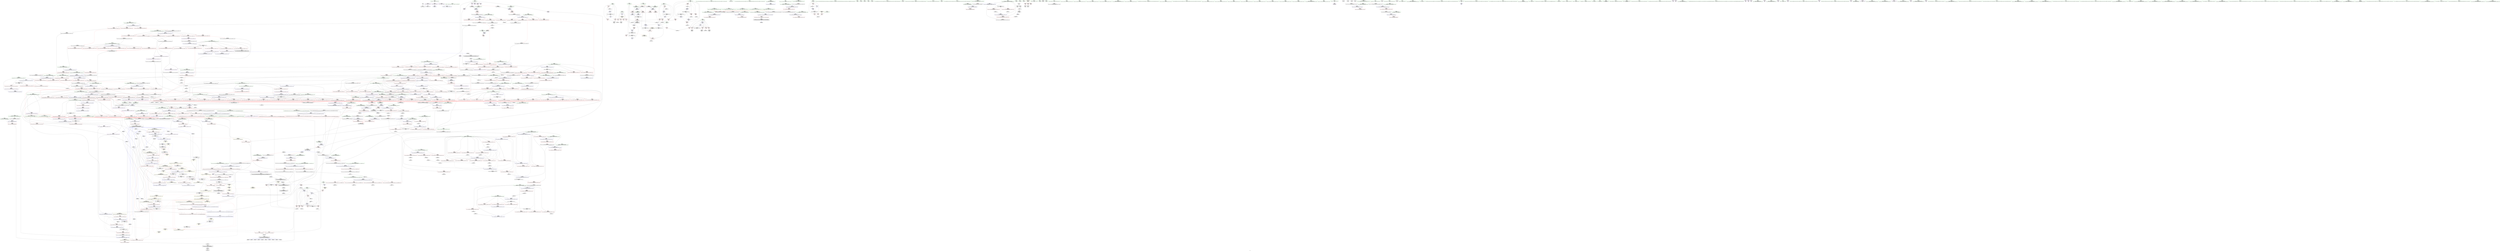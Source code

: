 digraph "SVFG" {
	label="SVFG";

	Node0x5617b19c9850 [shape=record,color=grey,label="{NodeID: 0\nNullPtr}"];
	Node0x5617b19c9850 -> Node0x5617b1a29d90[style=solid];
	Node0x5617b19c9850 -> Node0x5617b1a42b90[style=solid];
	Node0x5617b1a31d40 [shape=record,color=blue,label="{NodeID: 775\n1293\<--1303\n__next\<--incdec.ptr\n_ZSt25__unguarded_linear_insertIPiN9__gnu_cxx5__ops14_Val_less_iterEEvT_T0_\n}"];
	Node0x5617b1a31d40 -> Node0x5617b1aae370[style=dashed];
	Node0x5617b1a28860 [shape=record,color=red,label="{NodeID: 443\n594\<--577\n\<--__i\n_ZSt13__heap_selectIPiN9__gnu_cxx5__ops15_Iter_less_iterEEvT_S4_S4_T0_\n|{<s0>31}}"];
	Node0x5617b1a28860:s0 -> Node0x5617b1b2c6c0[style=solid,color=red];
	Node0x5617b1a6dbb0 [shape=record,color=grey,label="{NodeID: 1218\n159 = cmp(157, 158, )\n}"];
	Node0x5617b1a1ca20 [shape=record,color=green,label="{NodeID: 111\n555\<--556\n_ZSt22__move_median_to_firstIPiN9__gnu_cxx5__ops15_Iter_less_iterEEvT_S4_S4_S4_T0_\<--_ZSt22__move_median_to_firstIPiN9__gnu_cxx5__ops15_Iter_less_iterEEvT_S4_S4_S4_T0__field_insensitive\n}"];
	Node0x5617b1ad58d0 [shape=record,color=yellow,style=double,label="{NodeID: 1661\n8V_4 = CSCHI(MR_8V_2)\npts\{15 \}\nCS[]|{<s0>21}}"];
	Node0x5617b1ad58d0:s0 -> Node0x5617b1aa1050[style=dashed,color=red];
	Node0x5617b1a3e1e0 [shape=record,color=red,label="{NodeID: 554\n1029\<--1008\n\<--__c.addr\n_ZSt22__move_median_to_firstIPiN9__gnu_cxx5__ops15_Iter_less_iterEEvT_S4_S4_S4_T0_\n|{<s0>54}}"];
	Node0x5617b1a3e1e0:s0 -> Node0x5617b1b2ca40[style=solid,color=red];
	Node0x5617b1a21100 [shape=record,color=green,label="{NodeID: 222\n1373\<--1374\n__result.addr\<--__result.addr_field_insensitive\n_ZSt22__copy_move_backward_aILb1EPiS0_ET1_T0_S2_S1_\n}"];
	Node0x5617b1a21100 -> Node0x5617b1a419f0[style=solid];
	Node0x5617b1a21100 -> Node0x5617b1a32630[style=solid];
	Node0x5617b1b2a0d0 [shape=record,color=black,label="{NodeID: 1772\n494 = PHI(410, )\n1st arg _ZSt14__partial_sortIPiN9__gnu_cxx5__ops15_Iter_less_iterEEvT_S4_S4_T0_ }"];
	Node0x5617b1b2a0d0 -> Node0x5617b1a44aa0[style=solid];
	Node0x5617b1a43cd0 [shape=record,color=blue,label="{NodeID: 665\n273\<--270\n__last.addr\<--__last\n_ZSt4sortIPiEvT_S1_\n}"];
	Node0x5617b1a43cd0 -> Node0x5617b1a315f0[style=dashed];
	Node0x5617b1abc630 [shape=record,color=yellow,style=double,label="{NodeID: 1440\n8V_1 = ENCHI(MR_8V_0)\npts\{15 \}\nFun[_ZSt22__final_insertion_sortIPiN9__gnu_cxx5__ops15_Iter_less_iterEEvT_S4_T0_]|{<s0>23|<s1>23|<s2>25|<s3>25}}"];
	Node0x5617b1abc630:s0 -> Node0x5617b1aa4250[style=dashed,color=red];
	Node0x5617b1abc630:s1 -> Node0x5617b1ab0670[style=dashed,color=red];
	Node0x5617b1abc630:s2 -> Node0x5617b1aa4250[style=dashed,color=red];
	Node0x5617b1abc630:s3 -> Node0x5617b1ab0670[style=dashed,color=red];
	Node0x5617b1a2ee20 [shape=record,color=purple,label="{NodeID: 333\n872\<--870\nadd.ptr16\<--\n_ZSt13__adjust_heapIPiliN9__gnu_cxx5__ops15_Iter_less_iterEEvT_T0_S5_T1_T2_\n}"];
	Node0x5617b1a2ee20 -> Node0x5617b1a46cc0[style=solid];
	Node0x5617b1a18970 [shape=record,color=green,label="{NodeID: 1\n7\<--1\n__dso_handle\<--dummyObj\nGlob }"];
	Node0x5617b1a31e10 [shape=record,color=blue,label="{NodeID: 776\n1314\<--1313\n\<--\n_ZSt25__unguarded_linear_insertIPiN9__gnu_cxx5__ops14_Val_less_iterEEvT_T0_\n}"];
	Node0x5617b1a31e10 -> Node0x5617b1aad970[style=dashed];
	Node0x5617b1a28930 [shape=record,color=red,label="{NodeID: 444\n602\<--577\n\<--__i\n_ZSt13__heap_selectIPiN9__gnu_cxx5__ops15_Iter_less_iterEEvT_S4_S4_T0_\n|{<s0>32}}"];
	Node0x5617b1a28930:s0 -> Node0x5617b1b2da70[style=solid,color=red];
	Node0x5617b1a6dd30 [shape=record,color=grey,label="{NodeID: 1219\n146 = cmp(144, 145, )\n}"];
	Node0x5617b1a1cb20 [shape=record,color=green,label="{NodeID: 112\n562\<--563\n_ZSt21__unguarded_partitionIPiN9__gnu_cxx5__ops15_Iter_less_iterEET_S4_S4_S4_T0_\<--_ZSt21__unguarded_partitionIPiN9__gnu_cxx5__ops15_Iter_less_iterEET_S4_S4_S4_T0__field_insensitive\n}"];
	Node0x5617b1a3e2b0 [shape=record,color=red,label="{NodeID: 555\n1033\<--1008\n\<--__c.addr\n_ZSt22__move_median_to_firstIPiN9__gnu_cxx5__ops15_Iter_less_iterEEvT_S4_S4_S4_T0_\n|{<s0>55}}"];
	Node0x5617b1a3e2b0:s0 -> Node0x5617b1b2bed0[style=solid,color=red];
	Node0x5617b1a211d0 [shape=record,color=green,label="{NodeID: 223\n1375\<--1376\n__simple\<--__simple_field_insensitive\n_ZSt22__copy_move_backward_aILb1EPiS0_ET1_T0_S2_S1_\n}"];
	Node0x5617b1a211d0 -> Node0x5617b1a32700[style=solid];
	Node0x5617b1b2a1e0 [shape=record,color=black,label="{NodeID: 1773\n495 = PHI(411, )\n2nd arg _ZSt14__partial_sortIPiN9__gnu_cxx5__ops15_Iter_less_iterEEvT_S4_S4_T0_ }"];
	Node0x5617b1b2a1e0 -> Node0x5617b1a44b70[style=solid];
	Node0x5617b1a43da0 [shape=record,color=blue,label="{NodeID: 666\n300\<--296\n__a.addr\<--__a\n_ZSt3minIiERKT_S2_S2_\n}"];
	Node0x5617b1a43da0 -> Node0x5617b1a25870[style=dashed];
	Node0x5617b1a43da0 -> Node0x5617b1a25940[style=dashed];
	Node0x5617b1a2eef0 [shape=record,color=purple,label="{NodeID: 334\n944\<--942\nadd.ptr\<--\n_ZSt11__push_heapIPiliN9__gnu_cxx5__ops14_Iter_less_valEEvT_T0_S5_T1_RT2_\n|{<s0>48}}"];
	Node0x5617b1a2eef0:s0 -> Node0x5617b1b2de20[style=solid,color=red];
	Node0x5617b1a18a00 [shape=record,color=green,label="{NodeID: 2\n9\<--1\n\<--dummyObj\nCan only get source location for instruction, argument, global var or function.}"];
	Node0x5617b1a31ee0 [shape=record,color=blue,label="{NodeID: 777\n1289\<--1316\n__last.addr\<--\n_ZSt25__unguarded_linear_insertIPiN9__gnu_cxx5__ops14_Val_less_iterEEvT_T0_\n}"];
	Node0x5617b1a31ee0 -> Node0x5617b1aade70[style=dashed];
	Node0x5617b1a28a00 [shape=record,color=red,label="{NodeID: 445\n608\<--577\n\<--__i\n_ZSt13__heap_selectIPiN9__gnu_cxx5__ops15_Iter_less_iterEEvT_S4_S4_T0_\n}"];
	Node0x5617b1a28a00 -> Node0x5617b1a2dc40[style=solid];
	Node0x5617b1a6deb0 [shape=record,color=grey,label="{NodeID: 1220\n167 = cmp(162, 166, )\n}"];
	Node0x5617b1a1cc20 [shape=record,color=green,label="{NodeID: 113\n569\<--570\n__comp\<--__comp_field_insensitive\n_ZSt13__heap_selectIPiN9__gnu_cxx5__ops15_Iter_less_iterEEvT_S4_S4_T0_\n|{<s0>30|<s1>31|<s2>32}}"];
	Node0x5617b1a1cc20:s0 -> Node0x5617b1b2ad90[style=solid,color=red];
	Node0x5617b1a1cc20:s1 -> Node0x5617b1b2c190[style=solid,color=red];
	Node0x5617b1a1cc20:s2 -> Node0x5617b1b2dbc0[style=solid,color=red];
	Node0x5617b1ad5b90 [shape=record,color=yellow,style=double,label="{NodeID: 1663\n8V_2 = CSCHI(MR_8V_1)\npts\{15 \}\nCS[]|{<s0>24}}"];
	Node0x5617b1ad5b90:s0 -> Node0x5617b1aa3850[style=dashed,color=red];
	Node0x5617b1a3e380 [shape=record,color=red,label="{NodeID: 556\n1043\<--1008\n\<--__c.addr\n_ZSt22__move_median_to_firstIPiN9__gnu_cxx5__ops15_Iter_less_iterEEvT_S4_S4_S4_T0_\n|{<s0>57}}"];
	Node0x5617b1a3e380:s0 -> Node0x5617b1b2ca40[style=solid,color=red];
	Node0x5617b1ab5da0 [shape=record,color=yellow,style=double,label="{NodeID: 1331\n12V_1 = ENCHI(MR_12V_0)\npts\{73 \}\nFun[main]}"];
	Node0x5617b1ab5da0 -> Node0x5617b1a2fa50[style=dashed];
	Node0x5617b1a212a0 [shape=record,color=green,label="{NodeID: 224\n1386\<--1387\n_ZNSt20__copy_move_backwardILb1ELb1ESt26random_access_iterator_tagE13__copy_move_bIiEEPT_PKS3_S6_S4_\<--_ZNSt20__copy_move_backwardILb1ELb1ESt26random_access_iterator_tagE13__copy_move_bIiEEPT_PKS3_S6_S4__field_insensitive\n}"];
	Node0x5617b1b2a2f0 [shape=record,color=black,label="{NodeID: 1774\n1131 = PHI(1124, )\n0th arg _ZSt4swapIiENSt9enable_ifIXsr6__and_ISt6__not_ISt15__is_tuple_likeIT_EESt21is_move_constructibleIS3_ESt18is_move_assignableIS3_EEE5valueEvE4typeERS3_SC_ }"];
	Node0x5617b1b2a2f0 -> Node0x5617b1a48520[style=solid];
	Node0x5617b1a43e70 [shape=record,color=blue,label="{NodeID: 667\n302\<--297\n__b.addr\<--__b\n_ZSt3minIiERKT_S2_S2_\n}"];
	Node0x5617b1a43e70 -> Node0x5617b1a25a10[style=dashed];
	Node0x5617b1a43e70 -> Node0x5617b1a25ae0[style=dashed];
	Node0x5617b1a2efc0 [shape=record,color=purple,label="{NodeID: 335\n954\<--952\nadd.ptr1\<--\n_ZSt11__push_heapIPiliN9__gnu_cxx5__ops14_Iter_less_valEEvT_T0_S5_T1_RT2_\n|{<s0>49}}"];
	Node0x5617b1a2efc0:s0 -> Node0x5617b1b27ad0[style=solid,color=red];
	Node0x5617b1a18cb0 [shape=record,color=green,label="{NodeID: 3\n16\<--1\n.str\<--dummyObj\nGlob }"];
	Node0x5617b1a31fb0 [shape=record,color=blue,label="{NodeID: 778\n1293\<--1319\n__next\<--incdec.ptr3\n_ZSt25__unguarded_linear_insertIPiN9__gnu_cxx5__ops14_Val_less_iterEEvT_T0_\n}"];
	Node0x5617b1a31fb0 -> Node0x5617b1aae370[style=dashed];
	Node0x5617b1a28ad0 [shape=record,color=red,label="{NodeID: 446\n628\<--617\n\<--__first.addr\n_ZSt11__sort_heapIPiN9__gnu_cxx5__ops15_Iter_less_iterEEvT_S4_RT0_\n}"];
	Node0x5617b1a28ad0 -> Node0x5617b1a2b170[style=solid];
	Node0x5617b1a98c40 [shape=record,color=black,label="{NodeID: 1221\nMR_18V_4 = PHI(MR_18V_5, MR_18V_3, )\npts\{79 \}\n|{|<s4>11}}"];
	Node0x5617b1a98c40 -> Node0x5617b1a30000[style=dashed];
	Node0x5617b1a98c40 -> Node0x5617b1a31450[style=dashed];
	Node0x5617b1a98c40 -> Node0x5617b1a43990[style=dashed];
	Node0x5617b1a98c40 -> Node0x5617b1aa9370[style=dashed];
	Node0x5617b1a98c40:s4 -> Node0x5617b1ab5480[style=dashed,color=red];
	Node0x5617b1a21740 [shape=record,color=green,label="{NodeID: 114\n571\<--572\n__first.addr\<--__first.addr_field_insensitive\n_ZSt13__heap_selectIPiN9__gnu_cxx5__ops15_Iter_less_iterEEvT_S4_S4_T0_\n}"];
	Node0x5617b1a21740 -> Node0x5617b1a281e0[style=solid];
	Node0x5617b1a21740 -> Node0x5617b1a282b0[style=solid];
	Node0x5617b1a21740 -> Node0x5617b1a28380[style=solid];
	Node0x5617b1a21740 -> Node0x5617b1a44eb0[style=solid];
	Node0x5617b1a3e450 [shape=record,color=red,label="{NodeID: 557\n1051\<--1008\n\<--__c.addr\n_ZSt22__move_median_to_firstIPiN9__gnu_cxx5__ops15_Iter_less_iterEEvT_S4_S4_S4_T0_\n|{<s0>59}}"];
	Node0x5617b1a3e450:s0 -> Node0x5617b1b2ca40[style=solid,color=red];
	Node0x5617b1a213a0 [shape=record,color=green,label="{NodeID: 225\n1391\<--1392\n__it.addr\<--__it.addr_field_insensitive\n_ZSt12__niter_baseIPiET_S1_\n}"];
	Node0x5617b1a213a0 -> Node0x5617b1a41ac0[style=solid];
	Node0x5617b1a213a0 -> Node0x5617b1a327d0[style=solid];
	Node0x5617b1b2a400 [shape=record,color=black,label="{NodeID: 1775\n1132 = PHI(1125, )\n1st arg _ZSt4swapIiENSt9enable_ifIXsr6__and_ISt6__not_ISt15__is_tuple_likeIT_EESt21is_move_constructibleIS3_ESt18is_move_assignableIS3_EEE5valueEvE4typeERS3_SC_ }"];
	Node0x5617b1b2a400 -> Node0x5617b1a485f0[style=solid];
	Node0x5617b1a43f40 [shape=record,color=blue,label="{NodeID: 668\n298\<--312\nretval\<--\n_ZSt3minIiERKT_S2_S2_\n}"];
	Node0x5617b1a43f40 -> Node0x5617b1aad470[style=dashed];
	Node0x5617b1abc900 [shape=record,color=yellow,style=double,label="{NodeID: 1443\n8V_1 = ENCHI(MR_8V_0)\npts\{15 \}\nFun[_ZNK9__gnu_cxx5__ops14_Val_less_iterclIiPiEEbRT_T0_]}"];
	Node0x5617b1abc900 -> Node0x5617b1a42620[style=dashed];
	Node0x5617b1a2f090 [shape=record,color=purple,label="{NodeID: 336\n959\<--957\nadd.ptr3\<--\n_ZSt11__push_heapIPiliN9__gnu_cxx5__ops14_Iter_less_valEEvT_T0_S5_T1_RT2_\n}"];
	Node0x5617b1a2f090 -> Node0x5617b1a474e0[style=solid];
	Node0x5617b1a18d40 [shape=record,color=green,label="{NodeID: 4\n18\<--1\n.str.1\<--dummyObj\nGlob }"];
	Node0x5617b1a32080 [shape=record,color=blue,label="{NodeID: 779\n1324\<--1323\n\<--\n_ZSt25__unguarded_linear_insertIPiN9__gnu_cxx5__ops14_Val_less_iterEEvT_T0_\n|{<s0>74|<s1>76}}"];
	Node0x5617b1a32080:s0 -> Node0x5617b1aa4250[style=dashed,color=blue];
	Node0x5617b1a32080:s1 -> Node0x5617b1aa3850[style=dashed,color=blue];
	Node0x5617b1a28ba0 [shape=record,color=red,label="{NodeID: 447\n639\<--617\n\<--__first.addr\n_ZSt11__sort_heapIPiN9__gnu_cxx5__ops15_Iter_less_iterEEvT_S4_RT0_\n|{<s0>33}}"];
	Node0x5617b1a28ba0:s0 -> Node0x5617b1b2d7d0[style=solid,color=red];
	Node0x5617b1a217d0 [shape=record,color=green,label="{NodeID: 115\n573\<--574\n__middle.addr\<--__middle.addr_field_insensitive\n_ZSt13__heap_selectIPiN9__gnu_cxx5__ops15_Iter_less_iterEEvT_S4_S4_T0_\n}"];
	Node0x5617b1a217d0 -> Node0x5617b1a28450[style=solid];
	Node0x5617b1a217d0 -> Node0x5617b1a28520[style=solid];
	Node0x5617b1a217d0 -> Node0x5617b1a285f0[style=solid];
	Node0x5617b1a217d0 -> Node0x5617b1a44f80[style=solid];
	Node0x5617b1a3e520 [shape=record,color=red,label="{NodeID: 558\n1055\<--1008\n\<--__c.addr\n_ZSt22__move_median_to_firstIPiN9__gnu_cxx5__ops15_Iter_less_iterEEvT_S4_S4_S4_T0_\n|{<s0>60}}"];
	Node0x5617b1a3e520:s0 -> Node0x5617b1b2bed0[style=solid,color=red];
	Node0x5617b1a21470 [shape=record,color=green,label="{NodeID: 226\n1400\<--1401\n__first.addr\<--__first.addr_field_insensitive\n_ZNSt20__copy_move_backwardILb1ELb1ESt26random_access_iterator_tagE13__copy_move_bIiEEPT_PKS3_S6_S4_\n}"];
	Node0x5617b1a21470 -> Node0x5617b1a41b90[style=solid];
	Node0x5617b1a21470 -> Node0x5617b1a41c60[style=solid];
	Node0x5617b1a21470 -> Node0x5617b1a328a0[style=solid];
	Node0x5617b1b2a510 [shape=record,color=black,label="{NodeID: 1776\n1334 = PHI(1275, )\n0th arg _ZSt23__copy_move_backward_a2ILb1EPiS0_ET1_T0_S2_S1_ }"];
	Node0x5617b1b2a510 -> Node0x5617b1a32150[style=solid];
	Node0x5617b1a44010 [shape=record,color=blue,label="{NodeID: 669\n298\<--315\nretval\<--\n_ZSt3minIiERKT_S2_S2_\n}"];
	Node0x5617b1a44010 -> Node0x5617b1aad470[style=dashed];
	Node0x5617b1abca10 [shape=record,color=yellow,style=double,label="{NodeID: 1444\n51V_1 = ENCHI(MR_51V_0)\npts\{1292 \}\nFun[_ZNK9__gnu_cxx5__ops14_Val_less_iterclIiPiEEbRT_T0_]}"];
	Node0x5617b1abca10 -> Node0x5617b1a42550[style=dashed];
	Node0x5617b1a2f160 [shape=record,color=purple,label="{NodeID: 337\n972\<--970\nadd.ptr7\<--\n_ZSt11__push_heapIPiliN9__gnu_cxx5__ops14_Iter_less_valEEvT_T0_S5_T1_RT2_\n}"];
	Node0x5617b1a2f160 -> Node0x5617b1a47750[style=solid];
	Node0x5617b1a18dd0 [shape=record,color=green,label="{NodeID: 5\n20\<--1\nstdin\<--dummyObj\nGlob }"];
	Node0x5617b1a32150 [shape=record,color=blue,label="{NodeID: 780\n1337\<--1334\n__first.addr\<--__first\n_ZSt23__copy_move_backward_a2ILb1EPiS0_ET1_T0_S2_S1_\n}"];
	Node0x5617b1a32150 -> Node0x5617b1a41510[style=dashed];
	Node0x5617b1a28c70 [shape=record,color=red,label="{NodeID: 448\n627\<--619\n\<--__last.addr\n_ZSt11__sort_heapIPiN9__gnu_cxx5__ops15_Iter_less_iterEEvT_S4_RT0_\n}"];
	Node0x5617b1a28c70 -> Node0x5617b1a2b0a0[style=solid];
	Node0x5617b1a218a0 [shape=record,color=green,label="{NodeID: 116\n575\<--576\n__last.addr\<--__last.addr_field_insensitive\n_ZSt13__heap_selectIPiN9__gnu_cxx5__ops15_Iter_less_iterEEvT_S4_S4_T0_\n}"];
	Node0x5617b1a218a0 -> Node0x5617b1a286c0[style=solid];
	Node0x5617b1a218a0 -> Node0x5617b1a45050[style=solid];
	Node0x5617b1ad5fb0 [shape=record,color=yellow,style=double,label="{NodeID: 1666\n8V_2 = CSCHI(MR_8V_1)\npts\{15 \}\nCS[]|{<s0>27}}"];
	Node0x5617b1ad5fb0:s0 -> Node0x5617b1aa5150[style=dashed,color=red];
	Node0x5617b1a3e5f0 [shape=record,color=red,label="{NodeID: 559\n1082\<--1071\n\<--__first.addr\n_ZSt21__unguarded_partitionIPiN9__gnu_cxx5__ops15_Iter_less_iterEET_S4_S4_S4_T0_\n|{<s0>62}}"];
	Node0x5617b1a3e5f0:s0 -> Node0x5617b1b2c6c0[style=solid,color=red];
	Node0x5617b1a21540 [shape=record,color=green,label="{NodeID: 227\n1402\<--1403\n__last.addr\<--__last.addr_field_insensitive\n_ZNSt20__copy_move_backwardILb1ELb1ESt26random_access_iterator_tagE13__copy_move_bIiEEPT_PKS3_S6_S4_\n}"];
	Node0x5617b1a21540 -> Node0x5617b1a41d30[style=solid];
	Node0x5617b1a21540 -> Node0x5617b1a32970[style=solid];
	Node0x5617b1b2a620 [shape=record,color=black,label="{NodeID: 1777\n1335 = PHI(1279, )\n1st arg _ZSt23__copy_move_backward_a2ILb1EPiS0_ET1_T0_S2_S1_ }"];
	Node0x5617b1b2a620 -> Node0x5617b1a32220[style=solid];
	Node0x5617b1a440e0 [shape=record,color=blue,label="{NodeID: 670\n330\<--326\n__first.addr\<--__first\n_ZSt6__sortIPiN9__gnu_cxx5__ops15_Iter_less_iterEEvT_S4_T0_\n}"];
	Node0x5617b1a440e0 -> Node0x5617b1a25d50[style=dashed];
	Node0x5617b1a440e0 -> Node0x5617b1a25e20[style=dashed];
	Node0x5617b1a440e0 -> Node0x5617b1a25ef0[style=dashed];
	Node0x5617b1a440e0 -> Node0x5617b1a25fc0[style=dashed];
	Node0x5617b1a2f230 [shape=record,color=purple,label="{NodeID: 338\n1424\<--1421\nadd.ptr\<--\n_ZNSt20__copy_move_backwardILb1ELb1ESt26random_access_iterator_tagE13__copy_move_bIiEEPT_PKS3_S6_S4_\n}"];
	Node0x5617b1a2f230 -> Node0x5617b1a2c0e0[style=solid];
	Node0x5617b1a18e60 [shape=record,color=green,label="{NodeID: 6\n21\<--1\n.str.2\<--dummyObj\nGlob }"];
	Node0x5617b1a32220 [shape=record,color=blue,label="{NodeID: 781\n1339\<--1335\n__last.addr\<--__last\n_ZSt23__copy_move_backward_a2ILb1EPiS0_ET1_T0_S2_S1_\n}"];
	Node0x5617b1a32220 -> Node0x5617b1a415e0[style=dashed];
	Node0x5617b1a28d40 [shape=record,color=red,label="{NodeID: 449\n636\<--619\n\<--__last.addr\n_ZSt11__sort_heapIPiN9__gnu_cxx5__ops15_Iter_less_iterEEvT_S4_RT0_\n}"];
	Node0x5617b1a28d40 -> Node0x5617b1a2dd10[style=solid];
	Node0x5617b1a21970 [shape=record,color=green,label="{NodeID: 117\n577\<--578\n__i\<--__i_field_insensitive\n_ZSt13__heap_selectIPiN9__gnu_cxx5__ops15_Iter_less_iterEEvT_S4_S4_T0_\n}"];
	Node0x5617b1a21970 -> Node0x5617b1a28790[style=solid];
	Node0x5617b1a21970 -> Node0x5617b1a28860[style=solid];
	Node0x5617b1a21970 -> Node0x5617b1a28930[style=solid];
	Node0x5617b1a21970 -> Node0x5617b1a28a00[style=solid];
	Node0x5617b1a21970 -> Node0x5617b1a45120[style=solid];
	Node0x5617b1a21970 -> Node0x5617b1a451f0[style=solid];
	Node0x5617b1ad6110 [shape=record,color=yellow,style=double,label="{NodeID: 1667\n8V_3 = CSCHI(MR_8V_2)\npts\{15 \}\nCS[]|{<s0>19}}"];
	Node0x5617b1ad6110:s0 -> Node0x5617b1aa5b50[style=dashed,color=blue];
	Node0x5617b1a3e6c0 [shape=record,color=red,label="{NodeID: 560\n1086\<--1071\n\<--__first.addr\n_ZSt21__unguarded_partitionIPiN9__gnu_cxx5__ops15_Iter_less_iterEET_S4_S4_S4_T0_\n}"];
	Node0x5617b1a3e6c0 -> Node0x5617b1a2dde0[style=solid];
	Node0x5617b1a21610 [shape=record,color=green,label="{NodeID: 228\n1404\<--1405\n__result.addr\<--__result.addr_field_insensitive\n_ZNSt20__copy_move_backwardILb1ELb1ESt26random_access_iterator_tagE13__copy_move_bIiEEPT_PKS3_S6_S4_\n}"];
	Node0x5617b1a21610 -> Node0x5617b1a41e00[style=solid];
	Node0x5617b1a21610 -> Node0x5617b1a41ed0[style=solid];
	Node0x5617b1a21610 -> Node0x5617b1a32a40[style=solid];
	Node0x5617b1b2a730 [shape=record,color=black,label="{NodeID: 1778\n1336 = PHI(1280, )\n2nd arg _ZSt23__copy_move_backward_a2ILb1EPiS0_ET1_T0_S2_S1_ }"];
	Node0x5617b1b2a730 -> Node0x5617b1a322f0[style=solid];
	Node0x5617b1a441b0 [shape=record,color=blue,label="{NodeID: 671\n332\<--327\n__last.addr\<--__last\n_ZSt6__sortIPiN9__gnu_cxx5__ops15_Iter_less_iterEEvT_S4_T0_\n}"];
	Node0x5617b1a441b0 -> Node0x5617b1a26090[style=dashed];
	Node0x5617b1a441b0 -> Node0x5617b1a26160[style=dashed];
	Node0x5617b1a441b0 -> Node0x5617b1a26230[style=dashed];
	Node0x5617b1a441b0 -> Node0x5617b1a26300[style=dashed];
	Node0x5617b1a2f300 [shape=record,color=purple,label="{NodeID: 339\n1437\<--1434\nadd.ptr2\<--\n_ZNSt20__copy_move_backwardILb1ELb1ESt26random_access_iterator_tagE13__copy_move_bIiEEPT_PKS3_S6_S4_\n}"];
	Node0x5617b1a2f300 -> Node0x5617b1a2c280[style=solid];
	Node0x5617b1a196a0 [shape=record,color=green,label="{NodeID: 7\n23\<--1\n.str.3\<--dummyObj\nGlob }"];
	Node0x5617b1a322f0 [shape=record,color=blue,label="{NodeID: 782\n1341\<--1336\n__result.addr\<--__result\n_ZSt23__copy_move_backward_a2ILb1EPiS0_ET1_T0_S2_S1_\n}"];
	Node0x5617b1a322f0 -> Node0x5617b1a416b0[style=dashed];
	Node0x5617b1a28e10 [shape=record,color=red,label="{NodeID: 450\n640\<--619\n\<--__last.addr\n_ZSt11__sort_heapIPiN9__gnu_cxx5__ops15_Iter_less_iterEEvT_S4_RT0_\n|{<s0>33}}"];
	Node0x5617b1a28e10:s0 -> Node0x5617b1b2d920[style=solid,color=red];
	Node0x5617b1a21a40 [shape=record,color=green,label="{NodeID: 118\n585\<--586\n_ZSt11__make_heapIPiN9__gnu_cxx5__ops15_Iter_less_iterEEvT_S4_RT0_\<--_ZSt11__make_heapIPiN9__gnu_cxx5__ops15_Iter_less_iterEEvT_S4_RT0__field_insensitive\n}"];
	Node0x5617b1ad6270 [shape=record,color=yellow,style=double,label="{NodeID: 1668\n8V_2 = CSCHI(MR_8V_1)\npts\{15 \}\nCS[]|{<s0>29}}"];
	Node0x5617b1ad6270:s0 -> Node0x5617b1a9d950[style=dashed,color=red];
	Node0x5617b1a3e790 [shape=record,color=red,label="{NodeID: 561\n1102\<--1071\n\<--__first.addr\n_ZSt21__unguarded_partitionIPiN9__gnu_cxx5__ops15_Iter_less_iterEET_S4_S4_S4_T0_\n}"];
	Node0x5617b1a3e790 -> Node0x5617b1a6bc30[style=solid];
	Node0x5617b1a29890 [shape=record,color=green,label="{NodeID: 229\n1406\<--1407\n_Num\<--_Num_field_insensitive\n_ZNSt20__copy_move_backwardILb1ELb1ESt26random_access_iterator_tagE13__copy_move_bIiEEPT_PKS3_S6_S4_\n}"];
	Node0x5617b1a29890 -> Node0x5617b1a41fa0[style=solid];
	Node0x5617b1a29890 -> Node0x5617b1a42070[style=solid];
	Node0x5617b1a29890 -> Node0x5617b1a42140[style=solid];
	Node0x5617b1a29890 -> Node0x5617b1a42210[style=solid];
	Node0x5617b1a29890 -> Node0x5617b1a32b10[style=solid];
	Node0x5617b1b2a840 [shape=record,color=black,label="{NodeID: 1779\n1366 = PHI(1347, )\n0th arg _ZSt22__copy_move_backward_aILb1EPiS0_ET1_T0_S2_S1_ }"];
	Node0x5617b1b2a840 -> Node0x5617b1a32490[style=solid];
	Node0x5617b1a44280 [shape=record,color=blue,label="{NodeID: 672\n378\<--373\n__first.addr\<--__first\n_ZSt16__introsort_loopIPilN9__gnu_cxx5__ops15_Iter_less_iterEEvT_S4_T0_T1_\n}"];
	Node0x5617b1a44280 -> Node0x5617b1a263d0[style=dashed];
	Node0x5617b1a44280 -> Node0x5617b1a264a0[style=dashed];
	Node0x5617b1a44280 -> Node0x5617b1a26570[style=dashed];
	Node0x5617b1a2f3d0 [shape=record,color=red,label="{NodeID: 340\n152\<--8\n\<--a\nmain\n}"];
	Node0x5617b1a2f3d0 -> Node0x5617b1a43240[style=solid];
	Node0x5617b1a19730 [shape=record,color=green,label="{NodeID: 8\n25\<--1\nstdout\<--dummyObj\nGlob }"];
	Node0x5617b1a323c0 [shape=record,color=blue,label="{NodeID: 783\n1360\<--1359\n__it.addr\<--__it\n_ZSt12__miter_baseIPiET_S1_\n}"];
	Node0x5617b1a323c0 -> Node0x5617b1a41780[style=dashed];
	Node0x5617b1a28ee0 [shape=record,color=red,label="{NodeID: 451\n641\<--619\n\<--__last.addr\n_ZSt11__sort_heapIPiN9__gnu_cxx5__ops15_Iter_less_iterEEvT_S4_RT0_\n|{<s0>33}}"];
	Node0x5617b1a28ee0:s0 -> Node0x5617b1b2da70[style=solid,color=red];
	Node0x5617b1a21b40 [shape=record,color=green,label="{NodeID: 119\n597\<--598\n_ZNK9__gnu_cxx5__ops15_Iter_less_iterclIPiS3_EEbT_T0_\<--_ZNK9__gnu_cxx5__ops15_Iter_less_iterclIPiS3_EEbT_T0__field_insensitive\n}"];
	Node0x5617b1ad63d0 [shape=record,color=yellow,style=double,label="{NodeID: 1669\n8V_3 = CSCHI(MR_8V_2)\npts\{15 \}\nCS[]|{<s0>20}}"];
	Node0x5617b1ad63d0:s0 -> Node0x5617b1ad58d0[style=dashed,color=blue];
	Node0x5617b1a3e860 [shape=record,color=red,label="{NodeID: 562\n1106\<--1071\n\<--__first.addr\n_ZSt21__unguarded_partitionIPiN9__gnu_cxx5__ops15_Iter_less_iterEET_S4_S4_S4_T0_\n}"];
	Node0x5617b1a3e860 -> Node0x5617b1a2ba60[style=solid];
	Node0x5617b1a29920 [shape=record,color=green,label="{NodeID: 230\n1431\<--1432\nllvm.memmove.p0i8.p0i8.i64\<--llvm.memmove.p0i8.p0i8.i64_field_insensitive\n}"];
	Node0x5617b1b2a950 [shape=record,color=black,label="{NodeID: 1780\n1367 = PHI(1351, )\n1st arg _ZSt22__copy_move_backward_aILb1EPiS0_ET1_T0_S2_S1_ }"];
	Node0x5617b1b2a950 -> Node0x5617b1a32560[style=solid];
	Node0x5617b1a44350 [shape=record,color=blue,label="{NodeID: 673\n380\<--374\n__last.addr\<--__last\n_ZSt16__introsort_loopIPilN9__gnu_cxx5__ops15_Iter_less_iterEEvT_S4_T0_T1_\n}"];
	Node0x5617b1a44350 -> Node0x5617b1aa1550[style=dashed];
	Node0x5617b1abcd90 [shape=record,color=yellow,style=double,label="{NodeID: 1448\n8V_1 = ENCHI(MR_8V_0)\npts\{15 \}\nFun[_ZSt13__heap_selectIPiN9__gnu_cxx5__ops15_Iter_less_iterEEvT_S4_S4_T0_]|{<s0>30|<s1>30}}"];
	Node0x5617b1abcd90:s0 -> Node0x5617b1a9f750[style=dashed,color=red];
	Node0x5617b1abcd90:s1 -> Node0x5617b1ab0170[style=dashed,color=red];
	Node0x5617b1a2f4a0 [shape=record,color=red,label="{NodeID: 341\n119\<--11\n\<--n\nmain\n}"];
	Node0x5617b1a2f4a0 -> Node0x5617b1a6c0b0[style=solid];
	Node0x5617b1a197c0 [shape=record,color=green,label="{NodeID: 9\n26\<--1\n.str.4\<--dummyObj\nGlob }"];
	Node0x5617b1a32490 [shape=record,color=blue,label="{NodeID: 784\n1369\<--1366\n__first.addr\<--__first\n_ZSt22__copy_move_backward_aILb1EPiS0_ET1_T0_S2_S1_\n}"];
	Node0x5617b1a32490 -> Node0x5617b1a41850[style=dashed];
	Node0x5617b1a28fb0 [shape=record,color=red,label="{NodeID: 452\n642\<--621\n\<--__comp.addr\n_ZSt11__sort_heapIPiN9__gnu_cxx5__ops15_Iter_less_iterEEvT_S4_RT0_\n|{<s0>33}}"];
	Node0x5617b1a28fb0:s0 -> Node0x5617b1b2dbc0[style=solid,color=red];
	Node0x5617b1a21c40 [shape=record,color=green,label="{NodeID: 120\n604\<--605\n_ZSt10__pop_heapIPiN9__gnu_cxx5__ops15_Iter_less_iterEEvT_S4_S4_RT0_\<--_ZSt10__pop_heapIPiN9__gnu_cxx5__ops15_Iter_less_iterEEvT_S4_S4_RT0__field_insensitive\n}"];
	Node0x5617b1a3e930 [shape=record,color=red,label="{NodeID: 563\n1108\<--1071\n\<--__first.addr\n_ZSt21__unguarded_partitionIPiN9__gnu_cxx5__ops15_Iter_less_iterEET_S4_S4_S4_T0_\n|{<s0>64}}"];
	Node0x5617b1a3e930:s0 -> Node0x5617b1b2ba00[style=solid,color=red];
	Node0x5617b1a29a20 [shape=record,color=green,label="{NodeID: 231\n1448\<--1449\nthis.addr\<--this.addr_field_insensitive\n_ZNK9__gnu_cxx5__ops14_Val_less_iterclIiPiEEbRT_T0_\n}"];
	Node0x5617b1a29a20 -> Node0x5617b1a422e0[style=solid];
	Node0x5617b1a29a20 -> Node0x5617b1a32cb0[style=solid];
	Node0x5617b1b2aa60 [shape=record,color=black,label="{NodeID: 1781\n1368 = PHI(1353, )\n2nd arg _ZSt22__copy_move_backward_aILb1EPiS0_ET1_T0_S2_S1_ }"];
	Node0x5617b1b2aa60 -> Node0x5617b1a32630[style=solid];
	Node0x5617b1a44420 [shape=record,color=blue,label="{NodeID: 674\n382\<--375\n__depth_limit.addr\<--__depth_limit\n_ZSt16__introsort_loopIPilN9__gnu_cxx5__ops15_Iter_less_iterEEvT_S4_T0_T1_\n}"];
	Node0x5617b1a44420 -> Node0x5617b1aa1a50[style=dashed];
	Node0x5617b1a2f570 [shape=record,color=red,label="{NodeID: 342\n132\<--11\n\<--n\nmain\n}"];
	Node0x5617b1a2f570 -> Node0x5617b1a2a2d0[style=solid];
	Node0x5617b1a19850 [shape=record,color=green,label="{NodeID: 10\n28\<--1\n.str.5\<--dummyObj\nGlob }"];
	Node0x5617b1a32560 [shape=record,color=blue,label="{NodeID: 785\n1371\<--1367\n__last.addr\<--__last\n_ZSt22__copy_move_backward_aILb1EPiS0_ET1_T0_S2_S1_\n}"];
	Node0x5617b1a32560 -> Node0x5617b1a41920[style=dashed];
	Node0x5617b1a29080 [shape=record,color=red,label="{NodeID: 453\n668\<--650\n\<--__first.addr\n_ZSt11__make_heapIPiN9__gnu_cxx5__ops15_Iter_less_iterEEvT_S4_RT0_\n}"];
	Node0x5617b1a29080 -> Node0x5617b1a2b310[style=solid];
	Node0x5617b1a9bb50 [shape=record,color=black,label="{NodeID: 1228\nMR_194V_4 = PHI(MR_194V_5, MR_194V_3, )\npts\{1072 \}\n}"];
	Node0x5617b1a9bb50 -> Node0x5617b1a3e5f0[style=dashed];
	Node0x5617b1a9bb50 -> Node0x5617b1a3e6c0[style=dashed];
	Node0x5617b1a9bb50 -> Node0x5617b1a3e790[style=dashed];
	Node0x5617b1a9bb50 -> Node0x5617b1a3e860[style=dashed];
	Node0x5617b1a9bb50 -> Node0x5617b1a3e930[style=dashed];
	Node0x5617b1a9bb50 -> Node0x5617b1a3ea00[style=dashed];
	Node0x5617b1a9bb50 -> Node0x5617b1a48040[style=dashed];
	Node0x5617b1a9bb50 -> Node0x5617b1a482b0[style=dashed];
	Node0x5617b1a21d40 [shape=record,color=green,label="{NodeID: 121\n617\<--618\n__first.addr\<--__first.addr_field_insensitive\n_ZSt11__sort_heapIPiN9__gnu_cxx5__ops15_Iter_less_iterEEvT_S4_RT0_\n}"];
	Node0x5617b1a21d40 -> Node0x5617b1a28ad0[style=solid];
	Node0x5617b1a21d40 -> Node0x5617b1a28ba0[style=solid];
	Node0x5617b1a21d40 -> Node0x5617b1a452c0[style=solid];
	Node0x5617b1a3ea00 [shape=record,color=red,label="{NodeID: 564\n1111\<--1071\n\<--__first.addr\n_ZSt21__unguarded_partitionIPiN9__gnu_cxx5__ops15_Iter_less_iterEET_S4_S4_S4_T0_\n}"];
	Node0x5617b1a3ea00 -> Node0x5617b1a2e050[style=solid];
	Node0x5617b1a29af0 [shape=record,color=green,label="{NodeID: 232\n1450\<--1451\n__val.addr\<--__val.addr_field_insensitive\n_ZNK9__gnu_cxx5__ops14_Val_less_iterclIiPiEEbRT_T0_\n}"];
	Node0x5617b1a29af0 -> Node0x5617b1a423b0[style=solid];
	Node0x5617b1a29af0 -> Node0x5617b1a32d80[style=solid];
	Node0x5617b1b2ab70 [shape=record,color=black,label="{NodeID: 1782\n647 = PHI(582, )\n0th arg _ZSt11__make_heapIPiN9__gnu_cxx5__ops15_Iter_less_iterEEvT_S4_RT0_ }"];
	Node0x5617b1b2ab70 -> Node0x5617b1a45600[style=solid];
	Node0x5617b1a444f0 [shape=record,color=blue,label="{NodeID: 675\n382\<--417\n__depth_limit.addr\<--dec\n_ZSt16__introsort_loopIPilN9__gnu_cxx5__ops15_Iter_less_iterEEvT_S4_T0_T1_\n}"];
	Node0x5617b1a444f0 -> Node0x5617b1a26bf0[style=dashed];
	Node0x5617b1a444f0 -> Node0x5617b1aa1a50[style=dashed];
	Node0x5617b1a2f640 [shape=record,color=red,label="{NodeID: 343\n145\<--11\n\<--n\nmain\n}"];
	Node0x5617b1a2f640 -> Node0x5617b1a6dd30[style=solid];
	Node0x5617b1a19950 [shape=record,color=green,label="{NodeID: 11\n30\<--1\n.str.6\<--dummyObj\nGlob }"];
	Node0x5617b1a32630 [shape=record,color=blue,label="{NodeID: 786\n1373\<--1368\n__result.addr\<--__result\n_ZSt22__copy_move_backward_aILb1EPiS0_ET1_T0_S2_S1_\n}"];
	Node0x5617b1a32630 -> Node0x5617b1a419f0[style=dashed];
	Node0x5617b1a29150 [shape=record,color=red,label="{NodeID: 454\n677\<--650\n\<--__first.addr\n_ZSt11__make_heapIPiN9__gnu_cxx5__ops15_Iter_less_iterEEvT_S4_RT0_\n}"];
	Node0x5617b1a29150 -> Node0x5617b1a2b4b0[style=solid];
	Node0x5617b1a21e10 [shape=record,color=green,label="{NodeID: 122\n619\<--620\n__last.addr\<--__last.addr_field_insensitive\n_ZSt11__sort_heapIPiN9__gnu_cxx5__ops15_Iter_less_iterEEvT_S4_RT0_\n}"];
	Node0x5617b1a21e10 -> Node0x5617b1a28c70[style=solid];
	Node0x5617b1a21e10 -> Node0x5617b1a28d40[style=solid];
	Node0x5617b1a21e10 -> Node0x5617b1a28e10[style=solid];
	Node0x5617b1a21e10 -> Node0x5617b1a28ee0[style=solid];
	Node0x5617b1a21e10 -> Node0x5617b1a45390[style=solid];
	Node0x5617b1a21e10 -> Node0x5617b1a45530[style=solid];
	Node0x5617b1a3ead0 [shape=record,color=red,label="{NodeID: 565\n1090\<--1073\n\<--__last.addr\n_ZSt21__unguarded_partitionIPiN9__gnu_cxx5__ops15_Iter_less_iterEET_S4_S4_S4_T0_\n}"];
	Node0x5617b1a3ead0 -> Node0x5617b1a2deb0[style=solid];
	Node0x5617b1a29bc0 [shape=record,color=green,label="{NodeID: 233\n1452\<--1453\n__it.addr\<--__it.addr_field_insensitive\n_ZNK9__gnu_cxx5__ops14_Val_less_iterclIiPiEEbRT_T0_\n}"];
	Node0x5617b1a29bc0 -> Node0x5617b1a42480[style=solid];
	Node0x5617b1a29bc0 -> Node0x5617b1a32e50[style=solid];
	Node0x5617b1b2ac80 [shape=record,color=black,label="{NodeID: 1783\n648 = PHI(583, )\n1st arg _ZSt11__make_heapIPiN9__gnu_cxx5__ops15_Iter_less_iterEEvT_S4_RT0_ }"];
	Node0x5617b1b2ac80 -> Node0x5617b1a456d0[style=solid];
	Node0x5617b1a445c0 [shape=record,color=blue,label="{NodeID: 676\n386\<--422\n__cut\<--call\n_ZSt16__introsort_loopIPilN9__gnu_cxx5__ops15_Iter_less_iterEEvT_S4_T0_T1_\n}"];
	Node0x5617b1a445c0 -> Node0x5617b1a26cc0[style=dashed];
	Node0x5617b1a445c0 -> Node0x5617b1a26d90[style=dashed];
	Node0x5617b1a445c0 -> Node0x5617b1aa1f50[style=dashed];
	Node0x5617b1a2f710 [shape=record,color=red,label="{NodeID: 344\n148\<--11\n\<--n\nmain\n}"];
	Node0x5617b1a2f710 -> Node0x5617b1a6b1b0[style=solid];
	Node0x5617b1a19a50 [shape=record,color=green,label="{NodeID: 12\n32\<--1\n.str.7\<--dummyObj\nGlob }"];
	Node0x5617b1a32700 [shape=record,color=blue,label="{NodeID: 787\n1375\<--1381\n__simple\<--\n_ZSt22__copy_move_backward_aILb1EPiS0_ET1_T0_S2_S1_\n}"];
	Node0x5617b1a29220 [shape=record,color=red,label="{NodeID: 455\n688\<--650\n\<--__first.addr\n_ZSt11__make_heapIPiN9__gnu_cxx5__ops15_Iter_less_iterEEvT_S4_RT0_\n}"];
	Node0x5617b1a29220 -> Node0x5617b1a2e940[style=solid];
	Node0x5617b1a21ee0 [shape=record,color=green,label="{NodeID: 123\n621\<--622\n__comp.addr\<--__comp.addr_field_insensitive\n_ZSt11__sort_heapIPiN9__gnu_cxx5__ops15_Iter_less_iterEEvT_S4_RT0_\n}"];
	Node0x5617b1a21ee0 -> Node0x5617b1a28fb0[style=solid];
	Node0x5617b1a21ee0 -> Node0x5617b1a45460[style=solid];
	Node0x5617b1a3eba0 [shape=record,color=red,label="{NodeID: 566\n1095\<--1073\n\<--__last.addr\n_ZSt21__unguarded_partitionIPiN9__gnu_cxx5__ops15_Iter_less_iterEET_S4_S4_S4_T0_\n|{<s0>63}}"];
	Node0x5617b1a3eba0:s0 -> Node0x5617b1b2ca40[style=solid,color=red];
	Node0x5617b1a29c90 [shape=record,color=green,label="{NodeID: 234\n42\<--1464\n_GLOBAL__sub_I_stgatilov_0_1.cpp\<--_GLOBAL__sub_I_stgatilov_0_1.cpp_field_insensitive\n}"];
	Node0x5617b1a29c90 -> Node0x5617b1a42a90[style=solid];
	Node0x5617b1b2ad90 [shape=record,color=black,label="{NodeID: 1784\n649 = PHI(569, )\n2nd arg _ZSt11__make_heapIPiN9__gnu_cxx5__ops15_Iter_less_iterEEvT_S4_RT0_ }"];
	Node0x5617b1b2ad90 -> Node0x5617b1a457a0[style=solid];
	Node0x5617b1a44690 [shape=record,color=blue,label="{NodeID: 677\n380\<--430\n__last.addr\<--\n_ZSt16__introsort_loopIPilN9__gnu_cxx5__ops15_Iter_less_iterEEvT_S4_T0_T1_\n}"];
	Node0x5617b1a44690 -> Node0x5617b1aa1550[style=dashed];
	Node0x5617b1a2f7e0 [shape=record,color=red,label="{NodeID: 345\n93\<--20\n\<--stdin\nmain\n}"];
	Node0x5617b1a2f7e0 -> Node0x5617b1a2a060[style=solid];
	Node0x5617b1a19b50 [shape=record,color=green,label="{NodeID: 13\n34\<--1\n__PRETTY_FUNCTION__.main\<--dummyObj\nGlob }"];
	Node0x5617b1a327d0 [shape=record,color=blue,label="{NodeID: 788\n1391\<--1390\n__it.addr\<--__it\n_ZSt12__niter_baseIPiET_S1_\n}"];
	Node0x5617b1a327d0 -> Node0x5617b1a41ac0[style=dashed];
	Node0x5617b1a292f0 [shape=record,color=red,label="{NodeID: 456\n696\<--650\n\<--__first.addr\n_ZSt11__make_heapIPiN9__gnu_cxx5__ops15_Iter_less_iterEEvT_S4_RT0_\n|{<s0>36}}"];
	Node0x5617b1a292f0:s0 -> Node0x5617b1b29750[style=solid,color=red];
	Node0x5617b1a9ca50 [shape=record,color=black,label="{NodeID: 1231\nMR_8V_5 = PHI(MR_8V_4, MR_8V_2, MR_8V_2, )\npts\{15 \}\n|{|<s1>47}}"];
	Node0x5617b1a9ca50 -> Node0x5617b1a3c090[style=dashed];
	Node0x5617b1a9ca50:s1 -> Node0x5617b1aaf270[style=dashed,color=red];
	Node0x5617b1a21fb0 [shape=record,color=green,label="{NodeID: 124\n650\<--651\n__first.addr\<--__first.addr_field_insensitive\n_ZSt11__make_heapIPiN9__gnu_cxx5__ops15_Iter_less_iterEEvT_S4_RT0_\n}"];
	Node0x5617b1a21fb0 -> Node0x5617b1a29080[style=solid];
	Node0x5617b1a21fb0 -> Node0x5617b1a29150[style=solid];
	Node0x5617b1a21fb0 -> Node0x5617b1a29220[style=solid];
	Node0x5617b1a21fb0 -> Node0x5617b1a292f0[style=solid];
	Node0x5617b1a21fb0 -> Node0x5617b1a45600[style=solid];
	Node0x5617b1ad6ab0 [shape=record,color=yellow,style=double,label="{NodeID: 1674\n8V_3 = CSCHI(MR_8V_2)\npts\{15 \}\nCS[]|{<s0>32|<s1>33}}"];
	Node0x5617b1ad6ab0:s0 -> Node0x5617b1ab2970[style=dashed,color=blue];
	Node0x5617b1ad6ab0:s1 -> Node0x5617b1aa5150[style=dashed,color=blue];
	Node0x5617b1a3ec70 [shape=record,color=red,label="{NodeID: 567\n1098\<--1073\n\<--__last.addr\n_ZSt21__unguarded_partitionIPiN9__gnu_cxx5__ops15_Iter_less_iterEET_S4_S4_S4_T0_\n}"];
	Node0x5617b1a3ec70 -> Node0x5617b1a2df80[style=solid];
	Node0x5617b1a29d90 [shape=record,color=black,label="{NodeID: 235\n2\<--3\ndummyVal\<--dummyVal\n}"];
	Node0x5617b1b2aea0 [shape=record,color=black,label="{NodeID: 1785\n373 = PHI(344, 426, )\n0th arg _ZSt16__introsort_loopIPilN9__gnu_cxx5__ops15_Iter_less_iterEEvT_S4_T0_T1_ }"];
	Node0x5617b1b2aea0 -> Node0x5617b1a44280[style=solid];
	Node0x5617b1a44760 [shape=record,color=blue,label="{NodeID: 678\n436\<--435\n__n.addr\<--__n\n_ZSt4__lgl\n}"];
	Node0x5617b1a44760 -> Node0x5617b1a26e60[style=dashed];
	Node0x5617b1a2f8b0 [shape=record,color=red,label="{NodeID: 346\n99\<--25\n\<--stdout\nmain\n}"];
	Node0x5617b1a2f8b0 -> Node0x5617b1a2a130[style=solid];
	Node0x5617b1a19c50 [shape=record,color=green,label="{NodeID: 14\n36\<--1\n.str.8\<--dummyObj\nGlob }"];
	Node0x5617b1a328a0 [shape=record,color=blue,label="{NodeID: 789\n1400\<--1397\n__first.addr\<--__first\n_ZNSt20__copy_move_backwardILb1ELb1ESt26random_access_iterator_tagE13__copy_move_bIiEEPT_PKS3_S6_S4_\n}"];
	Node0x5617b1a328a0 -> Node0x5617b1a41b90[style=dashed];
	Node0x5617b1a328a0 -> Node0x5617b1a41c60[style=dashed];
	Node0x5617b1a293c0 [shape=record,color=red,label="{NodeID: 457\n667\<--652\n\<--__last.addr\n_ZSt11__make_heapIPiN9__gnu_cxx5__ops15_Iter_less_iterEEvT_S4_RT0_\n}"];
	Node0x5617b1a293c0 -> Node0x5617b1a2b240[style=solid];
	Node0x5617b1a9cf50 [shape=record,color=black,label="{NodeID: 1232\nMR_78V_6 = PHI(MR_78V_5, MR_78V_3, MR_78V_3, )\npts\{793 \}\n}"];
	Node0x5617b1a9cf50 -> Node0x5617b1a3b1f0[style=dashed];
	Node0x5617b1a22080 [shape=record,color=green,label="{NodeID: 125\n652\<--653\n__last.addr\<--__last.addr_field_insensitive\n_ZSt11__make_heapIPiN9__gnu_cxx5__ops15_Iter_less_iterEEvT_S4_RT0_\n}"];
	Node0x5617b1a22080 -> Node0x5617b1a293c0[style=solid];
	Node0x5617b1a22080 -> Node0x5617b1a29490[style=solid];
	Node0x5617b1a22080 -> Node0x5617b1a456d0[style=solid];
	Node0x5617b1a3ed40 [shape=record,color=red,label="{NodeID: 568\n1103\<--1073\n\<--__last.addr\n_ZSt21__unguarded_partitionIPiN9__gnu_cxx5__ops15_Iter_less_iterEET_S4_S4_S4_T0_\n}"];
	Node0x5617b1a3ed40 -> Node0x5617b1a6bc30[style=solid];
	Node0x5617b1a29e90 [shape=record,color=black,label="{NodeID: 236\n69\<--9\nmain_ret\<--\nmain\n}"];
	Node0x5617b1b2aff0 [shape=record,color=black,label="{NodeID: 1786\n374 = PHI(345, 427, )\n1st arg _ZSt16__introsort_loopIPilN9__gnu_cxx5__ops15_Iter_less_iterEEvT_S4_T0_T1_ }"];
	Node0x5617b1b2aff0 -> Node0x5617b1a44350[style=solid];
	Node0x5617b1a44830 [shape=record,color=blue,label="{NodeID: 679\n454\<--450\n__first.addr\<--__first\n_ZSt22__final_insertion_sortIPiN9__gnu_cxx5__ops15_Iter_less_iterEEvT_S4_T0_\n}"];
	Node0x5617b1a44830 -> Node0x5617b1a26f30[style=dashed];
	Node0x5617b1a44830 -> Node0x5617b1a27000[style=dashed];
	Node0x5617b1a44830 -> Node0x5617b1a270d0[style=dashed];
	Node0x5617b1a44830 -> Node0x5617b1a271a0[style=dashed];
	Node0x5617b1a44830 -> Node0x5617b1a27270[style=dashed];
	Node0x5617b1a2f980 [shape=record,color=red,label="{NodeID: 347\n250\<--25\n\<--stdout\nmain\n}"];
	Node0x5617b1a19d50 [shape=record,color=green,label="{NodeID: 15\n38\<--1\n.str.9\<--dummyObj\nGlob }"];
	Node0x5617b1a32970 [shape=record,color=blue,label="{NodeID: 790\n1402\<--1398\n__last.addr\<--__last\n_ZNSt20__copy_move_backwardILb1ELb1ESt26random_access_iterator_tagE13__copy_move_bIiEEPT_PKS3_S6_S4_\n}"];
	Node0x5617b1a32970 -> Node0x5617b1a41d30[style=dashed];
	Node0x5617b1a29490 [shape=record,color=red,label="{NodeID: 458\n676\<--652\n\<--__last.addr\n_ZSt11__make_heapIPiN9__gnu_cxx5__ops15_Iter_less_iterEEvT_S4_RT0_\n}"];
	Node0x5617b1a29490 -> Node0x5617b1a2b3e0[style=solid];
	Node0x5617b1a9d450 [shape=record,color=black,label="{NodeID: 1233\nMR_86V_8 = PHI(MR_86V_7, MR_86V_3, MR_86V_3, )\npts\{801 \}\n}"];
	Node0x5617b1a22150 [shape=record,color=green,label="{NodeID: 126\n654\<--655\n__comp.addr\<--__comp.addr_field_insensitive\n_ZSt11__make_heapIPiN9__gnu_cxx5__ops15_Iter_less_iterEEvT_S4_RT0_\n}"];
	Node0x5617b1a22150 -> Node0x5617b1a29560[style=solid];
	Node0x5617b1a22150 -> Node0x5617b1a457a0[style=solid];
	Node0x5617b1a3ee10 [shape=record,color=red,label="{NodeID: 569\n1109\<--1073\n\<--__last.addr\n_ZSt21__unguarded_partitionIPiN9__gnu_cxx5__ops15_Iter_less_iterEET_S4_S4_S4_T0_\n|{<s0>64}}"];
	Node0x5617b1a3ee10:s0 -> Node0x5617b1b2bed0[style=solid,color=red];
	Node0x5617b1a29f60 [shape=record,color=black,label="{NodeID: 237\n53\<--54\n\<--_ZNSt8ios_base4InitD1Ev\nCan only get source location for instruction, argument, global var or function.}"];
	Node0x5617b1b2b140 [shape=record,color=black,label="{NodeID: 1787\n375 = PHI(356, 428, )\n2nd arg _ZSt16__introsort_loopIPilN9__gnu_cxx5__ops15_Iter_less_iterEEvT_S4_T0_T1_ }"];
	Node0x5617b1b2b140 -> Node0x5617b1a44420[style=solid];
	Node0x5617b1a44900 [shape=record,color=blue,label="{NodeID: 680\n456\<--451\n__last.addr\<--__last\n_ZSt22__final_insertion_sortIPiN9__gnu_cxx5__ops15_Iter_less_iterEEvT_S4_T0_\n}"];
	Node0x5617b1a44900 -> Node0x5617b1a27340[style=dashed];
	Node0x5617b1a44900 -> Node0x5617b1a27410[style=dashed];
	Node0x5617b1a44900 -> Node0x5617b1a274e0[style=dashed];
	Node0x5617b1a2fa50 [shape=record,color=red,label="{NodeID: 348\n111\<--72\n\<--tests\nmain\n}"];
	Node0x5617b1a2fa50 -> Node0x5617b1a6bdb0[style=solid];
	Node0x5617b1a19e50 [shape=record,color=green,label="{NodeID: 16\n41\<--1\n\<--dummyObj\nCan only get source location for instruction, argument, global var or function.}"];
	Node0x5617b1a32a40 [shape=record,color=blue,label="{NodeID: 791\n1404\<--1399\n__result.addr\<--__result\n_ZNSt20__copy_move_backwardILb1ELb1ESt26random_access_iterator_tagE13__copy_move_bIiEEPT_PKS3_S6_S4_\n}"];
	Node0x5617b1a32a40 -> Node0x5617b1a41e00[style=dashed];
	Node0x5617b1a32a40 -> Node0x5617b1a41ed0[style=dashed];
	Node0x5617b1a29560 [shape=record,color=red,label="{NodeID: 459\n701\<--654\n\<--__comp.addr\n_ZSt11__make_heapIPiN9__gnu_cxx5__ops15_Iter_less_iterEEvT_S4_RT0_\n}"];
	Node0x5617b1a9d950 [shape=record,color=black,label="{NodeID: 1234\nMR_8V_2 = PHI(MR_8V_1, MR_8V_3, )\npts\{15 \}\n|{<s0>29|<s1>62|<s2>63|<s3>64}}"];
	Node0x5617b1a9d950:s0 -> Node0x5617b1ad63d0[style=dashed,color=blue];
	Node0x5617b1a9d950:s1 -> Node0x5617b1aba290[style=dashed,color=red];
	Node0x5617b1a9d950:s2 -> Node0x5617b1aba290[style=dashed,color=red];
	Node0x5617b1a9d950:s3 -> Node0x5617b1ab9fc0[style=dashed,color=red];
	Node0x5617b1a22220 [shape=record,color=green,label="{NodeID: 127\n656\<--657\n__len\<--__len_field_insensitive\n_ZSt11__make_heapIPiN9__gnu_cxx5__ops15_Iter_less_iterEEvT_S4_RT0_\n}"];
	Node0x5617b1a22220 -> Node0x5617b1a29630[style=solid];
	Node0x5617b1a22220 -> Node0x5617b1a29700[style=solid];
	Node0x5617b1a22220 -> Node0x5617b1a45870[style=solid];
	Node0x5617b1a3eee0 [shape=record,color=red,label="{NodeID: 570\n1083\<--1075\n\<--__pivot.addr\n_ZSt21__unguarded_partitionIPiN9__gnu_cxx5__ops15_Iter_less_iterEET_S4_S4_S4_T0_\n|{<s0>62}}"];
	Node0x5617b1a3eee0:s0 -> Node0x5617b1b2ca40[style=solid,color=red];
	Node0x5617b1a2a060 [shape=record,color=black,label="{NodeID: 238\n96\<--93\ncall\<--\nmain\n}"];
	Node0x5617b1b2b290 [shape=record,color=black,label="{NodeID: 1788\n1227 = PHI(481, )\n0th arg _ZSt26__unguarded_insertion_sortIPiN9__gnu_cxx5__ops15_Iter_less_iterEEvT_S4_T0_ }"];
	Node0x5617b1b2b290 -> Node0x5617b1a48e10[style=solid];
	Node0x5617b1a449d0 [shape=record,color=blue,label="{NodeID: 681\n498\<--493\n__first.addr\<--__first\n_ZSt14__partial_sortIPiN9__gnu_cxx5__ops15_Iter_less_iterEEvT_S4_S4_T0_\n}"];
	Node0x5617b1a449d0 -> Node0x5617b1a275b0[style=dashed];
	Node0x5617b1a449d0 -> Node0x5617b1a27680[style=dashed];
	Node0x5617b1a2fb20 [shape=record,color=red,label="{NodeID: 349\n110\<--74\n\<--tt\nmain\n}"];
	Node0x5617b1a2fb20 -> Node0x5617b1a6bdb0[style=solid];
	Node0x5617b1a19f50 [shape=record,color=green,label="{NodeID: 17\n108\<--1\n\<--dummyObj\nCan only get source location for instruction, argument, global var or function.}"];
	Node0x5617b1a32b10 [shape=record,color=blue,label="{NodeID: 792\n1406\<--1416\n_Num\<--sub.ptr.div\n_ZNSt20__copy_move_backwardILb1ELb1ESt26random_access_iterator_tagE13__copy_move_bIiEEPT_PKS3_S6_S4_\n}"];
	Node0x5617b1a32b10 -> Node0x5617b1a41fa0[style=dashed];
	Node0x5617b1a32b10 -> Node0x5617b1a42070[style=dashed];
	Node0x5617b1a32b10 -> Node0x5617b1a42140[style=dashed];
	Node0x5617b1a32b10 -> Node0x5617b1a42210[style=dashed];
	Node0x5617b1a29630 [shape=record,color=red,label="{NodeID: 460\n683\<--656\n\<--__len\n_ZSt11__make_heapIPiN9__gnu_cxx5__ops15_Iter_less_iterEEvT_S4_RT0_\n}"];
	Node0x5617b1a29630 -> Node0x5617b1a39480[style=solid];
	Node0x5617b1a222f0 [shape=record,color=green,label="{NodeID: 128\n658\<--659\n__parent\<--__parent_field_insensitive\n_ZSt11__make_heapIPiN9__gnu_cxx5__ops15_Iter_less_iterEEvT_S4_RT0_\n}"];
	Node0x5617b1a222f0 -> Node0x5617b1a297d0[style=solid];
	Node0x5617b1a222f0 -> Node0x5617b1a397f0[style=solid];
	Node0x5617b1a222f0 -> Node0x5617b1a398c0[style=solid];
	Node0x5617b1a222f0 -> Node0x5617b1a39990[style=solid];
	Node0x5617b1a222f0 -> Node0x5617b1a45940[style=solid];
	Node0x5617b1a222f0 -> Node0x5617b1a45ae0[style=solid];
	Node0x5617b1a3efb0 [shape=record,color=red,label="{NodeID: 571\n1094\<--1075\n\<--__pivot.addr\n_ZSt21__unguarded_partitionIPiN9__gnu_cxx5__ops15_Iter_less_iterEET_S4_S4_S4_T0_\n|{<s0>63}}"];
	Node0x5617b1a3efb0:s0 -> Node0x5617b1b2c6c0[style=solid,color=red];
	Node0x5617b1a2a130 [shape=record,color=black,label="{NodeID: 239\n102\<--99\ncall1\<--\nmain\n}"];
	Node0x5617b1b2b3a0 [shape=record,color=black,label="{NodeID: 1789\n1228 = PHI(482, )\n1st arg _ZSt26__unguarded_insertion_sortIPiN9__gnu_cxx5__ops15_Iter_less_iterEEvT_S4_T0_ }"];
	Node0x5617b1b2b3a0 -> Node0x5617b1a48ee0[style=solid];
	Node0x5617b1a44aa0 [shape=record,color=blue,label="{NodeID: 682\n500\<--494\n__middle.addr\<--__middle\n_ZSt14__partial_sortIPiN9__gnu_cxx5__ops15_Iter_less_iterEEvT_S4_S4_T0_\n}"];
	Node0x5617b1a44aa0 -> Node0x5617b1a27750[style=dashed];
	Node0x5617b1a44aa0 -> Node0x5617b1a27820[style=dashed];
	Node0x5617b1a2fbf0 [shape=record,color=red,label="{NodeID: 350\n244\<--74\n\<--tt\nmain\n}"];
	Node0x5617b1a1a050 [shape=record,color=green,label="{NodeID: 18\n141\<--1\n\<--dummyObj\nCan only get source location for instruction, argument, global var or function.}"];
	Node0x5617b1a32be0 [shape=record,color=blue, style = dotted,label="{NodeID: 793\n1471\<--1473\noffset_0\<--dummyVal\n_ZNSt20__copy_move_backwardILb1ELb1ESt26random_access_iterator_tagE13__copy_move_bIiEEPT_PKS3_S6_S4_\n}"];
	Node0x5617b1a32be0 -> Node0x5617b1aa0b50[style=dashed];
	Node0x5617b1a29700 [shape=record,color=red,label="{NodeID: 461\n698\<--656\n\<--__len\n_ZSt11__make_heapIPiN9__gnu_cxx5__ops15_Iter_less_iterEEvT_S4_RT0_\n|{<s0>36}}"];
	Node0x5617b1a29700:s0 -> Node0x5617b1b299f0[style=solid,color=red];
	Node0x5617b1a223c0 [shape=record,color=green,label="{NodeID: 129\n660\<--661\n__value\<--__value_field_insensitive\n_ZSt11__make_heapIPiN9__gnu_cxx5__ops15_Iter_less_iterEEvT_S4_RT0_\n|{|<s1>35}}"];
	Node0x5617b1a223c0 -> Node0x5617b1a45a10[style=solid];
	Node0x5617b1a223c0:s1 -> Node0x5617b1b27ad0[style=solid,color=red];
	Node0x5617b1a3f080 [shape=record,color=red,label="{NodeID: 572\n1124\<--1118\n\<--__a.addr\n_ZSt9iter_swapIPiS0_EvT_T0_\n|{<s0>65}}"];
	Node0x5617b1a3f080:s0 -> Node0x5617b1b2a2f0[style=solid,color=red];
	Node0x5617b1a2a200 [shape=record,color=black,label="{NodeID: 240\n123\<--122\nidxprom\<--\nmain\n}"];
	Node0x5617b1b2b4b0 [shape=record,color=black,label="{NodeID: 1790\n522 = PHI(420, )\n0th arg _ZSt27__unguarded_partition_pivotIPiN9__gnu_cxx5__ops15_Iter_less_iterEET_S4_S4_T0_ }"];
	Node0x5617b1b2b4b0 -> Node0x5617b1a44c40[style=solid];
	Node0x5617b1a44b70 [shape=record,color=blue,label="{NodeID: 683\n502\<--495\n__last.addr\<--__last\n_ZSt14__partial_sortIPiN9__gnu_cxx5__ops15_Iter_less_iterEEvT_S4_S4_T0_\n}"];
	Node0x5617b1a44b70 -> Node0x5617b1a278f0[style=dashed];
	Node0x5617b1a2fcc0 [shape=record,color=red,label="{NodeID: 351\n255\<--74\n\<--tt\nmain\n}"];
	Node0x5617b1a2fcc0 -> Node0x5617b1a37f80[style=solid];
	Node0x5617b1a1a150 [shape=record,color=green,label="{NodeID: 19\n191\<--1\n\<--dummyObj\nCan only get source location for instruction, argument, global var or function.}"];
	Node0x5617b1a32cb0 [shape=record,color=blue,label="{NodeID: 794\n1448\<--1445\nthis.addr\<--this\n_ZNK9__gnu_cxx5__ops14_Val_less_iterclIiPiEEbRT_T0_\n}"];
	Node0x5617b1a32cb0 -> Node0x5617b1a422e0[style=dashed];
	Node0x5617b1a297d0 [shape=record,color=red,label="{NodeID: 462\n689\<--658\n\<--__parent\n_ZSt11__make_heapIPiN9__gnu_cxx5__ops15_Iter_less_iterEEvT_S4_RT0_\n}"];
	Node0x5617b1a22490 [shape=record,color=green,label="{NodeID: 130\n662\<--663\nagg.tmp\<--agg.tmp_field_insensitive\n_ZSt11__make_heapIPiN9__gnu_cxx5__ops15_Iter_less_iterEEvT_S4_RT0_\n}"];
	Node0x5617b1a3f150 [shape=record,color=red,label="{NodeID: 573\n1125\<--1120\n\<--__b.addr\n_ZSt9iter_swapIPiS0_EvT_T0_\n|{<s0>65}}"];
	Node0x5617b1a3f150:s0 -> Node0x5617b1b2a400[style=solid,color=red];
	Node0x5617b1ab6cb0 [shape=record,color=yellow,style=double,label="{NodeID: 1348\n88V_1 = ENCHI(MR_88V_0)\npts\{661 748 922 1138 1170 1292 \}\nFun[_ZSt13__adjust_heapIPiliN9__gnu_cxx5__ops15_Iter_less_iterEEvT_T0_S5_T1_T2_]}"];
	Node0x5617b1ab6cb0 -> Node0x5617b1a3bef0[style=dashed];
	Node0x5617b1ab6cb0 -> Node0x5617b1a3bfc0[style=dashed];
	Node0x5617b1ab6cb0 -> Node0x5617b1a3c090[style=dashed];
	Node0x5617b1a2a2d0 [shape=record,color=black,label="{NodeID: 241\n133\<--132\nidx.ext\<--\nmain\n}"];
	Node0x5617b1b2b5c0 [shape=record,color=black,label="{NodeID: 1791\n523 = PHI(421, )\n1st arg _ZSt27__unguarded_partition_pivotIPiN9__gnu_cxx5__ops15_Iter_less_iterEET_S4_S4_T0_ }"];
	Node0x5617b1b2b5c0 -> Node0x5617b1a44d10[style=solid];
	Node0x5617b1a44c40 [shape=record,color=blue,label="{NodeID: 684\n526\<--522\n__first.addr\<--__first\n_ZSt27__unguarded_partition_pivotIPiN9__gnu_cxx5__ops15_Iter_less_iterEET_S4_S4_T0_\n}"];
	Node0x5617b1a44c40 -> Node0x5617b1a279c0[style=dashed];
	Node0x5617b1a44c40 -> Node0x5617b1a27a90[style=dashed];
	Node0x5617b1a44c40 -> Node0x5617b1a27b60[style=dashed];
	Node0x5617b1a44c40 -> Node0x5617b1a27c30[style=dashed];
	Node0x5617b1a44c40 -> Node0x5617b1a27d00[style=dashed];
	Node0x5617b1a44c40 -> Node0x5617b1a27dd0[style=dashed];
	Node0x5617b1a2fd90 [shape=record,color=red,label="{NodeID: 352\n118\<--76\n\<--i\nmain\n}"];
	Node0x5617b1a2fd90 -> Node0x5617b1a6c0b0[style=solid];
	Node0x5617b1a1a250 [shape=record,color=green,label="{NodeID: 20\n198\<--1\n\<--dummyObj\nCan only get source location for instruction, argument, global var or function.}"];
	Node0x5617b1a32d80 [shape=record,color=blue,label="{NodeID: 795\n1450\<--1446\n__val.addr\<--__val\n_ZNK9__gnu_cxx5__ops14_Val_less_iterclIiPiEEbRT_T0_\n}"];
	Node0x5617b1a32d80 -> Node0x5617b1a423b0[style=dashed];
	Node0x5617b1a397f0 [shape=record,color=red,label="{NodeID: 463\n697\<--658\n\<--__parent\n_ZSt11__make_heapIPiN9__gnu_cxx5__ops15_Iter_less_iterEEvT_S4_RT0_\n|{<s0>36}}"];
	Node0x5617b1a397f0:s0 -> Node0x5617b1b298a0[style=solid,color=red];
	Node0x5617b1a22560 [shape=record,color=green,label="{NodeID: 131\n692\<--693\n_ZSt4moveIRiEONSt16remove_referenceIT_E4typeEOS2_\<--_ZSt4moveIRiEONSt16remove_referenceIT_E4typeEOS2__field_insensitive\n}"];
	Node0x5617b1a3f220 [shape=record,color=red,label="{NodeID: 574\n1141\<--1133\n\<--__a.addr\n_ZSt4swapIiENSt9enable_ifIXsr6__and_ISt6__not_ISt15__is_tuple_likeIT_EESt21is_move_constructibleIS3_ESt18is_move_assignableIS3_EEE5valueEvE4typeERS3_SC_\n|{<s0>66}}"];
	Node0x5617b1a3f220:s0 -> Node0x5617b1b27ad0[style=solid,color=red];
	Node0x5617b1ab6e50 [shape=record,color=yellow,style=double,label="{NodeID: 1349\n8V_1 = ENCHI(MR_8V_0)\npts\{15 \}\nFun[_ZSt13move_backwardIPiS0_ET0_T_S2_S1_]|{<s0>79}}"];
	Node0x5617b1ab6e50:s0 -> Node0x5617b1ab7f90[style=dashed,color=red];
	Node0x5617b1a2a3a0 [shape=record,color=black,label="{NodeID: 242\n164\<--163\nidxprom15\<--\nmain\n}"];
	Node0x5617b1b2b6d0 [shape=record,color=black,label="{NodeID: 1792\n326 = PHI(281, )\n0th arg _ZSt6__sortIPiN9__gnu_cxx5__ops15_Iter_less_iterEEvT_S4_T0_ }"];
	Node0x5617b1b2b6d0 -> Node0x5617b1a440e0[style=solid];
	Node0x5617b1a44d10 [shape=record,color=blue,label="{NodeID: 685\n528\<--523\n__last.addr\<--__last\n_ZSt27__unguarded_partition_pivotIPiN9__gnu_cxx5__ops15_Iter_less_iterEET_S4_S4_T0_\n}"];
	Node0x5617b1a44d10 -> Node0x5617b1a27ea0[style=dashed];
	Node0x5617b1a44d10 -> Node0x5617b1a27f70[style=dashed];
	Node0x5617b1a44d10 -> Node0x5617b1a28040[style=dashed];
	Node0x5617b1a2fe60 [shape=record,color=red,label="{NodeID: 353\n122\<--76\n\<--i\nmain\n}"];
	Node0x5617b1a2fe60 -> Node0x5617b1a2a200[style=solid];
	Node0x5617b1a1a350 [shape=record,color=green,label="{NodeID: 21\n215\<--1\n\<--dummyObj\nCan only get source location for instruction, argument, global var or function.}"];
	Node0x5617b1a32e50 [shape=record,color=blue,label="{NodeID: 796\n1452\<--1447\n__it.addr\<--__it\n_ZNK9__gnu_cxx5__ops14_Val_less_iterclIiPiEEbRT_T0_\n}"];
	Node0x5617b1a32e50 -> Node0x5617b1a42480[style=dashed];
	Node0x5617b1a398c0 [shape=record,color=red,label="{NodeID: 464\n705\<--658\n\<--__parent\n_ZSt11__make_heapIPiN9__gnu_cxx5__ops15_Iter_less_iterEEvT_S4_RT0_\n}"];
	Node0x5617b1a398c0 -> Node0x5617b1a6c3b0[style=solid];
	Node0x5617b1a22660 [shape=record,color=green,label="{NodeID: 132\n703\<--704\n_ZSt13__adjust_heapIPiliN9__gnu_cxx5__ops15_Iter_less_iterEEvT_T0_S5_T1_T2_\<--_ZSt13__adjust_heapIPiliN9__gnu_cxx5__ops15_Iter_less_iterEEvT_T0_S5_T1_T2__field_insensitive\n}"];
	Node0x5617b1ad75b0 [shape=record,color=yellow,style=double,label="{NodeID: 1682\n8V_2 = CSCHI(MR_8V_1)\npts\{15 \}\nCS[]|{<s0>53|<s1>55|<s2>56|<s3>58|<s4>60|<s5>61|<s6>64}}"];
	Node0x5617b1ad75b0:s0 -> Node0x5617b1ab2470[style=dashed,color=blue];
	Node0x5617b1ad75b0:s1 -> Node0x5617b1ab2470[style=dashed,color=blue];
	Node0x5617b1ad75b0:s2 -> Node0x5617b1ab2470[style=dashed,color=blue];
	Node0x5617b1ad75b0:s3 -> Node0x5617b1ab2470[style=dashed,color=blue];
	Node0x5617b1ad75b0:s4 -> Node0x5617b1ab2470[style=dashed,color=blue];
	Node0x5617b1ad75b0:s5 -> Node0x5617b1ab2470[style=dashed,color=blue];
	Node0x5617b1ad75b0:s6 -> Node0x5617b1a9d950[style=dashed,color=blue];
	Node0x5617b1a3f2f0 [shape=record,color=red,label="{NodeID: 575\n1148\<--1133\n\<--__a.addr\n_ZSt4swapIiENSt9enable_ifIXsr6__and_ISt6__not_ISt15__is_tuple_likeIT_EESt21is_move_constructibleIS3_ESt18is_move_assignableIS3_EEE5valueEvE4typeERS3_SC_\n}"];
	Node0x5617b1a3f2f0 -> Node0x5617b1a48790[style=solid];
	Node0x5617b1a2a470 [shape=record,color=black,label="{NodeID: 243\n205\<--204\nidxprom26\<--\nmain\n}"];
	Node0x5617b1b2b7e0 [shape=record,color=black,label="{NodeID: 1793\n327 = PHI(282, )\n1st arg _ZSt6__sortIPiN9__gnu_cxx5__ops15_Iter_less_iterEEvT_S4_T0_ }"];
	Node0x5617b1b2b7e0 -> Node0x5617b1a441b0[style=solid];
	Node0x5617b1a44de0 [shape=record,color=blue,label="{NodeID: 686\n530\<--546\n__mid\<--add.ptr\n_ZSt27__unguarded_partition_pivotIPiN9__gnu_cxx5__ops15_Iter_less_iterEET_S4_S4_T0_\n}"];
	Node0x5617b1a44de0 -> Node0x5617b1a28110[style=dashed];
	Node0x5617b1a2ff30 [shape=record,color=red,label="{NodeID: 354\n128\<--76\n\<--i\nmain\n}"];
	Node0x5617b1a2ff30 -> Node0x5617b1a6aa30[style=solid];
	Node0x5617b1a1a450 [shape=record,color=green,label="{NodeID: 22\n352\<--1\n\<--dummyObj\nCan only get source location for instruction, argument, global var or function.}"];
	Node0x5617b1a39990 [shape=record,color=red,label="{NodeID: 465\n709\<--658\n\<--__parent\n_ZSt11__make_heapIPiN9__gnu_cxx5__ops15_Iter_less_iterEEvT_S4_RT0_\n}"];
	Node0x5617b1a39990 -> Node0x5617b1a39000[style=solid];
	Node0x5617b1a9f750 [shape=record,color=black,label="{NodeID: 1240\nMR_8V_2 = PHI(MR_8V_4, MR_8V_1, )\npts\{15 \}\n|{<s0>30}}"];
	Node0x5617b1a9f750:s0 -> Node0x5617b1ab2970[style=dashed,color=blue];
	Node0x5617b1a22760 [shape=record,color=green,label="{NodeID: 133\n718\<--719\nthis.addr\<--this.addr_field_insensitive\n_ZNK9__gnu_cxx5__ops15_Iter_less_iterclIPiS3_EEbT_T0_\n}"];
	Node0x5617b1a22760 -> Node0x5617b1a39c00[style=solid];
	Node0x5617b1a22760 -> Node0x5617b1a45bb0[style=solid];
	Node0x5617b1a3f3c0 [shape=record,color=red,label="{NodeID: 576\n1145\<--1135\n\<--__b.addr\n_ZSt4swapIiENSt9enable_ifIXsr6__and_ISt6__not_ISt15__is_tuple_likeIT_EESt21is_move_constructibleIS3_ESt18is_move_assignableIS3_EEE5valueEvE4typeERS3_SC_\n|{<s0>67}}"];
	Node0x5617b1a3f3c0:s0 -> Node0x5617b1b27ad0[style=solid,color=red];
	Node0x5617b1a2a540 [shape=record,color=black,label="{NodeID: 244\n219\<--218\nidxprom32\<--\nmain\n}"];
	Node0x5617b1b2b8f0 [shape=record,color=black,label="{NodeID: 1794\n894 = PHI(788, )\n0th arg _ZSt4moveIRN9__gnu_cxx5__ops15_Iter_less_iterEEONSt16remove_referenceIT_E4typeEOS5_ }"];
	Node0x5617b1b2b8f0 -> Node0x5617b1a46e60[style=solid];
	Node0x5617b1a44eb0 [shape=record,color=blue,label="{NodeID: 687\n571\<--566\n__first.addr\<--__first\n_ZSt13__heap_selectIPiN9__gnu_cxx5__ops15_Iter_less_iterEEvT_S4_S4_T0_\n}"];
	Node0x5617b1a44eb0 -> Node0x5617b1a281e0[style=dashed];
	Node0x5617b1a44eb0 -> Node0x5617b1a282b0[style=dashed];
	Node0x5617b1a44eb0 -> Node0x5617b1a28380[style=dashed];
	Node0x5617b1a30000 [shape=record,color=red,label="{NodeID: 355\n245\<--78\n\<--ans\nmain\n}"];
	Node0x5617b1a1a550 [shape=record,color=green,label="{NodeID: 23\n357\<--1\n\<--dummyObj\nCan only get source location for instruction, argument, global var or function.}"];
	Node0x5617b1a39a60 [shape=record,color=red,label="{NodeID: 466\n694\<--691\n\<--call\n_ZSt11__make_heapIPiN9__gnu_cxx5__ops15_Iter_less_iterEEvT_S4_RT0_\n}"];
	Node0x5617b1a39a60 -> Node0x5617b1a45a10[style=solid];
	Node0x5617b1a9fc50 [shape=record,color=black,label="{NodeID: 1241\nMR_127V_2 = PHI(MR_127V_3, MR_127V_1, )\npts\{657 \}\n}"];
	Node0x5617b1a22830 [shape=record,color=green,label="{NodeID: 134\n720\<--721\n__it1.addr\<--__it1.addr_field_insensitive\n_ZNK9__gnu_cxx5__ops15_Iter_less_iterclIPiS3_EEbT_T0_\n}"];
	Node0x5617b1a22830 -> Node0x5617b1a39cd0[style=solid];
	Node0x5617b1a22830 -> Node0x5617b1a45c80[style=solid];
	Node0x5617b1a3f490 [shape=record,color=red,label="{NodeID: 577\n1152\<--1135\n\<--__b.addr\n_ZSt4swapIiENSt9enable_ifIXsr6__and_ISt6__not_ISt15__is_tuple_likeIT_EESt21is_move_constructibleIS3_ESt18is_move_assignableIS3_EEE5valueEvE4typeERS3_SC_\n}"];
	Node0x5617b1a3f490 -> Node0x5617b1a48860[style=solid];
	Node0x5617b1a2a610 [shape=record,color=black,label="{NodeID: 245\n295\<--318\n_ZSt3minIiERKT_S2_S2__ret\<--\n_ZSt3minIiERKT_S2_S2_\n|{<s0>11}}"];
	Node0x5617b1a2a610:s0 -> Node0x5617b1b23740[style=solid,color=blue];
	Node0x5617b1b2ba00 [shape=record,color=black,label="{NodeID: 1795\n1116 = PHI(1022, 1032, 1036, 1046, 1054, 1058, 1108, )\n0th arg _ZSt9iter_swapIPiS0_EvT_T0_ }"];
	Node0x5617b1b2ba00 -> Node0x5617b1a48380[style=solid];
	Node0x5617b1a44f80 [shape=record,color=blue,label="{NodeID: 688\n573\<--567\n__middle.addr\<--__middle\n_ZSt13__heap_selectIPiN9__gnu_cxx5__ops15_Iter_less_iterEEvT_S4_S4_T0_\n}"];
	Node0x5617b1a44f80 -> Node0x5617b1a28450[style=dashed];
	Node0x5617b1a44f80 -> Node0x5617b1a28520[style=dashed];
	Node0x5617b1a44f80 -> Node0x5617b1a285f0[style=dashed];
	Node0x5617b1a300d0 [shape=record,color=red,label="{NodeID: 356\n144\<--80\n\<--rem\nmain\n}"];
	Node0x5617b1a300d0 -> Node0x5617b1a6dd30[style=solid];
	Node0x5617b1a1a650 [shape=record,color=green,label="{NodeID: 24\n403\<--1\n\<--dummyObj\nCan only get source location for instruction, argument, global var or function.}"];
	Node0x5617b1a39b30 [shape=record,color=red,label="{NodeID: 467\n700\<--699\n\<--call5\n_ZSt11__make_heapIPiN9__gnu_cxx5__ops15_Iter_less_iterEEvT_S4_RT0_\n|{<s0>36}}"];
	Node0x5617b1a39b30:s0 -> Node0x5617b1b29b40[style=solid,color=red];
	Node0x5617b1aa0150 [shape=record,color=black,label="{NodeID: 1242\nMR_129V_2 = PHI(MR_129V_4, MR_129V_1, )\npts\{659 \}\n}"];
	Node0x5617b1a22900 [shape=record,color=green,label="{NodeID: 135\n722\<--723\n__it2.addr\<--__it2.addr_field_insensitive\n_ZNK9__gnu_cxx5__ops15_Iter_less_iterclIPiS3_EEbT_T0_\n}"];
	Node0x5617b1a22900 -> Node0x5617b1a39da0[style=solid];
	Node0x5617b1a22900 -> Node0x5617b1a45d50[style=solid];
	Node0x5617b1a3f560 [shape=record,color=red,label="{NodeID: 578\n1143\<--1142\n\<--call\n_ZSt4swapIiENSt9enable_ifIXsr6__and_ISt6__not_ISt15__is_tuple_likeIT_EESt21is_move_constructibleIS3_ESt18is_move_assignableIS3_EEE5valueEvE4typeERS3_SC_\n}"];
	Node0x5617b1a3f560 -> Node0x5617b1a486c0[style=solid];
	Node0x5617b1a2a6e0 [shape=record,color=black,label="{NodeID: 246\n348\<--346\nsub.ptr.lhs.cast\<--\n_ZSt6__sortIPiN9__gnu_cxx5__ops15_Iter_less_iterEEvT_S4_T0_\n}"];
	Node0x5617b1a2a6e0 -> Node0x5617b1a6ad30[style=solid];
	Node0x5617b1b2bed0 [shape=record,color=black,label="{NodeID: 1796\n1117 = PHI(1023, 1033, 1037, 1047, 1055, 1059, 1109, )\n1st arg _ZSt9iter_swapIPiS0_EvT_T0_ }"];
	Node0x5617b1b2bed0 -> Node0x5617b1a48450[style=solid];
	Node0x5617b1a45050 [shape=record,color=blue,label="{NodeID: 689\n575\<--568\n__last.addr\<--__last\n_ZSt13__heap_selectIPiN9__gnu_cxx5__ops15_Iter_less_iterEEvT_S4_S4_T0_\n}"];
	Node0x5617b1a45050 -> Node0x5617b1a286c0[style=dashed];
	Node0x5617b1a301a0 [shape=record,color=red,label="{NodeID: 357\n149\<--80\n\<--rem\nmain\n}"];
	Node0x5617b1a301a0 -> Node0x5617b1a6b1b0[style=solid];
	Node0x5617b1a1a750 [shape=record,color=green,label="{NodeID: 25\n407\<--1\n\<--dummyObj\nCan only get source location for instruction, argument, global var or function.|{<s0>40}}"];
	Node0x5617b1a1a750:s0 -> Node0x5617b1b298a0[style=solid,color=red];
	Node0x5617b1a39c00 [shape=record,color=red,label="{NodeID: 468\n727\<--718\nthis1\<--this.addr\n_ZNK9__gnu_cxx5__ops15_Iter_less_iterclIPiS3_EEbT_T0_\n}"];
	Node0x5617b1aa0650 [shape=record,color=black,label="{NodeID: 1243\nMR_131V_2 = PHI(MR_131V_4, MR_131V_1, )\npts\{661 \}\n}"];
	Node0x5617b1a229d0 [shape=record,color=green,label="{NodeID: 136\n739\<--740\n__first.addr\<--__first.addr_field_insensitive\n_ZSt10__pop_heapIPiN9__gnu_cxx5__ops15_Iter_less_iterEEvT_S4_S4_RT0_\n}"];
	Node0x5617b1a229d0 -> Node0x5617b1a3a010[style=solid];
	Node0x5617b1a229d0 -> Node0x5617b1a3a0e0[style=solid];
	Node0x5617b1a229d0 -> Node0x5617b1a3a1b0[style=solid];
	Node0x5617b1a229d0 -> Node0x5617b1a45e20[style=solid];
	Node0x5617b1ad7b30 [shape=record,color=yellow,style=double,label="{NodeID: 1686\n8V_2 = CSCHI(MR_8V_1)\npts\{15 \}\nCS[]|{<s0>71|<s1>71}}"];
	Node0x5617b1ad7b30:s0 -> Node0x5617b1a40400[style=dashed,color=blue];
	Node0x5617b1ad7b30:s1 -> Node0x5617b1a48c70[style=dashed,color=blue];
	Node0x5617b1a3f630 [shape=record,color=red,label="{NodeID: 579\n1147\<--1146\n\<--call1\n_ZSt4swapIiENSt9enable_ifIXsr6__and_ISt6__not_ISt15__is_tuple_likeIT_EESt21is_move_constructibleIS3_ESt18is_move_assignableIS3_EEE5valueEvE4typeERS3_SC_\n}"];
	Node0x5617b1a3f630 -> Node0x5617b1a48790[style=solid];
	Node0x5617b1a2a7b0 [shape=record,color=black,label="{NodeID: 247\n349\<--347\nsub.ptr.rhs.cast\<--\n_ZSt6__sortIPiN9__gnu_cxx5__ops15_Iter_less_iterEEvT_S4_T0_\n}"];
	Node0x5617b1a2a7b0 -> Node0x5617b1a6ad30[style=solid];
	Node0x5617b1b2c190 [shape=record,color=black,label="{NodeID: 1797\n715 = PHI(569, 788, 1000, 1000, 1000, 1000, 1000, 1069, 1069, 1161, )\n0th arg _ZNK9__gnu_cxx5__ops15_Iter_less_iterclIPiS3_EEbT_T0_ }"];
	Node0x5617b1b2c190 -> Node0x5617b1a45bb0[style=solid];
	Node0x5617b1a45120 [shape=record,color=blue,label="{NodeID: 690\n577\<--587\n__i\<--\n_ZSt13__heap_selectIPiN9__gnu_cxx5__ops15_Iter_less_iterEEvT_S4_S4_T0_\n}"];
	Node0x5617b1a45120 -> Node0x5617b1ab2e70[style=dashed];
	Node0x5617b1a30270 [shape=record,color=red,label="{NodeID: 358\n231\<--80\n\<--rem\nmain\n}"];
	Node0x5617b1a30270 -> Node0x5617b1a38e80[style=solid];
	Node0x5617b1a1a850 [shape=record,color=green,label="{NodeID: 26\n418\<--1\n\<--dummyObj\nCan only get source location for instruction, argument, global var or function.}"];
	Node0x5617b1a39cd0 [shape=record,color=red,label="{NodeID: 469\n728\<--720\n\<--__it1.addr\n_ZNK9__gnu_cxx5__ops15_Iter_less_iterclIPiS3_EEbT_T0_\n}"];
	Node0x5617b1a39cd0 -> Node0x5617b1a39e70[style=solid];
	Node0x5617b1aa0b50 [shape=record,color=black,label="{NodeID: 1244\nMR_8V_3 = PHI(MR_8V_2, MR_8V_1, )\npts\{15 \}\n|{<s0>88}}"];
	Node0x5617b1aa0b50:s0 -> Node0x5617b1ad7df0[style=dashed,color=blue];
	Node0x5617b1a22aa0 [shape=record,color=green,label="{NodeID: 137\n741\<--742\n__last.addr\<--__last.addr_field_insensitive\n_ZSt10__pop_heapIPiN9__gnu_cxx5__ops15_Iter_less_iterEEvT_S4_S4_RT0_\n}"];
	Node0x5617b1a22aa0 -> Node0x5617b1a3a280[style=solid];
	Node0x5617b1a22aa0 -> Node0x5617b1a45ef0[style=solid];
	Node0x5617b1ad7c90 [shape=record,color=yellow,style=double,label="{NodeID: 1687\n8V_2 = CSCHI(MR_8V_1)\npts\{15 \}\nCS[]|{<s0>79}}"];
	Node0x5617b1ad7c90:s0 -> Node0x5617b1ad7b30[style=dashed,color=blue];
	Node0x5617b1a3f700 [shape=record,color=red,label="{NodeID: 580\n1151\<--1150\n\<--call2\n_ZSt4swapIiENSt9enable_ifIXsr6__and_ISt6__not_ISt15__is_tuple_likeIT_EESt21is_move_constructibleIS3_ESt18is_move_assignableIS3_EEE5valueEvE4typeERS3_SC_\n}"];
	Node0x5617b1a3f700 -> Node0x5617b1a48860[style=solid];
	Node0x5617b1a2a880 [shape=record,color=black,label="{NodeID: 248\n398\<--396\nsub.ptr.lhs.cast\<--\n_ZSt16__introsort_loopIPilN9__gnu_cxx5__ops15_Iter_less_iterEEvT_S4_T0_T1_\n}"];
	Node0x5617b1a2a880 -> Node0x5617b1a6a730[style=solid];
	Node0x5617b1b2c6c0 [shape=record,color=black,label="{NodeID: 1798\n716 = PHI(594, 827, 1014, 1018, 1028, 1042, 1050, 1082, 1094, 1192, )\n1st arg _ZNK9__gnu_cxx5__ops15_Iter_less_iterclIPiS3_EEbT_T0_ }"];
	Node0x5617b1b2c6c0 -> Node0x5617b1a45c80[style=solid];
	Node0x5617b1a451f0 [shape=record,color=blue,label="{NodeID: 691\n577\<--609\n__i\<--incdec.ptr\n_ZSt13__heap_selectIPiN9__gnu_cxx5__ops15_Iter_less_iterEEvT_S4_S4_T0_\n}"];
	Node0x5617b1a451f0 -> Node0x5617b1ab2e70[style=dashed];
	Node0x5617b1a30340 [shape=record,color=red,label="{NodeID: 359\n240\<--80\n\<--rem\nmain\n}"];
	Node0x5617b1a30340 -> Node0x5617b1a693b0[style=solid];
	Node0x5617b1a37070 [shape=record,color=black,label="{NodeID: 1134\n949 = PHI(950, 945, )\n}"];
	Node0x5617b1a1a950 [shape=record,color=green,label="{NodeID: 27\n441\<--1\n\<--dummyObj\nCan only get source location for instruction, argument, global var or function.}"];
	Node0x5617b1a39da0 [shape=record,color=red,label="{NodeID: 470\n730\<--722\n\<--__it2.addr\n_ZNK9__gnu_cxx5__ops15_Iter_less_iterclIPiS3_EEbT_T0_\n}"];
	Node0x5617b1a39da0 -> Node0x5617b1a39f40[style=solid];
	Node0x5617b1aa1050 [shape=record,color=black,label="{NodeID: 1245\nMR_8V_2 = PHI(MR_8V_5, MR_8V_1, )\npts\{15 \}\n|{|<s1>19|<s2>20}}"];
	Node0x5617b1aa1050 -> Node0x5617b1aa5b50[style=dashed];
	Node0x5617b1aa1050:s1 -> Node0x5617b1ab7690[style=dashed,color=red];
	Node0x5617b1aa1050:s2 -> Node0x5617b1ab9830[style=dashed,color=red];
	Node0x5617b1a22b70 [shape=record,color=green,label="{NodeID: 138\n743\<--744\n__result.addr\<--__result.addr_field_insensitive\n_ZSt10__pop_heapIPiN9__gnu_cxx5__ops15_Iter_less_iterEEvT_S4_S4_RT0_\n}"];
	Node0x5617b1a22b70 -> Node0x5617b1a3a350[style=solid];
	Node0x5617b1a22b70 -> Node0x5617b1a3a420[style=solid];
	Node0x5617b1a22b70 -> Node0x5617b1a45fc0[style=solid];
	Node0x5617b1ad7df0 [shape=record,color=yellow,style=double,label="{NodeID: 1688\n8V_2 = CSCHI(MR_8V_1)\npts\{15 \}\nCS[]|{<s0>87}}"];
	Node0x5617b1ad7df0:s0 -> Node0x5617b1ad7c90[style=dashed,color=blue];
	Node0x5617b1a3f7d0 [shape=record,color=red,label="{NodeID: 581\n1179\<--1163\n\<--__first.addr\n_ZSt16__insertion_sortIPiN9__gnu_cxx5__ops15_Iter_less_iterEEvT_S4_T0_\n}"];
	Node0x5617b1a3f7d0 -> Node0x5617b1a6b4b0[style=solid];
	Node0x5617b1a2a950 [shape=record,color=black,label="{NodeID: 249\n399\<--397\nsub.ptr.rhs.cast\<--\n_ZSt16__introsort_loopIPilN9__gnu_cxx5__ops15_Iter_less_iterEEvT_S4_T0_T1_\n}"];
	Node0x5617b1a2a950 -> Node0x5617b1a6a730[style=solid];
	Node0x5617b1b2ca40 [shape=record,color=black,label="{NodeID: 1799\n717 = PHI(595, 831, 1015, 1019, 1029, 1043, 1051, 1083, 1095, 1193, )\n2nd arg _ZNK9__gnu_cxx5__ops15_Iter_less_iterclIPiS3_EEbT_T0_ }"];
	Node0x5617b1b2ca40 -> Node0x5617b1a45d50[style=solid];
	Node0x5617b1a452c0 [shape=record,color=blue,label="{NodeID: 692\n617\<--614\n__first.addr\<--__first\n_ZSt11__sort_heapIPiN9__gnu_cxx5__ops15_Iter_less_iterEEvT_S4_RT0_\n}"];
	Node0x5617b1a452c0 -> Node0x5617b1a28ad0[style=dashed];
	Node0x5617b1a452c0 -> Node0x5617b1a28ba0[style=dashed];
	Node0x5617b1a30410 [shape=record,color=red,label="{NodeID: 360\n158\<--82\n\<--q\nmain\n}"];
	Node0x5617b1a30410 -> Node0x5617b1a6dbb0[style=solid];
	Node0x5617b1a37200 [shape=record,color=grey,label="{NodeID: 1135\n875 = Binary(874, 634, )\n}"];
	Node0x5617b1a37200 -> Node0x5617b1a46d90[style=solid];
	Node0x5617b1a1aa50 [shape=record,color=green,label="{NodeID: 28\n447\<--1\n\<--dummyObj\nCan only get source location for instruction, argument, global var or function.}"];
	Node0x5617b1a39e70 [shape=record,color=red,label="{NodeID: 471\n729\<--728\n\<--\n_ZNK9__gnu_cxx5__ops15_Iter_less_iterclIPiS3_EEbT_T0_\n}"];
	Node0x5617b1a39e70 -> Node0x5617b1a6c9b0[style=solid];
	Node0x5617b1aa1550 [shape=record,color=black,label="{NodeID: 1246\nMR_62V_3 = PHI(MR_62V_4, MR_62V_2, )\npts\{381 \}\n}"];
	Node0x5617b1aa1550 -> Node0x5617b1a26640[style=dashed];
	Node0x5617b1aa1550 -> Node0x5617b1a26710[style=dashed];
	Node0x5617b1aa1550 -> Node0x5617b1a267e0[style=dashed];
	Node0x5617b1aa1550 -> Node0x5617b1a268b0[style=dashed];
	Node0x5617b1aa1550 -> Node0x5617b1a26980[style=dashed];
	Node0x5617b1aa1550 -> Node0x5617b1a44690[style=dashed];
	Node0x5617b1a22c40 [shape=record,color=green,label="{NodeID: 139\n745\<--746\n__comp.addr\<--__comp.addr_field_insensitive\n_ZSt10__pop_heapIPiN9__gnu_cxx5__ops15_Iter_less_iterEEvT_S4_S4_RT0_\n}"];
	Node0x5617b1a22c40 -> Node0x5617b1a3a4f0[style=solid];
	Node0x5617b1a22c40 -> Node0x5617b1a46090[style=solid];
	Node0x5617b1b19b00 [shape=record,color=black,label="{NodeID: 1689\n1447 = PHI(1306, )\n2nd arg _ZNK9__gnu_cxx5__ops14_Val_less_iterclIiPiEEbRT_T0_ }"];
	Node0x5617b1b19b00 -> Node0x5617b1a32e50[style=solid];
	Node0x5617b1a3f8a0 [shape=record,color=red,label="{NodeID: 582\n1184\<--1163\n\<--__first.addr\n_ZSt16__insertion_sortIPiN9__gnu_cxx5__ops15_Iter_less_iterEEvT_S4_T0_\n}"];
	Node0x5617b1a3f8a0 -> Node0x5617b1a2e120[style=solid];
	Node0x5617b1a2aa20 [shape=record,color=black,label="{NodeID: 250\n444\<--440\ncast\<--\n_ZSt4__lgl\n}"];
	Node0x5617b1b2cdc0 [shape=record,color=black,label="{NodeID: 1800\n1159 = PHI(474, 487, )\n0th arg _ZSt16__insertion_sortIPiN9__gnu_cxx5__ops15_Iter_less_iterEEvT_S4_T0_ }"];
	Node0x5617b1b2cdc0 -> Node0x5617b1a48930[style=solid];
	Node0x5617b1a45390 [shape=record,color=blue,label="{NodeID: 693\n619\<--615\n__last.addr\<--__last\n_ZSt11__sort_heapIPiN9__gnu_cxx5__ops15_Iter_less_iterEEvT_S4_RT0_\n}"];
	Node0x5617b1a45390 -> Node0x5617b1aa5650[style=dashed];
	Node0x5617b1a304e0 [shape=record,color=red,label="{NodeID: 361\n162\<--84\n\<--curr\nmain\n}"];
	Node0x5617b1a304e0 -> Node0x5617b1a6deb0[style=solid];
	Node0x5617b1a37380 [shape=record,color=grey,label="{NodeID: 1136\n866 = Binary(865, 634, )\n}"];
	Node0x5617b1a1ab50 [shape=record,color=green,label="{NodeID: 29\n634\<--1\n\<--dummyObj\nCan only get source location for instruction, argument, global var or function.}"];
	Node0x5617b1a39f40 [shape=record,color=red,label="{NodeID: 472\n731\<--730\n\<--\n_ZNK9__gnu_cxx5__ops15_Iter_less_iterclIPiS3_EEbT_T0_\n}"];
	Node0x5617b1a39f40 -> Node0x5617b1a6c9b0[style=solid];
	Node0x5617b1aa1a50 [shape=record,color=black,label="{NodeID: 1247\nMR_64V_3 = PHI(MR_64V_4, MR_64V_2, )\npts\{383 \}\n}"];
	Node0x5617b1aa1a50 -> Node0x5617b1a26a50[style=dashed];
	Node0x5617b1aa1a50 -> Node0x5617b1a26b20[style=dashed];
	Node0x5617b1aa1a50 -> Node0x5617b1a444f0[style=dashed];
	Node0x5617b1a22d10 [shape=record,color=green,label="{NodeID: 140\n747\<--748\n__value\<--__value_field_insensitive\n_ZSt10__pop_heapIPiN9__gnu_cxx5__ops15_Iter_less_iterEEvT_S4_S4_RT0_\n|{|<s1>39}}"];
	Node0x5617b1a22d10 -> Node0x5617b1a46160[style=solid];
	Node0x5617b1a22d10:s1 -> Node0x5617b1b27ad0[style=solid,color=red];
	Node0x5617b1b192b0 [shape=record,color=black,label="{NodeID: 1690\n566 = PHI(509, )\n0th arg _ZSt13__heap_selectIPiN9__gnu_cxx5__ops15_Iter_less_iterEEvT_S4_S4_T0_ }"];
	Node0x5617b1b192b0 -> Node0x5617b1a44eb0[style=solid];
	Node0x5617b1a3f970 [shape=record,color=red,label="{NodeID: 583\n1193\<--1163\n\<--__first.addr\n_ZSt16__insertion_sortIPiN9__gnu_cxx5__ops15_Iter_less_iterEEvT_S4_T0_\n|{<s0>69}}"];
	Node0x5617b1a3f970:s0 -> Node0x5617b1b2ca40[style=solid,color=red];
	Node0x5617b1ab7690 [shape=record,color=yellow,style=double,label="{NodeID: 1358\n8V_1 = ENCHI(MR_8V_0)\npts\{15 \}\nFun[_ZSt14__partial_sortIPiN9__gnu_cxx5__ops15_Iter_less_iterEEvT_S4_S4_T0_]|{<s0>26}}"];
	Node0x5617b1ab7690:s0 -> Node0x5617b1abcd90[style=dashed,color=red];
	Node0x5617b1a2aaf0 [shape=record,color=black,label="{NodeID: 251\n445\<--440\nconv\<--\n_ZSt4__lgl\n}"];
	Node0x5617b1a2aaf0 -> Node0x5617b1a68630[style=solid];
	Node0x5617b1b2cf10 [shape=record,color=black,label="{NodeID: 1801\n1160 = PHI(476, 488, )\n1st arg _ZSt16__insertion_sortIPiN9__gnu_cxx5__ops15_Iter_less_iterEEvT_S4_T0_ }"];
	Node0x5617b1b2cf10 -> Node0x5617b1a48a00[style=solid];
	Node0x5617b1a45460 [shape=record,color=blue,label="{NodeID: 694\n621\<--616\n__comp.addr\<--__comp\n_ZSt11__sort_heapIPiN9__gnu_cxx5__ops15_Iter_less_iterEEvT_S4_RT0_\n}"];
	Node0x5617b1a45460 -> Node0x5617b1a28fb0[style=dashed];
	Node0x5617b1a305b0 [shape=record,color=red,label="{NodeID: 362\n169\<--84\n\<--curr\nmain\n}"];
	Node0x5617b1a305b0 -> Node0x5617b1a6d2b0[style=solid];
	Node0x5617b1a37500 [shape=record,color=grey,label="{NodeID: 1137\n861 = Binary(860, 634, )\n}"];
	Node0x5617b1a37500 -> Node0x5617b1a37680[style=solid];
	Node0x5617b1a1ac50 [shape=record,color=green,label="{NodeID: 30\n950\<--1\n\<--dummyObj\nCan only get source location for instruction, argument, global var or function.}"];
	Node0x5617b1a3a010 [shape=record,color=red,label="{NodeID: 473\n759\<--739\n\<--__first.addr\n_ZSt10__pop_heapIPiN9__gnu_cxx5__ops15_Iter_less_iterEEvT_S4_S4_RT0_\n|{<s0>38}}"];
	Node0x5617b1a3a010:s0 -> Node0x5617b1b27ad0[style=solid,color=red];
	Node0x5617b1aa1f50 [shape=record,color=black,label="{NodeID: 1248\nMR_66V_2 = PHI(MR_66V_3, MR_66V_1, )\npts\{387 \}\n}"];
	Node0x5617b1aa1f50 -> Node0x5617b1a445c0[style=dashed];
	Node0x5617b1a22de0 [shape=record,color=green,label="{NodeID: 141\n749\<--750\nagg.tmp\<--agg.tmp_field_insensitive\n_ZSt10__pop_heapIPiN9__gnu_cxx5__ops15_Iter_less_iterEEvT_S4_S4_RT0_\n}"];
	Node0x5617b1b22b50 [shape=record,color=black,label="{NodeID: 1691\n567 = PHI(510, )\n1st arg _ZSt13__heap_selectIPiN9__gnu_cxx5__ops15_Iter_less_iterEEvT_S4_S4_T0_ }"];
	Node0x5617b1b22b50 -> Node0x5617b1a44f80[style=solid];
	Node0x5617b1a3fa40 [shape=record,color=red,label="{NodeID: 584\n1200\<--1163\n\<--__first.addr\n_ZSt16__insertion_sortIPiN9__gnu_cxx5__ops15_Iter_less_iterEEvT_S4_T0_\n|{<s0>71}}"];
	Node0x5617b1a3fa40:s0 -> Node0x5617b1b29420[style=solid,color=red];
	Node0x5617b1a2abc0 [shape=record,color=black,label="{NodeID: 252\n434\<--446\n_ZSt4__lgl_ret\<--sub\n_ZSt4__lgl\n|{<s0>16}}"];
	Node0x5617b1a2abc0:s0 -> Node0x5617b1b23c70[style=solid,color=blue];
	Node0x5617b1b2d060 [shape=record,color=black,label="{NodeID: 1802\n435 = PHI(351, )\n0th arg _ZSt4__lgl }"];
	Node0x5617b1b2d060 -> Node0x5617b1a44760[style=solid];
	Node0x5617b1a45530 [shape=record,color=blue,label="{NodeID: 695\n619\<--637\n__last.addr\<--incdec.ptr\n_ZSt11__sort_heapIPiN9__gnu_cxx5__ops15_Iter_less_iterEEvT_S4_RT0_\n}"];
	Node0x5617b1a45530 -> Node0x5617b1a28e10[style=dashed];
	Node0x5617b1a45530 -> Node0x5617b1a28ee0[style=dashed];
	Node0x5617b1a45530 -> Node0x5617b1aa5650[style=dashed];
	Node0x5617b1a30680 [shape=record,color=red,label="{NodeID: 363\n176\<--84\n\<--curr\nmain\n}"];
	Node0x5617b1a30680 -> Node0x5617b1a6a430[style=solid];
	Node0x5617b1a37680 [shape=record,color=grey,label="{NodeID: 1138\n862 = Binary(357, 861, )\n}"];
	Node0x5617b1a37680 -> Node0x5617b1a46bf0[style=solid];
	Node0x5617b1a1ad50 [shape=record,color=green,label="{NodeID: 31\n1381\<--1\n\<--dummyObj\nCan only get source location for instruction, argument, global var or function.}"];
	Node0x5617b1a3a0e0 [shape=record,color=red,label="{NodeID: 474\n764\<--739\n\<--__first.addr\n_ZSt10__pop_heapIPiN9__gnu_cxx5__ops15_Iter_less_iterEEvT_S4_S4_RT0_\n|{<s0>40}}"];
	Node0x5617b1a3a0e0:s0 -> Node0x5617b1b29750[style=solid,color=red];
	Node0x5617b1aa2450 [shape=record,color=black,label="{NodeID: 1249\nMR_196V_5 = PHI(MR_196V_6, MR_196V_4, )\npts\{1074 \}\n}"];
	Node0x5617b1aa2450 -> Node0x5617b1a3ead0[style=dashed];
	Node0x5617b1aa2450 -> Node0x5617b1a3eba0[style=dashed];
	Node0x5617b1aa2450 -> Node0x5617b1a3ec70[style=dashed];
	Node0x5617b1aa2450 -> Node0x5617b1a3ed40[style=dashed];
	Node0x5617b1aa2450 -> Node0x5617b1a3ee10[style=dashed];
	Node0x5617b1aa2450 -> Node0x5617b1a48110[style=dashed];
	Node0x5617b1aa2450 -> Node0x5617b1a481e0[style=dashed];
	Node0x5617b1a22eb0 [shape=record,color=green,label="{NodeID: 142\n778\<--779\n__t.addr\<--__t.addr_field_insensitive\n_ZSt4moveIRiEONSt16remove_referenceIT_E4typeEOS2_\n}"];
	Node0x5617b1a22eb0 -> Node0x5617b1a3a830[style=solid];
	Node0x5617b1a22eb0 -> Node0x5617b1a46300[style=solid];
	Node0x5617b1b22c90 [shape=record,color=black,label="{NodeID: 1692\n568 = PHI(511, )\n2nd arg _ZSt13__heap_selectIPiN9__gnu_cxx5__ops15_Iter_less_iterEEvT_S4_S4_T0_ }"];
	Node0x5617b1b22c90 -> Node0x5617b1a45050[style=solid];
	Node0x5617b1a3fb10 [shape=record,color=red,label="{NodeID: 585\n1209\<--1163\n\<--__first.addr\n_ZSt16__insertion_sortIPiN9__gnu_cxx5__ops15_Iter_less_iterEEvT_S4_T0_\n}"];
	Node0x5617b1a3fb10 -> Node0x5617b1a48c70[style=solid];
	Node0x5617b1a2ac90 [shape=record,color=black,label="{NodeID: 253\n468\<--466\nsub.ptr.lhs.cast\<--\n_ZSt22__final_insertion_sortIPiN9__gnu_cxx5__ops15_Iter_less_iterEEvT_S4_T0_\n}"];
	Node0x5617b1a2ac90 -> Node0x5617b1a68db0[style=solid];
	Node0x5617b1b2d170 [shape=record,color=black,label="{NodeID: 1803\n269 = PHI(136, )\n0th arg _ZSt4sortIPiEvT_S1_ }"];
	Node0x5617b1b2d170 -> Node0x5617b1a43c00[style=solid];
	Node0x5617b1a45600 [shape=record,color=blue,label="{NodeID: 696\n650\<--647\n__first.addr\<--__first\n_ZSt11__make_heapIPiN9__gnu_cxx5__ops15_Iter_less_iterEEvT_S4_RT0_\n}"];
	Node0x5617b1a45600 -> Node0x5617b1a29080[style=dashed];
	Node0x5617b1a45600 -> Node0x5617b1a29150[style=dashed];
	Node0x5617b1a45600 -> Node0x5617b1a29220[style=dashed];
	Node0x5617b1a45600 -> Node0x5617b1a292f0[style=dashed];
	Node0x5617b1a30750 [shape=record,color=red,label="{NodeID: 364\n178\<--84\n\<--curr\nmain\n}"];
	Node0x5617b1a30750 -> Node0x5617b1a69b30[style=solid];
	Node0x5617b1a37800 [shape=record,color=grey,label="{NodeID: 1139\n857 = Binary(856, 357, )\n}"];
	Node0x5617b1a37800 -> Node0x5617b1a6b7b0[style=solid];
	Node0x5617b1a1ae50 [shape=record,color=green,label="{NodeID: 32\n4\<--6\n_ZStL8__ioinit\<--_ZStL8__ioinit_field_insensitive\nGlob }"];
	Node0x5617b1a1ae50 -> Node0x5617b1a2c420[style=solid];
	Node0x5617b1a3a1b0 [shape=record,color=red,label="{NodeID: 475\n766\<--739\n\<--__first.addr\n_ZSt10__pop_heapIPiN9__gnu_cxx5__ops15_Iter_less_iterEEvT_S4_S4_RT0_\n}"];
	Node0x5617b1a3a1b0 -> Node0x5617b1a2b720[style=solid];
	Node0x5617b1a22f80 [shape=record,color=green,label="{NodeID: 143\n788\<--789\n__comp\<--__comp_field_insensitive\n_ZSt13__adjust_heapIPiliN9__gnu_cxx5__ops15_Iter_less_iterEEvT_T0_S5_T1_T2_\n|{<s0>41|<s1>44}}"];
	Node0x5617b1a22f80:s0 -> Node0x5617b1b2c190[style=solid,color=red];
	Node0x5617b1a22f80:s1 -> Node0x5617b1b2b8f0[style=solid,color=red];
	Node0x5617b1b23340 [shape=record,color=black,label="{NodeID: 1693\n104 = PHI()\n}"];
	Node0x5617b1a3fbe0 [shape=record,color=red,label="{NodeID: 586\n1180\<--1165\n\<--__last.addr\n_ZSt16__insertion_sortIPiN9__gnu_cxx5__ops15_Iter_less_iterEEvT_S4_T0_\n}"];
	Node0x5617b1a3fbe0 -> Node0x5617b1a6b4b0[style=solid];
	Node0x5617b1a2ad60 [shape=record,color=black,label="{NodeID: 254\n469\<--467\nsub.ptr.rhs.cast\<--\n_ZSt22__final_insertion_sortIPiN9__gnu_cxx5__ops15_Iter_less_iterEEvT_S4_T0_\n}"];
	Node0x5617b1a2ad60 -> Node0x5617b1a68db0[style=solid];
	Node0x5617b1b2d280 [shape=record,color=black,label="{NodeID: 1804\n270 = PHI(135, )\n1st arg _ZSt4sortIPiEvT_S1_ }"];
	Node0x5617b1b2d280 -> Node0x5617b1a43cd0[style=solid];
	Node0x5617b1a456d0 [shape=record,color=blue,label="{NodeID: 697\n652\<--648\n__last.addr\<--__last\n_ZSt11__make_heapIPiN9__gnu_cxx5__ops15_Iter_less_iterEEvT_S4_RT0_\n}"];
	Node0x5617b1a456d0 -> Node0x5617b1a293c0[style=dashed];
	Node0x5617b1a456d0 -> Node0x5617b1a29490[style=dashed];
	Node0x5617b1a30820 [shape=record,color=red,label="{NodeID: 365\n203\<--84\n\<--curr\nmain\n}"];
	Node0x5617b1a30820 -> Node0x5617b1a6d430[style=solid];
	Node0x5617b1a37980 [shape=record,color=grey,label="{NodeID: 1140\n856 = Binary(855, 357, )\n}"];
	Node0x5617b1a37980 -> Node0x5617b1a37800[style=solid];
	Node0x5617b1a1af50 [shape=record,color=green,label="{NodeID: 33\n8\<--10\na\<--a_field_insensitive\nGlob }"];
	Node0x5617b1a1af50 -> Node0x5617b1a2f3d0[style=solid];
	Node0x5617b1a1af50 -> Node0x5617b1a427c0[style=solid];
	Node0x5617b1a3a280 [shape=record,color=red,label="{NodeID: 476\n765\<--741\n\<--__last.addr\n_ZSt10__pop_heapIPiN9__gnu_cxx5__ops15_Iter_less_iterEEvT_S4_S4_RT0_\n}"];
	Node0x5617b1a3a280 -> Node0x5617b1a2b650[style=solid];
	Node0x5617b1aa2e50 [shape=record,color=black,label="{NodeID: 1251\nMR_8V_4 = PHI(MR_8V_5, MR_8V_3, )\npts\{15 \}\n|{<s0>18}}"];
	Node0x5617b1aa2e50:s0 -> Node0x5617b1aab670[style=dashed,color=blue];
	Node0x5617b1a23050 [shape=record,color=green,label="{NodeID: 144\n790\<--791\n__first.addr\<--__first.addr_field_insensitive\n_ZSt13__adjust_heapIPiliN9__gnu_cxx5__ops15_Iter_less_iterEEvT_T0_S5_T1_T2_\n}"];
	Node0x5617b1a23050 -> Node0x5617b1a3a900[style=solid];
	Node0x5617b1a23050 -> Node0x5617b1a3a9d0[style=solid];
	Node0x5617b1a23050 -> Node0x5617b1a3aaa0[style=solid];
	Node0x5617b1a23050 -> Node0x5617b1a3ab70[style=solid];
	Node0x5617b1a23050 -> Node0x5617b1a3ac40[style=solid];
	Node0x5617b1a23050 -> Node0x5617b1a3ad10[style=solid];
	Node0x5617b1a23050 -> Node0x5617b1a3ade0[style=solid];
	Node0x5617b1a23050 -> Node0x5617b1a463d0[style=solid];
	Node0x5617b1b23440 [shape=record,color=black,label="{NodeID: 1694\n126 = PHI()\n}"];
	Node0x5617b1a3fcb0 [shape=record,color=red,label="{NodeID: 587\n1189\<--1165\n\<--__last.addr\n_ZSt16__insertion_sortIPiN9__gnu_cxx5__ops15_Iter_less_iterEEvT_S4_T0_\n}"];
	Node0x5617b1a3fcb0 -> Node0x5617b1a6ccb0[style=solid];
	Node0x5617b1a2ae30 [shape=record,color=black,label="{NodeID: 255\n541\<--539\nsub.ptr.lhs.cast\<--\n_ZSt27__unguarded_partition_pivotIPiN9__gnu_cxx5__ops15_Iter_less_iterEET_S4_S4_T0_\n}"];
	Node0x5617b1a2ae30 -> Node0x5617b1a38700[style=solid];
	Node0x5617b1b2d390 [shape=record,color=black,label="{NodeID: 1805\n1066 = PHI(558, )\n0th arg _ZSt21__unguarded_partitionIPiN9__gnu_cxx5__ops15_Iter_less_iterEET_S4_S4_S4_T0_ }"];
	Node0x5617b1b2d390 -> Node0x5617b1a47dd0[style=solid];
	Node0x5617b1a457a0 [shape=record,color=blue,label="{NodeID: 698\n654\<--649\n__comp.addr\<--__comp\n_ZSt11__make_heapIPiN9__gnu_cxx5__ops15_Iter_less_iterEEvT_S4_RT0_\n}"];
	Node0x5617b1a457a0 -> Node0x5617b1a29560[style=dashed];
	Node0x5617b1a308f0 [shape=record,color=red,label="{NodeID: 366\n222\<--84\n\<--curr\nmain\n}"];
	Node0x5617b1a308f0 -> Node0x5617b1a39300[style=solid];
	Node0x5617b1a37b00 [shape=record,color=grey,label="{NodeID: 1141\n851 = Binary(850, 634, )\n}"];
	Node0x5617b1a37b00 -> Node0x5617b1a6bab0[style=solid];
	Node0x5617b1a1b050 [shape=record,color=green,label="{NodeID: 34\n11\<--12\nn\<--n_field_insensitive\nGlob }"];
	Node0x5617b1a1b050 -> Node0x5617b1a2f4a0[style=solid];
	Node0x5617b1a1b050 -> Node0x5617b1a2f570[style=solid];
	Node0x5617b1a1b050 -> Node0x5617b1a2f640[style=solid];
	Node0x5617b1a1b050 -> Node0x5617b1a2f710[style=solid];
	Node0x5617b1a1b050 -> Node0x5617b1a42890[style=solid];
	Node0x5617b1a3a350 [shape=record,color=red,label="{NodeID: 477\n755\<--743\n\<--__result.addr\n_ZSt10__pop_heapIPiN9__gnu_cxx5__ops15_Iter_less_iterEEvT_S4_S4_RT0_\n|{<s0>37}}"];
	Node0x5617b1a3a350:s0 -> Node0x5617b1b27ad0[style=solid,color=red];
	Node0x5617b1aa3350 [shape=record,color=black,label="{NodeID: 1252\nMR_230V_3 = PHI(MR_230V_4, MR_230V_2, )\npts\{1236 \}\n}"];
	Node0x5617b1aa3350 -> Node0x5617b1a40670[style=dashed];
	Node0x5617b1aa3350 -> Node0x5617b1a40740[style=dashed];
	Node0x5617b1aa3350 -> Node0x5617b1a40810[style=dashed];
	Node0x5617b1aa3350 -> Node0x5617b1a31790[style=dashed];
	Node0x5617b1a23120 [shape=record,color=green,label="{NodeID: 145\n792\<--793\n__holeIndex.addr\<--__holeIndex.addr_field_insensitive\n_ZSt13__adjust_heapIPiliN9__gnu_cxx5__ops15_Iter_less_iterEEvT_T0_S5_T1_T2_\n}"];
	Node0x5617b1a23120 -> Node0x5617b1a3aeb0[style=solid];
	Node0x5617b1a23120 -> Node0x5617b1a3af80[style=solid];
	Node0x5617b1a23120 -> Node0x5617b1a3b050[style=solid];
	Node0x5617b1a23120 -> Node0x5617b1a3b120[style=solid];
	Node0x5617b1a23120 -> Node0x5617b1a3b1f0[style=solid];
	Node0x5617b1a23120 -> Node0x5617b1a464a0[style=solid];
	Node0x5617b1a23120 -> Node0x5617b1a46b20[style=solid];
	Node0x5617b1a23120 -> Node0x5617b1a46d90[style=solid];
	Node0x5617b1b23540 [shape=record,color=black,label="{NodeID: 1695\n52 = PHI()\n}"];
	Node0x5617b1a3fd80 [shape=record,color=red,label="{NodeID: 588\n1188\<--1167\n\<--__i\n_ZSt16__insertion_sortIPiN9__gnu_cxx5__ops15_Iter_less_iterEEvT_S4_T0_\n}"];
	Node0x5617b1a3fd80 -> Node0x5617b1a6ccb0[style=solid];
	Node0x5617b1a2af00 [shape=record,color=black,label="{NodeID: 256\n542\<--540\nsub.ptr.rhs.cast\<--\n_ZSt27__unguarded_partition_pivotIPiN9__gnu_cxx5__ops15_Iter_less_iterEET_S4_S4_T0_\n}"];
	Node0x5617b1a2af00 -> Node0x5617b1a38700[style=solid];
	Node0x5617b1b2d4a0 [shape=record,color=black,label="{NodeID: 1806\n1067 = PHI(559, )\n1st arg _ZSt21__unguarded_partitionIPiN9__gnu_cxx5__ops15_Iter_less_iterEET_S4_S4_S4_T0_ }"];
	Node0x5617b1b2d4a0 -> Node0x5617b1a47ea0[style=solid];
	Node0x5617b1a45870 [shape=record,color=blue,label="{NodeID: 699\n656\<--681\n__len\<--sub.ptr.div4\n_ZSt11__make_heapIPiN9__gnu_cxx5__ops15_Iter_less_iterEEvT_S4_RT0_\n}"];
	Node0x5617b1a45870 -> Node0x5617b1a29630[style=dashed];
	Node0x5617b1a45870 -> Node0x5617b1a29700[style=dashed];
	Node0x5617b1a45870 -> Node0x5617b1a9fc50[style=dashed];
	Node0x5617b1a309c0 [shape=record,color=red,label="{NodeID: 367\n172\<--86\n\<--added\nmain\n}"];
	Node0x5617b1a309c0 -> Node0x5617b1a6a2b0[style=solid];
	Node0x5617b1a37c80 [shape=record,color=grey,label="{NodeID: 1142\n1423 = Binary(407, 1422, )\n}"];
	Node0x5617b1a1b150 [shape=record,color=green,label="{NodeID: 35\n13\<--15\narr\<--arr_field_insensitive\nGlob }"];
	Node0x5617b1a1b150 -> Node0x5617b1a2c4f0[style=solid];
	Node0x5617b1a1b150 -> Node0x5617b1a2c5c0[style=solid];
	Node0x5617b1a1b150 -> Node0x5617b1a2c690[style=solid];
	Node0x5617b1a1b150 -> Node0x5617b1a2c760[style=solid];
	Node0x5617b1a1b150 -> Node0x5617b1a2c830[style=solid];
	Node0x5617b1a1b150 -> Node0x5617b1a2c900[style=solid];
	Node0x5617b1a1b150 -> Node0x5617b1a2e7a0[style=solid];
	Node0x5617b1a3a420 [shape=record,color=red,label="{NodeID: 478\n762\<--743\n\<--__result.addr\n_ZSt10__pop_heapIPiN9__gnu_cxx5__ops15_Iter_less_iterEEvT_S4_S4_RT0_\n}"];
	Node0x5617b1a3a420 -> Node0x5617b1a46230[style=solid];
	Node0x5617b1aa3850 [shape=record,color=black,label="{NodeID: 1253\nMR_8V_2 = PHI(MR_8V_3, MR_8V_1, )\npts\{15 \}\n|{<s0>24|<s1>76|<s2>76}}"];
	Node0x5617b1aa3850:s0 -> Node0x5617b1aa2e50[style=dashed,color=blue];
	Node0x5617b1aa3850:s1 -> Node0x5617b1a412a0[style=dashed,color=red];
	Node0x5617b1aa3850:s2 -> Node0x5617b1aad970[style=dashed,color=red];
	Node0x5617b1a231f0 [shape=record,color=green,label="{NodeID: 146\n794\<--795\n__len.addr\<--__len.addr_field_insensitive\n_ZSt13__adjust_heapIPiliN9__gnu_cxx5__ops15_Iter_less_iterEEvT_T0_S5_T1_T2_\n}"];
	Node0x5617b1a231f0 -> Node0x5617b1a3b2c0[style=solid];
	Node0x5617b1a231f0 -> Node0x5617b1a3b390[style=solid];
	Node0x5617b1a231f0 -> Node0x5617b1a3b460[style=solid];
	Node0x5617b1a231f0 -> Node0x5617b1a46570[style=solid];
	Node0x5617b1b23640 [shape=record,color=black,label="{NodeID: 1696\n115 = PHI()\n}"];
	Node0x5617b1a3fe50 [shape=record,color=red,label="{NodeID: 589\n1192\<--1167\n\<--__i\n_ZSt16__insertion_sortIPiN9__gnu_cxx5__ops15_Iter_less_iterEEvT_S4_T0_\n|{<s0>69}}"];
	Node0x5617b1a3fe50:s0 -> Node0x5617b1b2c6c0[style=solid,color=red];
	Node0x5617b1a2afd0 [shape=record,color=black,label="{NodeID: 257\n521\<--561\n_ZSt27__unguarded_partition_pivotIPiN9__gnu_cxx5__ops15_Iter_less_iterEET_S4_S4_T0__ret\<--call\n_ZSt27__unguarded_partition_pivotIPiN9__gnu_cxx5__ops15_Iter_less_iterEET_S4_S4_T0_\n|{<s0>20}}"];
	Node0x5617b1a2afd0:s0 -> Node0x5617b1b23db0[style=solid,color=blue];
	Node0x5617b1b2d5b0 [shape=record,color=black,label="{NodeID: 1807\n1068 = PHI(560, )\n2nd arg _ZSt21__unguarded_partitionIPiN9__gnu_cxx5__ops15_Iter_less_iterEET_S4_S4_S4_T0_ }"];
	Node0x5617b1b2d5b0 -> Node0x5617b1a47f70[style=solid];
	Node0x5617b1a45940 [shape=record,color=blue,label="{NodeID: 700\n658\<--685\n__parent\<--div\n_ZSt11__make_heapIPiN9__gnu_cxx5__ops15_Iter_less_iterEEvT_S4_RT0_\n}"];
	Node0x5617b1a45940 -> Node0x5617b1a297d0[style=dashed];
	Node0x5617b1a45940 -> Node0x5617b1a397f0[style=dashed];
	Node0x5617b1a45940 -> Node0x5617b1a398c0[style=dashed];
	Node0x5617b1a45940 -> Node0x5617b1a39990[style=dashed];
	Node0x5617b1a45940 -> Node0x5617b1a45ae0[style=dashed];
	Node0x5617b1a45940 -> Node0x5617b1aa0150[style=dashed];
	Node0x5617b1a30a90 [shape=record,color=red,label="{NodeID: 368\n181\<--86\n\<--added\nmain\n}"];
	Node0x5617b1a30a90 -> Node0x5617b1a69cb0[style=solid];
	Node0x5617b1a37e00 [shape=record,color=grey,label="{NodeID: 1143\n1429 = Binary(352, 1428, )\n}"];
	Node0x5617b1a1b250 [shape=record,color=green,label="{NodeID: 36\n40\<--44\nllvm.global_ctors\<--llvm.global_ctors_field_insensitive\nGlob }"];
	Node0x5617b1a1b250 -> Node0x5617b1a2d530[style=solid];
	Node0x5617b1a1b250 -> Node0x5617b1a2d630[style=solid];
	Node0x5617b1a1b250 -> Node0x5617b1a2d730[style=solid];
	Node0x5617b1a3a4f0 [shape=record,color=red,label="{NodeID: 479\n773\<--745\n\<--__comp.addr\n_ZSt10__pop_heapIPiN9__gnu_cxx5__ops15_Iter_less_iterEEvT_S4_S4_RT0_\n}"];
	Node0x5617b1a232c0 [shape=record,color=green,label="{NodeID: 147\n796\<--797\n__value.addr\<--__value.addr_field_insensitive\n_ZSt13__adjust_heapIPiliN9__gnu_cxx5__ops15_Iter_less_iterEEvT_T0_S5_T1_T2_\n|{|<s1>46}}"];
	Node0x5617b1a232c0 -> Node0x5617b1a46640[style=solid];
	Node0x5617b1a232c0:s1 -> Node0x5617b1b27ad0[style=solid,color=red];
	Node0x5617b1b23740 [shape=record,color=black,label="{NodeID: 1697\n234 = PHI(295, )\n}"];
	Node0x5617b1b23740 -> Node0x5617b1a31450[style=solid];
	Node0x5617b1a3ff20 [shape=record,color=red,label="{NodeID: 590\n1196\<--1167\n\<--__i\n_ZSt16__insertion_sortIPiN9__gnu_cxx5__ops15_Iter_less_iterEEvT_S4_T0_\n|{<s0>70}}"];
	Node0x5617b1a3ff20:s0 -> Node0x5617b1b27ad0[style=solid,color=red];
	Node0x5617b1a2b0a0 [shape=record,color=black,label="{NodeID: 258\n629\<--627\nsub.ptr.lhs.cast\<--\n_ZSt11__sort_heapIPiN9__gnu_cxx5__ops15_Iter_less_iterEEvT_S4_RT0_\n}"];
	Node0x5617b1a2b0a0 -> Node0x5617b1a6abb0[style=solid];
	Node0x5617b1b2d6c0 [shape=record,color=black,label="{NodeID: 1808\n901 = PHI(802, )\n0th arg _ZN9__gnu_cxx5__ops14_Iter_less_valC2ENS0_15_Iter_less_iterE }"];
	Node0x5617b1b2d6c0 -> Node0x5617b1a46f30[style=solid];
	Node0x5617b1a45a10 [shape=record,color=blue,label="{NodeID: 701\n660\<--694\n__value\<--\n_ZSt11__make_heapIPiN9__gnu_cxx5__ops15_Iter_less_iterEEvT_S4_RT0_\n}"];
	Node0x5617b1a45a10 -> Node0x5617b1a39a60[style=dashed];
	Node0x5617b1a45a10 -> Node0x5617b1a39b30[style=dashed];
	Node0x5617b1a45a10 -> Node0x5617b1a45a10[style=dashed];
	Node0x5617b1a45a10 -> Node0x5617b1aa0650[style=dashed];
	Node0x5617b1a30b60 [shape=record,color=red,label="{NodeID: 369\n185\<--86\n\<--added\nmain\n}"];
	Node0x5617b1a30b60 -> Node0x5617b1a6d130[style=solid];
	Node0x5617b1a37f80 [shape=record,color=grey,label="{NodeID: 1144\n256 = Binary(255, 108, )\n}"];
	Node0x5617b1a37f80 -> Node0x5617b1a43b30[style=solid];
	Node0x5617b1a1b350 [shape=record,color=green,label="{NodeID: 37\n45\<--46\n__cxx_global_var_init\<--__cxx_global_var_init_field_insensitive\n}"];
	Node0x5617b1a3a5c0 [shape=record,color=red,label="{NodeID: 480\n757\<--756\n\<--call\n_ZSt10__pop_heapIPiN9__gnu_cxx5__ops15_Iter_less_iterEEvT_S4_S4_RT0_\n}"];
	Node0x5617b1a3a5c0 -> Node0x5617b1a46160[style=solid];
	Node0x5617b1aa4250 [shape=record,color=black,label="{NodeID: 1255\nMR_8V_3 = PHI(MR_8V_6, MR_8V_1, )\npts\{15 \}\n|{|<s2>69|<s3>71|<s4>74|<s5>74}}"];
	Node0x5617b1aa4250 -> Node0x5617b1a40330[style=dashed];
	Node0x5617b1aa4250 -> Node0x5617b1ab0670[style=dashed];
	Node0x5617b1aa4250:s2 -> Node0x5617b1aba290[style=dashed,color=red];
	Node0x5617b1aa4250:s3 -> Node0x5617b1ab6e50[style=dashed,color=red];
	Node0x5617b1aa4250:s4 -> Node0x5617b1a412a0[style=dashed,color=red];
	Node0x5617b1aa4250:s5 -> Node0x5617b1aad970[style=dashed,color=red];
	Node0x5617b1a23390 [shape=record,color=green,label="{NodeID: 148\n798\<--799\n__topIndex\<--__topIndex_field_insensitive\n_ZSt13__adjust_heapIPiliN9__gnu_cxx5__ops15_Iter_less_iterEEvT_T0_S5_T1_T2_\n}"];
	Node0x5617b1a23390 -> Node0x5617b1a3b530[style=solid];
	Node0x5617b1a23390 -> Node0x5617b1a46710[style=solid];
	Node0x5617b1b23970 [shape=record,color=black,label="{NodeID: 1698\n247 = PHI()\n}"];
	Node0x5617b1a3fff0 [shape=record,color=red,label="{NodeID: 591\n1201\<--1167\n\<--__i\n_ZSt16__insertion_sortIPiN9__gnu_cxx5__ops15_Iter_less_iterEEvT_S4_T0_\n|{<s0>71}}"];
	Node0x5617b1a3fff0:s0 -> Node0x5617b1b29530[style=solid,color=red];
	Node0x5617b1ab7df0 [shape=record,color=yellow,style=double,label="{NodeID: 1366\n212V_1 = ENCHI(MR_212V_0)\npts\{661 748 797 922 1170 1292 \}\nFun[_ZSt4swapIiENSt9enable_ifIXsr6__and_ISt6__not_ISt15__is_tuple_likeIT_EESt21is_move_constructibleIS3_ESt18is_move_assignableIS3_EEE5valueEvE4typeERS3_SC_]}"];
	Node0x5617b1ab7df0 -> Node0x5617b1a3f560[style=dashed];
	Node0x5617b1ab7df0 -> Node0x5617b1a3f630[style=dashed];
	Node0x5617b1ab7df0 -> Node0x5617b1a3f700[style=dashed];
	Node0x5617b1a2b170 [shape=record,color=black,label="{NodeID: 259\n630\<--628\nsub.ptr.rhs.cast\<--\n_ZSt11__sort_heapIPiN9__gnu_cxx5__ops15_Iter_less_iterEEvT_S4_RT0_\n}"];
	Node0x5617b1a2b170 -> Node0x5617b1a6abb0[style=solid];
	Node0x5617b1b2d7d0 [shape=record,color=black,label="{NodeID: 1809\n735 = PHI(600, 639, )\n0th arg _ZSt10__pop_heapIPiN9__gnu_cxx5__ops15_Iter_less_iterEEvT_S4_S4_RT0_ }"];
	Node0x5617b1b2d7d0 -> Node0x5617b1a45e20[style=solid];
	Node0x5617b1a45ae0 [shape=record,color=blue,label="{NodeID: 702\n658\<--710\n__parent\<--dec\n_ZSt11__make_heapIPiN9__gnu_cxx5__ops15_Iter_less_iterEEvT_S4_RT0_\n}"];
	Node0x5617b1a45ae0 -> Node0x5617b1a297d0[style=dashed];
	Node0x5617b1a45ae0 -> Node0x5617b1a397f0[style=dashed];
	Node0x5617b1a45ae0 -> Node0x5617b1a398c0[style=dashed];
	Node0x5617b1a45ae0 -> Node0x5617b1a39990[style=dashed];
	Node0x5617b1a45ae0 -> Node0x5617b1a45ae0[style=dashed];
	Node0x5617b1a45ae0 -> Node0x5617b1aa0150[style=dashed];
	Node0x5617b1a30c30 [shape=record,color=red,label="{NodeID: 370\n189\<--86\n\<--added\nmain\n}"];
	Node0x5617b1a30c30 -> Node0x5617b1a6d5b0[style=solid];
	Node0x5617b1a38100 [shape=record,color=grey,label="{NodeID: 1145\n835 = Binary(834, 418, )\n}"];
	Node0x5617b1a38100 -> Node0x5617b1a46980[style=solid];
	Node0x5617b1a1b450 [shape=record,color=green,label="{NodeID: 38\n49\<--50\n_ZNSt8ios_base4InitC1Ev\<--_ZNSt8ios_base4InitC1Ev_field_insensitive\n}"];
	Node0x5617b1a3a690 [shape=record,color=red,label="{NodeID: 481\n761\<--760\n\<--call1\n_ZSt10__pop_heapIPiN9__gnu_cxx5__ops15_Iter_less_iterEEvT_S4_S4_RT0_\n}"];
	Node0x5617b1a3a690 -> Node0x5617b1a46230[style=solid];
	Node0x5617b1a23460 [shape=record,color=green,label="{NodeID: 149\n800\<--801\n__secondChild\<--__secondChild_field_insensitive\n_ZSt13__adjust_heapIPiliN9__gnu_cxx5__ops15_Iter_less_iterEEvT_T0_S5_T1_T2_\n}"];
	Node0x5617b1a23460 -> Node0x5617b1a3b600[style=solid];
	Node0x5617b1a23460 -> Node0x5617b1a3b6d0[style=solid];
	Node0x5617b1a23460 -> Node0x5617b1a3b7a0[style=solid];
	Node0x5617b1a23460 -> Node0x5617b1a3b870[style=solid];
	Node0x5617b1a23460 -> Node0x5617b1a3b940[style=solid];
	Node0x5617b1a23460 -> Node0x5617b1a3ba10[style=solid];
	Node0x5617b1a23460 -> Node0x5617b1a3bae0[style=solid];
	Node0x5617b1a23460 -> Node0x5617b1a3bbb0[style=solid];
	Node0x5617b1a23460 -> Node0x5617b1a3bc80[style=solid];
	Node0x5617b1a23460 -> Node0x5617b1a3bd50[style=solid];
	Node0x5617b1a23460 -> Node0x5617b1a3be20[style=solid];
	Node0x5617b1a23460 -> Node0x5617b1a467e0[style=solid];
	Node0x5617b1a23460 -> Node0x5617b1a468b0[style=solid];
	Node0x5617b1a23460 -> Node0x5617b1a46980[style=solid];
	Node0x5617b1a23460 -> Node0x5617b1a46bf0[style=solid];
	Node0x5617b1b23a40 [shape=record,color=black,label="{NodeID: 1699\n251 = PHI()\n}"];
	Node0x5617b1a400c0 [shape=record,color=red,label="{NodeID: 592\n1202\<--1167\n\<--__i\n_ZSt16__insertion_sortIPiN9__gnu_cxx5__ops15_Iter_less_iterEEvT_S4_T0_\n}"];
	Node0x5617b1a400c0 -> Node0x5617b1a2e1f0[style=solid];
	Node0x5617b1ab7f90 [shape=record,color=yellow,style=double,label="{NodeID: 1367\n8V_1 = ENCHI(MR_8V_0)\npts\{15 \}\nFun[_ZSt23__copy_move_backward_a2ILb1EPiS0_ET1_T0_S2_S1_]|{<s0>87}}"];
	Node0x5617b1ab7f90:s0 -> Node0x5617b1ab8340[style=dashed,color=red];
	Node0x5617b1a2b240 [shape=record,color=black,label="{NodeID: 260\n669\<--667\nsub.ptr.lhs.cast\<--\n_ZSt11__make_heapIPiN9__gnu_cxx5__ops15_Iter_less_iterEEvT_S4_RT0_\n}"];
	Node0x5617b1a2b240 -> Node0x5617b1a69e30[style=solid];
	Node0x5617b1b2d920 [shape=record,color=black,label="{NodeID: 1810\n736 = PHI(601, 640, )\n1st arg _ZSt10__pop_heapIPiN9__gnu_cxx5__ops15_Iter_less_iterEEvT_S4_S4_RT0_ }"];
	Node0x5617b1b2d920 -> Node0x5617b1a45ef0[style=solid];
	Node0x5617b1a45bb0 [shape=record,color=blue,label="{NodeID: 703\n718\<--715\nthis.addr\<--this\n_ZNK9__gnu_cxx5__ops15_Iter_less_iterclIPiS3_EEbT_T0_\n}"];
	Node0x5617b1a45bb0 -> Node0x5617b1a39c00[style=dashed];
	Node0x5617b1a30d00 [shape=record,color=red,label="{NodeID: 371\n230\<--86\n\<--added\nmain\n}"];
	Node0x5617b1a30d00 -> Node0x5617b1a38e80[style=solid];
	Node0x5617b1a38280 [shape=record,color=grey,label="{NodeID: 1146\n830 = Binary(829, 634, )\n}"];
	Node0x5617b1a1b550 [shape=record,color=green,label="{NodeID: 39\n55\<--56\n__cxa_atexit\<--__cxa_atexit_field_insensitive\n}"];
	Node0x5617b1a3a760 [shape=record,color=red,label="{NodeID: 482\n772\<--771\n\<--call2\n_ZSt10__pop_heapIPiN9__gnu_cxx5__ops15_Iter_less_iterEEvT_S4_S4_RT0_\n|{<s0>40}}"];
	Node0x5617b1a3a760:s0 -> Node0x5617b1b29b40[style=solid,color=red];
	Node0x5617b1aa4c50 [shape=record,color=black,label="{NodeID: 1257\nMR_221V_3 = PHI(MR_221V_5, MR_221V_1, )\npts\{1170 \}\n}"];
	Node0x5617b1aa4c50 -> Node0x5617b1a40330[style=dashed];
	Node0x5617b1aa4c50 -> Node0x5617b1a48ba0[style=dashed];
	Node0x5617b1aa4c50 -> Node0x5617b1aa4c50[style=dashed];
	Node0x5617b1aa4c50 -> Node0x5617b1ab1070[style=dashed];
	Node0x5617b1a23530 [shape=record,color=green,label="{NodeID: 150\n802\<--803\n__cmp\<--__cmp_field_insensitive\n_ZSt13__adjust_heapIPiliN9__gnu_cxx5__ops15_Iter_less_iterEEvT_T0_S5_T1_T2_\n|{<s0>45|<s1>47}}"];
	Node0x5617b1a23530:s0 -> Node0x5617b1b2d6c0[style=solid,color=red];
	Node0x5617b1a23530:s1 -> Node0x5617b1b28dc0[style=solid,color=red];
	Node0x5617b1b23b10 [shape=record,color=black,label="{NodeID: 1700\n440 = PHI()\n}"];
	Node0x5617b1b23b10 -> Node0x5617b1a2aa20[style=solid];
	Node0x5617b1b23b10 -> Node0x5617b1a2aaf0[style=solid];
	Node0x5617b1a40190 [shape=record,color=red,label="{NodeID: 593\n1212\<--1167\n\<--__i\n_ZSt16__insertion_sortIPiN9__gnu_cxx5__ops15_Iter_less_iterEEvT_S4_T0_\n|{<s0>74}}"];
	Node0x5617b1a40190:s0 -> Node0x5617b1b2e040[style=solid,color=red];
	Node0x5617b1a2b310 [shape=record,color=black,label="{NodeID: 261\n670\<--668\nsub.ptr.rhs.cast\<--\n_ZSt11__make_heapIPiN9__gnu_cxx5__ops15_Iter_less_iterEEvT_S4_RT0_\n}"];
	Node0x5617b1a2b310 -> Node0x5617b1a69e30[style=solid];
	Node0x5617b1b2da70 [shape=record,color=black,label="{NodeID: 1811\n737 = PHI(602, 641, )\n2nd arg _ZSt10__pop_heapIPiN9__gnu_cxx5__ops15_Iter_less_iterEEvT_S4_S4_RT0_ }"];
	Node0x5617b1b2da70 -> Node0x5617b1a45fc0[style=solid];
	Node0x5617b1a45c80 [shape=record,color=blue,label="{NodeID: 704\n720\<--716\n__it1.addr\<--__it1\n_ZNK9__gnu_cxx5__ops15_Iter_less_iterclIPiS3_EEbT_T0_\n}"];
	Node0x5617b1a45c80 -> Node0x5617b1a39cd0[style=dashed];
	Node0x5617b1a30dd0 [shape=record,color=red,label="{NodeID: 372\n157\<--88\n\<--i11\nmain\n}"];
	Node0x5617b1a30dd0 -> Node0x5617b1a6dbb0[style=solid];
	Node0x5617b1a38400 [shape=record,color=grey,label="{NodeID: 1147\n545 = Binary(544, 357, )\n}"];
	Node0x5617b1a1b650 [shape=record,color=green,label="{NodeID: 40\n54\<--60\n_ZNSt8ios_base4InitD1Ev\<--_ZNSt8ios_base4InitD1Ev_field_insensitive\n}"];
	Node0x5617b1a1b650 -> Node0x5617b1a29f60[style=solid];
	Node0x5617b1a3a830 [shape=record,color=red,label="{NodeID: 483\n781\<--778\n\<--__t.addr\n_ZSt4moveIRiEONSt16remove_referenceIT_E4typeEOS2_\n}"];
	Node0x5617b1a3a830 -> Node0x5617b1a2b7f0[style=solid];
	Node0x5617b1aa5150 [shape=record,color=black,label="{NodeID: 1258\nMR_8V_2 = PHI(MR_8V_3, MR_8V_1, )\npts\{15 \}\n|{<s0>27|<s1>33|<s2>33|<s3>33}}"];
	Node0x5617b1aa5150:s0 -> Node0x5617b1ad6110[style=dashed,color=blue];
	Node0x5617b1aa5150:s1 -> Node0x5617b1a3a5c0[style=dashed,color=red];
	Node0x5617b1aa5150:s2 -> Node0x5617b1a3a690[style=dashed,color=red];
	Node0x5617b1aa5150:s3 -> Node0x5617b1a46230[style=dashed,color=red];
	Node0x5617b1a23600 [shape=record,color=green,label="{NodeID: 151\n804\<--805\nagg.tmp\<--agg.tmp_field_insensitive\n_ZSt13__adjust_heapIPiliN9__gnu_cxx5__ops15_Iter_less_iterEEvT_T0_S5_T1_T2_\n}"];
	Node0x5617b1b23c70 [shape=record,color=black,label="{NodeID: 1701\n353 = PHI(434, )\n}"];
	Node0x5617b1b23c70 -> Node0x5617b1a6b030[style=solid];
	Node0x5617b1a40260 [shape=record,color=red,label="{NodeID: 594\n1221\<--1167\n\<--__i\n_ZSt16__insertion_sortIPiN9__gnu_cxx5__ops15_Iter_less_iterEEvT_S4_T0_\n}"];
	Node0x5617b1a40260 -> Node0x5617b1a2e2c0[style=solid];
	Node0x5617b1a2b3e0 [shape=record,color=black,label="{NodeID: 262\n678\<--676\nsub.ptr.lhs.cast1\<--\n_ZSt11__make_heapIPiN9__gnu_cxx5__ops15_Iter_less_iterEEvT_S4_RT0_\n}"];
	Node0x5617b1a2b3e0 -> Node0x5617b1a699b0[style=solid];
	Node0x5617b1b2dbc0 [shape=record,color=black,label="{NodeID: 1812\n738 = PHI(569, 642, )\n3rd arg _ZSt10__pop_heapIPiN9__gnu_cxx5__ops15_Iter_less_iterEEvT_S4_S4_RT0_ }"];
	Node0x5617b1b2dbc0 -> Node0x5617b1a46090[style=solid];
	Node0x5617b1a45d50 [shape=record,color=blue,label="{NodeID: 705\n722\<--717\n__it2.addr\<--__it2\n_ZNK9__gnu_cxx5__ops15_Iter_less_iterclIPiS3_EEbT_T0_\n}"];
	Node0x5617b1a45d50 -> Node0x5617b1a39da0[style=dashed];
	Node0x5617b1a30ea0 [shape=record,color=red,label="{NodeID: 373\n163\<--88\n\<--i11\nmain\n}"];
	Node0x5617b1a30ea0 -> Node0x5617b1a2a3a0[style=solid];
	Node0x5617b1a38580 [shape=record,color=grey,label="{NodeID: 1148\n823 = Binary(357, 822, )\n}"];
	Node0x5617b1a38580 -> Node0x5617b1a468b0[style=solid];
	Node0x5617b1a1b750 [shape=record,color=green,label="{NodeID: 41\n67\<--68\nmain\<--main_field_insensitive\n}"];
	Node0x5617b1a3a900 [shape=record,color=red,label="{NodeID: 484\n825\<--790\n\<--__first.addr\n_ZSt13__adjust_heapIPiliN9__gnu_cxx5__ops15_Iter_less_iterEEvT_T0_S5_T1_T2_\n}"];
	Node0x5617b1a3a900 -> Node0x5617b1a2ea10[style=solid];
	Node0x5617b1aa5650 [shape=record,color=black,label="{NodeID: 1259\nMR_116V_3 = PHI(MR_116V_4, MR_116V_2, )\npts\{620 \}\n}"];
	Node0x5617b1aa5650 -> Node0x5617b1a28c70[style=dashed];
	Node0x5617b1aa5650 -> Node0x5617b1a28d40[style=dashed];
	Node0x5617b1aa5650 -> Node0x5617b1a45530[style=dashed];
	Node0x5617b1a236d0 [shape=record,color=green,label="{NodeID: 152\n879\<--880\n_ZSt4moveIRN9__gnu_cxx5__ops15_Iter_less_iterEEONSt16remove_referenceIT_E4typeEOS5_\<--_ZSt4moveIRN9__gnu_cxx5__ops15_Iter_less_iterEEONSt16remove_referenceIT_E4typeEOS5__field_insensitive\n}"];
	Node0x5617b1b23db0 [shape=record,color=black,label="{NodeID: 1702\n422 = PHI(521, )\n}"];
	Node0x5617b1b23db0 -> Node0x5617b1a445c0[style=solid];
	Node0x5617b1a40330 [shape=record,color=red,label="{NodeID: 595\n1198\<--1197\n\<--call3\n_ZSt16__insertion_sortIPiN9__gnu_cxx5__ops15_Iter_less_iterEEvT_S4_T0_\n}"];
	Node0x5617b1a40330 -> Node0x5617b1a48ba0[style=solid];
	Node0x5617b1a2b4b0 [shape=record,color=black,label="{NodeID: 263\n679\<--677\nsub.ptr.rhs.cast2\<--\n_ZSt11__make_heapIPiN9__gnu_cxx5__ops15_Iter_less_iterEEvT_S4_RT0_\n}"];
	Node0x5617b1a2b4b0 -> Node0x5617b1a699b0[style=solid];
	Node0x5617b1b2dd10 [shape=record,color=black,label="{NodeID: 1813\n976 = PHI(941, )\n0th arg _ZNK9__gnu_cxx5__ops14_Iter_less_valclIPiiEEbT_RT0_ }"];
	Node0x5617b1b2dd10 -> Node0x5617b1a47820[style=solid];
	Node0x5617b1a45e20 [shape=record,color=blue,label="{NodeID: 706\n739\<--735\n__first.addr\<--__first\n_ZSt10__pop_heapIPiN9__gnu_cxx5__ops15_Iter_less_iterEEvT_S4_S4_RT0_\n}"];
	Node0x5617b1a45e20 -> Node0x5617b1a3a010[style=dashed];
	Node0x5617b1a45e20 -> Node0x5617b1a3a0e0[style=dashed];
	Node0x5617b1a45e20 -> Node0x5617b1a3a1b0[style=dashed];
	Node0x5617b1a30f70 [shape=record,color=red,label="{NodeID: 374\n204\<--88\n\<--i11\nmain\n}"];
	Node0x5617b1a30f70 -> Node0x5617b1a2a470[style=solid];
	Node0x5617b1a38700 [shape=record,color=grey,label="{NodeID: 1149\n543 = Binary(541, 542, )\n}"];
	Node0x5617b1a38700 -> Node0x5617b1a38880[style=solid];
	Node0x5617b1a1b850 [shape=record,color=green,label="{NodeID: 42\n70\<--71\nretval\<--retval_field_insensitive\nmain\n}"];
	Node0x5617b1a1b850 -> Node0x5617b1a42c90[style=solid];
	Node0x5617b1a3a9d0 [shape=record,color=red,label="{NodeID: 485\n828\<--790\n\<--__first.addr\n_ZSt13__adjust_heapIPiliN9__gnu_cxx5__ops15_Iter_less_iterEEvT_T0_S5_T1_T2_\n}"];
	Node0x5617b1a3a9d0 -> Node0x5617b1a2eae0[style=solid];
	Node0x5617b1aa5b50 [shape=record,color=black,label="{NodeID: 1260\nMR_8V_6 = PHI(MR_8V_3, MR_8V_2, )\npts\{15 \}\n|{<s0>17|<s1>21}}"];
	Node0x5617b1aa5b50:s0 -> Node0x5617b1ad54b0[style=dashed,color=blue];
	Node0x5617b1aa5b50:s1 -> Node0x5617b1aa1050[style=dashed,color=blue];
	Node0x5617b1a237d0 [shape=record,color=green,label="{NodeID: 153\n882\<--883\n_ZN9__gnu_cxx5__ops14_Iter_less_valC2ENS0_15_Iter_less_iterE\<--_ZN9__gnu_cxx5__ops14_Iter_less_valC2ENS0_15_Iter_less_iterE_field_insensitive\n}"];
	Node0x5617b1b23ef0 [shape=record,color=black,label="{NodeID: 1703\n945 = PHI(975, )\n}"];
	Node0x5617b1b23ef0 -> Node0x5617b1a37070[style=solid];
	Node0x5617b1a40400 [shape=record,color=red,label="{NodeID: 596\n1208\<--1207\n\<--call6\n_ZSt16__insertion_sortIPiN9__gnu_cxx5__ops15_Iter_less_iterEEvT_S4_T0_\n}"];
	Node0x5617b1a40400 -> Node0x5617b1a48c70[style=solid];
	Node0x5617b1ab8340 [shape=record,color=yellow,style=double,label="{NodeID: 1371\n8V_1 = ENCHI(MR_8V_0)\npts\{15 \}\nFun[_ZSt22__copy_move_backward_aILb1EPiS0_ET1_T0_S2_S1_]|{<s0>88|<s1>88|<s2>88}}"];
	Node0x5617b1ab8340:s0 -> Node0x5617b1a426f0[style=dashed,color=red];
	Node0x5617b1ab8340:s1 -> Node0x5617b1a32be0[style=dashed,color=red];
	Node0x5617b1ab8340:s2 -> Node0x5617b1aa0b50[style=dashed,color=red];
	Node0x5617b1a2b580 [shape=record,color=black,label="{NodeID: 264\n714\<--732\n_ZNK9__gnu_cxx5__ops15_Iter_less_iterclIPiS3_EEbT_T0__ret\<--cmp\n_ZNK9__gnu_cxx5__ops15_Iter_less_iterclIPiS3_EEbT_T0_\n|{<s0>31|<s1>41|<s2>51|<s3>52|<s4>54|<s5>57|<s6>59|<s7>62|<s8>63|<s9>69}}"];
	Node0x5617b1a2b580:s0 -> Node0x5617b1b242b0[style=solid,color=blue];
	Node0x5617b1a2b580:s1 -> Node0x5617b1b24a30[style=solid,color=blue];
	Node0x5617b1a2b580:s2 -> Node0x5617b1b251b0[style=solid,color=blue];
	Node0x5617b1a2b580:s3 -> Node0x5617b1b252c0[style=solid,color=blue];
	Node0x5617b1a2b580:s4 -> Node0x5617b1b253d0[style=solid,color=blue];
	Node0x5617b1a2b580:s5 -> Node0x5617b1b254e0[style=solid,color=blue];
	Node0x5617b1a2b580:s6 -> Node0x5617b1b25620[style=solid,color=blue];
	Node0x5617b1a2b580:s7 -> Node0x5617b1b25760[style=solid,color=blue];
	Node0x5617b1a2b580:s8 -> Node0x5617b1b258a0[style=solid,color=blue];
	Node0x5617b1a2b580:s9 -> Node0x5617b1b25e30[style=solid,color=blue];
	Node0x5617b1b2de20 [shape=record,color=black,label="{NodeID: 1814\n977 = PHI(944, )\n1st arg _ZNK9__gnu_cxx5__ops14_Iter_less_valclIPiiEEbT_RT0_ }"];
	Node0x5617b1b2de20 -> Node0x5617b1a478f0[style=solid];
	Node0x5617b1a45ef0 [shape=record,color=blue,label="{NodeID: 707\n741\<--736\n__last.addr\<--__last\n_ZSt10__pop_heapIPiN9__gnu_cxx5__ops15_Iter_less_iterEEvT_S4_S4_RT0_\n}"];
	Node0x5617b1a45ef0 -> Node0x5617b1a3a280[style=dashed];
	Node0x5617b1a31040 [shape=record,color=red,label="{NodeID: 375\n218\<--88\n\<--i11\nmain\n}"];
	Node0x5617b1a31040 -> Node0x5617b1a2a540[style=solid];
	Node0x5617b1a38880 [shape=record,color=grey,label="{NodeID: 1150\n544 = Binary(543, 352, )\n}"];
	Node0x5617b1a38880 -> Node0x5617b1a38400[style=solid];
	Node0x5617b1a1b920 [shape=record,color=green,label="{NodeID: 43\n72\<--73\ntests\<--tests_field_insensitive\nmain\n}"];
	Node0x5617b1a1b920 -> Node0x5617b1a2fa50[style=solid];
	Node0x5617b1a3aaa0 [shape=record,color=red,label="{NodeID: 486\n838\<--790\n\<--__first.addr\n_ZSt13__adjust_heapIPiliN9__gnu_cxx5__ops15_Iter_less_iterEEvT_T0_S5_T1_T2_\n}"];
	Node0x5617b1a3aaa0 -> Node0x5617b1a2ebb0[style=solid];
	Node0x5617b1a238d0 [shape=record,color=green,label="{NodeID: 154\n890\<--891\n_ZSt11__push_heapIPiliN9__gnu_cxx5__ops14_Iter_less_valEEvT_T0_S5_T1_RT2_\<--_ZSt11__push_heapIPiliN9__gnu_cxx5__ops14_Iter_less_valEEvT_T0_S5_T1_RT2__field_insensitive\n}"];
	Node0x5617b1b24030 [shape=record,color=black,label="{NodeID: 1704\n955 = PHI(776, )\n}"];
	Node0x5617b1b24030 -> Node0x5617b1a3ce60[style=solid];
	Node0x5617b1a404d0 [shape=record,color=red,label="{NodeID: 597\n1245\<--1231\n\<--__first.addr\n_ZSt26__unguarded_insertion_sortIPiN9__gnu_cxx5__ops15_Iter_less_iterEEvT_S4_T0_\n}"];
	Node0x5617b1a404d0 -> Node0x5617b1a48fb0[style=solid];
	Node0x5617b1a2b650 [shape=record,color=black,label="{NodeID: 265\n767\<--765\nsub.ptr.lhs.cast\<--\n_ZSt10__pop_heapIPiN9__gnu_cxx5__ops15_Iter_less_iterEEvT_S4_S4_RT0_\n}"];
	Node0x5617b1a2b650 -> Node0x5617b1a68ab0[style=solid];
	Node0x5617b1b2df30 [shape=record,color=black,label="{NodeID: 1815\n978 = PHI(921, )\n2nd arg _ZNK9__gnu_cxx5__ops14_Iter_less_valclIPiiEEbT_RT0_ }"];
	Node0x5617b1b2df30 -> Node0x5617b1a479c0[style=solid];
	Node0x5617b1a45fc0 [shape=record,color=blue,label="{NodeID: 708\n743\<--737\n__result.addr\<--__result\n_ZSt10__pop_heapIPiN9__gnu_cxx5__ops15_Iter_less_iterEEvT_S4_S4_RT0_\n}"];
	Node0x5617b1a45fc0 -> Node0x5617b1a3a350[style=dashed];
	Node0x5617b1a45fc0 -> Node0x5617b1a3a420[style=dashed];
	Node0x5617b1a31110 [shape=record,color=red,label="{NodeID: 376\n226\<--88\n\<--i11\nmain\n}"];
	Node0x5617b1a31110 -> Node0x5617b1a39180[style=solid];
	Node0x5617b1a38a00 [shape=record,color=grey,label="{NodeID: 1151\n822 = Binary(821, 634, )\n}"];
	Node0x5617b1a38a00 -> Node0x5617b1a38580[style=solid];
	Node0x5617b1a1b9f0 [shape=record,color=green,label="{NodeID: 44\n74\<--75\ntt\<--tt_field_insensitive\nmain\n}"];
	Node0x5617b1a1b9f0 -> Node0x5617b1a2fb20[style=solid];
	Node0x5617b1a1b9f0 -> Node0x5617b1a2fbf0[style=solid];
	Node0x5617b1a1b9f0 -> Node0x5617b1a2fcc0[style=solid];
	Node0x5617b1a1b9f0 -> Node0x5617b1a42d60[style=solid];
	Node0x5617b1a1b9f0 -> Node0x5617b1a43b30[style=solid];
	Node0x5617b1a3ab70 [shape=record,color=red,label="{NodeID: 487\n843\<--790\n\<--__first.addr\n_ZSt13__adjust_heapIPiliN9__gnu_cxx5__ops15_Iter_less_iterEEvT_T0_S5_T1_T2_\n}"];
	Node0x5617b1a3ab70 -> Node0x5617b1a2ec80[style=solid];
	Node0x5617b1a239d0 [shape=record,color=green,label="{NodeID: 155\n895\<--896\n__t.addr\<--__t.addr_field_insensitive\n_ZSt4moveIRN9__gnu_cxx5__ops15_Iter_less_iterEEONSt16remove_referenceIT_E4typeEOS5_\n}"];
	Node0x5617b1a239d0 -> Node0x5617b1a3c160[style=solid];
	Node0x5617b1a239d0 -> Node0x5617b1a46e60[style=solid];
	Node0x5617b1b24170 [shape=record,color=black,label="{NodeID: 1705\n561 = PHI(1065, )\n}"];
	Node0x5617b1b24170 -> Node0x5617b1a2afd0[style=solid];
	Node0x5617b1a405a0 [shape=record,color=red,label="{NodeID: 598\n1249\<--1233\n\<--__last.addr\n_ZSt26__unguarded_insertion_sortIPiN9__gnu_cxx5__ops15_Iter_less_iterEEvT_S4_T0_\n}"];
	Node0x5617b1a405a0 -> Node0x5617b1a6c530[style=solid];
	Node0x5617b1a2b720 [shape=record,color=black,label="{NodeID: 266\n768\<--766\nsub.ptr.rhs.cast\<--\n_ZSt10__pop_heapIPiN9__gnu_cxx5__ops15_Iter_less_iterEEvT_S4_S4_RT0_\n}"];
	Node0x5617b1a2b720 -> Node0x5617b1a68ab0[style=solid];
	Node0x5617b1b2e040 [shape=record,color=black,label="{NodeID: 1816\n1286 = PHI(1212, 1252, )\n0th arg _ZSt25__unguarded_linear_insertIPiN9__gnu_cxx5__ops14_Val_less_iterEEvT_T0_ }"];
	Node0x5617b1b2e040 -> Node0x5617b1a31ad0[style=solid];
	Node0x5617b1a46090 [shape=record,color=blue,label="{NodeID: 709\n745\<--738\n__comp.addr\<--__comp\n_ZSt10__pop_heapIPiN9__gnu_cxx5__ops15_Iter_less_iterEEvT_S4_S4_RT0_\n}"];
	Node0x5617b1a46090 -> Node0x5617b1a3a4f0[style=dashed];
	Node0x5617b1a311e0 [shape=record,color=red,label="{NodeID: 377\n166\<--165\n\<--arrayidx16\nmain\n}"];
	Node0x5617b1a311e0 -> Node0x5617b1a6deb0[style=solid];
	Node0x5617b1a38b80 [shape=record,color=grey,label="{NodeID: 1152\n818 = Binary(817, 357, )\n}"];
	Node0x5617b1a38b80 -> Node0x5617b1a6bf30[style=solid];
	Node0x5617b1a1bac0 [shape=record,color=green,label="{NodeID: 45\n76\<--77\ni\<--i_field_insensitive\nmain\n}"];
	Node0x5617b1a1bac0 -> Node0x5617b1a2fd90[style=solid];
	Node0x5617b1a1bac0 -> Node0x5617b1a2fe60[style=solid];
	Node0x5617b1a1bac0 -> Node0x5617b1a2ff30[style=solid];
	Node0x5617b1a1bac0 -> Node0x5617b1a42e30[style=solid];
	Node0x5617b1a1bac0 -> Node0x5617b1a42f00[style=solid];
	Node0x5617b1a3ac40 [shape=record,color=red,label="{NodeID: 488\n864\<--790\n\<--__first.addr\n_ZSt13__adjust_heapIPiliN9__gnu_cxx5__ops15_Iter_less_iterEEvT_T0_S5_T1_T2_\n}"];
	Node0x5617b1a3ac40 -> Node0x5617b1a2ed50[style=solid];
	Node0x5617b1a23aa0 [shape=record,color=green,label="{NodeID: 156\n902\<--903\n\<--field_insensitive\n_ZN9__gnu_cxx5__ops14_Iter_less_valC2ENS0_15_Iter_less_iterE\n}"];
	Node0x5617b1b242b0 [shape=record,color=black,label="{NodeID: 1706\n596 = PHI(714, )\n}"];
	Node0x5617b1a40670 [shape=record,color=red,label="{NodeID: 599\n1248\<--1235\n\<--__i\n_ZSt26__unguarded_insertion_sortIPiN9__gnu_cxx5__ops15_Iter_less_iterEEvT_S4_T0_\n}"];
	Node0x5617b1a40670 -> Node0x5617b1a6c530[style=solid];
	Node0x5617b1a2b7f0 [shape=record,color=black,label="{NodeID: 267\n776\<--781\n_ZSt4moveIRiEONSt16remove_referenceIT_E4typeEOS2__ret\<--\n_ZSt4moveIRiEONSt16remove_referenceIT_E4typeEOS2_\n|{<s0>34|<s1>35|<s2>37|<s3>38|<s4>39|<s5>42|<s6>43|<s7>46|<s8>49|<s9>50|<s10>66|<s11>67|<s12>68|<s13>70|<s14>72|<s15>80|<s16>82|<s17>83}}"];
	Node0x5617b1a2b7f0:s0 -> Node0x5617b1b243c0[style=solid,color=blue];
	Node0x5617b1a2b7f0:s1 -> Node0x5617b1b24530[style=solid,color=blue];
	Node0x5617b1a2b7f0:s2 -> Node0x5617b1b24670[style=solid,color=blue];
	Node0x5617b1a2b7f0:s3 -> Node0x5617b1b247b0[style=solid,color=blue];
	Node0x5617b1a2b7f0:s4 -> Node0x5617b1b248f0[style=solid,color=blue];
	Node0x5617b1a2b7f0:s5 -> Node0x5617b1b24b40[style=solid,color=blue];
	Node0x5617b1a2b7f0:s6 -> Node0x5617b1b24cb0[style=solid,color=blue];
	Node0x5617b1a2b7f0:s7 -> Node0x5617b1b24f00[style=solid,color=blue];
	Node0x5617b1a2b7f0:s8 -> Node0x5617b1b24030[style=solid,color=blue];
	Node0x5617b1a2b7f0:s9 -> Node0x5617b1b25070[style=solid,color=blue];
	Node0x5617b1a2b7f0:s10 -> Node0x5617b1b259e0[style=solid,color=blue];
	Node0x5617b1a2b7f0:s11 -> Node0x5617b1b25bb0[style=solid,color=blue];
	Node0x5617b1a2b7f0:s12 -> Node0x5617b1b25cf0[style=solid,color=blue];
	Node0x5617b1a2b7f0:s13 -> Node0x5617b1b25f40[style=solid,color=blue];
	Node0x5617b1a2b7f0:s14 -> Node0x5617b1b261c0[style=solid,color=blue];
	Node0x5617b1a2b7f0:s15 -> Node0x5617b1b266f0[style=solid,color=blue];
	Node0x5617b1a2b7f0:s16 -> Node0x5617b1b26940[style=solid,color=blue];
	Node0x5617b1a2b7f0:s17 -> Node0x5617b1b26ab0[style=solid,color=blue];
	Node0x5617b1b2e190 [shape=record,color=black,label="{NodeID: 1817\n450 = PHI(361, )\n0th arg _ZSt22__final_insertion_sortIPiN9__gnu_cxx5__ops15_Iter_less_iterEEvT_S4_T0_ }"];
	Node0x5617b1b2e190 -> Node0x5617b1a44830[style=solid];
	Node0x5617b1a46160 [shape=record,color=blue,label="{NodeID: 710\n747\<--757\n__value\<--\n_ZSt10__pop_heapIPiN9__gnu_cxx5__ops15_Iter_less_iterEEvT_S4_S4_RT0_\n}"];
	Node0x5617b1a46160 -> Node0x5617b1a3a690[style=dashed];
	Node0x5617b1a46160 -> Node0x5617b1a3a760[style=dashed];
	Node0x5617b1a312b0 [shape=record,color=red,label="{NodeID: 378\n207\<--206\n\<--arrayidx27\nmain\n}"];
	Node0x5617b1a312b0 -> Node0x5617b1a6d430[style=solid];
	Node0x5617b1a38d00 [shape=record,color=grey,label="{NodeID: 1153\n817 = Binary(816, 634, )\n}"];
	Node0x5617b1a38d00 -> Node0x5617b1a38b80[style=solid];
	Node0x5617b1a1bb90 [shape=record,color=green,label="{NodeID: 46\n78\<--79\nans\<--ans_field_insensitive\nmain\n|{|<s3>11}}"];
	Node0x5617b1a1bb90 -> Node0x5617b1a30000[style=solid];
	Node0x5617b1a1bb90 -> Node0x5617b1a42fd0[style=solid];
	Node0x5617b1a1bb90 -> Node0x5617b1a43990[style=solid];
	Node0x5617b1a1bb90:s3 -> Node0x5617b1b28ed0[style=solid,color=red];
	Node0x5617b1a3ad10 [shape=record,color=red,label="{NodeID: 489\n870\<--790\n\<--__first.addr\n_ZSt13__adjust_heapIPiliN9__gnu_cxx5__ops15_Iter_less_iterEEvT_T0_S5_T1_T2_\n}"];
	Node0x5617b1a3ad10 -> Node0x5617b1a2ee20[style=solid];
	Node0x5617b1a23b70 [shape=record,color=green,label="{NodeID: 157\n904\<--905\nthis.addr\<--this.addr_field_insensitive\n_ZN9__gnu_cxx5__ops14_Iter_less_valC2ENS0_15_Iter_less_iterE\n}"];
	Node0x5617b1a23b70 -> Node0x5617b1a3c230[style=solid];
	Node0x5617b1a23b70 -> Node0x5617b1a46f30[style=solid];
	Node0x5617b1b243c0 [shape=record,color=black,label="{NodeID: 1707\n691 = PHI(776, )\n}"];
	Node0x5617b1b243c0 -> Node0x5617b1a39a60[style=solid];
	Node0x5617b1a40740 [shape=record,color=red,label="{NodeID: 600\n1252\<--1235\n\<--__i\n_ZSt26__unguarded_insertion_sortIPiN9__gnu_cxx5__ops15_Iter_less_iterEEvT_S4_T0_\n|{<s0>76}}"];
	Node0x5617b1a40740:s0 -> Node0x5617b1b2e040[style=solid,color=red];
	Node0x5617b1a2b8c0 [shape=record,color=black,label="{NodeID: 268\n893\<--898\n_ZSt4moveIRN9__gnu_cxx5__ops15_Iter_less_iterEEONSt16remove_referenceIT_E4typeEOS5__ret\<--\n_ZSt4moveIRN9__gnu_cxx5__ops15_Iter_less_iterEEONSt16remove_referenceIT_E4typeEOS5_\n|{<s0>44}}"];
	Node0x5617b1a2b8c0:s0 -> Node0x5617b1b24df0[style=solid,color=blue];
	Node0x5617b1b2e2a0 [shape=record,color=black,label="{NodeID: 1818\n451 = PHI(362, )\n1st arg _ZSt22__final_insertion_sortIPiN9__gnu_cxx5__ops15_Iter_less_iterEEvT_S4_T0_ }"];
	Node0x5617b1b2e2a0 -> Node0x5617b1a44900[style=solid];
	Node0x5617b1a46230 [shape=record,color=blue,label="{NodeID: 711\n762\<--761\n\<--\n_ZSt10__pop_heapIPiN9__gnu_cxx5__ops15_Iter_less_iterEEvT_S4_S4_RT0_\n|{|<s1>40}}"];
	Node0x5617b1a46230 -> Node0x5617b1a3a760[style=dashed];
	Node0x5617b1a46230:s1 -> Node0x5617b1aabb70[style=dashed,color=red];
	Node0x5617b1a31380 [shape=record,color=red,label="{NodeID: 379\n221\<--220\n\<--arrayidx33\nmain\n}"];
	Node0x5617b1a31380 -> Node0x5617b1a39300[style=solid];
	Node0x5617b1a38e80 [shape=record,color=grey,label="{NodeID: 1154\n232 = Binary(230, 231, )\n}"];
	Node0x5617b1a38e80 -> Node0x5617b1a438c0[style=solid];
	Node0x5617b1a1bc60 [shape=record,color=green,label="{NodeID: 47\n80\<--81\nrem\<--rem_field_insensitive\nmain\n}"];
	Node0x5617b1a1bc60 -> Node0x5617b1a300d0[style=solid];
	Node0x5617b1a1bc60 -> Node0x5617b1a301a0[style=solid];
	Node0x5617b1a1bc60 -> Node0x5617b1a30270[style=solid];
	Node0x5617b1a1bc60 -> Node0x5617b1a30340[style=solid];
	Node0x5617b1a1bc60 -> Node0x5617b1a430a0[style=solid];
	Node0x5617b1a1bc60 -> Node0x5617b1a43a60[style=solid];
	Node0x5617b1a3ade0 [shape=record,color=red,label="{NodeID: 490\n884\<--790\n\<--__first.addr\n_ZSt13__adjust_heapIPiliN9__gnu_cxx5__ops15_Iter_less_iterEEvT_T0_S5_T1_T2_\n|{<s0>47}}"];
	Node0x5617b1a3ade0:s0 -> Node0x5617b1b28980[style=solid,color=red];
	Node0x5617b1aa8470 [shape=record,color=black,label="{NodeID: 1265\nMR_8V_2 = PHI(MR_8V_3, MR_8V_1, )\npts\{15 \}\n|{<s0>8}}"];
	Node0x5617b1aa8470:s0 -> Node0x5617b1abad80[style=dashed,color=red];
	Node0x5617b1a23c40 [shape=record,color=green,label="{NodeID: 158\n915\<--916\n__first.addr\<--__first.addr_field_insensitive\n_ZSt11__push_heapIPiliN9__gnu_cxx5__ops14_Iter_less_valEEvT_T0_S5_T1_RT2_\n}"];
	Node0x5617b1a23c40 -> Node0x5617b1a3c300[style=solid];
	Node0x5617b1a23c40 -> Node0x5617b1a3c3d0[style=solid];
	Node0x5617b1a23c40 -> Node0x5617b1a3c4a0[style=solid];
	Node0x5617b1a23c40 -> Node0x5617b1a3c570[style=solid];
	Node0x5617b1a23c40 -> Node0x5617b1a47000[style=solid];
	Node0x5617b1b24530 [shape=record,color=black,label="{NodeID: 1708\n699 = PHI(776, )\n}"];
	Node0x5617b1b24530 -> Node0x5617b1a39b30[style=solid];
	Node0x5617b1a40810 [shape=record,color=red,label="{NodeID: 601\n1256\<--1235\n\<--__i\n_ZSt26__unguarded_insertion_sortIPiN9__gnu_cxx5__ops15_Iter_less_iterEEvT_S4_T0_\n}"];
	Node0x5617b1a40810 -> Node0x5617b1a2e390[style=solid];
	Node0x5617b1a2b990 [shape=record,color=black,label="{NodeID: 269\n975\<--993\n_ZNK9__gnu_cxx5__ops14_Iter_less_valclIPiiEEbT_RT0__ret\<--cmp\n_ZNK9__gnu_cxx5__ops14_Iter_less_valclIPiiEEbT_RT0_\n|{<s0>48}}"];
	Node0x5617b1a2b990:s0 -> Node0x5617b1b23ef0[style=solid,color=blue];
	Node0x5617b1b2e3b0 [shape=record,color=black,label="{NodeID: 1819\n1445 = PHI(1287, )\n0th arg _ZNK9__gnu_cxx5__ops14_Val_less_iterclIiPiEEbRT_T0_ }"];
	Node0x5617b1b2e3b0 -> Node0x5617b1a32cb0[style=solid];
	Node0x5617b1a46300 [shape=record,color=blue,label="{NodeID: 712\n778\<--777\n__t.addr\<--__t\n_ZSt4moveIRiEONSt16remove_referenceIT_E4typeEOS2_\n}"];
	Node0x5617b1a46300 -> Node0x5617b1a3a830[style=dashed];
	Node0x5617b1a31450 [shape=record,color=red,label="{NodeID: 380\n237\<--234\n\<--call39\nmain\n}"];
	Node0x5617b1a31450 -> Node0x5617b1a43990[style=solid];
	Node0x5617b1a39000 [shape=record,color=grey,label="{NodeID: 1155\n710 = Binary(709, 418, )\n}"];
	Node0x5617b1a39000 -> Node0x5617b1a45ae0[style=solid];
	Node0x5617b1a1cd50 [shape=record,color=green,label="{NodeID: 48\n82\<--83\nq\<--q_field_insensitive\nmain\n}"];
	Node0x5617b1a1cd50 -> Node0x5617b1a30410[style=solid];
	Node0x5617b1a1cd50 -> Node0x5617b1a43170[style=solid];
	Node0x5617b1a3aeb0 [shape=record,color=red,label="{NodeID: 491\n810\<--792\n\<--__holeIndex.addr\n_ZSt13__adjust_heapIPiliN9__gnu_cxx5__ops15_Iter_less_iterEEvT_T0_S5_T1_T2_\n}"];
	Node0x5617b1a3aeb0 -> Node0x5617b1a46710[style=solid];
	Node0x5617b1aa8970 [shape=record,color=black,label="{NodeID: 1266\nMR_14V_3 = PHI(MR_14V_4, MR_14V_2, )\npts\{75 \}\n}"];
	Node0x5617b1aa8970 -> Node0x5617b1a2fb20[style=dashed];
	Node0x5617b1aa8970 -> Node0x5617b1a2fbf0[style=dashed];
	Node0x5617b1aa8970 -> Node0x5617b1a2fcc0[style=dashed];
	Node0x5617b1aa8970 -> Node0x5617b1a43b30[style=dashed];
	Node0x5617b1a23d10 [shape=record,color=green,label="{NodeID: 159\n917\<--918\n__holeIndex.addr\<--__holeIndex.addr_field_insensitive\n_ZSt11__push_heapIPiliN9__gnu_cxx5__ops14_Iter_less_valEEvT_T0_S5_T1_RT2_\n}"];
	Node0x5617b1a23d10 -> Node0x5617b1a3c640[style=solid];
	Node0x5617b1a23d10 -> Node0x5617b1a3c710[style=solid];
	Node0x5617b1a23d10 -> Node0x5617b1a3c7e0[style=solid];
	Node0x5617b1a23d10 -> Node0x5617b1a3c8b0[style=solid];
	Node0x5617b1a23d10 -> Node0x5617b1a3c980[style=solid];
	Node0x5617b1a23d10 -> Node0x5617b1a470d0[style=solid];
	Node0x5617b1a23d10 -> Node0x5617b1a475b0[style=solid];
	Node0x5617b1b24670 [shape=record,color=black,label="{NodeID: 1709\n756 = PHI(776, )\n}"];
	Node0x5617b1b24670 -> Node0x5617b1a3a5c0[style=solid];
	Node0x5617b1a408e0 [shape=record,color=red,label="{NodeID: 602\n1274\<--1265\n\<--__first.addr\n_ZSt13move_backwardIPiS0_ET0_T_S2_S1_\n|{<s0>77}}"];
	Node0x5617b1a408e0:s0 -> Node0x5617b1b27230[style=solid,color=red];
	Node0x5617b1ab88e0 [shape=record,color=yellow,style=double,label="{NodeID: 1377\n133V_1 = ENCHI(MR_133V_0)\npts\{748 797 922 1138 1170 1292 \}\nFun[_ZSt11__make_heapIPiN9__gnu_cxx5__ops15_Iter_less_iterEEvT_S4_RT0_]}"];
	Node0x5617b1ab88e0 -> Node0x5617b1a39a60[style=dashed];
	Node0x5617b1ab88e0 -> Node0x5617b1a39b30[style=dashed];
	Node0x5617b1a2ba60 [shape=record,color=black,label="{NodeID: 270\n1065\<--1106\n_ZSt21__unguarded_partitionIPiN9__gnu_cxx5__ops15_Iter_less_iterEET_S4_S4_S4_T0__ret\<--\n_ZSt21__unguarded_partitionIPiN9__gnu_cxx5__ops15_Iter_less_iterEET_S4_S4_S4_T0_\n|{<s0>29}}"];
	Node0x5617b1a2ba60:s0 -> Node0x5617b1b24170[style=solid,color=blue];
	Node0x5617b1b2e4c0 [shape=record,color=black,label="{NodeID: 1820\n1446 = PHI(1291, )\n1st arg _ZNK9__gnu_cxx5__ops14_Val_less_iterclIiPiEEbRT_T0_ }"];
	Node0x5617b1b2e4c0 -> Node0x5617b1a32d80[style=solid];
	Node0x5617b1a463d0 [shape=record,color=blue,label="{NodeID: 713\n790\<--784\n__first.addr\<--__first\n_ZSt13__adjust_heapIPiliN9__gnu_cxx5__ops15_Iter_less_iterEEvT_T0_S5_T1_T2_\n}"];
	Node0x5617b1a463d0 -> Node0x5617b1a3a900[style=dashed];
	Node0x5617b1a463d0 -> Node0x5617b1a3a9d0[style=dashed];
	Node0x5617b1a463d0 -> Node0x5617b1a3aaa0[style=dashed];
	Node0x5617b1a463d0 -> Node0x5617b1a3ab70[style=dashed];
	Node0x5617b1a463d0 -> Node0x5617b1a3ac40[style=dashed];
	Node0x5617b1a463d0 -> Node0x5617b1a3ad10[style=dashed];
	Node0x5617b1a463d0 -> Node0x5617b1a3ade0[style=dashed];
	Node0x5617b1a31520 [shape=record,color=red,label="{NodeID: 381\n281\<--271\n\<--__first.addr\n_ZSt4sortIPiEvT_S1_\n|{<s0>15}}"];
	Node0x5617b1a31520:s0 -> Node0x5617b1b2b6d0[style=solid,color=red];
	Node0x5617b1a39180 [shape=record,color=grey,label="{NodeID: 1156\n227 = Binary(226, 108, )\n}"];
	Node0x5617b1a39180 -> Node0x5617b1a437f0[style=solid];
	Node0x5617b1a1ce20 [shape=record,color=green,label="{NodeID: 49\n84\<--85\ncurr\<--curr_field_insensitive\nmain\n}"];
	Node0x5617b1a1ce20 -> Node0x5617b1a304e0[style=solid];
	Node0x5617b1a1ce20 -> Node0x5617b1a305b0[style=solid];
	Node0x5617b1a1ce20 -> Node0x5617b1a30680[style=solid];
	Node0x5617b1a1ce20 -> Node0x5617b1a30750[style=solid];
	Node0x5617b1a1ce20 -> Node0x5617b1a30820[style=solid];
	Node0x5617b1a1ce20 -> Node0x5617b1a308f0[style=solid];
	Node0x5617b1a1ce20 -> Node0x5617b1a43240[style=solid];
	Node0x5617b1a1ce20 -> Node0x5617b1a43580[style=solid];
	Node0x5617b1a1ce20 -> Node0x5617b1a43720[style=solid];
	Node0x5617b1a3af80 [shape=record,color=red,label="{NodeID: 492\n812\<--792\n\<--__holeIndex.addr\n_ZSt13__adjust_heapIPiliN9__gnu_cxx5__ops15_Iter_less_iterEEvT_T0_S5_T1_T2_\n}"];
	Node0x5617b1a3af80 -> Node0x5617b1a467e0[style=solid];
	Node0x5617b1aa8e70 [shape=record,color=black,label="{NodeID: 1267\nMR_16V_2 = PHI(MR_16V_4, MR_16V_1, )\npts\{77 \}\n}"];
	Node0x5617b1aa8e70 -> Node0x5617b1a42e30[style=dashed];
	Node0x5617b1a23de0 [shape=record,color=green,label="{NodeID: 160\n919\<--920\n__topIndex.addr\<--__topIndex.addr_field_insensitive\n_ZSt11__push_heapIPiliN9__gnu_cxx5__ops14_Iter_less_valEEvT_T0_S5_T1_RT2_\n}"];
	Node0x5617b1a23de0 -> Node0x5617b1a3ca50[style=solid];
	Node0x5617b1a23de0 -> Node0x5617b1a471a0[style=solid];
	Node0x5617b1b247b0 [shape=record,color=black,label="{NodeID: 1710\n760 = PHI(776, )\n}"];
	Node0x5617b1b247b0 -> Node0x5617b1a3a690[style=solid];
	Node0x5617b1a409b0 [shape=record,color=red,label="{NodeID: 603\n1278\<--1267\n\<--__last.addr\n_ZSt13move_backwardIPiS0_ET0_T_S2_S1_\n|{<s0>78}}"];
	Node0x5617b1a409b0:s0 -> Node0x5617b1b27230[style=solid,color=red];
	Node0x5617b1a2bb30 [shape=record,color=black,label="{NodeID: 271\n1261\<--1281\n_ZSt13move_backwardIPiS0_ET0_T_S2_S1__ret\<--call2\n_ZSt13move_backwardIPiS0_ET0_T_S2_S1_\n|{<s0>71}}"];
	Node0x5617b1a2bb30:s0 -> Node0x5617b1b260b0[style=solid,color=blue];
	Node0x5617b1a464a0 [shape=record,color=blue,label="{NodeID: 714\n792\<--785\n__holeIndex.addr\<--__holeIndex\n_ZSt13__adjust_heapIPiliN9__gnu_cxx5__ops15_Iter_less_iterEEvT_T0_S5_T1_T2_\n}"];
	Node0x5617b1a464a0 -> Node0x5617b1a3aeb0[style=dashed];
	Node0x5617b1a464a0 -> Node0x5617b1a3af80[style=dashed];
	Node0x5617b1a464a0 -> Node0x5617b1a3b050[style=dashed];
	Node0x5617b1a464a0 -> Node0x5617b1a3b120[style=dashed];
	Node0x5617b1a464a0 -> Node0x5617b1a46b20[style=dashed];
	Node0x5617b1a464a0 -> Node0x5617b1a46d90[style=dashed];
	Node0x5617b1a464a0 -> Node0x5617b1a9cf50[style=dashed];
	Node0x5617b1a315f0 [shape=record,color=red,label="{NodeID: 382\n282\<--273\n\<--__last.addr\n_ZSt4sortIPiEvT_S1_\n|{<s0>15}}"];
	Node0x5617b1a315f0:s0 -> Node0x5617b1b2b7e0[style=solid,color=red];
	Node0x5617b1a39300 [shape=record,color=grey,label="{NodeID: 1157\n223 = Binary(222, 221, )\n}"];
	Node0x5617b1a39300 -> Node0x5617b1a43720[style=solid];
	Node0x5617b1a1cef0 [shape=record,color=green,label="{NodeID: 50\n86\<--87\nadded\<--added_field_insensitive\nmain\n}"];
	Node0x5617b1a1cef0 -> Node0x5617b1a309c0[style=solid];
	Node0x5617b1a1cef0 -> Node0x5617b1a30a90[style=solid];
	Node0x5617b1a1cef0 -> Node0x5617b1a30b60[style=solid];
	Node0x5617b1a1cef0 -> Node0x5617b1a30c30[style=solid];
	Node0x5617b1a1cef0 -> Node0x5617b1a30d00[style=solid];
	Node0x5617b1a1cef0 -> Node0x5617b1a43310[style=solid];
	Node0x5617b1a1cef0 -> Node0x5617b1a434b0[style=solid];
	Node0x5617b1a1cef0 -> Node0x5617b1a43650[style=solid];
	Node0x5617b1a3b050 [shape=record,color=red,label="{NodeID: 493\n844\<--792\n\<--__holeIndex.addr\n_ZSt13__adjust_heapIPiliN9__gnu_cxx5__ops15_Iter_less_iterEEvT_T0_S5_T1_T2_\n}"];
	Node0x5617b1aa9370 [shape=record,color=black,label="{NodeID: 1268\nMR_18V_2 = PHI(MR_18V_4, MR_18V_1, )\npts\{79 \}\n}"];
	Node0x5617b1aa9370 -> Node0x5617b1a42fd0[style=dashed];
	Node0x5617b1a23eb0 [shape=record,color=green,label="{NodeID: 161\n921\<--922\n__value.addr\<--__value.addr_field_insensitive\n_ZSt11__push_heapIPiliN9__gnu_cxx5__ops14_Iter_less_valEEvT_T0_S5_T1_RT2_\n|{|<s1>48|<s2>50}}"];
	Node0x5617b1a23eb0 -> Node0x5617b1a47270[style=solid];
	Node0x5617b1a23eb0:s1 -> Node0x5617b1b2df30[style=solid,color=red];
	Node0x5617b1a23eb0:s2 -> Node0x5617b1b27ad0[style=solid,color=red];
	Node0x5617b1b248f0 [shape=record,color=black,label="{NodeID: 1711\n771 = PHI(776, )\n}"];
	Node0x5617b1b248f0 -> Node0x5617b1a3a760[style=solid];
	Node0x5617b1a40a80 [shape=record,color=red,label="{NodeID: 604\n1280\<--1269\n\<--__result.addr\n_ZSt13move_backwardIPiS0_ET0_T_S2_S1_\n|{<s0>79}}"];
	Node0x5617b1a40a80:s0 -> Node0x5617b1b2a730[style=solid,color=red];
	Node0x5617b1a2bc00 [shape=record,color=black,label="{NodeID: 272\n1333\<--1354\n_ZSt23__copy_move_backward_a2ILb1EPiS0_ET1_T0_S2_S1__ret\<--call3\n_ZSt23__copy_move_backward_a2ILb1EPiS0_ET1_T0_S2_S1_\n|{<s0>79}}"];
	Node0x5617b1a2bc00:s0 -> Node0x5617b1b265b0[style=solid,color=blue];
	Node0x5617b1a46570 [shape=record,color=blue,label="{NodeID: 715\n794\<--786\n__len.addr\<--__len\n_ZSt13__adjust_heapIPiliN9__gnu_cxx5__ops15_Iter_less_iterEEvT_T0_S5_T1_T2_\n}"];
	Node0x5617b1a46570 -> Node0x5617b1a3b2c0[style=dashed];
	Node0x5617b1a46570 -> Node0x5617b1a3b390[style=dashed];
	Node0x5617b1a46570 -> Node0x5617b1a3b460[style=dashed];
	Node0x5617b1a316c0 [shape=record,color=red,label="{NodeID: 383\n318\<--298\n\<--retval\n_ZSt3minIiERKT_S2_S2_\n}"];
	Node0x5617b1a316c0 -> Node0x5617b1a2a610[style=solid];
	Node0x5617b1a39480 [shape=record,color=grey,label="{NodeID: 1158\n684 = Binary(683, 357, )\n}"];
	Node0x5617b1a39480 -> Node0x5617b1a39600[style=solid];
	Node0x5617b1a1cfc0 [shape=record,color=green,label="{NodeID: 51\n88\<--89\ni11\<--i11_field_insensitive\nmain\n}"];
	Node0x5617b1a1cfc0 -> Node0x5617b1a30dd0[style=solid];
	Node0x5617b1a1cfc0 -> Node0x5617b1a30ea0[style=solid];
	Node0x5617b1a1cfc0 -> Node0x5617b1a30f70[style=solid];
	Node0x5617b1a1cfc0 -> Node0x5617b1a31040[style=solid];
	Node0x5617b1a1cfc0 -> Node0x5617b1a31110[style=solid];
	Node0x5617b1a1cfc0 -> Node0x5617b1a433e0[style=solid];
	Node0x5617b1a1cfc0 -> Node0x5617b1a437f0[style=solid];
	Node0x5617b1a3b120 [shape=record,color=red,label="{NodeID: 494\n871\<--792\n\<--__holeIndex.addr\n_ZSt13__adjust_heapIPiliN9__gnu_cxx5__ops15_Iter_less_iterEEvT_T0_S5_T1_T2_\n}"];
	Node0x5617b1aa9870 [shape=record,color=black,label="{NodeID: 1269\nMR_20V_2 = PHI(MR_20V_4, MR_20V_1, )\npts\{81 \}\n}"];
	Node0x5617b1aa9870 -> Node0x5617b1a430a0[style=dashed];
	Node0x5617b1a23f80 [shape=record,color=green,label="{NodeID: 162\n923\<--924\n__comp.addr\<--__comp.addr_field_insensitive\n_ZSt11__push_heapIPiliN9__gnu_cxx5__ops14_Iter_less_valEEvT_T0_S5_T1_RT2_\n}"];
	Node0x5617b1a23f80 -> Node0x5617b1a3cb20[style=solid];
	Node0x5617b1a23f80 -> Node0x5617b1a47340[style=solid];
	Node0x5617b1b24a30 [shape=record,color=black,label="{NodeID: 1712\n832 = PHI(714, )\n}"];
	Node0x5617b1a40b50 [shape=record,color=red,label="{NodeID: 605\n1296\<--1289\n\<--__last.addr\n_ZSt25__unguarded_linear_insertIPiN9__gnu_cxx5__ops14_Val_less_iterEEvT_T0_\n|{<s0>80}}"];
	Node0x5617b1a40b50:s0 -> Node0x5617b1b27ad0[style=solid,color=red];
	Node0x5617b1a2bcd0 [shape=record,color=black,label="{NodeID: 273\n1358\<--1363\n_ZSt12__miter_baseIPiET_S1__ret\<--\n_ZSt12__miter_baseIPiET_S1_\n|{<s0>77|<s1>78}}"];
	Node0x5617b1a2bcd0:s0 -> Node0x5617b1b26330[style=solid,color=blue];
	Node0x5617b1a2bcd0:s1 -> Node0x5617b1b26470[style=solid,color=blue];
	Node0x5617b1a46640 [shape=record,color=blue,label="{NodeID: 716\n796\<--787\n__value.addr\<--__value\n_ZSt13__adjust_heapIPiliN9__gnu_cxx5__ops15_Iter_less_iterEEvT_T0_S5_T1_T2_\n}"];
	Node0x5617b1a46640 -> Node0x5617b1a3bef0[style=dashed];
	Node0x5617b1a46640 -> Node0x5617b1a3bfc0[style=dashed];
	Node0x5617b1a46640 -> Node0x5617b1a3c090[style=dashed];
	Node0x5617b1a25870 [shape=record,color=red,label="{NodeID: 384\n308\<--300\n\<--__a.addr\n_ZSt3minIiERKT_S2_S2_\n}"];
	Node0x5617b1a25870 -> Node0x5617b1a25c80[style=solid];
	Node0x5617b1a39600 [shape=record,color=grey,label="{NodeID: 1159\n685 = Binary(684, 357, )\n}"];
	Node0x5617b1a39600 -> Node0x5617b1a45940[style=solid];
	Node0x5617b1a1d090 [shape=record,color=green,label="{NodeID: 52\n90\<--91\nscore\<--score_field_insensitive\nmain\n|{|<s1>11}}"];
	Node0x5617b1a1d090 -> Node0x5617b1a438c0[style=solid];
	Node0x5617b1a1d090:s1 -> Node0x5617b1b28fe0[style=solid,color=red];
	Node0x5617b1a3b1f0 [shape=record,color=red,label="{NodeID: 495\n885\<--792\n\<--__holeIndex.addr\n_ZSt13__adjust_heapIPiliN9__gnu_cxx5__ops15_Iter_less_iterEEvT_T0_S5_T1_T2_\n|{<s0>47}}"];
	Node0x5617b1a3b1f0:s0 -> Node0x5617b1b28a90[style=solid,color=red];
	Node0x5617b1aa9d70 [shape=record,color=black,label="{NodeID: 1270\nMR_22V_2 = PHI(MR_22V_3, MR_22V_1, )\npts\{83 \}\n}"];
	Node0x5617b1aa9d70 -> Node0x5617b1a43170[style=dashed];
	Node0x5617b1aa9d70 -> Node0x5617b1aa9d70[style=dashed];
	Node0x5617b1a24050 [shape=record,color=green,label="{NodeID: 163\n925\<--926\n__parent\<--__parent_field_insensitive\n_ZSt11__push_heapIPiliN9__gnu_cxx5__ops14_Iter_less_valEEvT_T0_S5_T1_RT2_\n}"];
	Node0x5617b1a24050 -> Node0x5617b1a3cbf0[style=solid];
	Node0x5617b1a24050 -> Node0x5617b1a3ccc0[style=solid];
	Node0x5617b1a24050 -> Node0x5617b1a3cd90[style=solid];
	Node0x5617b1a24050 -> Node0x5617b1a47410[style=solid];
	Node0x5617b1a24050 -> Node0x5617b1a47680[style=solid];
	Node0x5617b1b24b40 [shape=record,color=black,label="{NodeID: 1713\n841 = PHI(776, )\n}"];
	Node0x5617b1b24b40 -> Node0x5617b1a3bef0[style=solid];
	Node0x5617b1a40c20 [shape=record,color=red,label="{NodeID: 606\n1300\<--1289\n\<--__last.addr\n_ZSt25__unguarded_linear_insertIPiN9__gnu_cxx5__ops14_Val_less_iterEEvT_T0_\n}"];
	Node0x5617b1a40c20 -> Node0x5617b1a31c70[style=solid];
	Node0x5617b1a2bda0 [shape=record,color=black,label="{NodeID: 274\n1365\<--1385\n_ZSt22__copy_move_backward_aILb1EPiS0_ET1_T0_S2_S1__ret\<--call\n_ZSt22__copy_move_backward_aILb1EPiS0_ET1_T0_S2_S1_\n|{<s0>87}}"];
	Node0x5617b1a2bda0:s0 -> Node0x5617b1b26fb0[style=solid,color=blue];
	Node0x5617b1a46710 [shape=record,color=blue,label="{NodeID: 717\n798\<--810\n__topIndex\<--\n_ZSt13__adjust_heapIPiliN9__gnu_cxx5__ops15_Iter_less_iterEEvT_T0_S5_T1_T2_\n}"];
	Node0x5617b1a46710 -> Node0x5617b1a3b530[style=dashed];
	Node0x5617b1a25940 [shape=record,color=red,label="{NodeID: 385\n315\<--300\n\<--__a.addr\n_ZSt3minIiERKT_S2_S2_\n}"];
	Node0x5617b1a25940 -> Node0x5617b1a44010[style=solid];
	Node0x5617b1a684b0 [shape=record,color=grey,label="{NodeID: 1160\n1436 = Binary(407, 1435, )\n}"];
	Node0x5617b1a1d160 [shape=record,color=green,label="{NodeID: 53\n97\<--98\nfreopen\<--freopen_field_insensitive\n}"];
	Node0x5617b1a3b2c0 [shape=record,color=red,label="{NodeID: 496\n816\<--794\n\<--__len.addr\n_ZSt13__adjust_heapIPiliN9__gnu_cxx5__ops15_Iter_less_iterEEvT_T0_S5_T1_T2_\n}"];
	Node0x5617b1a3b2c0 -> Node0x5617b1a38d00[style=solid];
	Node0x5617b1aaa270 [shape=record,color=black,label="{NodeID: 1271\nMR_24V_2 = PHI(MR_24V_3, MR_24V_1, )\npts\{85 \}\n}"];
	Node0x5617b1aaa270 -> Node0x5617b1a43240[style=dashed];
	Node0x5617b1aaa270 -> Node0x5617b1aaa270[style=dashed];
	Node0x5617b1a24120 [shape=record,color=green,label="{NodeID: 164\n946\<--947\n_ZNK9__gnu_cxx5__ops14_Iter_less_valclIPiiEEbT_RT0_\<--_ZNK9__gnu_cxx5__ops14_Iter_less_valclIPiiEEbT_RT0__field_insensitive\n}"];
	Node0x5617b1b24cb0 [shape=record,color=black,label="{NodeID: 1714\n868 = PHI(776, )\n}"];
	Node0x5617b1b24cb0 -> Node0x5617b1a3bfc0[style=solid];
	Node0x5617b1a40cf0 [shape=record,color=red,label="{NodeID: 607\n1314\<--1289\n\<--__last.addr\n_ZSt25__unguarded_linear_insertIPiN9__gnu_cxx5__ops14_Val_less_iterEEvT_T0_\n}"];
	Node0x5617b1a40cf0 -> Node0x5617b1a31e10[style=solid];
	Node0x5617b1a2be70 [shape=record,color=black,label="{NodeID: 275\n1389\<--1394\n_ZSt12__niter_baseIPiET_S1__ret\<--\n_ZSt12__niter_baseIPiET_S1_\n|{<s0>84|<s1>85|<s2>86}}"];
	Node0x5617b1a2be70:s0 -> Node0x5617b1b26bf0[style=solid,color=blue];
	Node0x5617b1a2be70:s1 -> Node0x5617b1b26d30[style=solid,color=blue];
	Node0x5617b1a2be70:s2 -> Node0x5617b1b26e70[style=solid,color=blue];
	Node0x5617b1a467e0 [shape=record,color=blue,label="{NodeID: 718\n800\<--812\n__secondChild\<--\n_ZSt13__adjust_heapIPiliN9__gnu_cxx5__ops15_Iter_less_iterEEvT_T0_S5_T1_T2_\n}"];
	Node0x5617b1a467e0 -> Node0x5617b1a3b600[style=dashed];
	Node0x5617b1a467e0 -> Node0x5617b1a3b6d0[style=dashed];
	Node0x5617b1a467e0 -> Node0x5617b1a3bbb0[style=dashed];
	Node0x5617b1a467e0 -> Node0x5617b1a3bc80[style=dashed];
	Node0x5617b1a467e0 -> Node0x5617b1a468b0[style=dashed];
	Node0x5617b1a467e0 -> Node0x5617b1a46bf0[style=dashed];
	Node0x5617b1a467e0 -> Node0x5617b1a9d450[style=dashed];
	Node0x5617b1a25a10 [shape=record,color=red,label="{NodeID: 386\n306\<--302\n\<--__b.addr\n_ZSt3minIiERKT_S2_S2_\n}"];
	Node0x5617b1a25a10 -> Node0x5617b1a25bb0[style=solid];
	Node0x5617b1a68630 [shape=record,color=grey,label="{NodeID: 1161\n446 = Binary(447, 445, )\n}"];
	Node0x5617b1a68630 -> Node0x5617b1a2abc0[style=solid];
	Node0x5617b1a1d260 [shape=record,color=green,label="{NodeID: 54\n105\<--106\nscanf\<--scanf_field_insensitive\n}"];
	Node0x5617b1a3b390 [shape=record,color=red,label="{NodeID: 497\n850\<--794\n\<--__len.addr\n_ZSt13__adjust_heapIPiliN9__gnu_cxx5__ops15_Iter_less_iterEEvT_T0_S5_T1_T2_\n}"];
	Node0x5617b1a3b390 -> Node0x5617b1a37b00[style=solid];
	Node0x5617b1aaa770 [shape=record,color=black,label="{NodeID: 1272\nMR_26V_2 = PHI(MR_26V_3, MR_26V_1, )\npts\{87 \}\n}"];
	Node0x5617b1aaa770 -> Node0x5617b1a43310[style=dashed];
	Node0x5617b1aaa770 -> Node0x5617b1aaa770[style=dashed];
	Node0x5617b1a24220 [shape=record,color=green,label="{NodeID: 165\n979\<--980\nthis.addr\<--this.addr_field_insensitive\n_ZNK9__gnu_cxx5__ops14_Iter_less_valclIPiiEEbT_RT0_\n}"];
	Node0x5617b1a24220 -> Node0x5617b1a3d000[style=solid];
	Node0x5617b1a24220 -> Node0x5617b1a47820[style=solid];
	Node0x5617b1b24df0 [shape=record,color=black,label="{NodeID: 1715\n878 = PHI(893, )\n}"];
	Node0x5617b1a40dc0 [shape=record,color=red,label="{NodeID: 608\n1324\<--1289\n\<--__last.addr\n_ZSt25__unguarded_linear_insertIPiN9__gnu_cxx5__ops14_Val_less_iterEEvT_T0_\n}"];
	Node0x5617b1a40dc0 -> Node0x5617b1a32080[style=solid];
	Node0x5617b1a2bf40 [shape=record,color=black,label="{NodeID: 276\n1413\<--1411\nsub.ptr.lhs.cast\<--\n_ZNSt20__copy_move_backwardILb1ELb1ESt26random_access_iterator_tagE13__copy_move_bIiEEPT_PKS3_S6_S4_\n}"];
	Node0x5617b1a2bf40 -> Node0x5617b1a687b0[style=solid];
	Node0x5617b1a468b0 [shape=record,color=blue,label="{NodeID: 719\n800\<--823\n__secondChild\<--mul\n_ZSt13__adjust_heapIPiliN9__gnu_cxx5__ops15_Iter_less_iterEEvT_T0_S5_T1_T2_\n}"];
	Node0x5617b1a468b0 -> Node0x5617b1a3b600[style=dashed];
	Node0x5617b1a468b0 -> Node0x5617b1a3b6d0[style=dashed];
	Node0x5617b1a468b0 -> Node0x5617b1a3b7a0[style=dashed];
	Node0x5617b1a468b0 -> Node0x5617b1a3b870[style=dashed];
	Node0x5617b1a468b0 -> Node0x5617b1a3b940[style=dashed];
	Node0x5617b1a468b0 -> Node0x5617b1a3ba10[style=dashed];
	Node0x5617b1a468b0 -> Node0x5617b1a3bae0[style=dashed];
	Node0x5617b1a468b0 -> Node0x5617b1a3bbb0[style=dashed];
	Node0x5617b1a468b0 -> Node0x5617b1a3bc80[style=dashed];
	Node0x5617b1a468b0 -> Node0x5617b1a468b0[style=dashed];
	Node0x5617b1a468b0 -> Node0x5617b1a46980[style=dashed];
	Node0x5617b1a468b0 -> Node0x5617b1a46bf0[style=dashed];
	Node0x5617b1a468b0 -> Node0x5617b1a9d450[style=dashed];
	Node0x5617b1a25ae0 [shape=record,color=red,label="{NodeID: 387\n312\<--302\n\<--__b.addr\n_ZSt3minIiERKT_S2_S2_\n}"];
	Node0x5617b1a25ae0 -> Node0x5617b1a43f40[style=solid];
	Node0x5617b1a687b0 [shape=record,color=grey,label="{NodeID: 1162\n1415 = Binary(1413, 1414, )\n}"];
	Node0x5617b1a687b0 -> Node0x5617b1a68930[style=solid];
	Node0x5617b1a1d360 [shape=record,color=green,label="{NodeID: 55\n138\<--139\n_ZSt4sortIPiEvT_S1_\<--_ZSt4sortIPiEvT_S1__field_insensitive\n}"];
	Node0x5617b1a3b460 [shape=record,color=red,label="{NodeID: 498\n855\<--794\n\<--__len.addr\n_ZSt13__adjust_heapIPiliN9__gnu_cxx5__ops15_Iter_less_iterEEvT_T0_S5_T1_T2_\n}"];
	Node0x5617b1a3b460 -> Node0x5617b1a37980[style=solid];
	Node0x5617b1aaac70 [shape=record,color=black,label="{NodeID: 1273\nMR_28V_2 = PHI(MR_28V_3, MR_28V_1, )\npts\{89 \}\n}"];
	Node0x5617b1aaac70 -> Node0x5617b1a433e0[style=dashed];
	Node0x5617b1aaac70 -> Node0x5617b1aaac70[style=dashed];
	Node0x5617b1a242f0 [shape=record,color=green,label="{NodeID: 166\n981\<--982\n__it.addr\<--__it.addr_field_insensitive\n_ZNK9__gnu_cxx5__ops14_Iter_less_valclIPiiEEbT_RT0_\n}"];
	Node0x5617b1a242f0 -> Node0x5617b1a3d0d0[style=solid];
	Node0x5617b1a242f0 -> Node0x5617b1a478f0[style=solid];
	Node0x5617b1b24f00 [shape=record,color=black,label="{NodeID: 1716\n887 = PHI(776, )\n}"];
	Node0x5617b1b24f00 -> Node0x5617b1a3c090[style=solid];
	Node0x5617b1a40e90 [shape=record,color=red,label="{NodeID: 609\n1302\<--1293\n\<--__next\n_ZSt25__unguarded_linear_insertIPiN9__gnu_cxx5__ops14_Val_less_iterEEvT_T0_\n}"];
	Node0x5617b1a40e90 -> Node0x5617b1a2e460[style=solid];
	Node0x5617b1a2c010 [shape=record,color=black,label="{NodeID: 277\n1414\<--1412\nsub.ptr.rhs.cast\<--\n_ZNSt20__copy_move_backwardILb1ELb1ESt26random_access_iterator_tagE13__copy_move_bIiEEPT_PKS3_S6_S4_\n}"];
	Node0x5617b1a2c010 -> Node0x5617b1a687b0[style=solid];
	Node0x5617b1a46980 [shape=record,color=blue,label="{NodeID: 720\n800\<--835\n__secondChild\<--dec\n_ZSt13__adjust_heapIPiliN9__gnu_cxx5__ops15_Iter_less_iterEEvT_T0_S5_T1_T2_\n}"];
	Node0x5617b1a46980 -> Node0x5617b1a3b600[style=dashed];
	Node0x5617b1a46980 -> Node0x5617b1a3b6d0[style=dashed];
	Node0x5617b1a46980 -> Node0x5617b1a3ba10[style=dashed];
	Node0x5617b1a46980 -> Node0x5617b1a3bae0[style=dashed];
	Node0x5617b1a46980 -> Node0x5617b1a3bbb0[style=dashed];
	Node0x5617b1a46980 -> Node0x5617b1a3bc80[style=dashed];
	Node0x5617b1a46980 -> Node0x5617b1a468b0[style=dashed];
	Node0x5617b1a46980 -> Node0x5617b1a46bf0[style=dashed];
	Node0x5617b1a46980 -> Node0x5617b1a9d450[style=dashed];
	Node0x5617b1a25bb0 [shape=record,color=red,label="{NodeID: 388\n307\<--306\n\<--\n_ZSt3minIiERKT_S2_S2_\n}"];
	Node0x5617b1a25bb0 -> Node0x5617b1a6b630[style=solid];
	Node0x5617b1a68930 [shape=record,color=grey,label="{NodeID: 1163\n1416 = Binary(1415, 352, )\n}"];
	Node0x5617b1a68930 -> Node0x5617b1a32b10[style=solid];
	Node0x5617b1a1d460 [shape=record,color=green,label="{NodeID: 56\n199\<--200\n__assert_fail\<--__assert_fail_field_insensitive\n}"];
	Node0x5617b1a3b530 [shape=record,color=red,label="{NodeID: 499\n886\<--798\n\<--__topIndex\n_ZSt13__adjust_heapIPiliN9__gnu_cxx5__ops15_Iter_less_iterEEvT_T0_S5_T1_T2_\n|{<s0>47}}"];
	Node0x5617b1a3b530:s0 -> Node0x5617b1b28ba0[style=solid,color=red];
	Node0x5617b1aab170 [shape=record,color=black,label="{NodeID: 1274\nMR_30V_2 = PHI(MR_30V_3, MR_30V_1, )\npts\{91 \}\n}"];
	Node0x5617b1aab170 -> Node0x5617b1a438c0[style=dashed];
	Node0x5617b1aab170 -> Node0x5617b1aab170[style=dashed];
	Node0x5617b1a243c0 [shape=record,color=green,label="{NodeID: 167\n983\<--984\n__val.addr\<--__val.addr_field_insensitive\n_ZNK9__gnu_cxx5__ops14_Iter_less_valclIPiiEEbT_RT0_\n}"];
	Node0x5617b1a243c0 -> Node0x5617b1a3d1a0[style=solid];
	Node0x5617b1a243c0 -> Node0x5617b1a479c0[style=solid];
	Node0x5617b1b25070 [shape=record,color=black,label="{NodeID: 1717\n968 = PHI(776, )\n}"];
	Node0x5617b1b25070 -> Node0x5617b1a3cf30[style=solid];
	Node0x5617b1a40f60 [shape=record,color=red,label="{NodeID: 610\n1306\<--1293\n\<--__next\n_ZSt25__unguarded_linear_insertIPiN9__gnu_cxx5__ops14_Val_less_iterEEvT_T0_\n|{<s0>81}}"];
	Node0x5617b1a40f60:s0 -> Node0x5617b1b19b00[style=solid,color=red];
	Node0x5617b1a2c0e0 [shape=record,color=black,label="{NodeID: 278\n1425\<--1424\n\<--add.ptr\n_ZNSt20__copy_move_backwardILb1ELb1ESt26random_access_iterator_tagE13__copy_move_bIiEEPT_PKS3_S6_S4_\n}"];
	Node0x5617b1a2c0e0 -> Node0x5617b1a2e600[style=solid];
	Node0x5617b1a46a50 [shape=record,color=blue,label="{NodeID: 721\n845\<--842\nadd.ptr5\<--\n_ZSt13__adjust_heapIPiliN9__gnu_cxx5__ops15_Iter_less_iterEEvT_T0_S5_T1_T2_\n}"];
	Node0x5617b1a46a50 -> Node0x5617b1aabb70[style=dashed];
	Node0x5617b1a25c80 [shape=record,color=red,label="{NodeID: 389\n309\<--308\n\<--\n_ZSt3minIiERKT_S2_S2_\n}"];
	Node0x5617b1a25c80 -> Node0x5617b1a6b630[style=solid];
	Node0x5617b1a68ab0 [shape=record,color=grey,label="{NodeID: 1164\n769 = Binary(767, 768, )\n}"];
	Node0x5617b1a68ab0 -> Node0x5617b1a68c30[style=solid];
	Node0x5617b1a1d560 [shape=record,color=green,label="{NodeID: 57\n235\<--236\n_ZSt3minIiERKT_S2_S2_\<--_ZSt3minIiERKT_S2_S2__field_insensitive\n}"];
	Node0x5617b1a3b600 [shape=record,color=red,label="{NodeID: 500\n815\<--800\n\<--__secondChild\n_ZSt13__adjust_heapIPiliN9__gnu_cxx5__ops15_Iter_less_iterEEvT_T0_S5_T1_T2_\n}"];
	Node0x5617b1a3b600 -> Node0x5617b1a6bf30[style=solid];
	Node0x5617b1aab670 [shape=record,color=black,label="{NodeID: 1275\nMR_8V_4 = PHI(MR_8V_3, MR_8V_1, )\npts\{15 \}\n|{<s0>15}}"];
	Node0x5617b1aab670:s0 -> Node0x5617b1ad5350[style=dashed,color=blue];
	Node0x5617b1a24490 [shape=record,color=green,label="{NodeID: 168\n1000\<--1001\n__comp\<--__comp_field_insensitive\n_ZSt22__move_median_to_firstIPiN9__gnu_cxx5__ops15_Iter_less_iterEEvT_S4_S4_S4_T0_\n|{<s0>51|<s1>52|<s2>54|<s3>57|<s4>59}}"];
	Node0x5617b1a24490:s0 -> Node0x5617b1b2c190[style=solid,color=red];
	Node0x5617b1a24490:s1 -> Node0x5617b1b2c190[style=solid,color=red];
	Node0x5617b1a24490:s2 -> Node0x5617b1b2c190[style=solid,color=red];
	Node0x5617b1a24490:s3 -> Node0x5617b1b2c190[style=solid,color=red];
	Node0x5617b1a24490:s4 -> Node0x5617b1b2c190[style=solid,color=red];
	Node0x5617b1b251b0 [shape=record,color=black,label="{NodeID: 1718\n1016 = PHI(714, )\n}"];
	Node0x5617b1a41030 [shape=record,color=red,label="{NodeID: 611\n1311\<--1293\n\<--__next\n_ZSt25__unguarded_linear_insertIPiN9__gnu_cxx5__ops14_Val_less_iterEEvT_T0_\n|{<s0>82}}"];
	Node0x5617b1a41030:s0 -> Node0x5617b1b27ad0[style=solid,color=red];
	Node0x5617b1a2c1b0 [shape=record,color=black,label="{NodeID: 279\n1427\<--1426\n\<--\n_ZNSt20__copy_move_backwardILb1ELb1ESt26random_access_iterator_tagE13__copy_move_bIiEEPT_PKS3_S6_S4_\n}"];
	Node0x5617b1a2c1b0 -> Node0x5617b1a2e6d0[style=solid];
	Node0x5617b1a46b20 [shape=record,color=blue,label="{NodeID: 722\n792\<--847\n__holeIndex.addr\<--\n_ZSt13__adjust_heapIPiliN9__gnu_cxx5__ops15_Iter_less_iterEEvT_T0_S5_T1_T2_\n}"];
	Node0x5617b1a46b20 -> Node0x5617b1a3b050[style=dashed];
	Node0x5617b1a46b20 -> Node0x5617b1a3b120[style=dashed];
	Node0x5617b1a46b20 -> Node0x5617b1a46b20[style=dashed];
	Node0x5617b1a46b20 -> Node0x5617b1a46d90[style=dashed];
	Node0x5617b1a46b20 -> Node0x5617b1a9cf50[style=dashed];
	Node0x5617b1a25d50 [shape=record,color=red,label="{NodeID: 390\n340\<--330\n\<--__first.addr\n_ZSt6__sortIPiN9__gnu_cxx5__ops15_Iter_less_iterEEvT_S4_T0_\n}"];
	Node0x5617b1a25d50 -> Node0x5617b1a6b930[style=solid];
	Node0x5617b1a68c30 [shape=record,color=grey,label="{NodeID: 1165\n770 = Binary(769, 352, )\n|{<s0>40}}"];
	Node0x5617b1a68c30:s0 -> Node0x5617b1b299f0[style=solid,color=red];
	Node0x5617b1a1d660 [shape=record,color=green,label="{NodeID: 58\n248\<--249\nprintf\<--printf_field_insensitive\n}"];
	Node0x5617b1a3b6d0 [shape=record,color=red,label="{NodeID: 501\n821\<--800\n\<--__secondChild\n_ZSt13__adjust_heapIPiliN9__gnu_cxx5__ops15_Iter_less_iterEEvT_T0_S5_T1_T2_\n}"];
	Node0x5617b1a3b6d0 -> Node0x5617b1a38a00[style=solid];
	Node0x5617b1aabb70 [shape=record,color=black,label="{NodeID: 1276\nMR_8V_2 = PHI(MR_8V_3, MR_8V_1, )\npts\{15 \}\n|{|<s5>41}}"];
	Node0x5617b1aabb70 -> Node0x5617b1a3bef0[style=dashed];
	Node0x5617b1aabb70 -> Node0x5617b1a3bfc0[style=dashed];
	Node0x5617b1aabb70 -> Node0x5617b1a46a50[style=dashed];
	Node0x5617b1aabb70 -> Node0x5617b1a46cc0[style=dashed];
	Node0x5617b1aabb70 -> Node0x5617b1a9ca50[style=dashed];
	Node0x5617b1aabb70:s5 -> Node0x5617b1aba290[style=dashed,color=red];
	Node0x5617b1a24560 [shape=record,color=green,label="{NodeID: 169\n1002\<--1003\n__result.addr\<--__result.addr_field_insensitive\n_ZSt22__move_median_to_firstIPiN9__gnu_cxx5__ops15_Iter_less_iterEEvT_S4_S4_S4_T0_\n}"];
	Node0x5617b1a24560 -> Node0x5617b1a3d410[style=solid];
	Node0x5617b1a24560 -> Node0x5617b1a3d4e0[style=solid];
	Node0x5617b1a24560 -> Node0x5617b1a3d5b0[style=solid];
	Node0x5617b1a24560 -> Node0x5617b1a3d680[style=solid];
	Node0x5617b1a24560 -> Node0x5617b1a3d750[style=solid];
	Node0x5617b1a24560 -> Node0x5617b1a3d820[style=solid];
	Node0x5617b1a24560 -> Node0x5617b1a47a90[style=solid];
	Node0x5617b1b252c0 [shape=record,color=black,label="{NodeID: 1719\n1020 = PHI(714, )\n}"];
	Node0x5617b1a41100 [shape=record,color=red,label="{NodeID: 612\n1316\<--1293\n\<--__next\n_ZSt25__unguarded_linear_insertIPiN9__gnu_cxx5__ops14_Val_less_iterEEvT_T0_\n}"];
	Node0x5617b1a41100 -> Node0x5617b1a31ee0[style=solid];
	Node0x5617b1a2c280 [shape=record,color=black,label="{NodeID: 280\n1396\<--1437\n_ZNSt20__copy_move_backwardILb1ELb1ESt26random_access_iterator_tagE13__copy_move_bIiEEPT_PKS3_S6_S4__ret\<--add.ptr2\n_ZNSt20__copy_move_backwardILb1ELb1ESt26random_access_iterator_tagE13__copy_move_bIiEEPT_PKS3_S6_S4_\n|{<s0>88}}"];
	Node0x5617b1a2c280:s0 -> Node0x5617b1b270f0[style=solid,color=blue];
	Node0x5617b1a46bf0 [shape=record,color=blue,label="{NodeID: 723\n800\<--862\n__secondChild\<--mul12\n_ZSt13__adjust_heapIPiliN9__gnu_cxx5__ops15_Iter_less_iterEEvT_T0_S5_T1_T2_\n}"];
	Node0x5617b1a46bf0 -> Node0x5617b1a3bd50[style=dashed];
	Node0x5617b1a46bf0 -> Node0x5617b1a3be20[style=dashed];
	Node0x5617b1a46bf0 -> Node0x5617b1a9d450[style=dashed];
	Node0x5617b1a25e20 [shape=record,color=red,label="{NodeID: 391\n344\<--330\n\<--__first.addr\n_ZSt6__sortIPiN9__gnu_cxx5__ops15_Iter_less_iterEEvT_S4_T0_\n|{<s0>17}}"];
	Node0x5617b1a25e20:s0 -> Node0x5617b1b2aea0[style=solid,color=red];
	Node0x5617b1a68db0 [shape=record,color=grey,label="{NodeID: 1166\n470 = Binary(468, 469, )\n}"];
	Node0x5617b1a68db0 -> Node0x5617b1a68f30[style=solid];
	Node0x5617b1a1d760 [shape=record,color=green,label="{NodeID: 59\n252\<--253\nfflush\<--fflush_field_insensitive\n}"];
	Node0x5617b1a3b7a0 [shape=record,color=red,label="{NodeID: 502\n826\<--800\n\<--__secondChild\n_ZSt13__adjust_heapIPiliN9__gnu_cxx5__ops15_Iter_less_iterEEvT_T0_S5_T1_T2_\n}"];
	Node0x5617b1a24630 [shape=record,color=green,label="{NodeID: 170\n1004\<--1005\n__a.addr\<--__a.addr_field_insensitive\n_ZSt22__move_median_to_firstIPiN9__gnu_cxx5__ops15_Iter_less_iterEEvT_S4_S4_S4_T0_\n}"];
	Node0x5617b1a24630 -> Node0x5617b1a3d8f0[style=solid];
	Node0x5617b1a24630 -> Node0x5617b1a3d9c0[style=solid];
	Node0x5617b1a24630 -> Node0x5617b1a3da90[style=solid];
	Node0x5617b1a24630 -> Node0x5617b1a3db60[style=solid];
	Node0x5617b1a24630 -> Node0x5617b1a3dc30[style=solid];
	Node0x5617b1a24630 -> Node0x5617b1a47b60[style=solid];
	Node0x5617b1b253d0 [shape=record,color=black,label="{NodeID: 1720\n1030 = PHI(714, )\n}"];
	Node0x5617b1a411d0 [shape=record,color=red,label="{NodeID: 613\n1318\<--1293\n\<--__next\n_ZSt25__unguarded_linear_insertIPiN9__gnu_cxx5__ops14_Val_less_iterEEvT_T0_\n}"];
	Node0x5617b1a411d0 -> Node0x5617b1a2e530[style=solid];
	Node0x5617b1a2c350 [shape=record,color=black,label="{NodeID: 281\n1444\<--1462\n_ZNK9__gnu_cxx5__ops14_Val_less_iterclIiPiEEbRT_T0__ret\<--cmp\n_ZNK9__gnu_cxx5__ops14_Val_less_iterclIiPiEEbRT_T0_\n|{<s0>81}}"];
	Node0x5617b1a2c350:s0 -> Node0x5617b1b26830[style=solid,color=blue];
	Node0x5617b1a46cc0 [shape=record,color=blue,label="{NodeID: 724\n872\<--869\nadd.ptr16\<--\n_ZSt13__adjust_heapIPiliN9__gnu_cxx5__ops15_Iter_less_iterEEvT_T0_S5_T1_T2_\n}"];
	Node0x5617b1a46cc0 -> Node0x5617b1a9ca50[style=dashed];
	Node0x5617b1a25ef0 [shape=record,color=red,label="{NodeID: 392\n347\<--330\n\<--__first.addr\n_ZSt6__sortIPiN9__gnu_cxx5__ops15_Iter_less_iterEEvT_S4_T0_\n}"];
	Node0x5617b1a25ef0 -> Node0x5617b1a2a7b0[style=solid];
	Node0x5617b1a68f30 [shape=record,color=grey,label="{NodeID: 1167\n471 = Binary(470, 352, )\n}"];
	Node0x5617b1a68f30 -> Node0x5617b1a6c830[style=solid];
	Node0x5617b1a1d860 [shape=record,color=green,label="{NodeID: 60\n271\<--272\n__first.addr\<--__first.addr_field_insensitive\n_ZSt4sortIPiEvT_S1_\n}"];
	Node0x5617b1a1d860 -> Node0x5617b1a31520[style=solid];
	Node0x5617b1a1d860 -> Node0x5617b1a43c00[style=solid];
	Node0x5617b1a3b870 [shape=record,color=red,label="{NodeID: 503\n829\<--800\n\<--__secondChild\n_ZSt13__adjust_heapIPiliN9__gnu_cxx5__ops15_Iter_less_iterEEvT_T0_S5_T1_T2_\n}"];
	Node0x5617b1a3b870 -> Node0x5617b1a38280[style=solid];
	Node0x5617b1a24700 [shape=record,color=green,label="{NodeID: 171\n1006\<--1007\n__b.addr\<--__b.addr_field_insensitive\n_ZSt22__move_median_to_firstIPiN9__gnu_cxx5__ops15_Iter_less_iterEEvT_S4_S4_S4_T0_\n}"];
	Node0x5617b1a24700 -> Node0x5617b1a3dd00[style=solid];
	Node0x5617b1a24700 -> Node0x5617b1a3ddd0[style=solid];
	Node0x5617b1a24700 -> Node0x5617b1a3dea0[style=solid];
	Node0x5617b1a24700 -> Node0x5617b1a3df70[style=solid];
	Node0x5617b1a24700 -> Node0x5617b1a3e040[style=solid];
	Node0x5617b1a24700 -> Node0x5617b1a47c30[style=solid];
	Node0x5617b1b254e0 [shape=record,color=black,label="{NodeID: 1721\n1044 = PHI(714, )\n}"];
	Node0x5617b1a412a0 [shape=record,color=red,label="{NodeID: 614\n1298\<--1297\n\<--call\n_ZSt25__unguarded_linear_insertIPiN9__gnu_cxx5__ops14_Val_less_iterEEvT_T0_\n}"];
	Node0x5617b1a412a0 -> Node0x5617b1a31ba0[style=solid];
	Node0x5617b1a2c420 [shape=record,color=purple,label="{NodeID: 282\n51\<--4\n\<--_ZStL8__ioinit\n__cxx_global_var_init\n}"];
	Node0x5617b1a46d90 [shape=record,color=blue,label="{NodeID: 725\n792\<--875\n__holeIndex.addr\<--sub17\n_ZSt13__adjust_heapIPiliN9__gnu_cxx5__ops15_Iter_less_iterEEvT_T0_S5_T1_T2_\n}"];
	Node0x5617b1a46d90 -> Node0x5617b1a9cf50[style=dashed];
	Node0x5617b1a25fc0 [shape=record,color=red,label="{NodeID: 393\n361\<--330\n\<--__first.addr\n_ZSt6__sortIPiN9__gnu_cxx5__ops15_Iter_less_iterEEvT_S4_T0_\n|{<s0>18}}"];
	Node0x5617b1a25fc0:s0 -> Node0x5617b1b2e190[style=solid,color=red];
	Node0x5617b1a690b0 [shape=record,color=grey,label="{NodeID: 1168\n934 = Binary(933, 357, )\n}"];
	Node0x5617b1a690b0 -> Node0x5617b1a47410[style=solid];
	Node0x5617b1a1d930 [shape=record,color=green,label="{NodeID: 61\n273\<--274\n__last.addr\<--__last.addr_field_insensitive\n_ZSt4sortIPiEvT_S1_\n}"];
	Node0x5617b1a1d930 -> Node0x5617b1a315f0[style=solid];
	Node0x5617b1a1d930 -> Node0x5617b1a43cd0[style=solid];
	Node0x5617b1a3b940 [shape=record,color=red,label="{NodeID: 504\n834\<--800\n\<--__secondChild\n_ZSt13__adjust_heapIPiliN9__gnu_cxx5__ops15_Iter_less_iterEEvT_T0_S5_T1_T2_\n}"];
	Node0x5617b1a3b940 -> Node0x5617b1a38100[style=solid];
	Node0x5617b1aaca70 [shape=record,color=black,label="{NodeID: 1279\nMR_26V_9 = PHI(MR_26V_7, MR_26V_6, )\npts\{87 \}\n}"];
	Node0x5617b1aaca70 -> Node0x5617b1a309c0[style=dashed];
	Node0x5617b1aaca70 -> Node0x5617b1a30a90[style=dashed];
	Node0x5617b1aaca70 -> Node0x5617b1a30b60[style=dashed];
	Node0x5617b1aaca70 -> Node0x5617b1a30c30[style=dashed];
	Node0x5617b1aaca70 -> Node0x5617b1a30d00[style=dashed];
	Node0x5617b1aaca70 -> Node0x5617b1a43310[style=dashed];
	Node0x5617b1aaca70 -> Node0x5617b1a434b0[style=dashed];
	Node0x5617b1aaca70 -> Node0x5617b1a43650[style=dashed];
	Node0x5617b1aaca70 -> Node0x5617b1aaa770[style=dashed];
	Node0x5617b1aaca70 -> Node0x5617b1aaca70[style=dashed];
	Node0x5617b1a247d0 [shape=record,color=green,label="{NodeID: 172\n1008\<--1009\n__c.addr\<--__c.addr_field_insensitive\n_ZSt22__move_median_to_firstIPiN9__gnu_cxx5__ops15_Iter_less_iterEEvT_S4_S4_S4_T0_\n}"];
	Node0x5617b1a247d0 -> Node0x5617b1a3e110[style=solid];
	Node0x5617b1a247d0 -> Node0x5617b1a3e1e0[style=solid];
	Node0x5617b1a247d0 -> Node0x5617b1a3e2b0[style=solid];
	Node0x5617b1a247d0 -> Node0x5617b1a3e380[style=solid];
	Node0x5617b1a247d0 -> Node0x5617b1a3e450[style=solid];
	Node0x5617b1a247d0 -> Node0x5617b1a3e520[style=solid];
	Node0x5617b1a247d0 -> Node0x5617b1a47d00[style=solid];
	Node0x5617b1b25620 [shape=record,color=black,label="{NodeID: 1722\n1052 = PHI(714, )\n}"];
	Node0x5617b1a41370 [shape=record,color=red,label="{NodeID: 615\n1313\<--1312\n\<--call2\n_ZSt25__unguarded_linear_insertIPiN9__gnu_cxx5__ops14_Val_less_iterEEvT_T0_\n}"];
	Node0x5617b1a41370 -> Node0x5617b1a31e10[style=solid];
	Node0x5617b1a2c4f0 [shape=record,color=purple,label="{NodeID: 283\n124\<--13\narrayidx\<--arr\nmain\n}"];
	Node0x5617b1a46e60 [shape=record,color=blue,label="{NodeID: 726\n895\<--894\n__t.addr\<--__t\n_ZSt4moveIRN9__gnu_cxx5__ops15_Iter_less_iterEEONSt16remove_referenceIT_E4typeEOS5_\n}"];
	Node0x5617b1a46e60 -> Node0x5617b1a3c160[style=dashed];
	Node0x5617b1a26090 [shape=record,color=red,label="{NodeID: 394\n341\<--332\n\<--__last.addr\n_ZSt6__sortIPiN9__gnu_cxx5__ops15_Iter_less_iterEEvT_S4_T0_\n}"];
	Node0x5617b1a26090 -> Node0x5617b1a6b930[style=solid];
	Node0x5617b1a69230 [shape=record,color=grey,label="{NodeID: 1169\n933 = Binary(932, 634, )\n}"];
	Node0x5617b1a69230 -> Node0x5617b1a690b0[style=solid];
	Node0x5617b1a1da00 [shape=record,color=green,label="{NodeID: 62\n275\<--276\nagg.tmp\<--agg.tmp_field_insensitive\n_ZSt4sortIPiEvT_S1_\n}"];
	Node0x5617b1a3ba10 [shape=record,color=red,label="{NodeID: 505\n839\<--800\n\<--__secondChild\n_ZSt13__adjust_heapIPiliN9__gnu_cxx5__ops15_Iter_less_iterEEvT_T0_S5_T1_T2_\n}"];
	Node0x5617b1a248a0 [shape=record,color=green,label="{NodeID: 173\n1025\<--1026\n_ZSt9iter_swapIPiS0_EvT_T0_\<--_ZSt9iter_swapIPiS0_EvT_T0__field_insensitive\n}"];
	Node0x5617b1b25760 [shape=record,color=black,label="{NodeID: 1723\n1084 = PHI(714, )\n}"];
	Node0x5617b1a41440 [shape=record,color=red,label="{NodeID: 616\n1323\<--1322\n\<--call4\n_ZSt25__unguarded_linear_insertIPiN9__gnu_cxx5__ops14_Val_less_iterEEvT_T0_\n}"];
	Node0x5617b1a41440 -> Node0x5617b1a32080[style=solid];
	Node0x5617b1a2c5c0 [shape=record,color=purple,label="{NodeID: 284\n134\<--13\n\<--arr\nmain\n}"];
	Node0x5617b1a46f30 [shape=record,color=blue,label="{NodeID: 727\n904\<--901\nthis.addr\<--this\n_ZN9__gnu_cxx5__ops14_Iter_less_valC2ENS0_15_Iter_less_iterE\n}"];
	Node0x5617b1a46f30 -> Node0x5617b1a3c230[style=dashed];
	Node0x5617b1a26160 [shape=record,color=red,label="{NodeID: 395\n345\<--332\n\<--__last.addr\n_ZSt6__sortIPiN9__gnu_cxx5__ops15_Iter_less_iterEEvT_S4_T0_\n|{<s0>17}}"];
	Node0x5617b1a26160:s0 -> Node0x5617b1b2aff0[style=solid,color=red];
	Node0x5617b1a693b0 [shape=record,color=grey,label="{NodeID: 1170\n241 = Binary(240, 108, )\n}"];
	Node0x5617b1a693b0 -> Node0x5617b1a43a60[style=solid];
	Node0x5617b1a1dad0 [shape=record,color=green,label="{NodeID: 63\n277\<--278\nundef.agg.tmp\<--undef.agg.tmp_field_insensitive\n_ZSt4sortIPiEvT_S1_\n}"];
	Node0x5617b1a3bae0 [shape=record,color=red,label="{NodeID: 506\n847\<--800\n\<--__secondChild\n_ZSt13__adjust_heapIPiliN9__gnu_cxx5__ops15_Iter_less_iterEEvT_T0_S5_T1_T2_\n}"];
	Node0x5617b1a3bae0 -> Node0x5617b1a46b20[style=solid];
	Node0x5617b1aad470 [shape=record,color=black,label="{NodeID: 1281\nMR_39V_3 = PHI(MR_39V_4, MR_39V_2, )\npts\{299 \}\n}"];
	Node0x5617b1aad470 -> Node0x5617b1a316c0[style=dashed];
	Node0x5617b1a249a0 [shape=record,color=green,label="{NodeID: 174\n1069\<--1070\n__comp\<--__comp_field_insensitive\n_ZSt21__unguarded_partitionIPiN9__gnu_cxx5__ops15_Iter_less_iterEET_S4_S4_S4_T0_\n|{<s0>62|<s1>63}}"];
	Node0x5617b1a249a0:s0 -> Node0x5617b1b2c190[style=solid,color=red];
	Node0x5617b1a249a0:s1 -> Node0x5617b1b2c190[style=solid,color=red];
	Node0x5617b1b258a0 [shape=record,color=black,label="{NodeID: 1724\n1096 = PHI(714, )\n}"];
	Node0x5617b1a41510 [shape=record,color=red,label="{NodeID: 617\n1346\<--1337\n\<--__first.addr\n_ZSt23__copy_move_backward_a2ILb1EPiS0_ET1_T0_S2_S1_\n|{<s0>84}}"];
	Node0x5617b1a41510:s0 -> Node0x5617b1b27440[style=solid,color=red];
	Node0x5617b1a2c690 [shape=record,color=purple,label="{NodeID: 285\n136\<--13\n\<--arr\nmain\n|{<s0>8}}"];
	Node0x5617b1a2c690:s0 -> Node0x5617b1b2d170[style=solid,color=red];
	Node0x5617b1a47000 [shape=record,color=blue,label="{NodeID: 728\n915\<--910\n__first.addr\<--__first\n_ZSt11__push_heapIPiliN9__gnu_cxx5__ops14_Iter_less_valEEvT_T0_S5_T1_RT2_\n}"];
	Node0x5617b1a47000 -> Node0x5617b1a3c300[style=dashed];
	Node0x5617b1a47000 -> Node0x5617b1a3c3d0[style=dashed];
	Node0x5617b1a47000 -> Node0x5617b1a3c4a0[style=dashed];
	Node0x5617b1a47000 -> Node0x5617b1a3c570[style=dashed];
	Node0x5617b1a26230 [shape=record,color=red,label="{NodeID: 396\n346\<--332\n\<--__last.addr\n_ZSt6__sortIPiN9__gnu_cxx5__ops15_Iter_less_iterEEvT_S4_T0_\n}"];
	Node0x5617b1a26230 -> Node0x5617b1a2a6e0[style=solid];
	Node0x5617b1a69530 [shape=record,color=grey,label="{NodeID: 1171\n964 = Binary(963, 634, )\n}"];
	Node0x5617b1a69530 -> Node0x5617b1a696b0[style=solid];
	Node0x5617b1a1dba0 [shape=record,color=green,label="{NodeID: 64\n284\<--285\n_ZN9__gnu_cxx5__ops16__iter_less_iterEv\<--_ZN9__gnu_cxx5__ops16__iter_less_iterEv_field_insensitive\n}"];
	Node0x5617b1a3bbb0 [shape=record,color=red,label="{NodeID: 507\n854\<--800\n\<--__secondChild\n_ZSt13__adjust_heapIPiliN9__gnu_cxx5__ops15_Iter_less_iterEEvT_T0_S5_T1_T2_\n}"];
	Node0x5617b1a3bbb0 -> Node0x5617b1a6b7b0[style=solid];
	Node0x5617b1aad970 [shape=record,color=black,label="{NodeID: 1282\nMR_8V_2 = PHI(MR_8V_3, MR_8V_1, )\npts\{15 \}\n|{|<s4>81}}"];
	Node0x5617b1aad970 -> Node0x5617b1a41370[style=dashed];
	Node0x5617b1aad970 -> Node0x5617b1a41440[style=dashed];
	Node0x5617b1aad970 -> Node0x5617b1a31e10[style=dashed];
	Node0x5617b1aad970 -> Node0x5617b1a32080[style=dashed];
	Node0x5617b1aad970:s4 -> Node0x5617b1abc900[style=dashed,color=red];
	Node0x5617b1a24a70 [shape=record,color=green,label="{NodeID: 175\n1071\<--1072\n__first.addr\<--__first.addr_field_insensitive\n_ZSt21__unguarded_partitionIPiN9__gnu_cxx5__ops15_Iter_less_iterEET_S4_S4_S4_T0_\n}"];
	Node0x5617b1a24a70 -> Node0x5617b1a3e5f0[style=solid];
	Node0x5617b1a24a70 -> Node0x5617b1a3e6c0[style=solid];
	Node0x5617b1a24a70 -> Node0x5617b1a3e790[style=solid];
	Node0x5617b1a24a70 -> Node0x5617b1a3e860[style=solid];
	Node0x5617b1a24a70 -> Node0x5617b1a3e930[style=solid];
	Node0x5617b1a24a70 -> Node0x5617b1a3ea00[style=solid];
	Node0x5617b1a24a70 -> Node0x5617b1a47dd0[style=solid];
	Node0x5617b1a24a70 -> Node0x5617b1a48040[style=solid];
	Node0x5617b1a24a70 -> Node0x5617b1a482b0[style=solid];
	Node0x5617b1b259e0 [shape=record,color=black,label="{NodeID: 1725\n1142 = PHI(776, )\n}"];
	Node0x5617b1b259e0 -> Node0x5617b1a3f560[style=solid];
	Node0x5617b1a415e0 [shape=record,color=red,label="{NodeID: 618\n1350\<--1339\n\<--__last.addr\n_ZSt23__copy_move_backward_a2ILb1EPiS0_ET1_T0_S2_S1_\n|{<s0>85}}"];
	Node0x5617b1a415e0:s0 -> Node0x5617b1b27440[style=solid,color=red];
	Node0x5617b1ab9830 [shape=record,color=yellow,style=double,label="{NodeID: 1393\n8V_1 = ENCHI(MR_8V_0)\npts\{15 \}\nFun[_ZSt27__unguarded_partition_pivotIPiN9__gnu_cxx5__ops15_Iter_less_iterEET_S4_S4_T0_]|{<s0>28}}"];
	Node0x5617b1ab9830:s0 -> Node0x5617b1ab4340[style=dashed,color=red];
	Node0x5617b1a2c760 [shape=record,color=purple,label="{NodeID: 286\n165\<--13\narrayidx16\<--arr\nmain\n}"];
	Node0x5617b1a2c760 -> Node0x5617b1a311e0[style=solid];
	Node0x5617b1a470d0 [shape=record,color=blue,label="{NodeID: 729\n917\<--911\n__holeIndex.addr\<--__holeIndex\n_ZSt11__push_heapIPiliN9__gnu_cxx5__ops14_Iter_less_valEEvT_T0_S5_T1_RT2_\n}"];
	Node0x5617b1a470d0 -> Node0x5617b1a3c640[style=dashed];
	Node0x5617b1a470d0 -> Node0x5617b1aae870[style=dashed];
	Node0x5617b1a26300 [shape=record,color=red,label="{NodeID: 397\n362\<--332\n\<--__last.addr\n_ZSt6__sortIPiN9__gnu_cxx5__ops15_Iter_less_iterEEvT_S4_T0_\n|{<s0>18}}"];
	Node0x5617b1a26300:s0 -> Node0x5617b1b2e2a0[style=solid,color=red];
	Node0x5617b1a696b0 [shape=record,color=grey,label="{NodeID: 1172\n965 = Binary(964, 357, )\n}"];
	Node0x5617b1a696b0 -> Node0x5617b1a47680[style=solid];
	Node0x5617b1a1dca0 [shape=record,color=green,label="{NodeID: 65\n287\<--288\n_ZSt6__sortIPiN9__gnu_cxx5__ops15_Iter_less_iterEEvT_S4_T0_\<--_ZSt6__sortIPiN9__gnu_cxx5__ops15_Iter_less_iterEEvT_S4_T0__field_insensitive\n}"];
	Node0x5617b1a3bc80 [shape=record,color=red,label="{NodeID: 508\n860\<--800\n\<--__secondChild\n_ZSt13__adjust_heapIPiliN9__gnu_cxx5__ops15_Iter_less_iterEEvT_T0_S5_T1_T2_\n}"];
	Node0x5617b1a3bc80 -> Node0x5617b1a37500[style=solid];
	Node0x5617b1aade70 [shape=record,color=black,label="{NodeID: 1283\nMR_240V_3 = PHI(MR_240V_4, MR_240V_2, )\npts\{1290 \}\n}"];
	Node0x5617b1aade70 -> Node0x5617b1a40cf0[style=dashed];
	Node0x5617b1aade70 -> Node0x5617b1a40dc0[style=dashed];
	Node0x5617b1aade70 -> Node0x5617b1a31ee0[style=dashed];
	Node0x5617b1a24b40 [shape=record,color=green,label="{NodeID: 176\n1073\<--1074\n__last.addr\<--__last.addr_field_insensitive\n_ZSt21__unguarded_partitionIPiN9__gnu_cxx5__ops15_Iter_less_iterEET_S4_S4_S4_T0_\n}"];
	Node0x5617b1a24b40 -> Node0x5617b1a3ead0[style=solid];
	Node0x5617b1a24b40 -> Node0x5617b1a3eba0[style=solid];
	Node0x5617b1a24b40 -> Node0x5617b1a3ec70[style=solid];
	Node0x5617b1a24b40 -> Node0x5617b1a3ed40[style=solid];
	Node0x5617b1a24b40 -> Node0x5617b1a3ee10[style=solid];
	Node0x5617b1a24b40 -> Node0x5617b1a47ea0[style=solid];
	Node0x5617b1a24b40 -> Node0x5617b1a48110[style=solid];
	Node0x5617b1a24b40 -> Node0x5617b1a481e0[style=solid];
	Node0x5617b1b25bb0 [shape=record,color=black,label="{NodeID: 1726\n1146 = PHI(776, )\n}"];
	Node0x5617b1b25bb0 -> Node0x5617b1a3f630[style=solid];
	Node0x5617b1a416b0 [shape=record,color=red,label="{NodeID: 619\n1352\<--1341\n\<--__result.addr\n_ZSt23__copy_move_backward_a2ILb1EPiS0_ET1_T0_S2_S1_\n|{<s0>86}}"];
	Node0x5617b1a416b0:s0 -> Node0x5617b1b27440[style=solid,color=red];
	Node0x5617b1a2c830 [shape=record,color=purple,label="{NodeID: 287\n206\<--13\narrayidx27\<--arr\nmain\n}"];
	Node0x5617b1a2c830 -> Node0x5617b1a312b0[style=solid];
	Node0x5617b1a471a0 [shape=record,color=blue,label="{NodeID: 730\n919\<--912\n__topIndex.addr\<--__topIndex\n_ZSt11__push_heapIPiliN9__gnu_cxx5__ops14_Iter_less_valEEvT_T0_S5_T1_RT2_\n}"];
	Node0x5617b1a471a0 -> Node0x5617b1a3ca50[style=dashed];
	Node0x5617b1a263d0 [shape=record,color=red,label="{NodeID: 398\n397\<--378\n\<--__first.addr\n_ZSt16__introsort_loopIPilN9__gnu_cxx5__ops15_Iter_less_iterEEvT_S4_T0_T1_\n}"];
	Node0x5617b1a263d0 -> Node0x5617b1a2a950[style=solid];
	Node0x5617b1a69830 [shape=record,color=grey,label="{NodeID: 1173\n681 = Binary(680, 352, )\n}"];
	Node0x5617b1a69830 -> Node0x5617b1a45870[style=solid];
	Node0x5617b1a1dda0 [shape=record,color=green,label="{NodeID: 66\n298\<--299\nretval\<--retval_field_insensitive\n_ZSt3minIiERKT_S2_S2_\n}"];
	Node0x5617b1a1dda0 -> Node0x5617b1a316c0[style=solid];
	Node0x5617b1a1dda0 -> Node0x5617b1a43f40[style=solid];
	Node0x5617b1a1dda0 -> Node0x5617b1a44010[style=solid];
	Node0x5617b1a3bd50 [shape=record,color=red,label="{NodeID: 509\n865\<--800\n\<--__secondChild\n_ZSt13__adjust_heapIPiliN9__gnu_cxx5__ops15_Iter_less_iterEEvT_T0_S5_T1_T2_\n}"];
	Node0x5617b1a3bd50 -> Node0x5617b1a37380[style=solid];
	Node0x5617b1aae370 [shape=record,color=black,label="{NodeID: 1284\nMR_243V_4 = PHI(MR_243V_5, MR_243V_3, )\npts\{1294 \}\n}"];
	Node0x5617b1aae370 -> Node0x5617b1a40f60[style=dashed];
	Node0x5617b1aae370 -> Node0x5617b1a41030[style=dashed];
	Node0x5617b1aae370 -> Node0x5617b1a41100[style=dashed];
	Node0x5617b1aae370 -> Node0x5617b1a411d0[style=dashed];
	Node0x5617b1aae370 -> Node0x5617b1a31fb0[style=dashed];
	Node0x5617b1a24c10 [shape=record,color=green,label="{NodeID: 177\n1075\<--1076\n__pivot.addr\<--__pivot.addr_field_insensitive\n_ZSt21__unguarded_partitionIPiN9__gnu_cxx5__ops15_Iter_less_iterEET_S4_S4_S4_T0_\n}"];
	Node0x5617b1a24c10 -> Node0x5617b1a3eee0[style=solid];
	Node0x5617b1a24c10 -> Node0x5617b1a3efb0[style=solid];
	Node0x5617b1a24c10 -> Node0x5617b1a47f70[style=solid];
	Node0x5617b1b25cf0 [shape=record,color=black,label="{NodeID: 1727\n1150 = PHI(776, )\n}"];
	Node0x5617b1b25cf0 -> Node0x5617b1a3f700[style=solid];
	Node0x5617b1a41780 [shape=record,color=red,label="{NodeID: 620\n1363\<--1360\n\<--__it.addr\n_ZSt12__miter_baseIPiET_S1_\n}"];
	Node0x5617b1a41780 -> Node0x5617b1a2bcd0[style=solid];
	Node0x5617b1a2c900 [shape=record,color=purple,label="{NodeID: 288\n220\<--13\narrayidx33\<--arr\nmain\n}"];
	Node0x5617b1a2c900 -> Node0x5617b1a31380[style=solid];
	Node0x5617b1a47270 [shape=record,color=blue,label="{NodeID: 731\n921\<--913\n__value.addr\<--__value\n_ZSt11__push_heapIPiliN9__gnu_cxx5__ops14_Iter_less_valEEvT_T0_S5_T1_RT2_\n|{|<s2>48}}"];
	Node0x5617b1a47270 -> Node0x5617b1a3ce60[style=dashed];
	Node0x5617b1a47270 -> Node0x5617b1a3cf30[style=dashed];
	Node0x5617b1a47270:s2 -> Node0x5617b1abbd60[style=dashed,color=red];
	Node0x5617b1a264a0 [shape=record,color=red,label="{NodeID: 399\n409\<--378\n\<--__first.addr\n_ZSt16__introsort_loopIPilN9__gnu_cxx5__ops15_Iter_less_iterEEvT_S4_T0_T1_\n|{<s0>19}}"];
	Node0x5617b1a264a0:s0 -> Node0x5617b1b29fc0[style=solid,color=red];
	Node0x5617b1a699b0 [shape=record,color=grey,label="{NodeID: 1174\n680 = Binary(678, 679, )\n}"];
	Node0x5617b1a699b0 -> Node0x5617b1a69830[style=solid];
	Node0x5617b1a1de70 [shape=record,color=green,label="{NodeID: 67\n300\<--301\n__a.addr\<--__a.addr_field_insensitive\n_ZSt3minIiERKT_S2_S2_\n}"];
	Node0x5617b1a1de70 -> Node0x5617b1a25870[style=solid];
	Node0x5617b1a1de70 -> Node0x5617b1a25940[style=solid];
	Node0x5617b1a1de70 -> Node0x5617b1a43da0[style=solid];
	Node0x5617b1a3be20 [shape=record,color=red,label="{NodeID: 510\n874\<--800\n\<--__secondChild\n_ZSt13__adjust_heapIPiliN9__gnu_cxx5__ops15_Iter_less_iterEEvT_T0_S5_T1_T2_\n}"];
	Node0x5617b1a3be20 -> Node0x5617b1a37200[style=solid];
	Node0x5617b1aae870 [shape=record,color=black,label="{NodeID: 1285\nMR_164V_3 = PHI(MR_164V_4, MR_164V_2, )\npts\{918 \}\n}"];
	Node0x5617b1aae870 -> Node0x5617b1a3c710[style=dashed];
	Node0x5617b1aae870 -> Node0x5617b1a3c7e0[style=dashed];
	Node0x5617b1aae870 -> Node0x5617b1a3c980[style=dashed];
	Node0x5617b1aae870 -> Node0x5617b1a475b0[style=dashed];
	Node0x5617b1a24ce0 [shape=record,color=green,label="{NodeID: 178\n1118\<--1119\n__a.addr\<--__a.addr_field_insensitive\n_ZSt9iter_swapIPiS0_EvT_T0_\n}"];
	Node0x5617b1a24ce0 -> Node0x5617b1a3f080[style=solid];
	Node0x5617b1a24ce0 -> Node0x5617b1a48380[style=solid];
	Node0x5617b1b25e30 [shape=record,color=black,label="{NodeID: 1728\n1194 = PHI(714, )\n}"];
	Node0x5617b1a41850 [shape=record,color=red,label="{NodeID: 621\n1382\<--1369\n\<--__first.addr\n_ZSt22__copy_move_backward_aILb1EPiS0_ET1_T0_S2_S1_\n|{<s0>88}}"];
	Node0x5617b1a41850:s0 -> Node0x5617b1b29c90[style=solid,color=red];
	Node0x5617b1a2c9d0 [shape=record,color=purple,label="{NodeID: 289\n94\<--16\n\<--.str\nmain\n}"];
	Node0x5617b1a47340 [shape=record,color=blue,label="{NodeID: 732\n923\<--914\n__comp.addr\<--__comp\n_ZSt11__push_heapIPiliN9__gnu_cxx5__ops14_Iter_less_valEEvT_T0_S5_T1_RT2_\n}"];
	Node0x5617b1a47340 -> Node0x5617b1a3cb20[style=dashed];
	Node0x5617b1a26570 [shape=record,color=red,label="{NodeID: 400\n420\<--378\n\<--__first.addr\n_ZSt16__introsort_loopIPilN9__gnu_cxx5__ops15_Iter_less_iterEEvT_S4_T0_T1_\n|{<s0>20}}"];
	Node0x5617b1a26570:s0 -> Node0x5617b1b2b4b0[style=solid,color=red];
	Node0x5617b1a69b30 [shape=record,color=grey,label="{NodeID: 1175\n179 = Binary(178, 177, )\n}"];
	Node0x5617b1a69b30 -> Node0x5617b1a43580[style=solid];
	Node0x5617b1a1df40 [shape=record,color=green,label="{NodeID: 68\n302\<--303\n__b.addr\<--__b.addr_field_insensitive\n_ZSt3minIiERKT_S2_S2_\n}"];
	Node0x5617b1a1df40 -> Node0x5617b1a25a10[style=solid];
	Node0x5617b1a1df40 -> Node0x5617b1a25ae0[style=solid];
	Node0x5617b1a1df40 -> Node0x5617b1a43e70[style=solid];
	Node0x5617b1a3bef0 [shape=record,color=red,label="{NodeID: 511\n842\<--841\n\<--call4\n_ZSt13__adjust_heapIPiliN9__gnu_cxx5__ops15_Iter_less_iterEEvT_T0_S5_T1_T2_\n}"];
	Node0x5617b1a3bef0 -> Node0x5617b1a46a50[style=solid];
	Node0x5617b1aaed70 [shape=record,color=black,label="{NodeID: 1286\nMR_172V_3 = PHI(MR_172V_4, MR_172V_2, )\npts\{926 \}\n}"];
	Node0x5617b1aaed70 -> Node0x5617b1a3cbf0[style=dashed];
	Node0x5617b1aaed70 -> Node0x5617b1a3ccc0[style=dashed];
	Node0x5617b1aaed70 -> Node0x5617b1a3cd90[style=dashed];
	Node0x5617b1aaed70 -> Node0x5617b1a47680[style=dashed];
	Node0x5617b1a24db0 [shape=record,color=green,label="{NodeID: 179\n1120\<--1121\n__b.addr\<--__b.addr_field_insensitive\n_ZSt9iter_swapIPiS0_EvT_T0_\n}"];
	Node0x5617b1a24db0 -> Node0x5617b1a3f150[style=solid];
	Node0x5617b1a24db0 -> Node0x5617b1a48450[style=solid];
	Node0x5617b1b25f40 [shape=record,color=black,label="{NodeID: 1729\n1197 = PHI(776, )\n}"];
	Node0x5617b1b25f40 -> Node0x5617b1a40330[style=solid];
	Node0x5617b1a41920 [shape=record,color=red,label="{NodeID: 622\n1383\<--1371\n\<--__last.addr\n_ZSt22__copy_move_backward_aILb1EPiS0_ET1_T0_S2_S1_\n|{<s0>88}}"];
	Node0x5617b1a41920:s0 -> Node0x5617b1b29da0[style=solid,color=red];
	Node0x5617b1ab9be0 [shape=record,color=yellow,style=double,label="{NodeID: 1397\n8V_1 = ENCHI(MR_8V_0)\npts\{15 \}\nFun[_ZSt6__sortIPiN9__gnu_cxx5__ops15_Iter_less_iterEEvT_S4_T0_]|{|<s1>17}}"];
	Node0x5617b1ab9be0 -> Node0x5617b1aab670[style=dashed];
	Node0x5617b1ab9be0:s1 -> Node0x5617b1aa1050[style=dashed,color=red];
	Node0x5617b1a2caa0 [shape=record,color=purple,label="{NodeID: 290\n95\<--18\n\<--.str.1\nmain\n}"];
	Node0x5617b1a47410 [shape=record,color=blue,label="{NodeID: 733\n925\<--934\n__parent\<--div\n_ZSt11__push_heapIPiliN9__gnu_cxx5__ops14_Iter_less_valEEvT_T0_S5_T1_RT2_\n}"];
	Node0x5617b1a47410 -> Node0x5617b1aaed70[style=dashed];
	Node0x5617b1a26640 [shape=record,color=red,label="{NodeID: 401\n396\<--380\n\<--__last.addr\n_ZSt16__introsort_loopIPilN9__gnu_cxx5__ops15_Iter_less_iterEEvT_S4_T0_T1_\n}"];
	Node0x5617b1a26640 -> Node0x5617b1a2a880[style=solid];
	Node0x5617b1a69cb0 [shape=record,color=grey,label="{NodeID: 1176\n182 = Binary(181, 108, )\n}"];
	Node0x5617b1a69cb0 -> Node0x5617b1a43650[style=solid];
	Node0x5617b1a1e010 [shape=record,color=green,label="{NodeID: 69\n328\<--329\n__comp\<--__comp_field_insensitive\n_ZSt6__sortIPiN9__gnu_cxx5__ops15_Iter_less_iterEEvT_S4_T0_\n}"];
	Node0x5617b1a3bfc0 [shape=record,color=red,label="{NodeID: 512\n869\<--868\n\<--call15\n_ZSt13__adjust_heapIPiliN9__gnu_cxx5__ops15_Iter_less_iterEEvT_T0_S5_T1_T2_\n}"];
	Node0x5617b1a3bfc0 -> Node0x5617b1a46cc0[style=solid];
	Node0x5617b1aaf270 [shape=record,color=black,label="{NodeID: 1287\nMR_8V_2 = PHI(MR_8V_3, MR_8V_1, )\npts\{15 \}\n|{|<s4>48}}"];
	Node0x5617b1aaf270 -> Node0x5617b1a3ce60[style=dashed];
	Node0x5617b1aaf270 -> Node0x5617b1a3cf30[style=dashed];
	Node0x5617b1aaf270 -> Node0x5617b1a474e0[style=dashed];
	Node0x5617b1aaf270 -> Node0x5617b1a47750[style=dashed];
	Node0x5617b1aaf270:s4 -> Node0x5617b1abbc50[style=dashed,color=red];
	Node0x5617b1a24e80 [shape=record,color=green,label="{NodeID: 180\n1127\<--1128\n_ZSt4swapIiENSt9enable_ifIXsr6__and_ISt6__not_ISt15__is_tuple_likeIT_EESt21is_move_constructibleIS3_ESt18is_move_assignableIS3_EEE5valueEvE4typeERS3_SC_\<--_ZSt4swapIiENSt9enable_ifIXsr6__and_ISt6__not_ISt15__is_tuple_likeIT_EESt21is_move_constructibleIS3_ESt18is_move_assignableIS3_EEE5valueEvE4typeERS3_SC__field_insensitive\n}"];
	Node0x5617b1b260b0 [shape=record,color=black,label="{NodeID: 1730\n1204 = PHI(1261, )\n}"];
	Node0x5617b1a419f0 [shape=record,color=red,label="{NodeID: 623\n1384\<--1373\n\<--__result.addr\n_ZSt22__copy_move_backward_aILb1EPiS0_ET1_T0_S2_S1_\n|{<s0>88}}"];
	Node0x5617b1a419f0:s0 -> Node0x5617b1b29eb0[style=solid,color=red];
	Node0x5617b1a2cb70 [shape=record,color=purple,label="{NodeID: 291\n100\<--21\n\<--.str.2\nmain\n}"];
	Node0x5617b1a474e0 [shape=record,color=blue,label="{NodeID: 734\n959\<--956\nadd.ptr3\<--\n_ZSt11__push_heapIPiliN9__gnu_cxx5__ops14_Iter_less_valEEvT_T0_S5_T1_RT2_\n}"];
	Node0x5617b1a474e0 -> Node0x5617b1aaf270[style=dashed];
	Node0x5617b1a26710 [shape=record,color=red,label="{NodeID: 402\n410\<--380\n\<--__last.addr\n_ZSt16__introsort_loopIPilN9__gnu_cxx5__ops15_Iter_less_iterEEvT_S4_T0_T1_\n|{<s0>19}}"];
	Node0x5617b1a26710:s0 -> Node0x5617b1b2a0d0[style=solid,color=red];
	Node0x5617b1a69e30 [shape=record,color=grey,label="{NodeID: 1177\n671 = Binary(669, 670, )\n}"];
	Node0x5617b1a69e30 -> Node0x5617b1a69fb0[style=solid];
	Node0x5617b1a1e0e0 [shape=record,color=green,label="{NodeID: 70\n330\<--331\n__first.addr\<--__first.addr_field_insensitive\n_ZSt6__sortIPiN9__gnu_cxx5__ops15_Iter_less_iterEEvT_S4_T0_\n}"];
	Node0x5617b1a1e0e0 -> Node0x5617b1a25d50[style=solid];
	Node0x5617b1a1e0e0 -> Node0x5617b1a25e20[style=solid];
	Node0x5617b1a1e0e0 -> Node0x5617b1a25ef0[style=solid];
	Node0x5617b1a1e0e0 -> Node0x5617b1a25fc0[style=solid];
	Node0x5617b1a1e0e0 -> Node0x5617b1a440e0[style=solid];
	Node0x5617b1a3c090 [shape=record,color=red,label="{NodeID: 513\n888\<--887\n\<--call20\n_ZSt13__adjust_heapIPiliN9__gnu_cxx5__ops15_Iter_less_iterEEvT_T0_S5_T1_T2_\n|{<s0>47}}"];
	Node0x5617b1a3c090:s0 -> Node0x5617b1b28cb0[style=solid,color=red];
	Node0x5617b1a24f80 [shape=record,color=green,label="{NodeID: 181\n1133\<--1134\n__a.addr\<--__a.addr_field_insensitive\n_ZSt4swapIiENSt9enable_ifIXsr6__and_ISt6__not_ISt15__is_tuple_likeIT_EESt21is_move_constructibleIS3_ESt18is_move_assignableIS3_EEE5valueEvE4typeERS3_SC_\n}"];
	Node0x5617b1a24f80 -> Node0x5617b1a3f220[style=solid];
	Node0x5617b1a24f80 -> Node0x5617b1a3f2f0[style=solid];
	Node0x5617b1a24f80 -> Node0x5617b1a48520[style=solid];
	Node0x5617b1b261c0 [shape=record,color=black,label="{NodeID: 1731\n1207 = PHI(776, )\n}"];
	Node0x5617b1b261c0 -> Node0x5617b1a40400[style=solid];
	Node0x5617b1a41ac0 [shape=record,color=red,label="{NodeID: 624\n1394\<--1391\n\<--__it.addr\n_ZSt12__niter_baseIPiET_S1_\n}"];
	Node0x5617b1a41ac0 -> Node0x5617b1a2be70[style=solid];
	Node0x5617b1a2cc40 [shape=record,color=purple,label="{NodeID: 292\n101\<--23\n\<--.str.3\nmain\n}"];
	Node0x5617b1a475b0 [shape=record,color=blue,label="{NodeID: 735\n917\<--961\n__holeIndex.addr\<--\n_ZSt11__push_heapIPiliN9__gnu_cxx5__ops14_Iter_less_valEEvT_T0_S5_T1_RT2_\n}"];
	Node0x5617b1a475b0 -> Node0x5617b1a3c8b0[style=dashed];
	Node0x5617b1a475b0 -> Node0x5617b1aae870[style=dashed];
	Node0x5617b1a267e0 [shape=record,color=red,label="{NodeID: 403\n411\<--380\n\<--__last.addr\n_ZSt16__introsort_loopIPilN9__gnu_cxx5__ops15_Iter_less_iterEEvT_S4_T0_T1_\n|{<s0>19}}"];
	Node0x5617b1a267e0:s0 -> Node0x5617b1b2a1e0[style=solid,color=red];
	Node0x5617b1a69fb0 [shape=record,color=grey,label="{NodeID: 1178\n672 = Binary(671, 352, )\n}"];
	Node0x5617b1a69fb0 -> Node0x5617b1a6cfb0[style=solid];
	Node0x5617b1a1e1b0 [shape=record,color=green,label="{NodeID: 71\n332\<--333\n__last.addr\<--__last.addr_field_insensitive\n_ZSt6__sortIPiN9__gnu_cxx5__ops15_Iter_less_iterEEvT_S4_T0_\n}"];
	Node0x5617b1a1e1b0 -> Node0x5617b1a26090[style=solid];
	Node0x5617b1a1e1b0 -> Node0x5617b1a26160[style=solid];
	Node0x5617b1a1e1b0 -> Node0x5617b1a26230[style=solid];
	Node0x5617b1a1e1b0 -> Node0x5617b1a26300[style=solid];
	Node0x5617b1a1e1b0 -> Node0x5617b1a441b0[style=solid];
	Node0x5617b1a3c160 [shape=record,color=red,label="{NodeID: 514\n898\<--895\n\<--__t.addr\n_ZSt4moveIRN9__gnu_cxx5__ops15_Iter_less_iterEEONSt16remove_referenceIT_E4typeEOS5_\n}"];
	Node0x5617b1a3c160 -> Node0x5617b1a2b8c0[style=solid];
	Node0x5617b1a25050 [shape=record,color=green,label="{NodeID: 182\n1135\<--1136\n__b.addr\<--__b.addr_field_insensitive\n_ZSt4swapIiENSt9enable_ifIXsr6__and_ISt6__not_ISt15__is_tuple_likeIT_EESt21is_move_constructibleIS3_ESt18is_move_assignableIS3_EEE5valueEvE4typeERS3_SC_\n}"];
	Node0x5617b1a25050 -> Node0x5617b1a3f3c0[style=solid];
	Node0x5617b1a25050 -> Node0x5617b1a3f490[style=solid];
	Node0x5617b1a25050 -> Node0x5617b1a485f0[style=solid];
	Node0x5617b1b26330 [shape=record,color=black,label="{NodeID: 1732\n1275 = PHI(1358, )\n|{<s0>79}}"];
	Node0x5617b1b26330:s0 -> Node0x5617b1b2a510[style=solid,color=red];
	Node0x5617b1a41b90 [shape=record,color=red,label="{NodeID: 625\n1412\<--1400\n\<--__first.addr\n_ZNSt20__copy_move_backwardILb1ELb1ESt26random_access_iterator_tagE13__copy_move_bIiEEPT_PKS3_S6_S4_\n}"];
	Node0x5617b1a41b90 -> Node0x5617b1a2c010[style=solid];
	Node0x5617b1a2cd10 [shape=record,color=purple,label="{NodeID: 293\n103\<--26\n\<--.str.4\nmain\n}"];
	Node0x5617b1a47680 [shape=record,color=blue,label="{NodeID: 736\n925\<--965\n__parent\<--div5\n_ZSt11__push_heapIPiliN9__gnu_cxx5__ops14_Iter_less_valEEvT_T0_S5_T1_RT2_\n}"];
	Node0x5617b1a47680 -> Node0x5617b1aaed70[style=dashed];
	Node0x5617b1a268b0 [shape=record,color=red,label="{NodeID: 404\n421\<--380\n\<--__last.addr\n_ZSt16__introsort_loopIPilN9__gnu_cxx5__ops15_Iter_less_iterEEvT_S4_T0_T1_\n|{<s0>20}}"];
	Node0x5617b1a268b0:s0 -> Node0x5617b1b2b5c0[style=solid,color=red];
	Node0x5617b1a6a130 [shape=record,color=grey,label="{NodeID: 1179\n417 = Binary(416, 418, )\n}"];
	Node0x5617b1a6a130 -> Node0x5617b1a444f0[style=solid];
	Node0x5617b1a1e280 [shape=record,color=green,label="{NodeID: 72\n334\<--335\nagg.tmp\<--agg.tmp_field_insensitive\n_ZSt6__sortIPiN9__gnu_cxx5__ops15_Iter_less_iterEEvT_S4_T0_\n}"];
	Node0x5617b1a3c230 [shape=record,color=red,label="{NodeID: 515\n907\<--904\nthis1\<--this.addr\n_ZN9__gnu_cxx5__ops14_Iter_less_valC2ENS0_15_Iter_less_iterE\n}"];
	Node0x5617b1ab0170 [shape=record,color=black,label="{NodeID: 1290\nMR_8V_3 = PHI(MR_8V_1, MR_8V_4, )\npts\{15 \}\n|{|<s2>36}}"];
	Node0x5617b1ab0170 -> Node0x5617b1a39a60[style=dashed];
	Node0x5617b1ab0170 -> Node0x5617b1a39b30[style=dashed];
	Node0x5617b1ab0170:s2 -> Node0x5617b1aabb70[style=dashed,color=red];
	Node0x5617b1a25120 [shape=record,color=green,label="{NodeID: 183\n1137\<--1138\n__tmp\<--__tmp_field_insensitive\n_ZSt4swapIiENSt9enable_ifIXsr6__and_ISt6__not_ISt15__is_tuple_likeIT_EESt21is_move_constructibleIS3_ESt18is_move_assignableIS3_EEE5valueEvE4typeERS3_SC_\n|{|<s1>68}}"];
	Node0x5617b1a25120 -> Node0x5617b1a486c0[style=solid];
	Node0x5617b1a25120:s1 -> Node0x5617b1b27ad0[style=solid,color=red];
	Node0x5617b1b26470 [shape=record,color=black,label="{NodeID: 1733\n1279 = PHI(1358, )\n|{<s0>79}}"];
	Node0x5617b1b26470:s0 -> Node0x5617b1b2a620[style=solid,color=red];
	Node0x5617b1a41c60 [shape=record,color=red,label="{NodeID: 626\n1426\<--1400\n\<--__first.addr\n_ZNSt20__copy_move_backwardILb1ELb1ESt26random_access_iterator_tagE13__copy_move_bIiEEPT_PKS3_S6_S4_\n}"];
	Node0x5617b1a41c60 -> Node0x5617b1a2c1b0[style=solid];
	Node0x5617b1ab9fc0 [shape=record,color=yellow,style=double,label="{NodeID: 1401\n8V_1 = ENCHI(MR_8V_0)\npts\{15 \}\nFun[_ZSt9iter_swapIPiS0_EvT_T0_]|{<s0>65|<s1>65|<s2>65}}"];
	Node0x5617b1ab9fc0:s0 -> Node0x5617b1a3f560[style=dashed,color=red];
	Node0x5617b1ab9fc0:s1 -> Node0x5617b1a3f630[style=dashed,color=red];
	Node0x5617b1ab9fc0:s2 -> Node0x5617b1a48790[style=dashed,color=red];
	Node0x5617b1a2cde0 [shape=record,color=purple,label="{NodeID: 294\n125\<--26\n\<--.str.4\nmain\n}"];
	Node0x5617b1a47750 [shape=record,color=blue,label="{NodeID: 737\n972\<--969\nadd.ptr7\<--\n_ZSt11__push_heapIPiliN9__gnu_cxx5__ops14_Iter_less_valEEvT_T0_S5_T1_RT2_\n|{<s0>47}}"];
	Node0x5617b1a47750:s0 -> Node0x5617b1ad5090[style=dashed,color=blue];
	Node0x5617b1a26980 [shape=record,color=red,label="{NodeID: 405\n427\<--380\n\<--__last.addr\n_ZSt16__introsort_loopIPilN9__gnu_cxx5__ops15_Iter_less_iterEEvT_S4_T0_T1_\n|{<s0>21}}"];
	Node0x5617b1a26980:s0 -> Node0x5617b1b2aff0[style=solid,color=red];
	Node0x5617b1a6a2b0 [shape=record,color=grey,label="{NodeID: 1180\n173 = Binary(172, 141, )\n}"];
	Node0x5617b1a6a2b0 -> Node0x5617b1a434b0[style=solid];
	Node0x5617b1a1e350 [shape=record,color=green,label="{NodeID: 73\n336\<--337\nagg.tmp1\<--agg.tmp1_field_insensitive\n_ZSt6__sortIPiN9__gnu_cxx5__ops15_Iter_less_iterEEvT_S4_T0_\n}"];
	Node0x5617b1a3c300 [shape=record,color=red,label="{NodeID: 516\n942\<--915\n\<--__first.addr\n_ZSt11__push_heapIPiliN9__gnu_cxx5__ops14_Iter_less_valEEvT_T0_S5_T1_RT2_\n}"];
	Node0x5617b1a3c300 -> Node0x5617b1a2eef0[style=solid];
	Node0x5617b1ab0670 [shape=record,color=black,label="{NodeID: 1291\nMR_8V_2 = PHI(MR_8V_1, MR_8V_3, )\npts\{15 \}\n|{<s0>23|<s1>25}}"];
	Node0x5617b1ab0670:s0 -> Node0x5617b1ad5b90[style=dashed,color=blue];
	Node0x5617b1ab0670:s1 -> Node0x5617b1aa2e50[style=dashed,color=blue];
	Node0x5617b1a251f0 [shape=record,color=green,label="{NodeID: 184\n1161\<--1162\n__comp\<--__comp_field_insensitive\n_ZSt16__insertion_sortIPiN9__gnu_cxx5__ops15_Iter_less_iterEEvT_S4_T0_\n|{<s0>69}}"];
	Node0x5617b1a251f0:s0 -> Node0x5617b1b2c190[style=solid,color=red];
	Node0x5617b1b265b0 [shape=record,color=black,label="{NodeID: 1734\n1281 = PHI(1333, )\n}"];
	Node0x5617b1b265b0 -> Node0x5617b1a2bb30[style=solid];
	Node0x5617b1a41d30 [shape=record,color=red,label="{NodeID: 627\n1411\<--1402\n\<--__last.addr\n_ZNSt20__copy_move_backwardILb1ELb1ESt26random_access_iterator_tagE13__copy_move_bIiEEPT_PKS3_S6_S4_\n}"];
	Node0x5617b1a41d30 -> Node0x5617b1a2bf40[style=solid];
	Node0x5617b1a2ceb0 [shape=record,color=purple,label="{NodeID: 295\n114\<--28\n\<--.str.5\nmain\n}"];
	Node0x5617b1a47820 [shape=record,color=blue,label="{NodeID: 738\n979\<--976\nthis.addr\<--this\n_ZNK9__gnu_cxx5__ops14_Iter_less_valclIPiiEEbT_RT0_\n}"];
	Node0x5617b1a47820 -> Node0x5617b1a3d000[style=dashed];
	Node0x5617b1a26a50 [shape=record,color=red,label="{NodeID: 406\n405\<--382\n\<--__depth_limit.addr\n_ZSt16__introsort_loopIPilN9__gnu_cxx5__ops15_Iter_less_iterEEvT_S4_T0_T1_\n}"];
	Node0x5617b1a26a50 -> Node0x5617b1a6d8b0[style=solid];
	Node0x5617b1a6a430 [shape=record,color=grey,label="{NodeID: 1181\n177 = Binary(176, 108, )\n}"];
	Node0x5617b1a6a430 -> Node0x5617b1a69b30[style=solid];
	Node0x5617b1a1e420 [shape=record,color=green,label="{NodeID: 74\n354\<--355\n_ZSt4__lgl\<--_ZSt4__lgl_field_insensitive\n}"];
	Node0x5617b1a3c3d0 [shape=record,color=red,label="{NodeID: 517\n952\<--915\n\<--__first.addr\n_ZSt11__push_heapIPiliN9__gnu_cxx5__ops14_Iter_less_valEEvT_T0_S5_T1_RT2_\n}"];
	Node0x5617b1a3c3d0 -> Node0x5617b1a2efc0[style=solid];
	Node0x5617b1ab0b70 [shape=record,color=black,label="{NodeID: 1292\nMR_219V_2 = PHI(MR_219V_1, MR_219V_4, )\npts\{1168 \}\n}"];
	Node0x5617b1a252c0 [shape=record,color=green,label="{NodeID: 185\n1163\<--1164\n__first.addr\<--__first.addr_field_insensitive\n_ZSt16__insertion_sortIPiN9__gnu_cxx5__ops15_Iter_less_iterEEvT_S4_T0_\n}"];
	Node0x5617b1a252c0 -> Node0x5617b1a3f7d0[style=solid];
	Node0x5617b1a252c0 -> Node0x5617b1a3f8a0[style=solid];
	Node0x5617b1a252c0 -> Node0x5617b1a3f970[style=solid];
	Node0x5617b1a252c0 -> Node0x5617b1a3fa40[style=solid];
	Node0x5617b1a252c0 -> Node0x5617b1a3fb10[style=solid];
	Node0x5617b1a252c0 -> Node0x5617b1a48930[style=solid];
	Node0x5617b1b266f0 [shape=record,color=black,label="{NodeID: 1735\n1297 = PHI(776, )\n}"];
	Node0x5617b1b266f0 -> Node0x5617b1a412a0[style=solid];
	Node0x5617b1a41e00 [shape=record,color=red,label="{NodeID: 628\n1421\<--1404\n\<--__result.addr\n_ZNSt20__copy_move_backwardILb1ELb1ESt26random_access_iterator_tagE13__copy_move_bIiEEPT_PKS3_S6_S4_\n}"];
	Node0x5617b1a41e00 -> Node0x5617b1a2f230[style=solid];
	Node0x5617b1a2cf80 [shape=record,color=purple,label="{NodeID: 296\n194\<--30\n\<--.str.6\nmain\n}"];
	Node0x5617b1a478f0 [shape=record,color=blue,label="{NodeID: 739\n981\<--977\n__it.addr\<--__it\n_ZNK9__gnu_cxx5__ops14_Iter_less_valclIPiiEEbT_RT0_\n}"];
	Node0x5617b1a478f0 -> Node0x5617b1a3d0d0[style=dashed];
	Node0x5617b1a26b20 [shape=record,color=red,label="{NodeID: 407\n416\<--382\n\<--__depth_limit.addr\n_ZSt16__introsort_loopIPilN9__gnu_cxx5__ops15_Iter_less_iterEEvT_S4_T0_T1_\n}"];
	Node0x5617b1a26b20 -> Node0x5617b1a6a130[style=solid];
	Node0x5617b1a6a5b0 [shape=record,color=grey,label="{NodeID: 1182\n401 = Binary(400, 352, )\n}"];
	Node0x5617b1a6a5b0 -> Node0x5617b1a6d730[style=solid];
	Node0x5617b1a1e520 [shape=record,color=green,label="{NodeID: 75\n359\<--360\n_ZSt16__introsort_loopIPilN9__gnu_cxx5__ops15_Iter_less_iterEEvT_S4_T0_T1_\<--_ZSt16__introsort_loopIPilN9__gnu_cxx5__ops15_Iter_less_iterEEvT_S4_T0_T1__field_insensitive\n}"];
	Node0x5617b1a3c4a0 [shape=record,color=red,label="{NodeID: 518\n957\<--915\n\<--__first.addr\n_ZSt11__push_heapIPiliN9__gnu_cxx5__ops14_Iter_less_valEEvT_T0_S5_T1_RT2_\n}"];
	Node0x5617b1a3c4a0 -> Node0x5617b1a2f090[style=solid];
	Node0x5617b1ab1070 [shape=record,color=black,label="{NodeID: 1293\nMR_221V_2 = PHI(MR_221V_1, MR_221V_3, )\npts\{1170 \}\n}"];
	Node0x5617b1a25390 [shape=record,color=green,label="{NodeID: 186\n1165\<--1166\n__last.addr\<--__last.addr_field_insensitive\n_ZSt16__insertion_sortIPiN9__gnu_cxx5__ops15_Iter_less_iterEEvT_S4_T0_\n}"];
	Node0x5617b1a25390 -> Node0x5617b1a3fbe0[style=solid];
	Node0x5617b1a25390 -> Node0x5617b1a3fcb0[style=solid];
	Node0x5617b1a25390 -> Node0x5617b1a48a00[style=solid];
	Node0x5617b1b26830 [shape=record,color=black,label="{NodeID: 1736\n1307 = PHI(1444, )\n}"];
	Node0x5617b1a41ed0 [shape=record,color=red,label="{NodeID: 629\n1434\<--1404\n\<--__result.addr\n_ZNSt20__copy_move_backwardILb1ELb1ESt26random_access_iterator_tagE13__copy_move_bIiEEPT_PKS3_S6_S4_\n}"];
	Node0x5617b1a41ed0 -> Node0x5617b1a2f300[style=solid];
	Node0x5617b1aba290 [shape=record,color=yellow,style=double,label="{NodeID: 1404\n8V_1 = ENCHI(MR_8V_0)\npts\{15 \}\nFun[_ZNK9__gnu_cxx5__ops15_Iter_less_iterclIPiS3_EEbT_T0_]}"];
	Node0x5617b1aba290 -> Node0x5617b1a39e70[style=dashed];
	Node0x5617b1aba290 -> Node0x5617b1a39f40[style=dashed];
	Node0x5617b1a2d050 [shape=record,color=purple,label="{NodeID: 297\n195\<--32\n\<--.str.7\nmain\n}"];
	Node0x5617b1a479c0 [shape=record,color=blue,label="{NodeID: 740\n983\<--978\n__val.addr\<--__val\n_ZNK9__gnu_cxx5__ops14_Iter_less_valclIPiiEEbT_RT0_\n}"];
	Node0x5617b1a479c0 -> Node0x5617b1a3d1a0[style=dashed];
	Node0x5617b1a26bf0 [shape=record,color=red,label="{NodeID: 408\n428\<--382\n\<--__depth_limit.addr\n_ZSt16__introsort_loopIPilN9__gnu_cxx5__ops15_Iter_less_iterEEvT_S4_T0_T1_\n|{<s0>21}}"];
	Node0x5617b1a26bf0:s0 -> Node0x5617b1b2b140[style=solid,color=red];
	Node0x5617b1a6a730 [shape=record,color=grey,label="{NodeID: 1183\n400 = Binary(398, 399, )\n}"];
	Node0x5617b1a6a730 -> Node0x5617b1a6a5b0[style=solid];
	Node0x5617b1a1e620 [shape=record,color=green,label="{NodeID: 76\n364\<--365\n_ZSt22__final_insertion_sortIPiN9__gnu_cxx5__ops15_Iter_less_iterEEvT_S4_T0_\<--_ZSt22__final_insertion_sortIPiN9__gnu_cxx5__ops15_Iter_less_iterEEvT_S4_T0__field_insensitive\n}"];
	Node0x5617b1a3c570 [shape=record,color=red,label="{NodeID: 519\n970\<--915\n\<--__first.addr\n_ZSt11__push_heapIPiliN9__gnu_cxx5__ops14_Iter_less_valEEvT_T0_S5_T1_RT2_\n}"];
	Node0x5617b1a3c570 -> Node0x5617b1a2f160[style=solid];
	Node0x5617b1a25460 [shape=record,color=green,label="{NodeID: 187\n1167\<--1168\n__i\<--__i_field_insensitive\n_ZSt16__insertion_sortIPiN9__gnu_cxx5__ops15_Iter_less_iterEEvT_S4_T0_\n}"];
	Node0x5617b1a25460 -> Node0x5617b1a3fd80[style=solid];
	Node0x5617b1a25460 -> Node0x5617b1a3fe50[style=solid];
	Node0x5617b1a25460 -> Node0x5617b1a3ff20[style=solid];
	Node0x5617b1a25460 -> Node0x5617b1a3fff0[style=solid];
	Node0x5617b1a25460 -> Node0x5617b1a400c0[style=solid];
	Node0x5617b1a25460 -> Node0x5617b1a40190[style=solid];
	Node0x5617b1a25460 -> Node0x5617b1a40260[style=solid];
	Node0x5617b1a25460 -> Node0x5617b1a48ad0[style=solid];
	Node0x5617b1a25460 -> Node0x5617b1a48d40[style=solid];
	Node0x5617b1b26940 [shape=record,color=black,label="{NodeID: 1737\n1312 = PHI(776, )\n}"];
	Node0x5617b1b26940 -> Node0x5617b1a41370[style=solid];
	Node0x5617b1a41fa0 [shape=record,color=red,label="{NodeID: 630\n1418\<--1406\n\<--_Num\n_ZNSt20__copy_move_backwardILb1ELb1ESt26random_access_iterator_tagE13__copy_move_bIiEEPT_PKS3_S6_S4_\n}"];
	Node0x5617b1a41fa0 -> Node0x5617b1a6c230[style=solid];
	Node0x5617b1a2d120 [shape=record,color=purple,label="{NodeID: 298\n212\<--32\n\<--.str.7\nmain\n}"];
	Node0x5617b1a47a90 [shape=record,color=blue,label="{NodeID: 741\n1002\<--996\n__result.addr\<--__result\n_ZSt22__move_median_to_firstIPiN9__gnu_cxx5__ops15_Iter_less_iterEEvT_S4_S4_S4_T0_\n}"];
	Node0x5617b1a47a90 -> Node0x5617b1a3d410[style=dashed];
	Node0x5617b1a47a90 -> Node0x5617b1a3d4e0[style=dashed];
	Node0x5617b1a47a90 -> Node0x5617b1a3d5b0[style=dashed];
	Node0x5617b1a47a90 -> Node0x5617b1a3d680[style=dashed];
	Node0x5617b1a47a90 -> Node0x5617b1a3d750[style=dashed];
	Node0x5617b1a47a90 -> Node0x5617b1a3d820[style=dashed];
	Node0x5617b1a26cc0 [shape=record,color=red,label="{NodeID: 409\n426\<--386\n\<--__cut\n_ZSt16__introsort_loopIPilN9__gnu_cxx5__ops15_Iter_less_iterEEvT_S4_T0_T1_\n|{<s0>21}}"];
	Node0x5617b1a26cc0:s0 -> Node0x5617b1b2aea0[style=solid,color=red];
	Node0x5617b1a6a8b0 [shape=record,color=grey,label="{NodeID: 1184\n632 = Binary(631, 352, )\n}"];
	Node0x5617b1a6a8b0 -> Node0x5617b1a6da30[style=solid];
	Node0x5617b1a1e720 [shape=record,color=green,label="{NodeID: 77\n369\<--370\nretval\<--retval_field_insensitive\n_ZN9__gnu_cxx5__ops16__iter_less_iterEv\n}"];
	Node0x5617b1a3c640 [shape=record,color=red,label="{NodeID: 520\n932\<--917\n\<--__holeIndex.addr\n_ZSt11__push_heapIPiliN9__gnu_cxx5__ops14_Iter_less_valEEvT_T0_S5_T1_RT2_\n}"];
	Node0x5617b1a3c640 -> Node0x5617b1a69230[style=solid];
	Node0x5617b1a25530 [shape=record,color=green,label="{NodeID: 188\n1169\<--1170\n__val\<--__val_field_insensitive\n_ZSt16__insertion_sortIPiN9__gnu_cxx5__ops15_Iter_less_iterEEvT_S4_T0_\n|{|<s1>72}}"];
	Node0x5617b1a25530 -> Node0x5617b1a48ba0[style=solid];
	Node0x5617b1a25530:s1 -> Node0x5617b1b27ad0[style=solid,color=red];
	Node0x5617b1b26ab0 [shape=record,color=black,label="{NodeID: 1738\n1322 = PHI(776, )\n}"];
	Node0x5617b1b26ab0 -> Node0x5617b1a41440[style=solid];
	Node0x5617b1a42070 [shape=record,color=red,label="{NodeID: 631\n1422\<--1406\n\<--_Num\n_ZNSt20__copy_move_backwardILb1ELb1ESt26random_access_iterator_tagE13__copy_move_bIiEEPT_PKS3_S6_S4_\n}"];
	Node0x5617b1a42070 -> Node0x5617b1a37c80[style=solid];
	Node0x5617b1a2d1f0 [shape=record,color=purple,label="{NodeID: 299\n196\<--34\n\<--__PRETTY_FUNCTION__.main\nmain\n}"];
	Node0x5617b1a47b60 [shape=record,color=blue,label="{NodeID: 742\n1004\<--997\n__a.addr\<--__a\n_ZSt22__move_median_to_firstIPiN9__gnu_cxx5__ops15_Iter_less_iterEEvT_S4_S4_S4_T0_\n}"];
	Node0x5617b1a47b60 -> Node0x5617b1a3d8f0[style=dashed];
	Node0x5617b1a47b60 -> Node0x5617b1a3d9c0[style=dashed];
	Node0x5617b1a47b60 -> Node0x5617b1a3da90[style=dashed];
	Node0x5617b1a47b60 -> Node0x5617b1a3db60[style=dashed];
	Node0x5617b1a47b60 -> Node0x5617b1a3dc30[style=dashed];
	Node0x5617b1a26d90 [shape=record,color=red,label="{NodeID: 410\n430\<--386\n\<--__cut\n_ZSt16__introsort_loopIPilN9__gnu_cxx5__ops15_Iter_less_iterEEvT_S4_T0_T1_\n}"];
	Node0x5617b1a26d90 -> Node0x5617b1a44690[style=solid];
	Node0x5617b1a6aa30 [shape=record,color=grey,label="{NodeID: 1185\n129 = Binary(128, 108, )\n}"];
	Node0x5617b1a6aa30 -> Node0x5617b1a42f00[style=solid];
	Node0x5617b1a1e7f0 [shape=record,color=green,label="{NodeID: 78\n376\<--377\n__comp\<--__comp_field_insensitive\n_ZSt16__introsort_loopIPilN9__gnu_cxx5__ops15_Iter_less_iterEEvT_S4_T0_T1_\n}"];
	Node0x5617b1a3c710 [shape=record,color=red,label="{NodeID: 521\n937\<--917\n\<--__holeIndex.addr\n_ZSt11__push_heapIPiliN9__gnu_cxx5__ops14_Iter_less_valEEvT_T0_S5_T1_RT2_\n}"];
	Node0x5617b1a3c710 -> Node0x5617b1a6cb30[style=solid];
	Node0x5617b1a25600 [shape=record,color=green,label="{NodeID: 189\n1171\<--1172\nagg.tmp\<--agg.tmp_field_insensitive\n_ZSt16__insertion_sortIPiN9__gnu_cxx5__ops15_Iter_less_iterEEvT_S4_T0_\n}"];
	Node0x5617b1b26bf0 [shape=record,color=black,label="{NodeID: 1739\n1347 = PHI(1389, )\n|{<s0>87}}"];
	Node0x5617b1b26bf0:s0 -> Node0x5617b1b2a840[style=solid,color=red];
	Node0x5617b1a42140 [shape=record,color=red,label="{NodeID: 632\n1428\<--1406\n\<--_Num\n_ZNSt20__copy_move_backwardILb1ELb1ESt26random_access_iterator_tagE13__copy_move_bIiEEPT_PKS3_S6_S4_\n}"];
	Node0x5617b1a42140 -> Node0x5617b1a37e00[style=solid];
	Node0x5617b1a2d2c0 [shape=record,color=purple,label="{NodeID: 300\n213\<--34\n\<--__PRETTY_FUNCTION__.main\nmain\n}"];
	Node0x5617b1a47c30 [shape=record,color=blue,label="{NodeID: 743\n1006\<--998\n__b.addr\<--__b\n_ZSt22__move_median_to_firstIPiN9__gnu_cxx5__ops15_Iter_less_iterEEvT_S4_S4_S4_T0_\n}"];
	Node0x5617b1a47c30 -> Node0x5617b1a3dd00[style=dashed];
	Node0x5617b1a47c30 -> Node0x5617b1a3ddd0[style=dashed];
	Node0x5617b1a47c30 -> Node0x5617b1a3dea0[style=dashed];
	Node0x5617b1a47c30 -> Node0x5617b1a3df70[style=dashed];
	Node0x5617b1a47c30 -> Node0x5617b1a3e040[style=dashed];
	Node0x5617b1a26e60 [shape=record,color=red,label="{NodeID: 411\n439\<--436\n\<--__n.addr\n_ZSt4__lgl\n}"];
	Node0x5617b1a6abb0 [shape=record,color=grey,label="{NodeID: 1186\n631 = Binary(629, 630, )\n}"];
	Node0x5617b1a6abb0 -> Node0x5617b1a6a8b0[style=solid];
	Node0x5617b1a1e8c0 [shape=record,color=green,label="{NodeID: 79\n378\<--379\n__first.addr\<--__first.addr_field_insensitive\n_ZSt16__introsort_loopIPilN9__gnu_cxx5__ops15_Iter_less_iterEEvT_S4_T0_T1_\n}"];
	Node0x5617b1a1e8c0 -> Node0x5617b1a263d0[style=solid];
	Node0x5617b1a1e8c0 -> Node0x5617b1a264a0[style=solid];
	Node0x5617b1a1e8c0 -> Node0x5617b1a26570[style=solid];
	Node0x5617b1a1e8c0 -> Node0x5617b1a44280[style=solid];
	Node0x5617b1a3c7e0 [shape=record,color=red,label="{NodeID: 522\n958\<--917\n\<--__holeIndex.addr\n_ZSt11__push_heapIPiliN9__gnu_cxx5__ops14_Iter_less_valEEvT_T0_S5_T1_RT2_\n}"];
	Node0x5617b1ab2470 [shape=record,color=black,label="{NodeID: 1297\nMR_8V_7 = PHI(MR_8V_9, MR_8V_3, )\npts\{15 \}\n|{<s0>28}}"];
	Node0x5617b1ab2470:s0 -> Node0x5617b1ad6270[style=dashed,color=blue];
	Node0x5617b1a256d0 [shape=record,color=green,label="{NodeID: 190\n1173\<--1174\nagg.tmp7\<--agg.tmp7_field_insensitive\n_ZSt16__insertion_sortIPiN9__gnu_cxx5__ops15_Iter_less_iterEEvT_S4_T0_\n}"];
	Node0x5617b1b26d30 [shape=record,color=black,label="{NodeID: 1740\n1351 = PHI(1389, )\n|{<s0>87}}"];
	Node0x5617b1b26d30:s0 -> Node0x5617b1b2a950[style=solid,color=red];
	Node0x5617b1a42210 [shape=record,color=red,label="{NodeID: 633\n1435\<--1406\n\<--_Num\n_ZNSt20__copy_move_backwardILb1ELb1ESt26random_access_iterator_tagE13__copy_move_bIiEEPT_PKS3_S6_S4_\n}"];
	Node0x5617b1a42210 -> Node0x5617b1a684b0[style=solid];
	Node0x5617b1aba640 [shape=record,color=yellow,style=double,label="{NodeID: 1408\n223V_1 = ENCHI(MR_223V_0)\npts\{661 748 797 922 1138 1292 \}\nFun[_ZSt16__insertion_sortIPiN9__gnu_cxx5__ops15_Iter_less_iterEEvT_S4_T0_]}"];
	Node0x5617b1aba640 -> Node0x5617b1a40330[style=dashed];
	Node0x5617b1aba640 -> Node0x5617b1a40400[style=dashed];
	Node0x5617b1a2d390 [shape=record,color=purple,label="{NodeID: 301\n211\<--36\n\<--.str.8\nmain\n}"];
	Node0x5617b1a47d00 [shape=record,color=blue,label="{NodeID: 744\n1008\<--999\n__c.addr\<--__c\n_ZSt22__move_median_to_firstIPiN9__gnu_cxx5__ops15_Iter_less_iterEEvT_S4_S4_S4_T0_\n}"];
	Node0x5617b1a47d00 -> Node0x5617b1a3e110[style=dashed];
	Node0x5617b1a47d00 -> Node0x5617b1a3e1e0[style=dashed];
	Node0x5617b1a47d00 -> Node0x5617b1a3e2b0[style=dashed];
	Node0x5617b1a47d00 -> Node0x5617b1a3e380[style=dashed];
	Node0x5617b1a47d00 -> Node0x5617b1a3e450[style=dashed];
	Node0x5617b1a47d00 -> Node0x5617b1a3e520[style=dashed];
	Node0x5617b1a26f30 [shape=record,color=red,label="{NodeID: 412\n467\<--454\n\<--__first.addr\n_ZSt22__final_insertion_sortIPiN9__gnu_cxx5__ops15_Iter_less_iterEEvT_S4_T0_\n}"];
	Node0x5617b1a26f30 -> Node0x5617b1a2ad60[style=solid];
	Node0x5617b1a6ad30 [shape=record,color=grey,label="{NodeID: 1187\n350 = Binary(348, 349, )\n}"];
	Node0x5617b1a6ad30 -> Node0x5617b1a6aeb0[style=solid];
	Node0x5617b1a1e990 [shape=record,color=green,label="{NodeID: 80\n380\<--381\n__last.addr\<--__last.addr_field_insensitive\n_ZSt16__introsort_loopIPilN9__gnu_cxx5__ops15_Iter_less_iterEEvT_S4_T0_T1_\n}"];
	Node0x5617b1a1e990 -> Node0x5617b1a26640[style=solid];
	Node0x5617b1a1e990 -> Node0x5617b1a26710[style=solid];
	Node0x5617b1a1e990 -> Node0x5617b1a267e0[style=solid];
	Node0x5617b1a1e990 -> Node0x5617b1a268b0[style=solid];
	Node0x5617b1a1e990 -> Node0x5617b1a26980[style=solid];
	Node0x5617b1a1e990 -> Node0x5617b1a44350[style=solid];
	Node0x5617b1a1e990 -> Node0x5617b1a44690[style=solid];
	Node0x5617b1a3c8b0 [shape=record,color=red,label="{NodeID: 523\n963\<--917\n\<--__holeIndex.addr\n_ZSt11__push_heapIPiliN9__gnu_cxx5__ops14_Iter_less_valEEvT_T0_S5_T1_RT2_\n}"];
	Node0x5617b1a3c8b0 -> Node0x5617b1a69530[style=solid];
	Node0x5617b1ab2970 [shape=record,color=black,label="{NodeID: 1298\nMR_8V_3 = PHI(MR_8V_5, MR_8V_2, )\npts\{15 \}\n|{|<s1>26|<s2>31|<s3>32|<s4>32|<s5>32}}"];
	Node0x5617b1ab2970 -> Node0x5617b1ab2970[style=dashed];
	Node0x5617b1ab2970:s1 -> Node0x5617b1ad5fb0[style=dashed,color=blue];
	Node0x5617b1ab2970:s2 -> Node0x5617b1aba290[style=dashed,color=red];
	Node0x5617b1ab2970:s3 -> Node0x5617b1a3a5c0[style=dashed,color=red];
	Node0x5617b1ab2970:s4 -> Node0x5617b1a3a690[style=dashed,color=red];
	Node0x5617b1ab2970:s5 -> Node0x5617b1a46230[style=dashed,color=red];
	Node0x5617b1a257a0 [shape=record,color=green,label="{NodeID: 191\n1175\<--1176\nundef.agg.tmp\<--undef.agg.tmp_field_insensitive\n_ZSt16__insertion_sortIPiN9__gnu_cxx5__ops15_Iter_less_iterEEvT_S4_T0_\n}"];
	Node0x5617b1b26e70 [shape=record,color=black,label="{NodeID: 1741\n1353 = PHI(1389, )\n|{<s0>87}}"];
	Node0x5617b1b26e70:s0 -> Node0x5617b1b2aa60[style=solid,color=red];
	Node0x5617b1a422e0 [shape=record,color=red,label="{NodeID: 634\n1457\<--1448\nthis1\<--this.addr\n_ZNK9__gnu_cxx5__ops14_Val_less_iterclIiPiEEbRT_T0_\n}"];
	Node0x5617b1a2d460 [shape=record,color=purple,label="{NodeID: 302\n246\<--38\n\<--.str.9\nmain\n}"];
	Node0x5617b1a47dd0 [shape=record,color=blue,label="{NodeID: 745\n1071\<--1066\n__first.addr\<--__first\n_ZSt21__unguarded_partitionIPiN9__gnu_cxx5__ops15_Iter_less_iterEET_S4_S4_S4_T0_\n}"];
	Node0x5617b1a47dd0 -> Node0x5617b1a9bb50[style=dashed];
	Node0x5617b1a27000 [shape=record,color=red,label="{NodeID: 413\n474\<--454\n\<--__first.addr\n_ZSt22__final_insertion_sortIPiN9__gnu_cxx5__ops15_Iter_less_iterEEvT_S4_T0_\n|{<s0>23}}"];
	Node0x5617b1a27000:s0 -> Node0x5617b1b2cdc0[style=solid,color=red];
	Node0x5617b1a6aeb0 [shape=record,color=grey,label="{NodeID: 1188\n351 = Binary(350, 352, )\n|{<s0>16}}"];
	Node0x5617b1a6aeb0:s0 -> Node0x5617b1b2d060[style=solid,color=red];
	Node0x5617b1a1ea60 [shape=record,color=green,label="{NodeID: 81\n382\<--383\n__depth_limit.addr\<--__depth_limit.addr_field_insensitive\n_ZSt16__introsort_loopIPilN9__gnu_cxx5__ops15_Iter_less_iterEEvT_S4_T0_T1_\n}"];
	Node0x5617b1a1ea60 -> Node0x5617b1a26a50[style=solid];
	Node0x5617b1a1ea60 -> Node0x5617b1a26b20[style=solid];
	Node0x5617b1a1ea60 -> Node0x5617b1a26bf0[style=solid];
	Node0x5617b1a1ea60 -> Node0x5617b1a44420[style=solid];
	Node0x5617b1a1ea60 -> Node0x5617b1a444f0[style=solid];
	Node0x5617b1a3c980 [shape=record,color=red,label="{NodeID: 524\n971\<--917\n\<--__holeIndex.addr\n_ZSt11__push_heapIPiliN9__gnu_cxx5__ops14_Iter_less_valEEvT_T0_S5_T1_RT2_\n}"];
	Node0x5617b1ab2e70 [shape=record,color=black,label="{NodeID: 1299\nMR_111V_3 = PHI(MR_111V_4, MR_111V_2, )\npts\{578 \}\n}"];
	Node0x5617b1ab2e70 -> Node0x5617b1a28790[style=dashed];
	Node0x5617b1ab2e70 -> Node0x5617b1a28860[style=dashed];
	Node0x5617b1ab2e70 -> Node0x5617b1a28930[style=dashed];
	Node0x5617b1ab2e70 -> Node0x5617b1a28a00[style=dashed];
	Node0x5617b1ab2e70 -> Node0x5617b1a451f0[style=dashed];
	Node0x5617b1a1f720 [shape=record,color=green,label="{NodeID: 192\n1205\<--1206\n_ZSt13move_backwardIPiS0_ET0_T_S2_S1_\<--_ZSt13move_backwardIPiS0_ET0_T_S2_S1__field_insensitive\n}"];
	Node0x5617b1b26fb0 [shape=record,color=black,label="{NodeID: 1742\n1354 = PHI(1365, )\n}"];
	Node0x5617b1b26fb0 -> Node0x5617b1a2bc00[style=solid];
	Node0x5617b1a423b0 [shape=record,color=red,label="{NodeID: 635\n1458\<--1450\n\<--__val.addr\n_ZNK9__gnu_cxx5__ops14_Val_less_iterclIiPiEEbRT_T0_\n}"];
	Node0x5617b1a423b0 -> Node0x5617b1a42550[style=solid];
	Node0x5617b1a2d530 [shape=record,color=purple,label="{NodeID: 303\n1468\<--40\nllvm.global_ctors_0\<--llvm.global_ctors\nGlob }"];
	Node0x5617b1a2d530 -> Node0x5617b1a42990[style=solid];
	Node0x5617b1a47ea0 [shape=record,color=blue,label="{NodeID: 746\n1073\<--1067\n__last.addr\<--__last\n_ZSt21__unguarded_partitionIPiN9__gnu_cxx5__ops15_Iter_less_iterEET_S4_S4_S4_T0_\n}"];
	Node0x5617b1a47ea0 -> Node0x5617b1a3ead0[style=dashed];
	Node0x5617b1a47ea0 -> Node0x5617b1a48110[style=dashed];
	Node0x5617b1a270d0 [shape=record,color=red,label="{NodeID: 414\n475\<--454\n\<--__first.addr\n_ZSt22__final_insertion_sortIPiN9__gnu_cxx5__ops15_Iter_less_iterEEvT_S4_T0_\n}"];
	Node0x5617b1a270d0 -> Node0x5617b1a2d830[style=solid];
	Node0x5617b1a6b030 [shape=record,color=grey,label="{NodeID: 1189\n356 = Binary(353, 357, )\n|{<s0>17}}"];
	Node0x5617b1a6b030:s0 -> Node0x5617b1b2b140[style=solid,color=red];
	Node0x5617b1a1eb30 [shape=record,color=green,label="{NodeID: 82\n384\<--385\nagg.tmp\<--agg.tmp_field_insensitive\n_ZSt16__introsort_loopIPilN9__gnu_cxx5__ops15_Iter_less_iterEEvT_S4_T0_T1_\n}"];
	Node0x5617b1a3ca50 [shape=record,color=red,label="{NodeID: 525\n938\<--919\n\<--__topIndex.addr\n_ZSt11__push_heapIPiliN9__gnu_cxx5__ops14_Iter_less_valEEvT_T0_S5_T1_RT2_\n}"];
	Node0x5617b1a3ca50 -> Node0x5617b1a6cb30[style=solid];
	Node0x5617b1a1f820 [shape=record,color=green,label="{NodeID: 193\n1214\<--1215\n_ZN9__gnu_cxx5__ops15__val_comp_iterENS0_15_Iter_less_iterE\<--_ZN9__gnu_cxx5__ops15__val_comp_iterENS0_15_Iter_less_iterE_field_insensitive\n}"];
	Node0x5617b1b270f0 [shape=record,color=black,label="{NodeID: 1743\n1385 = PHI(1396, )\n}"];
	Node0x5617b1b270f0 -> Node0x5617b1a2bda0[style=solid];
	Node0x5617b1a42480 [shape=record,color=red,label="{NodeID: 636\n1460\<--1452\n\<--__it.addr\n_ZNK9__gnu_cxx5__ops14_Val_less_iterclIiPiEEbRT_T0_\n}"];
	Node0x5617b1a42480 -> Node0x5617b1a42620[style=solid];
	Node0x5617b1a2d630 [shape=record,color=purple,label="{NodeID: 304\n1469\<--40\nllvm.global_ctors_1\<--llvm.global_ctors\nGlob }"];
	Node0x5617b1a2d630 -> Node0x5617b1a42a90[style=solid];
	Node0x5617b1a47f70 [shape=record,color=blue,label="{NodeID: 747\n1075\<--1068\n__pivot.addr\<--__pivot\n_ZSt21__unguarded_partitionIPiN9__gnu_cxx5__ops15_Iter_less_iterEET_S4_S4_S4_T0_\n}"];
	Node0x5617b1a47f70 -> Node0x5617b1a3eee0[style=dashed];
	Node0x5617b1a47f70 -> Node0x5617b1a3efb0[style=dashed];
	Node0x5617b1a271a0 [shape=record,color=red,label="{NodeID: 415\n480\<--454\n\<--__first.addr\n_ZSt22__final_insertion_sortIPiN9__gnu_cxx5__ops15_Iter_less_iterEEvT_S4_T0_\n}"];
	Node0x5617b1a271a0 -> Node0x5617b1a2d900[style=solid];
	Node0x5617b1a6b1b0 [shape=record,color=grey,label="{NodeID: 1190\n150 = Binary(148, 149, )\n}"];
	Node0x5617b1a6b1b0 -> Node0x5617b1a43170[style=solid];
	Node0x5617b1a1ec00 [shape=record,color=green,label="{NodeID: 83\n386\<--387\n__cut\<--__cut_field_insensitive\n_ZSt16__introsort_loopIPilN9__gnu_cxx5__ops15_Iter_less_iterEEvT_S4_T0_T1_\n}"];
	Node0x5617b1a1ec00 -> Node0x5617b1a26cc0[style=solid];
	Node0x5617b1a1ec00 -> Node0x5617b1a26d90[style=solid];
	Node0x5617b1a1ec00 -> Node0x5617b1a445c0[style=solid];
	Node0x5617b1a3cb20 [shape=record,color=red,label="{NodeID: 526\n941\<--923\n\<--__comp.addr\n_ZSt11__push_heapIPiliN9__gnu_cxx5__ops14_Iter_less_valEEvT_T0_S5_T1_RT2_\n|{<s0>48}}"];
	Node0x5617b1a3cb20:s0 -> Node0x5617b1b2dd10[style=solid,color=red];
	Node0x5617b1a1f920 [shape=record,color=green,label="{NodeID: 194\n1217\<--1218\n_ZSt25__unguarded_linear_insertIPiN9__gnu_cxx5__ops14_Val_less_iterEEvT_T0_\<--_ZSt25__unguarded_linear_insertIPiN9__gnu_cxx5__ops14_Val_less_iterEEvT_T0__field_insensitive\n}"];
	Node0x5617b1b27230 [shape=record,color=black,label="{NodeID: 1744\n1359 = PHI(1274, 1278, )\n0th arg _ZSt12__miter_baseIPiET_S1_ }"];
	Node0x5617b1b27230 -> Node0x5617b1a323c0[style=solid];
	Node0x5617b1a42550 [shape=record,color=red,label="{NodeID: 637\n1459\<--1458\n\<--\n_ZNK9__gnu_cxx5__ops14_Val_less_iterclIiPiEEbRT_T0_\n}"];
	Node0x5617b1a42550 -> Node0x5617b1a6c6b0[style=solid];
	Node0x5617b1a2d730 [shape=record,color=purple,label="{NodeID: 305\n1470\<--40\nllvm.global_ctors_2\<--llvm.global_ctors\nGlob }"];
	Node0x5617b1a2d730 -> Node0x5617b1a42b90[style=solid];
	Node0x5617b1a48040 [shape=record,color=blue,label="{NodeID: 748\n1071\<--1087\n__first.addr\<--incdec.ptr\n_ZSt21__unguarded_partitionIPiN9__gnu_cxx5__ops15_Iter_less_iterEET_S4_S4_S4_T0_\n}"];
	Node0x5617b1a48040 -> Node0x5617b1a9bb50[style=dashed];
	Node0x5617b1a27270 [shape=record,color=red,label="{NodeID: 416\n487\<--454\n\<--__first.addr\n_ZSt22__final_insertion_sortIPiN9__gnu_cxx5__ops15_Iter_less_iterEEvT_S4_T0_\n|{<s0>25}}"];
	Node0x5617b1a27270:s0 -> Node0x5617b1b2cdc0[style=solid,color=red];
	Node0x5617b1a6b330 [shape=record,color=grey,label="{NodeID: 1191\n592 = cmp(590, 591, )\n}"];
	Node0x5617b1a1ecd0 [shape=record,color=green,label="{NodeID: 84\n388\<--389\nagg.tmp2\<--agg.tmp2_field_insensitive\n_ZSt16__introsort_loopIPilN9__gnu_cxx5__ops15_Iter_less_iterEEvT_S4_T0_T1_\n}"];
	Node0x5617b1a3cbf0 [shape=record,color=red,label="{NodeID: 527\n943\<--925\n\<--__parent\n_ZSt11__push_heapIPiliN9__gnu_cxx5__ops14_Iter_less_valEEvT_T0_S5_T1_RT2_\n}"];
	Node0x5617b1a1fa20 [shape=record,color=green,label="{NodeID: 195\n1229\<--1230\n__comp\<--__comp_field_insensitive\n_ZSt26__unguarded_insertion_sortIPiN9__gnu_cxx5__ops15_Iter_less_iterEEvT_S4_T0_\n}"];
	Node0x5617b1b27440 [shape=record,color=black,label="{NodeID: 1745\n1390 = PHI(1346, 1350, 1352, )\n0th arg _ZSt12__niter_baseIPiET_S1_ }"];
	Node0x5617b1b27440 -> Node0x5617b1a327d0[style=solid];
	Node0x5617b1a42620 [shape=record,color=red,label="{NodeID: 638\n1461\<--1460\n\<--\n_ZNK9__gnu_cxx5__ops14_Val_less_iterclIiPiEEbRT_T0_\n}"];
	Node0x5617b1a42620 -> Node0x5617b1a6c6b0[style=solid];
	Node0x5617b1a2d830 [shape=record,color=purple,label="{NodeID: 306\n476\<--475\nadd.ptr\<--\n_ZSt22__final_insertion_sortIPiN9__gnu_cxx5__ops15_Iter_less_iterEEvT_S4_T0_\n|{<s0>23}}"];
	Node0x5617b1a2d830:s0 -> Node0x5617b1b2cf10[style=solid,color=red];
	Node0x5617b1a48110 [shape=record,color=blue,label="{NodeID: 749\n1073\<--1091\n__last.addr\<--incdec.ptr3\n_ZSt21__unguarded_partitionIPiN9__gnu_cxx5__ops15_Iter_less_iterEET_S4_S4_S4_T0_\n}"];
	Node0x5617b1a48110 -> Node0x5617b1aa2450[style=dashed];
	Node0x5617b1a27340 [shape=record,color=red,label="{NodeID: 417\n466\<--456\n\<--__last.addr\n_ZSt22__final_insertion_sortIPiN9__gnu_cxx5__ops15_Iter_less_iterEEvT_S4_T0_\n}"];
	Node0x5617b1a27340 -> Node0x5617b1a2ac90[style=solid];
	Node0x5617b1a6b4b0 [shape=record,color=grey,label="{NodeID: 1192\n1181 = cmp(1179, 1180, )\n}"];
	Node0x5617b1a1eda0 [shape=record,color=green,label="{NodeID: 85\n390\<--391\nagg.tmp3\<--agg.tmp3_field_insensitive\n_ZSt16__introsort_loopIPilN9__gnu_cxx5__ops15_Iter_less_iterEEvT_S4_T0_T1_\n}"];
	Node0x5617b1a3ccc0 [shape=record,color=red,label="{NodeID: 528\n953\<--925\n\<--__parent\n_ZSt11__push_heapIPiliN9__gnu_cxx5__ops14_Iter_less_valEEvT_T0_S5_T1_RT2_\n}"];
	Node0x5617b1ab4340 [shape=record,color=yellow,style=double,label="{NodeID: 1303\n8V_1 = ENCHI(MR_8V_0)\npts\{15 \}\nFun[_ZSt22__move_median_to_firstIPiN9__gnu_cxx5__ops15_Iter_less_iterEEvT_S4_S4_S4_T0_]|{<s0>51|<s1>52|<s2>53|<s3>54|<s4>55|<s5>56|<s6>57|<s7>58|<s8>59|<s9>60|<s10>61}}"];
	Node0x5617b1ab4340:s0 -> Node0x5617b1aba290[style=dashed,color=red];
	Node0x5617b1ab4340:s1 -> Node0x5617b1aba290[style=dashed,color=red];
	Node0x5617b1ab4340:s2 -> Node0x5617b1ab9fc0[style=dashed,color=red];
	Node0x5617b1ab4340:s3 -> Node0x5617b1aba290[style=dashed,color=red];
	Node0x5617b1ab4340:s4 -> Node0x5617b1ab9fc0[style=dashed,color=red];
	Node0x5617b1ab4340:s5 -> Node0x5617b1ab9fc0[style=dashed,color=red];
	Node0x5617b1ab4340:s6 -> Node0x5617b1aba290[style=dashed,color=red];
	Node0x5617b1ab4340:s7 -> Node0x5617b1ab9fc0[style=dashed,color=red];
	Node0x5617b1ab4340:s8 -> Node0x5617b1aba290[style=dashed,color=red];
	Node0x5617b1ab4340:s9 -> Node0x5617b1ab9fc0[style=dashed,color=red];
	Node0x5617b1ab4340:s10 -> Node0x5617b1ab9fc0[style=dashed,color=red];
	Node0x5617b1a1faf0 [shape=record,color=green,label="{NodeID: 196\n1231\<--1232\n__first.addr\<--__first.addr_field_insensitive\n_ZSt26__unguarded_insertion_sortIPiN9__gnu_cxx5__ops15_Iter_less_iterEEvT_S4_T0_\n}"];
	Node0x5617b1a1faf0 -> Node0x5617b1a404d0[style=solid];
	Node0x5617b1a1faf0 -> Node0x5617b1a48e10[style=solid];
	Node0x5617b1b27690 [shape=record,color=black,label="{NodeID: 1746\n996 = PHI(548, )\n0th arg _ZSt22__move_median_to_firstIPiN9__gnu_cxx5__ops15_Iter_less_iterEEvT_S4_S4_S4_T0_ }"];
	Node0x5617b1b27690 -> Node0x5617b1a47a90[style=solid];
	Node0x5617b1a426f0 [shape=record,color=red,label="{NodeID: 639\n1473\<--1472\ndummyVal\<--offset_0\n_ZNSt20__copy_move_backwardILb1ELb1ESt26random_access_iterator_tagE13__copy_move_bIiEEPT_PKS3_S6_S4_\n}"];
	Node0x5617b1a426f0 -> Node0x5617b1a32be0[style=solid];
	Node0x5617b1a2d900 [shape=record,color=purple,label="{NodeID: 307\n481\<--480\nadd.ptr1\<--\n_ZSt22__final_insertion_sortIPiN9__gnu_cxx5__ops15_Iter_less_iterEEvT_S4_T0_\n|{<s0>24}}"];
	Node0x5617b1a2d900:s0 -> Node0x5617b1b2b290[style=solid,color=red];
	Node0x5617b1a481e0 [shape=record,color=blue,label="{NodeID: 750\n1073\<--1099\n__last.addr\<--incdec.ptr7\n_ZSt21__unguarded_partitionIPiN9__gnu_cxx5__ops15_Iter_less_iterEET_S4_S4_S4_T0_\n}"];
	Node0x5617b1a481e0 -> Node0x5617b1aa2450[style=dashed];
	Node0x5617b1a27410 [shape=record,color=red,label="{NodeID: 418\n482\<--456\n\<--__last.addr\n_ZSt22__final_insertion_sortIPiN9__gnu_cxx5__ops15_Iter_less_iterEEvT_S4_T0_\n|{<s0>24}}"];
	Node0x5617b1a27410:s0 -> Node0x5617b1b2b3a0[style=solid,color=red];
	Node0x5617b1a6b630 [shape=record,color=grey,label="{NodeID: 1193\n310 = cmp(307, 309, )\n}"];
	Node0x5617b1a1ee70 [shape=record,color=green,label="{NodeID: 86\n413\<--414\n_ZSt14__partial_sortIPiN9__gnu_cxx5__ops15_Iter_less_iterEEvT_S4_S4_T0_\<--_ZSt14__partial_sortIPiN9__gnu_cxx5__ops15_Iter_less_iterEEvT_S4_S4_T0__field_insensitive\n}"];
	Node0x5617b1a3cd90 [shape=record,color=red,label="{NodeID: 529\n961\<--925\n\<--__parent\n_ZSt11__push_heapIPiliN9__gnu_cxx5__ops14_Iter_less_valEEvT_T0_S5_T1_RT2_\n}"];
	Node0x5617b1a3cd90 -> Node0x5617b1a475b0[style=solid];
	Node0x5617b1a1fbc0 [shape=record,color=green,label="{NodeID: 197\n1233\<--1234\n__last.addr\<--__last.addr_field_insensitive\n_ZSt26__unguarded_insertion_sortIPiN9__gnu_cxx5__ops15_Iter_less_iterEEvT_S4_T0_\n}"];
	Node0x5617b1a1fbc0 -> Node0x5617b1a405a0[style=solid];
	Node0x5617b1a1fbc0 -> Node0x5617b1a48ee0[style=solid];
	Node0x5617b1b277a0 [shape=record,color=black,label="{NodeID: 1747\n997 = PHI(550, )\n1st arg _ZSt22__move_median_to_firstIPiN9__gnu_cxx5__ops15_Iter_less_iterEEvT_S4_S4_S4_T0_ }"];
	Node0x5617b1b277a0 -> Node0x5617b1a47b60[style=solid];
	Node0x5617b1a427c0 [shape=record,color=blue,label="{NodeID: 640\n8\<--9\na\<--\nGlob }"];
	Node0x5617b1a427c0 -> Node0x5617b1ab5a20[style=dashed];
	Node0x5617b1abad80 [shape=record,color=yellow,style=double,label="{NodeID: 1415\n8V_1 = ENCHI(MR_8V_0)\npts\{15 \}\nFun[_ZSt4sortIPiEvT_S1_]|{<s0>15}}"];
	Node0x5617b1abad80:s0 -> Node0x5617b1ab9be0[style=dashed,color=red];
	Node0x5617b1a2d9d0 [shape=record,color=purple,label="{NodeID: 308\n550\<--549\nadd.ptr1\<--\n_ZSt27__unguarded_partition_pivotIPiN9__gnu_cxx5__ops15_Iter_less_iterEET_S4_S4_T0_\n|{<s0>28}}"];
	Node0x5617b1a2d9d0:s0 -> Node0x5617b1b277a0[style=solid,color=red];
	Node0x5617b1a482b0 [shape=record,color=blue,label="{NodeID: 751\n1071\<--1112\n__first.addr\<--incdec.ptr9\n_ZSt21__unguarded_partitionIPiN9__gnu_cxx5__ops15_Iter_less_iterEET_S4_S4_S4_T0_\n}"];
	Node0x5617b1a482b0 -> Node0x5617b1a9bb50[style=dashed];
	Node0x5617b1a274e0 [shape=record,color=red,label="{NodeID: 419\n488\<--456\n\<--__last.addr\n_ZSt22__final_insertion_sortIPiN9__gnu_cxx5__ops15_Iter_less_iterEEvT_S4_T0_\n|{<s0>25}}"];
	Node0x5617b1a274e0:s0 -> Node0x5617b1b2cf10[style=solid,color=red];
	Node0x5617b1a6b7b0 [shape=record,color=grey,label="{NodeID: 1194\n858 = cmp(854, 857, )\n}"];
	Node0x5617b1a1ef70 [shape=record,color=green,label="{NodeID: 87\n423\<--424\n_ZSt27__unguarded_partition_pivotIPiN9__gnu_cxx5__ops15_Iter_less_iterEET_S4_S4_T0_\<--_ZSt27__unguarded_partition_pivotIPiN9__gnu_cxx5__ops15_Iter_less_iterEET_S4_S4_T0__field_insensitive\n}"];
	Node0x5617b1a3ce60 [shape=record,color=red,label="{NodeID: 530\n956\<--955\n\<--call2\n_ZSt11__push_heapIPiliN9__gnu_cxx5__ops14_Iter_less_valEEvT_T0_S5_T1_RT2_\n}"];
	Node0x5617b1a3ce60 -> Node0x5617b1a474e0[style=solid];
	Node0x5617b1a1fc90 [shape=record,color=green,label="{NodeID: 198\n1235\<--1236\n__i\<--__i_field_insensitive\n_ZSt26__unguarded_insertion_sortIPiN9__gnu_cxx5__ops15_Iter_less_iterEEvT_S4_T0_\n}"];
	Node0x5617b1a1fc90 -> Node0x5617b1a40670[style=solid];
	Node0x5617b1a1fc90 -> Node0x5617b1a40740[style=solid];
	Node0x5617b1a1fc90 -> Node0x5617b1a40810[style=solid];
	Node0x5617b1a1fc90 -> Node0x5617b1a48fb0[style=solid];
	Node0x5617b1a1fc90 -> Node0x5617b1a31790[style=solid];
	Node0x5617b1b278b0 [shape=record,color=black,label="{NodeID: 1748\n998 = PHI(551, )\n2nd arg _ZSt22__move_median_to_firstIPiN9__gnu_cxx5__ops15_Iter_less_iterEEvT_S4_S4_S4_T0_ }"];
	Node0x5617b1b278b0 -> Node0x5617b1a47c30[style=solid];
	Node0x5617b1a42890 [shape=record,color=blue,label="{NodeID: 641\n11\<--9\nn\<--\nGlob }"];
	Node0x5617b1a42890 -> Node0x5617b1ab5b00[style=dashed];
	Node0x5617b1a2daa0 [shape=record,color=purple,label="{NodeID: 309\n553\<--552\nadd.ptr2\<--\n_ZSt27__unguarded_partition_pivotIPiN9__gnu_cxx5__ops15_Iter_less_iterEET_S4_S4_T0_\n|{<s0>28}}"];
	Node0x5617b1a2daa0:s0 -> Node0x5617b1b279c0[style=solid,color=red];
	Node0x5617b1a48380 [shape=record,color=blue,label="{NodeID: 752\n1118\<--1116\n__a.addr\<--__a\n_ZSt9iter_swapIPiS0_EvT_T0_\n}"];
	Node0x5617b1a48380 -> Node0x5617b1a3f080[style=dashed];
	Node0x5617b1a275b0 [shape=record,color=red,label="{NodeID: 420\n509\<--498\n\<--__first.addr\n_ZSt14__partial_sortIPiN9__gnu_cxx5__ops15_Iter_less_iterEEvT_S4_S4_T0_\n|{<s0>26}}"];
	Node0x5617b1a275b0:s0 -> Node0x5617b1b192b0[style=solid,color=red];
	Node0x5617b1a6b930 [shape=record,color=grey,label="{NodeID: 1195\n342 = cmp(340, 341, )\n}"];
	Node0x5617b1a1f070 [shape=record,color=green,label="{NodeID: 88\n436\<--437\n__n.addr\<--__n.addr_field_insensitive\n_ZSt4__lgl\n}"];
	Node0x5617b1a1f070 -> Node0x5617b1a26e60[style=solid];
	Node0x5617b1a1f070 -> Node0x5617b1a44760[style=solid];
	Node0x5617b1a3cf30 [shape=record,color=red,label="{NodeID: 531\n969\<--968\n\<--call6\n_ZSt11__push_heapIPiliN9__gnu_cxx5__ops14_Iter_less_valEEvT_T0_S5_T1_RT2_\n}"];
	Node0x5617b1a3cf30 -> Node0x5617b1a47750[style=solid];
	Node0x5617b1a1fd60 [shape=record,color=green,label="{NodeID: 199\n1237\<--1238\nagg.tmp\<--agg.tmp_field_insensitive\n_ZSt26__unguarded_insertion_sortIPiN9__gnu_cxx5__ops15_Iter_less_iterEEvT_S4_T0_\n}"];
	Node0x5617b1b279c0 [shape=record,color=black,label="{NodeID: 1749\n999 = PHI(553, )\n3rd arg _ZSt22__move_median_to_firstIPiN9__gnu_cxx5__ops15_Iter_less_iterEEvT_S4_S4_S4_T0_ }"];
	Node0x5617b1b279c0 -> Node0x5617b1a47d00[style=solid];
	Node0x5617b1a42990 [shape=record,color=blue,label="{NodeID: 642\n1468\<--41\nllvm.global_ctors_0\<--\nGlob }"];
	Node0x5617b1a2db70 [shape=record,color=purple,label="{NodeID: 310\n558\<--557\nadd.ptr3\<--\n_ZSt27__unguarded_partition_pivotIPiN9__gnu_cxx5__ops15_Iter_less_iterEET_S4_S4_T0_\n|{<s0>29}}"];
	Node0x5617b1a2db70:s0 -> Node0x5617b1b2d390[style=solid,color=red];
	Node0x5617b1a48450 [shape=record,color=blue,label="{NodeID: 753\n1120\<--1117\n__b.addr\<--__b\n_ZSt9iter_swapIPiS0_EvT_T0_\n}"];
	Node0x5617b1a48450 -> Node0x5617b1a3f150[style=dashed];
	Node0x5617b1a27680 [shape=record,color=red,label="{NodeID: 421\n515\<--498\n\<--__first.addr\n_ZSt14__partial_sortIPiN9__gnu_cxx5__ops15_Iter_less_iterEEvT_S4_S4_T0_\n|{<s0>27}}"];
	Node0x5617b1a27680:s0 -> Node0x5617b1b290f0[style=solid,color=red];
	Node0x5617b1a6bab0 [shape=record,color=grey,label="{NodeID: 1196\n852 = cmp(851, 407, )\n}"];
	Node0x5617b1a1f140 [shape=record,color=green,label="{NodeID: 89\n442\<--443\nllvm.ctlz.i64\<--llvm.ctlz.i64_field_insensitive\n}"];
	Node0x5617b1a3d000 [shape=record,color=red,label="{NodeID: 532\n988\<--979\nthis1\<--this.addr\n_ZNK9__gnu_cxx5__ops14_Iter_less_valclIPiiEEbT_RT0_\n}"];
	Node0x5617b1a1fe30 [shape=record,color=green,label="{NodeID: 200\n1239\<--1240\nagg.tmp1\<--agg.tmp1_field_insensitive\n_ZSt26__unguarded_insertion_sortIPiN9__gnu_cxx5__ops15_Iter_less_iterEEvT_S4_T0_\n}"];
	Node0x5617b1b27ad0 [shape=record,color=black,label="{NodeID: 1750\n777 = PHI(690, 660, 755, 759, 747, 840, 867, 796, 954, 921, 1141, 1145, 1137, 1196, 1169, 1296, 1311, 1291, )\n0th arg _ZSt4moveIRiEONSt16remove_referenceIT_E4typeEOS2_ }"];
	Node0x5617b1b27ad0 -> Node0x5617b1a46300[style=solid];
	Node0x5617b1a42a90 [shape=record,color=blue,label="{NodeID: 643\n1469\<--42\nllvm.global_ctors_1\<--_GLOBAL__sub_I_stgatilov_0_1.cpp\nGlob }"];
	Node0x5617b1a2dc40 [shape=record,color=purple,label="{NodeID: 311\n609\<--608\nincdec.ptr\<--\n_ZSt13__heap_selectIPiN9__gnu_cxx5__ops15_Iter_less_iterEEvT_S4_S4_T0_\n}"];
	Node0x5617b1a2dc40 -> Node0x5617b1a451f0[style=solid];
	Node0x5617b1a48520 [shape=record,color=blue,label="{NodeID: 754\n1133\<--1131\n__a.addr\<--__a\n_ZSt4swapIiENSt9enable_ifIXsr6__and_ISt6__not_ISt15__is_tuple_likeIT_EESt21is_move_constructibleIS3_ESt18is_move_assignableIS3_EEE5valueEvE4typeERS3_SC_\n}"];
	Node0x5617b1a48520 -> Node0x5617b1a3f220[style=dashed];
	Node0x5617b1a48520 -> Node0x5617b1a3f2f0[style=dashed];
	Node0x5617b1a27750 [shape=record,color=red,label="{NodeID: 422\n510\<--500\n\<--__middle.addr\n_ZSt14__partial_sortIPiN9__gnu_cxx5__ops15_Iter_less_iterEEvT_S4_S4_T0_\n|{<s0>26}}"];
	Node0x5617b1a27750:s0 -> Node0x5617b1b22b50[style=solid,color=red];
	Node0x5617b1a6bc30 [shape=record,color=grey,label="{NodeID: 1197\n1104 = cmp(1102, 1103, )\n}"];
	Node0x5617b1a1f240 [shape=record,color=green,label="{NodeID: 90\n452\<--453\n__comp\<--__comp_field_insensitive\n_ZSt22__final_insertion_sortIPiN9__gnu_cxx5__ops15_Iter_less_iterEEvT_S4_T0_\n}"];
	Node0x5617b1a3d0d0 [shape=record,color=red,label="{NodeID: 533\n989\<--981\n\<--__it.addr\n_ZNK9__gnu_cxx5__ops14_Iter_less_valclIPiiEEbT_RT0_\n}"];
	Node0x5617b1a3d0d0 -> Node0x5617b1a3d270[style=solid];
	Node0x5617b1a1ff00 [shape=record,color=green,label="{NodeID: 201\n1241\<--1242\nundef.agg.tmp\<--undef.agg.tmp_field_insensitive\n_ZSt26__unguarded_insertion_sortIPiN9__gnu_cxx5__ops15_Iter_less_iterEEvT_S4_T0_\n}"];
	Node0x5617b1b28980 [shape=record,color=black,label="{NodeID: 1751\n910 = PHI(884, )\n0th arg _ZSt11__push_heapIPiliN9__gnu_cxx5__ops14_Iter_less_valEEvT_T0_S5_T1_RT2_ }"];
	Node0x5617b1b28980 -> Node0x5617b1a47000[style=solid];
	Node0x5617b1a42b90 [shape=record,color=blue, style = dotted,label="{NodeID: 644\n1470\<--3\nllvm.global_ctors_2\<--dummyVal\nGlob }"];
	Node0x5617b1a2dd10 [shape=record,color=purple,label="{NodeID: 312\n637\<--636\nincdec.ptr\<--\n_ZSt11__sort_heapIPiN9__gnu_cxx5__ops15_Iter_less_iterEEvT_S4_RT0_\n}"];
	Node0x5617b1a2dd10 -> Node0x5617b1a45530[style=solid];
	Node0x5617b1a485f0 [shape=record,color=blue,label="{NodeID: 755\n1135\<--1132\n__b.addr\<--__b\n_ZSt4swapIiENSt9enable_ifIXsr6__and_ISt6__not_ISt15__is_tuple_likeIT_EESt21is_move_constructibleIS3_ESt18is_move_assignableIS3_EEE5valueEvE4typeERS3_SC_\n}"];
	Node0x5617b1a485f0 -> Node0x5617b1a3f3c0[style=dashed];
	Node0x5617b1a485f0 -> Node0x5617b1a3f490[style=dashed];
	Node0x5617b1a27820 [shape=record,color=red,label="{NodeID: 423\n516\<--500\n\<--__middle.addr\n_ZSt14__partial_sortIPiN9__gnu_cxx5__ops15_Iter_less_iterEEvT_S4_S4_T0_\n|{<s0>27}}"];
	Node0x5617b1a27820:s0 -> Node0x5617b1b29200[style=solid,color=red];
	Node0x5617b1a6bdb0 [shape=record,color=grey,label="{NodeID: 1198\n112 = cmp(110, 111, )\n}"];
	Node0x5617b1a1f310 [shape=record,color=green,label="{NodeID: 91\n454\<--455\n__first.addr\<--__first.addr_field_insensitive\n_ZSt22__final_insertion_sortIPiN9__gnu_cxx5__ops15_Iter_less_iterEEvT_S4_T0_\n}"];
	Node0x5617b1a1f310 -> Node0x5617b1a26f30[style=solid];
	Node0x5617b1a1f310 -> Node0x5617b1a27000[style=solid];
	Node0x5617b1a1f310 -> Node0x5617b1a270d0[style=solid];
	Node0x5617b1a1f310 -> Node0x5617b1a271a0[style=solid];
	Node0x5617b1a1f310 -> Node0x5617b1a27270[style=solid];
	Node0x5617b1a1f310 -> Node0x5617b1a44830[style=solid];
	Node0x5617b1a3d1a0 [shape=record,color=red,label="{NodeID: 534\n991\<--983\n\<--__val.addr\n_ZNK9__gnu_cxx5__ops14_Iter_less_valclIPiiEEbT_RT0_\n}"];
	Node0x5617b1a3d1a0 -> Node0x5617b1a3d340[style=solid];
	Node0x5617b1a1ffd0 [shape=record,color=green,label="{NodeID: 202\n1265\<--1266\n__first.addr\<--__first.addr_field_insensitive\n_ZSt13move_backwardIPiS0_ET0_T_S2_S1_\n}"];
	Node0x5617b1a1ffd0 -> Node0x5617b1a408e0[style=solid];
	Node0x5617b1a1ffd0 -> Node0x5617b1a31860[style=solid];
	Node0x5617b1b28a90 [shape=record,color=black,label="{NodeID: 1752\n911 = PHI(885, )\n1st arg _ZSt11__push_heapIPiliN9__gnu_cxx5__ops14_Iter_less_valEEvT_T0_S5_T1_RT2_ }"];
	Node0x5617b1b28a90 -> Node0x5617b1a470d0[style=solid];
	Node0x5617b1a42c90 [shape=record,color=blue,label="{NodeID: 645\n70\<--9\nretval\<--\nmain\n}"];
	Node0x5617b1a2dde0 [shape=record,color=purple,label="{NodeID: 313\n1087\<--1086\nincdec.ptr\<--\n_ZSt21__unguarded_partitionIPiN9__gnu_cxx5__ops15_Iter_less_iterEET_S4_S4_S4_T0_\n}"];
	Node0x5617b1a2dde0 -> Node0x5617b1a48040[style=solid];
	Node0x5617b1a486c0 [shape=record,color=blue,label="{NodeID: 756\n1137\<--1143\n__tmp\<--\n_ZSt4swapIiENSt9enable_ifIXsr6__and_ISt6__not_ISt15__is_tuple_likeIT_EESt21is_move_constructibleIS3_ESt18is_move_assignableIS3_EEE5valueEvE4typeERS3_SC_\n}"];
	Node0x5617b1a486c0 -> Node0x5617b1a3f630[style=dashed];
	Node0x5617b1a486c0 -> Node0x5617b1a3f700[style=dashed];
	Node0x5617b1a278f0 [shape=record,color=red,label="{NodeID: 424\n511\<--502\n\<--__last.addr\n_ZSt14__partial_sortIPiN9__gnu_cxx5__ops15_Iter_less_iterEEvT_S4_S4_T0_\n|{<s0>26}}"];
	Node0x5617b1a278f0:s0 -> Node0x5617b1b22c90[style=solid,color=red];
	Node0x5617b1a6bf30 [shape=record,color=grey,label="{NodeID: 1199\n819 = cmp(815, 818, )\n}"];
	Node0x5617b1a1f3e0 [shape=record,color=green,label="{NodeID: 92\n456\<--457\n__last.addr\<--__last.addr_field_insensitive\n_ZSt22__final_insertion_sortIPiN9__gnu_cxx5__ops15_Iter_less_iterEEvT_S4_T0_\n}"];
	Node0x5617b1a1f3e0 -> Node0x5617b1a27340[style=solid];
	Node0x5617b1a1f3e0 -> Node0x5617b1a27410[style=solid];
	Node0x5617b1a1f3e0 -> Node0x5617b1a274e0[style=solid];
	Node0x5617b1a1f3e0 -> Node0x5617b1a44900[style=solid];
	Node0x5617b1a3d270 [shape=record,color=red,label="{NodeID: 535\n990\<--989\n\<--\n_ZNK9__gnu_cxx5__ops14_Iter_less_valclIPiiEEbT_RT0_\n}"];
	Node0x5617b1a3d270 -> Node0x5617b1a6ce30[style=solid];
	Node0x5617b1a200a0 [shape=record,color=green,label="{NodeID: 203\n1267\<--1268\n__last.addr\<--__last.addr_field_insensitive\n_ZSt13move_backwardIPiS0_ET0_T_S2_S1_\n}"];
	Node0x5617b1a200a0 -> Node0x5617b1a409b0[style=solid];
	Node0x5617b1a200a0 -> Node0x5617b1a31930[style=solid];
	Node0x5617b1b28ba0 [shape=record,color=black,label="{NodeID: 1753\n912 = PHI(886, )\n2nd arg _ZSt11__push_heapIPiliN9__gnu_cxx5__ops14_Iter_less_valEEvT_T0_S5_T1_RT2_ }"];
	Node0x5617b1b28ba0 -> Node0x5617b1a471a0[style=solid];
	Node0x5617b1a42d60 [shape=record,color=blue,label="{NodeID: 646\n74\<--108\ntt\<--\nmain\n}"];
	Node0x5617b1a42d60 -> Node0x5617b1aa8970[style=dashed];
	Node0x5617b1a2deb0 [shape=record,color=purple,label="{NodeID: 314\n1091\<--1090\nincdec.ptr3\<--\n_ZSt21__unguarded_partitionIPiN9__gnu_cxx5__ops15_Iter_less_iterEET_S4_S4_S4_T0_\n}"];
	Node0x5617b1a2deb0 -> Node0x5617b1a48110[style=solid];
	Node0x5617b1a48790 [shape=record,color=blue,label="{NodeID: 757\n1148\<--1147\n\<--\n_ZSt4swapIiENSt9enable_ifIXsr6__and_ISt6__not_ISt15__is_tuple_likeIT_EESt21is_move_constructibleIS3_ESt18is_move_assignableIS3_EEE5valueEvE4typeERS3_SC_\n}"];
	Node0x5617b1a48790 -> Node0x5617b1a3f700[style=dashed];
	Node0x5617b1a48790 -> Node0x5617b1a48860[style=dashed];
	Node0x5617b1a279c0 [shape=record,color=red,label="{NodeID: 425\n538\<--526\n\<--__first.addr\n_ZSt27__unguarded_partition_pivotIPiN9__gnu_cxx5__ops15_Iter_less_iterEET_S4_S4_T0_\n}"];
	Node0x5617b1a279c0 -> Node0x5617b1a2e870[style=solid];
	Node0x5617b1a6c0b0 [shape=record,color=grey,label="{NodeID: 1200\n120 = cmp(118, 119, )\n}"];
	Node0x5617b1a1f4b0 [shape=record,color=green,label="{NodeID: 93\n458\<--459\nagg.tmp\<--agg.tmp_field_insensitive\n_ZSt22__final_insertion_sortIPiN9__gnu_cxx5__ops15_Iter_less_iterEEvT_S4_T0_\n}"];
	Node0x5617b1a3d340 [shape=record,color=red,label="{NodeID: 536\n992\<--991\n\<--\n_ZNK9__gnu_cxx5__ops14_Iter_less_valclIPiiEEbT_RT0_\n}"];
	Node0x5617b1a3d340 -> Node0x5617b1a6ce30[style=solid];
	Node0x5617b1a20170 [shape=record,color=green,label="{NodeID: 204\n1269\<--1270\n__result.addr\<--__result.addr_field_insensitive\n_ZSt13move_backwardIPiS0_ET0_T_S2_S1_\n}"];
	Node0x5617b1a20170 -> Node0x5617b1a40a80[style=solid];
	Node0x5617b1a20170 -> Node0x5617b1a31a00[style=solid];
	Node0x5617b1b28cb0 [shape=record,color=black,label="{NodeID: 1754\n913 = PHI(888, )\n3rd arg _ZSt11__push_heapIPiliN9__gnu_cxx5__ops14_Iter_less_valEEvT_T0_S5_T1_RT2_ }"];
	Node0x5617b1b28cb0 -> Node0x5617b1a47270[style=solid];
	Node0x5617b1a42e30 [shape=record,color=blue,label="{NodeID: 647\n76\<--9\ni\<--\nmain\n}"];
	Node0x5617b1a42e30 -> Node0x5617b1a2fd90[style=dashed];
	Node0x5617b1a42e30 -> Node0x5617b1a2fe60[style=dashed];
	Node0x5617b1a42e30 -> Node0x5617b1a2ff30[style=dashed];
	Node0x5617b1a42e30 -> Node0x5617b1a42f00[style=dashed];
	Node0x5617b1a42e30 -> Node0x5617b1aa8e70[style=dashed];
	Node0x5617b1a2df80 [shape=record,color=purple,label="{NodeID: 315\n1099\<--1098\nincdec.ptr7\<--\n_ZSt21__unguarded_partitionIPiN9__gnu_cxx5__ops15_Iter_less_iterEET_S4_S4_S4_T0_\n}"];
	Node0x5617b1a2df80 -> Node0x5617b1a481e0[style=solid];
	Node0x5617b1a48860 [shape=record,color=blue,label="{NodeID: 758\n1152\<--1151\n\<--\n_ZSt4swapIiENSt9enable_ifIXsr6__and_ISt6__not_ISt15__is_tuple_likeIT_EESt21is_move_constructibleIS3_ESt18is_move_assignableIS3_EEE5valueEvE4typeERS3_SC_\n|{<s0>65}}"];
	Node0x5617b1a48860:s0 -> Node0x5617b1ad75b0[style=dashed,color=blue];
	Node0x5617b1a27a90 [shape=record,color=red,label="{NodeID: 426\n540\<--526\n\<--__first.addr\n_ZSt27__unguarded_partition_pivotIPiN9__gnu_cxx5__ops15_Iter_less_iterEET_S4_S4_T0_\n}"];
	Node0x5617b1a27a90 -> Node0x5617b1a2af00[style=solid];
	Node0x5617b1a6c230 [shape=record,color=grey,label="{NodeID: 1201\n1419 = cmp(1418, 407, )\n}"];
	Node0x5617b1a1f580 [shape=record,color=green,label="{NodeID: 94\n460\<--461\nagg.tmp2\<--agg.tmp2_field_insensitive\n_ZSt22__final_insertion_sortIPiN9__gnu_cxx5__ops15_Iter_less_iterEEvT_S4_T0_\n}"];
	Node0x5617b1a3d410 [shape=record,color=red,label="{NodeID: 537\n1022\<--1002\n\<--__result.addr\n_ZSt22__move_median_to_firstIPiN9__gnu_cxx5__ops15_Iter_less_iterEEvT_S4_S4_S4_T0_\n|{<s0>53}}"];
	Node0x5617b1a3d410:s0 -> Node0x5617b1b2ba00[style=solid,color=red];
	Node0x5617b1a20240 [shape=record,color=green,label="{NodeID: 205\n1276\<--1277\n_ZSt12__miter_baseIPiET_S1_\<--_ZSt12__miter_baseIPiET_S1__field_insensitive\n}"];
	Node0x5617b1b28dc0 [shape=record,color=black,label="{NodeID: 1755\n914 = PHI(802, )\n4th arg _ZSt11__push_heapIPiliN9__gnu_cxx5__ops14_Iter_less_valEEvT_T0_S5_T1_RT2_ }"];
	Node0x5617b1b28dc0 -> Node0x5617b1a47340[style=solid];
	Node0x5617b1a42f00 [shape=record,color=blue,label="{NodeID: 648\n76\<--129\ni\<--inc\nmain\n}"];
	Node0x5617b1a42f00 -> Node0x5617b1a2fd90[style=dashed];
	Node0x5617b1a42f00 -> Node0x5617b1a2fe60[style=dashed];
	Node0x5617b1a42f00 -> Node0x5617b1a2ff30[style=dashed];
	Node0x5617b1a42f00 -> Node0x5617b1a42f00[style=dashed];
	Node0x5617b1a42f00 -> Node0x5617b1aa8e70[style=dashed];
	Node0x5617b1a2e050 [shape=record,color=purple,label="{NodeID: 316\n1112\<--1111\nincdec.ptr9\<--\n_ZSt21__unguarded_partitionIPiN9__gnu_cxx5__ops15_Iter_less_iterEET_S4_S4_S4_T0_\n}"];
	Node0x5617b1a2e050 -> Node0x5617b1a482b0[style=solid];
	Node0x5617b1a48930 [shape=record,color=blue,label="{NodeID: 759\n1163\<--1159\n__first.addr\<--__first\n_ZSt16__insertion_sortIPiN9__gnu_cxx5__ops15_Iter_less_iterEEvT_S4_T0_\n}"];
	Node0x5617b1a48930 -> Node0x5617b1a3f7d0[style=dashed];
	Node0x5617b1a48930 -> Node0x5617b1a3f8a0[style=dashed];
	Node0x5617b1a48930 -> Node0x5617b1a3f970[style=dashed];
	Node0x5617b1a48930 -> Node0x5617b1a3fa40[style=dashed];
	Node0x5617b1a48930 -> Node0x5617b1a3fb10[style=dashed];
	Node0x5617b1a27b60 [shape=record,color=red,label="{NodeID: 427\n548\<--526\n\<--__first.addr\n_ZSt27__unguarded_partition_pivotIPiN9__gnu_cxx5__ops15_Iter_less_iterEET_S4_S4_T0_\n|{<s0>28}}"];
	Node0x5617b1a27b60:s0 -> Node0x5617b1b27690[style=solid,color=red];
	Node0x5617b1a6c3b0 [shape=record,color=grey,label="{NodeID: 1202\n706 = cmp(705, 407, )\n}"];
	Node0x5617b1a1f650 [shape=record,color=green,label="{NodeID: 95\n462\<--463\nagg.tmp3\<--agg.tmp3_field_insensitive\n_ZSt22__final_insertion_sortIPiN9__gnu_cxx5__ops15_Iter_less_iterEEvT_S4_T0_\n}"];
	Node0x5617b1a3d4e0 [shape=record,color=red,label="{NodeID: 538\n1032\<--1002\n\<--__result.addr\n_ZSt22__move_median_to_firstIPiN9__gnu_cxx5__ops15_Iter_less_iterEEvT_S4_S4_S4_T0_\n|{<s0>55}}"];
	Node0x5617b1a3d4e0:s0 -> Node0x5617b1b2ba00[style=solid,color=red];
	Node0x5617b1a20340 [shape=record,color=green,label="{NodeID: 206\n1282\<--1283\n_ZSt23__copy_move_backward_a2ILb1EPiS0_ET1_T0_S2_S1_\<--_ZSt23__copy_move_backward_a2ILb1EPiS0_ET1_T0_S2_S1__field_insensitive\n}"];
	Node0x5617b1b28ed0 [shape=record,color=black,label="{NodeID: 1756\n296 = PHI(78, )\n0th arg _ZSt3minIiERKT_S2_S2_ }"];
	Node0x5617b1b28ed0 -> Node0x5617b1a43da0[style=solid];
	Node0x5617b1a42fd0 [shape=record,color=blue,label="{NodeID: 649\n78\<--141\nans\<--\nmain\n}"];
	Node0x5617b1a42fd0 -> Node0x5617b1a98c40[style=dashed];
	Node0x5617b1a2e120 [shape=record,color=purple,label="{NodeID: 317\n1185\<--1184\nadd.ptr\<--\n_ZSt16__insertion_sortIPiN9__gnu_cxx5__ops15_Iter_less_iterEEvT_S4_T0_\n}"];
	Node0x5617b1a2e120 -> Node0x5617b1a48ad0[style=solid];
	Node0x5617b1a48a00 [shape=record,color=blue,label="{NodeID: 760\n1165\<--1160\n__last.addr\<--__last\n_ZSt16__insertion_sortIPiN9__gnu_cxx5__ops15_Iter_less_iterEEvT_S4_T0_\n}"];
	Node0x5617b1a48a00 -> Node0x5617b1a3fbe0[style=dashed];
	Node0x5617b1a48a00 -> Node0x5617b1a3fcb0[style=dashed];
	Node0x5617b1a27c30 [shape=record,color=red,label="{NodeID: 428\n549\<--526\n\<--__first.addr\n_ZSt27__unguarded_partition_pivotIPiN9__gnu_cxx5__ops15_Iter_less_iterEET_S4_S4_T0_\n}"];
	Node0x5617b1a27c30 -> Node0x5617b1a2d9d0[style=solid];
	Node0x5617b1a6c530 [shape=record,color=grey,label="{NodeID: 1203\n1250 = cmp(1248, 1249, )\n}"];
	Node0x5617b1a1bd30 [shape=record,color=green,label="{NodeID: 96\n478\<--479\n_ZSt16__insertion_sortIPiN9__gnu_cxx5__ops15_Iter_less_iterEEvT_S4_T0_\<--_ZSt16__insertion_sortIPiN9__gnu_cxx5__ops15_Iter_less_iterEEvT_S4_T0__field_insensitive\n}"];
	Node0x5617b1a3d5b0 [shape=record,color=red,label="{NodeID: 539\n1036\<--1002\n\<--__result.addr\n_ZSt22__move_median_to_firstIPiN9__gnu_cxx5__ops15_Iter_less_iterEEvT_S4_S4_S4_T0_\n|{<s0>56}}"];
	Node0x5617b1a3d5b0:s0 -> Node0x5617b1b2ba00[style=solid,color=red];
	Node0x5617b1a20440 [shape=record,color=green,label="{NodeID: 207\n1287\<--1288\n__comp\<--__comp_field_insensitive\n_ZSt25__unguarded_linear_insertIPiN9__gnu_cxx5__ops14_Val_less_iterEEvT_T0_\n|{<s0>81}}"];
	Node0x5617b1a20440:s0 -> Node0x5617b1b2e3b0[style=solid,color=red];
	Node0x5617b1b28fe0 [shape=record,color=black,label="{NodeID: 1757\n297 = PHI(90, )\n1st arg _ZSt3minIiERKT_S2_S2_ }"];
	Node0x5617b1b28fe0 -> Node0x5617b1a43e70[style=solid];
	Node0x5617b1a430a0 [shape=record,color=blue,label="{NodeID: 650\n80\<--9\nrem\<--\nmain\n}"];
	Node0x5617b1a430a0 -> Node0x5617b1a300d0[style=dashed];
	Node0x5617b1a430a0 -> Node0x5617b1a301a0[style=dashed];
	Node0x5617b1a430a0 -> Node0x5617b1a30270[style=dashed];
	Node0x5617b1a430a0 -> Node0x5617b1a30340[style=dashed];
	Node0x5617b1a430a0 -> Node0x5617b1a43a60[style=dashed];
	Node0x5617b1a430a0 -> Node0x5617b1aa9870[style=dashed];
	Node0x5617b1a2e1f0 [shape=record,color=purple,label="{NodeID: 318\n1203\<--1202\nadd.ptr4\<--\n_ZSt16__insertion_sortIPiN9__gnu_cxx5__ops15_Iter_less_iterEEvT_S4_T0_\n|{<s0>71}}"];
	Node0x5617b1a2e1f0:s0 -> Node0x5617b1b29640[style=solid,color=red];
	Node0x5617b1a48ad0 [shape=record,color=blue,label="{NodeID: 761\n1167\<--1185\n__i\<--add.ptr\n_ZSt16__insertion_sortIPiN9__gnu_cxx5__ops15_Iter_less_iterEEvT_S4_T0_\n}"];
	Node0x5617b1a48ad0 -> Node0x5617b1a3fd80[style=dashed];
	Node0x5617b1a48ad0 -> Node0x5617b1a3fe50[style=dashed];
	Node0x5617b1a48ad0 -> Node0x5617b1a3ff20[style=dashed];
	Node0x5617b1a48ad0 -> Node0x5617b1a3fff0[style=dashed];
	Node0x5617b1a48ad0 -> Node0x5617b1a400c0[style=dashed];
	Node0x5617b1a48ad0 -> Node0x5617b1a40190[style=dashed];
	Node0x5617b1a48ad0 -> Node0x5617b1a40260[style=dashed];
	Node0x5617b1a48ad0 -> Node0x5617b1a48d40[style=dashed];
	Node0x5617b1a48ad0 -> Node0x5617b1ab0b70[style=dashed];
	Node0x5617b1a27d00 [shape=record,color=red,label="{NodeID: 429\n557\<--526\n\<--__first.addr\n_ZSt27__unguarded_partition_pivotIPiN9__gnu_cxx5__ops15_Iter_less_iterEET_S4_S4_T0_\n}"];
	Node0x5617b1a27d00 -> Node0x5617b1a2db70[style=solid];
	Node0x5617b1a6c6b0 [shape=record,color=grey,label="{NodeID: 1204\n1462 = cmp(1459, 1461, )\n}"];
	Node0x5617b1a6c6b0 -> Node0x5617b1a2c350[style=solid];
	Node0x5617b1a1be30 [shape=record,color=green,label="{NodeID: 97\n484\<--485\n_ZSt26__unguarded_insertion_sortIPiN9__gnu_cxx5__ops15_Iter_less_iterEEvT_S4_T0_\<--_ZSt26__unguarded_insertion_sortIPiN9__gnu_cxx5__ops15_Iter_less_iterEEvT_S4_T0__field_insensitive\n}"];
	Node0x5617b1a3d680 [shape=record,color=red,label="{NodeID: 540\n1046\<--1002\n\<--__result.addr\n_ZSt22__move_median_to_firstIPiN9__gnu_cxx5__ops15_Iter_less_iterEEvT_S4_S4_S4_T0_\n|{<s0>58}}"];
	Node0x5617b1a3d680:s0 -> Node0x5617b1b2ba00[style=solid,color=red];
	Node0x5617b1ab4e50 [shape=record,color=yellow,style=double,label="{NodeID: 1315\n174V_1 = ENCHI(MR_174V_0)\npts\{661 748 797 1138 1170 1292 \}\nFun[_ZSt11__push_heapIPiliN9__gnu_cxx5__ops14_Iter_less_valEEvT_T0_S5_T1_RT2_]}"];
	Node0x5617b1ab4e50 -> Node0x5617b1a3ce60[style=dashed];
	Node0x5617b1ab4e50 -> Node0x5617b1a3cf30[style=dashed];
	Node0x5617b1a20510 [shape=record,color=green,label="{NodeID: 208\n1289\<--1290\n__last.addr\<--__last.addr_field_insensitive\n_ZSt25__unguarded_linear_insertIPiN9__gnu_cxx5__ops14_Val_less_iterEEvT_T0_\n}"];
	Node0x5617b1a20510 -> Node0x5617b1a40b50[style=solid];
	Node0x5617b1a20510 -> Node0x5617b1a40c20[style=solid];
	Node0x5617b1a20510 -> Node0x5617b1a40cf0[style=solid];
	Node0x5617b1a20510 -> Node0x5617b1a40dc0[style=solid];
	Node0x5617b1a20510 -> Node0x5617b1a31ad0[style=solid];
	Node0x5617b1a20510 -> Node0x5617b1a31ee0[style=solid];
	Node0x5617b1b290f0 [shape=record,color=black,label="{NodeID: 1758\n614 = PHI(515, )\n0th arg _ZSt11__sort_heapIPiN9__gnu_cxx5__ops15_Iter_less_iterEEvT_S4_RT0_ }"];
	Node0x5617b1b290f0 -> Node0x5617b1a452c0[style=solid];
	Node0x5617b1a43170 [shape=record,color=blue,label="{NodeID: 651\n82\<--150\nq\<--sub\nmain\n}"];
	Node0x5617b1a43170 -> Node0x5617b1a30410[style=dashed];
	Node0x5617b1a43170 -> Node0x5617b1a43170[style=dashed];
	Node0x5617b1a43170 -> Node0x5617b1aa9d70[style=dashed];
	Node0x5617b1a2e2c0 [shape=record,color=purple,label="{NodeID: 319\n1222\<--1221\nincdec.ptr\<--\n_ZSt16__insertion_sortIPiN9__gnu_cxx5__ops15_Iter_less_iterEEvT_S4_T0_\n}"];
	Node0x5617b1a2e2c0 -> Node0x5617b1a48d40[style=solid];
	Node0x5617b1a48ba0 [shape=record,color=blue,label="{NodeID: 762\n1169\<--1198\n__val\<--\n_ZSt16__insertion_sortIPiN9__gnu_cxx5__ops15_Iter_less_iterEEvT_S4_T0_\n}"];
	Node0x5617b1a48ba0 -> Node0x5617b1a40400[style=dashed];
	Node0x5617b1a48ba0 -> Node0x5617b1aa4c50[style=dashed];
	Node0x5617b1a27dd0 [shape=record,color=red,label="{NodeID: 430\n560\<--526\n\<--__first.addr\n_ZSt27__unguarded_partition_pivotIPiN9__gnu_cxx5__ops15_Iter_less_iterEET_S4_S4_T0_\n|{<s0>29}}"];
	Node0x5617b1a27dd0:s0 -> Node0x5617b1b2d5b0[style=solid,color=red];
	Node0x5617b1a6c830 [shape=record,color=grey,label="{NodeID: 1205\n472 = cmp(471, 403, )\n}"];
	Node0x5617b1a1bf30 [shape=record,color=green,label="{NodeID: 98\n496\<--497\n__comp\<--__comp_field_insensitive\n_ZSt14__partial_sortIPiN9__gnu_cxx5__ops15_Iter_less_iterEEvT_S4_S4_T0_\n|{<s0>27}}"];
	Node0x5617b1a1bf30:s0 -> Node0x5617b1b29310[style=solid,color=red];
	Node0x5617b1a3d750 [shape=record,color=red,label="{NodeID: 541\n1054\<--1002\n\<--__result.addr\n_ZSt22__move_median_to_firstIPiN9__gnu_cxx5__ops15_Iter_less_iterEEvT_S4_S4_S4_T0_\n|{<s0>60}}"];
	Node0x5617b1a3d750:s0 -> Node0x5617b1b2ba00[style=solid,color=red];
	Node0x5617b1a205e0 [shape=record,color=green,label="{NodeID: 209\n1291\<--1292\n__val\<--__val_field_insensitive\n_ZSt25__unguarded_linear_insertIPiN9__gnu_cxx5__ops14_Val_less_iterEEvT_T0_\n|{|<s1>81|<s2>83}}"];
	Node0x5617b1a205e0 -> Node0x5617b1a31ba0[style=solid];
	Node0x5617b1a205e0:s1 -> Node0x5617b1b2e4c0[style=solid,color=red];
	Node0x5617b1a205e0:s2 -> Node0x5617b1b27ad0[style=solid,color=red];
	Node0x5617b1b29200 [shape=record,color=black,label="{NodeID: 1759\n615 = PHI(516, )\n1st arg _ZSt11__sort_heapIPiN9__gnu_cxx5__ops15_Iter_less_iterEEvT_S4_RT0_ }"];
	Node0x5617b1b29200 -> Node0x5617b1a45390[style=solid];
	Node0x5617b1a43240 [shape=record,color=blue,label="{NodeID: 652\n84\<--152\ncurr\<--\nmain\n}"];
	Node0x5617b1a43240 -> Node0x5617b1a304e0[style=dashed];
	Node0x5617b1a43240 -> Node0x5617b1a305b0[style=dashed];
	Node0x5617b1a43240 -> Node0x5617b1a30680[style=dashed];
	Node0x5617b1a43240 -> Node0x5617b1a30750[style=dashed];
	Node0x5617b1a43240 -> Node0x5617b1a30820[style=dashed];
	Node0x5617b1a43240 -> Node0x5617b1a308f0[style=dashed];
	Node0x5617b1a43240 -> Node0x5617b1a43240[style=dashed];
	Node0x5617b1a43240 -> Node0x5617b1a43580[style=dashed];
	Node0x5617b1a43240 -> Node0x5617b1a43720[style=dashed];
	Node0x5617b1a43240 -> Node0x5617b1aaa270[style=dashed];
	Node0x5617b1a2e390 [shape=record,color=purple,label="{NodeID: 320\n1257\<--1256\nincdec.ptr\<--\n_ZSt26__unguarded_insertion_sortIPiN9__gnu_cxx5__ops15_Iter_less_iterEEvT_S4_T0_\n}"];
	Node0x5617b1a2e390 -> Node0x5617b1a31790[style=solid];
	Node0x5617b1a48c70 [shape=record,color=blue,label="{NodeID: 763\n1209\<--1208\n\<--\n_ZSt16__insertion_sortIPiN9__gnu_cxx5__ops15_Iter_less_iterEEvT_S4_T0_\n}"];
	Node0x5617b1a48c70 -> Node0x5617b1aa4250[style=dashed];
	Node0x5617b1a27ea0 [shape=record,color=red,label="{NodeID: 431\n539\<--528\n\<--__last.addr\n_ZSt27__unguarded_partition_pivotIPiN9__gnu_cxx5__ops15_Iter_less_iterEET_S4_S4_T0_\n}"];
	Node0x5617b1a27ea0 -> Node0x5617b1a2ae30[style=solid];
	Node0x5617b1a6c9b0 [shape=record,color=grey,label="{NodeID: 1206\n732 = cmp(729, 731, )\n}"];
	Node0x5617b1a6c9b0 -> Node0x5617b1a2b580[style=solid];
	Node0x5617b1a1c000 [shape=record,color=green,label="{NodeID: 99\n498\<--499\n__first.addr\<--__first.addr_field_insensitive\n_ZSt14__partial_sortIPiN9__gnu_cxx5__ops15_Iter_less_iterEEvT_S4_S4_T0_\n}"];
	Node0x5617b1a1c000 -> Node0x5617b1a275b0[style=solid];
	Node0x5617b1a1c000 -> Node0x5617b1a27680[style=solid];
	Node0x5617b1a1c000 -> Node0x5617b1a449d0[style=solid];
	Node0x5617b1a3d820 [shape=record,color=red,label="{NodeID: 542\n1058\<--1002\n\<--__result.addr\n_ZSt22__move_median_to_firstIPiN9__gnu_cxx5__ops15_Iter_less_iterEEvT_S4_S4_S4_T0_\n|{<s0>61}}"];
	Node0x5617b1a3d820:s0 -> Node0x5617b1b2ba00[style=solid,color=red];
	Node0x5617b1ab50d0 [shape=record,color=yellow,style=double,label="{NodeID: 1317\n30V_1 = ENCHI(MR_30V_0)\npts\{91 \}\nFun[_ZSt3minIiERKT_S2_S2_]}"];
	Node0x5617b1ab50d0 -> Node0x5617b1a25bb0[style=dashed];
	Node0x5617b1a206b0 [shape=record,color=green,label="{NodeID: 210\n1293\<--1294\n__next\<--__next_field_insensitive\n_ZSt25__unguarded_linear_insertIPiN9__gnu_cxx5__ops14_Val_less_iterEEvT_T0_\n}"];
	Node0x5617b1a206b0 -> Node0x5617b1a40e90[style=solid];
	Node0x5617b1a206b0 -> Node0x5617b1a40f60[style=solid];
	Node0x5617b1a206b0 -> Node0x5617b1a41030[style=solid];
	Node0x5617b1a206b0 -> Node0x5617b1a41100[style=solid];
	Node0x5617b1a206b0 -> Node0x5617b1a411d0[style=solid];
	Node0x5617b1a206b0 -> Node0x5617b1a31c70[style=solid];
	Node0x5617b1a206b0 -> Node0x5617b1a31d40[style=solid];
	Node0x5617b1a206b0 -> Node0x5617b1a31fb0[style=solid];
	Node0x5617b1b29310 [shape=record,color=black,label="{NodeID: 1760\n616 = PHI(496, )\n2nd arg _ZSt11__sort_heapIPiN9__gnu_cxx5__ops15_Iter_less_iterEEvT_S4_RT0_ }"];
	Node0x5617b1b29310 -> Node0x5617b1a45460[style=solid];
	Node0x5617b1a43310 [shape=record,color=blue,label="{NodeID: 653\n86\<--9\nadded\<--\nmain\n}"];
	Node0x5617b1a43310 -> Node0x5617b1a309c0[style=dashed];
	Node0x5617b1a43310 -> Node0x5617b1a30a90[style=dashed];
	Node0x5617b1a43310 -> Node0x5617b1a30d00[style=dashed];
	Node0x5617b1a43310 -> Node0x5617b1a43310[style=dashed];
	Node0x5617b1a43310 -> Node0x5617b1a434b0[style=dashed];
	Node0x5617b1a43310 -> Node0x5617b1a43650[style=dashed];
	Node0x5617b1a43310 -> Node0x5617b1aaa770[style=dashed];
	Node0x5617b1a43310 -> Node0x5617b1aaca70[style=dashed];
	Node0x5617b1a2e460 [shape=record,color=purple,label="{NodeID: 321\n1303\<--1302\nincdec.ptr\<--\n_ZSt25__unguarded_linear_insertIPiN9__gnu_cxx5__ops14_Val_less_iterEEvT_T0_\n}"];
	Node0x5617b1a2e460 -> Node0x5617b1a31d40[style=solid];
	Node0x5617b1a48d40 [shape=record,color=blue,label="{NodeID: 764\n1167\<--1222\n__i\<--incdec.ptr\n_ZSt16__insertion_sortIPiN9__gnu_cxx5__ops15_Iter_less_iterEEvT_S4_T0_\n}"];
	Node0x5617b1a48d40 -> Node0x5617b1a3fd80[style=dashed];
	Node0x5617b1a48d40 -> Node0x5617b1a3fe50[style=dashed];
	Node0x5617b1a48d40 -> Node0x5617b1a3ff20[style=dashed];
	Node0x5617b1a48d40 -> Node0x5617b1a3fff0[style=dashed];
	Node0x5617b1a48d40 -> Node0x5617b1a400c0[style=dashed];
	Node0x5617b1a48d40 -> Node0x5617b1a40190[style=dashed];
	Node0x5617b1a48d40 -> Node0x5617b1a40260[style=dashed];
	Node0x5617b1a48d40 -> Node0x5617b1a48d40[style=dashed];
	Node0x5617b1a48d40 -> Node0x5617b1ab0b70[style=dashed];
	Node0x5617b1a27f70 [shape=record,color=red,label="{NodeID: 432\n552\<--528\n\<--__last.addr\n_ZSt27__unguarded_partition_pivotIPiN9__gnu_cxx5__ops15_Iter_less_iterEET_S4_S4_T0_\n}"];
	Node0x5617b1a27f70 -> Node0x5617b1a2daa0[style=solid];
	Node0x5617b1a6cb30 [shape=record,color=grey,label="{NodeID: 1207\n939 = cmp(937, 938, )\n}"];
	Node0x5617b1a1c0d0 [shape=record,color=green,label="{NodeID: 100\n500\<--501\n__middle.addr\<--__middle.addr_field_insensitive\n_ZSt14__partial_sortIPiN9__gnu_cxx5__ops15_Iter_less_iterEEvT_S4_S4_T0_\n}"];
	Node0x5617b1a1c0d0 -> Node0x5617b1a27750[style=solid];
	Node0x5617b1a1c0d0 -> Node0x5617b1a27820[style=solid];
	Node0x5617b1a1c0d0 -> Node0x5617b1a44aa0[style=solid];
	Node0x5617b1a3d8f0 [shape=record,color=red,label="{NodeID: 543\n1014\<--1004\n\<--__a.addr\n_ZSt22__move_median_to_firstIPiN9__gnu_cxx5__ops15_Iter_less_iterEEvT_S4_S4_S4_T0_\n|{<s0>51}}"];
	Node0x5617b1a3d8f0:s0 -> Node0x5617b1b2c6c0[style=solid,color=red];
	Node0x5617b1a20780 [shape=record,color=green,label="{NodeID: 211\n1308\<--1309\n_ZNK9__gnu_cxx5__ops14_Val_less_iterclIiPiEEbRT_T0_\<--_ZNK9__gnu_cxx5__ops14_Val_less_iterclIiPiEEbRT_T0__field_insensitive\n}"];
	Node0x5617b1b29420 [shape=record,color=black,label="{NodeID: 1761\n1262 = PHI(1200, )\n0th arg _ZSt13move_backwardIPiS0_ET0_T_S2_S1_ }"];
	Node0x5617b1b29420 -> Node0x5617b1a31860[style=solid];
	Node0x5617b1a433e0 [shape=record,color=blue,label="{NodeID: 654\n88\<--9\ni11\<--\nmain\n}"];
	Node0x5617b1a433e0 -> Node0x5617b1a30dd0[style=dashed];
	Node0x5617b1a433e0 -> Node0x5617b1a30ea0[style=dashed];
	Node0x5617b1a433e0 -> Node0x5617b1a30f70[style=dashed];
	Node0x5617b1a433e0 -> Node0x5617b1a31040[style=dashed];
	Node0x5617b1a433e0 -> Node0x5617b1a31110[style=dashed];
	Node0x5617b1a433e0 -> Node0x5617b1a433e0[style=dashed];
	Node0x5617b1a433e0 -> Node0x5617b1a437f0[style=dashed];
	Node0x5617b1a433e0 -> Node0x5617b1aaac70[style=dashed];
	Node0x5617b1abba80 [shape=record,color=yellow,style=double,label="{NodeID: 1429\n153V_1 = ENCHI(MR_153V_0)\npts\{661 797 922 1138 1170 1292 \}\nFun[_ZSt10__pop_heapIPiN9__gnu_cxx5__ops15_Iter_less_iterEEvT_S4_S4_RT0_]}"];
	Node0x5617b1abba80 -> Node0x5617b1a3a5c0[style=dashed];
	Node0x5617b1abba80 -> Node0x5617b1a3a690[style=dashed];
	Node0x5617b1abba80 -> Node0x5617b1a3a760[style=dashed];
	Node0x5617b1a2e530 [shape=record,color=purple,label="{NodeID: 322\n1319\<--1318\nincdec.ptr3\<--\n_ZSt25__unguarded_linear_insertIPiN9__gnu_cxx5__ops14_Val_less_iterEEvT_T0_\n}"];
	Node0x5617b1a2e530 -> Node0x5617b1a31fb0[style=solid];
	Node0x5617b1a48e10 [shape=record,color=blue,label="{NodeID: 765\n1231\<--1227\n__first.addr\<--__first\n_ZSt26__unguarded_insertion_sortIPiN9__gnu_cxx5__ops15_Iter_less_iterEEvT_S4_T0_\n}"];
	Node0x5617b1a48e10 -> Node0x5617b1a404d0[style=dashed];
	Node0x5617b1a28040 [shape=record,color=red,label="{NodeID: 433\n559\<--528\n\<--__last.addr\n_ZSt27__unguarded_partition_pivotIPiN9__gnu_cxx5__ops15_Iter_less_iterEET_S4_S4_T0_\n|{<s0>29}}"];
	Node0x5617b1a28040:s0 -> Node0x5617b1b2d4a0[style=solid,color=red];
	Node0x5617b1a6ccb0 [shape=record,color=grey,label="{NodeID: 1208\n1190 = cmp(1188, 1189, )\n}"];
	Node0x5617b1a1c1a0 [shape=record,color=green,label="{NodeID: 101\n502\<--503\n__last.addr\<--__last.addr_field_insensitive\n_ZSt14__partial_sortIPiN9__gnu_cxx5__ops15_Iter_less_iterEEvT_S4_S4_T0_\n}"];
	Node0x5617b1a1c1a0 -> Node0x5617b1a278f0[style=solid];
	Node0x5617b1a1c1a0 -> Node0x5617b1a44b70[style=solid];
	Node0x5617b1a3d9c0 [shape=record,color=red,label="{NodeID: 544\n1028\<--1004\n\<--__a.addr\n_ZSt22__move_median_to_firstIPiN9__gnu_cxx5__ops15_Iter_less_iterEEvT_S4_S4_S4_T0_\n|{<s0>54}}"];
	Node0x5617b1a3d9c0:s0 -> Node0x5617b1b2c6c0[style=solid,color=red];
	Node0x5617b1a20880 [shape=record,color=green,label="{NodeID: 212\n1328\<--1329\nretval\<--retval_field_insensitive\n_ZN9__gnu_cxx5__ops15__val_comp_iterENS0_15_Iter_less_iterE\n}"];
	Node0x5617b1b29530 [shape=record,color=black,label="{NodeID: 1762\n1263 = PHI(1201, )\n1st arg _ZSt13move_backwardIPiS0_ET0_T_S2_S1_ }"];
	Node0x5617b1b29530 -> Node0x5617b1a31930[style=solid];
	Node0x5617b1a434b0 [shape=record,color=blue,label="{NodeID: 655\n86\<--173\nadded\<--add\nmain\n}"];
	Node0x5617b1a434b0 -> Node0x5617b1aaca70[style=dashed];
	Node0x5617b1abbc50 [shape=record,color=yellow,style=double,label="{NodeID: 1430\n8V_1 = ENCHI(MR_8V_0)\npts\{15 \}\nFun[_ZNK9__gnu_cxx5__ops14_Iter_less_valclIPiiEEbT_RT0_]}"];
	Node0x5617b1abbc50 -> Node0x5617b1a3d270[style=dashed];
	Node0x5617b1a2e600 [shape=record,color=purple,label="{NodeID: 323\n1471\<--1425\noffset_0\<--\n}"];
	Node0x5617b1a2e600 -> Node0x5617b1a32be0[style=solid];
	Node0x5617b1a48ee0 [shape=record,color=blue,label="{NodeID: 766\n1233\<--1228\n__last.addr\<--__last\n_ZSt26__unguarded_insertion_sortIPiN9__gnu_cxx5__ops15_Iter_less_iterEEvT_S4_T0_\n}"];
	Node0x5617b1a48ee0 -> Node0x5617b1a405a0[style=dashed];
	Node0x5617b1a28110 [shape=record,color=red,label="{NodeID: 434\n551\<--530\n\<--__mid\n_ZSt27__unguarded_partition_pivotIPiN9__gnu_cxx5__ops15_Iter_less_iterEET_S4_S4_T0_\n|{<s0>28}}"];
	Node0x5617b1a28110:s0 -> Node0x5617b1b278b0[style=solid,color=red];
	Node0x5617b1a6ce30 [shape=record,color=grey,label="{NodeID: 1209\n993 = cmp(990, 992, )\n}"];
	Node0x5617b1a6ce30 -> Node0x5617b1a2b990[style=solid];
	Node0x5617b1a1c270 [shape=record,color=green,label="{NodeID: 102\n504\<--505\nagg.tmp\<--agg.tmp_field_insensitive\n_ZSt14__partial_sortIPiN9__gnu_cxx5__ops15_Iter_less_iterEEvT_S4_S4_T0_\n}"];
	Node0x5617b1a3da90 [shape=record,color=red,label="{NodeID: 545\n1037\<--1004\n\<--__a.addr\n_ZSt22__move_median_to_firstIPiN9__gnu_cxx5__ops15_Iter_less_iterEEvT_S4_S4_S4_T0_\n|{<s0>56}}"];
	Node0x5617b1a3da90:s0 -> Node0x5617b1b2bed0[style=solid,color=red];
	Node0x5617b1a20950 [shape=record,color=green,label="{NodeID: 213\n1330\<--1331\n\<--field_insensitive\n_ZN9__gnu_cxx5__ops15__val_comp_iterENS0_15_Iter_less_iterE\n}"];
	Node0x5617b1b29640 [shape=record,color=black,label="{NodeID: 1763\n1264 = PHI(1203, )\n2nd arg _ZSt13move_backwardIPiS0_ET0_T_S2_S1_ }"];
	Node0x5617b1b29640 -> Node0x5617b1a31a00[style=solid];
	Node0x5617b1a43580 [shape=record,color=blue,label="{NodeID: 656\n84\<--179\ncurr\<--add20\nmain\n}"];
	Node0x5617b1a43580 -> Node0x5617b1a304e0[style=dashed];
	Node0x5617b1a43580 -> Node0x5617b1a305b0[style=dashed];
	Node0x5617b1a43580 -> Node0x5617b1a30680[style=dashed];
	Node0x5617b1a43580 -> Node0x5617b1a30750[style=dashed];
	Node0x5617b1a43580 -> Node0x5617b1a30820[style=dashed];
	Node0x5617b1a43580 -> Node0x5617b1a308f0[style=dashed];
	Node0x5617b1a43580 -> Node0x5617b1a43240[style=dashed];
	Node0x5617b1a43580 -> Node0x5617b1a43580[style=dashed];
	Node0x5617b1a43580 -> Node0x5617b1a43720[style=dashed];
	Node0x5617b1a43580 -> Node0x5617b1aaa270[style=dashed];
	Node0x5617b1abbd60 [shape=record,color=yellow,style=double,label="{NodeID: 1431\n168V_1 = ENCHI(MR_168V_0)\npts\{922 \}\nFun[_ZNK9__gnu_cxx5__ops14_Iter_less_valclIPiiEEbT_RT0_]}"];
	Node0x5617b1abbd60 -> Node0x5617b1a3d340[style=dashed];
	Node0x5617b1a2e6d0 [shape=record,color=purple,label="{NodeID: 324\n1472\<--1427\noffset_0\<--\n}"];
	Node0x5617b1a2e6d0 -> Node0x5617b1a426f0[style=solid];
	Node0x5617b1a48fb0 [shape=record,color=blue,label="{NodeID: 767\n1235\<--1245\n__i\<--\n_ZSt26__unguarded_insertion_sortIPiN9__gnu_cxx5__ops15_Iter_less_iterEEvT_S4_T0_\n}"];
	Node0x5617b1a48fb0 -> Node0x5617b1aa3350[style=dashed];
	Node0x5617b1a281e0 [shape=record,color=red,label="{NodeID: 435\n582\<--571\n\<--__first.addr\n_ZSt13__heap_selectIPiN9__gnu_cxx5__ops15_Iter_less_iterEEvT_S4_S4_T0_\n|{<s0>30}}"];
	Node0x5617b1a281e0:s0 -> Node0x5617b1b2ab70[style=solid,color=red];
	Node0x5617b1a6cfb0 [shape=record,color=grey,label="{NodeID: 1210\n673 = cmp(672, 357, )\n}"];
	Node0x5617b1a1c340 [shape=record,color=green,label="{NodeID: 103\n513\<--514\n_ZSt13__heap_selectIPiN9__gnu_cxx5__ops15_Iter_less_iterEEvT_S4_S4_T0_\<--_ZSt13__heap_selectIPiN9__gnu_cxx5__ops15_Iter_less_iterEEvT_S4_S4_T0__field_insensitive\n}"];
	Node0x5617b1a3db60 [shape=record,color=red,label="{NodeID: 546\n1042\<--1004\n\<--__a.addr\n_ZSt22__move_median_to_firstIPiN9__gnu_cxx5__ops15_Iter_less_iterEEvT_S4_S4_S4_T0_\n|{<s0>57}}"];
	Node0x5617b1a3db60:s0 -> Node0x5617b1b2c6c0[style=solid,color=red];
	Node0x5617b1ab5480 [shape=record,color=yellow,style=double,label="{NodeID: 1321\n18V_1 = ENCHI(MR_18V_0)\npts\{79 \}\nFun[_ZSt3minIiERKT_S2_S2_]}"];
	Node0x5617b1ab5480 -> Node0x5617b1a25c80[style=dashed];
	Node0x5617b1a20a20 [shape=record,color=green,label="{NodeID: 214\n1337\<--1338\n__first.addr\<--__first.addr_field_insensitive\n_ZSt23__copy_move_backward_a2ILb1EPiS0_ET1_T0_S2_S1_\n}"];
	Node0x5617b1a20a20 -> Node0x5617b1a41510[style=solid];
	Node0x5617b1a20a20 -> Node0x5617b1a32150[style=solid];
	Node0x5617b1b29750 [shape=record,color=black,label="{NodeID: 1764\n784 = PHI(696, 764, )\n0th arg _ZSt13__adjust_heapIPiliN9__gnu_cxx5__ops15_Iter_less_iterEEvT_T0_S5_T1_T2_ }"];
	Node0x5617b1b29750 -> Node0x5617b1a463d0[style=solid];
	Node0x5617b1a43650 [shape=record,color=blue,label="{NodeID: 657\n86\<--182\nadded\<--inc21\nmain\n}"];
	Node0x5617b1a43650 -> Node0x5617b1a309c0[style=dashed];
	Node0x5617b1a43650 -> Node0x5617b1a30a90[style=dashed];
	Node0x5617b1a43650 -> Node0x5617b1a434b0[style=dashed];
	Node0x5617b1a43650 -> Node0x5617b1a43650[style=dashed];
	Node0x5617b1a43650 -> Node0x5617b1aaca70[style=dashed];
	Node0x5617b1a2e7a0 [shape=record,color=purple,label="{NodeID: 325\n135\<--13\nadd.ptr\<--arr\nmain\n|{<s0>8}}"];
	Node0x5617b1a2e7a0:s0 -> Node0x5617b1b2d280[style=solid,color=red];
	Node0x5617b1a31790 [shape=record,color=blue,label="{NodeID: 768\n1235\<--1257\n__i\<--incdec.ptr\n_ZSt26__unguarded_insertion_sortIPiN9__gnu_cxx5__ops15_Iter_less_iterEEvT_S4_T0_\n}"];
	Node0x5617b1a31790 -> Node0x5617b1aa3350[style=dashed];
	Node0x5617b1a282b0 [shape=record,color=red,label="{NodeID: 436\n595\<--571\n\<--__first.addr\n_ZSt13__heap_selectIPiN9__gnu_cxx5__ops15_Iter_less_iterEEvT_S4_S4_T0_\n|{<s0>31}}"];
	Node0x5617b1a282b0:s0 -> Node0x5617b1b2ca40[style=solid,color=red];
	Node0x5617b1a6d130 [shape=record,color=grey,label="{NodeID: 1211\n186 = cmp(185, 141, )\n}"];
	Node0x5617b1a1c440 [shape=record,color=green,label="{NodeID: 104\n518\<--519\n_ZSt11__sort_heapIPiN9__gnu_cxx5__ops15_Iter_less_iterEEvT_S4_RT0_\<--_ZSt11__sort_heapIPiN9__gnu_cxx5__ops15_Iter_less_iterEEvT_S4_RT0__field_insensitive\n}"];
	Node0x5617b1a3dc30 [shape=record,color=red,label="{NodeID: 547\n1047\<--1004\n\<--__a.addr\n_ZSt22__move_median_to_firstIPiN9__gnu_cxx5__ops15_Iter_less_iterEEvT_S4_S4_S4_T0_\n|{<s0>58}}"];
	Node0x5617b1a3dc30:s0 -> Node0x5617b1b2bed0[style=solid,color=red];
	Node0x5617b1a20af0 [shape=record,color=green,label="{NodeID: 215\n1339\<--1340\n__last.addr\<--__last.addr_field_insensitive\n_ZSt23__copy_move_backward_a2ILb1EPiS0_ET1_T0_S2_S1_\n}"];
	Node0x5617b1a20af0 -> Node0x5617b1a415e0[style=solid];
	Node0x5617b1a20af0 -> Node0x5617b1a32220[style=solid];
	Node0x5617b1b298a0 [shape=record,color=black,label="{NodeID: 1765\n785 = PHI(697, 407, )\n1st arg _ZSt13__adjust_heapIPiliN9__gnu_cxx5__ops15_Iter_less_iterEEvT_T0_S5_T1_T2_ }"];
	Node0x5617b1b298a0 -> Node0x5617b1a464a0[style=solid];
	Node0x5617b1a43720 [shape=record,color=blue,label="{NodeID: 658\n84\<--223\ncurr\<--add34\nmain\n}"];
	Node0x5617b1a43720 -> Node0x5617b1a304e0[style=dashed];
	Node0x5617b1a43720 -> Node0x5617b1a305b0[style=dashed];
	Node0x5617b1a43720 -> Node0x5617b1a30680[style=dashed];
	Node0x5617b1a43720 -> Node0x5617b1a30750[style=dashed];
	Node0x5617b1a43720 -> Node0x5617b1a30820[style=dashed];
	Node0x5617b1a43720 -> Node0x5617b1a308f0[style=dashed];
	Node0x5617b1a43720 -> Node0x5617b1a43240[style=dashed];
	Node0x5617b1a43720 -> Node0x5617b1a43580[style=dashed];
	Node0x5617b1a43720 -> Node0x5617b1a43720[style=dashed];
	Node0x5617b1a43720 -> Node0x5617b1aaa270[style=dashed];
	Node0x5617b1a2e870 [shape=record,color=purple,label="{NodeID: 326\n546\<--538\nadd.ptr\<--\n_ZSt27__unguarded_partition_pivotIPiN9__gnu_cxx5__ops15_Iter_less_iterEET_S4_S4_T0_\n}"];
	Node0x5617b1a2e870 -> Node0x5617b1a44de0[style=solid];
	Node0x5617b1a31860 [shape=record,color=blue,label="{NodeID: 769\n1265\<--1262\n__first.addr\<--__first\n_ZSt13move_backwardIPiS0_ET0_T_S2_S1_\n}"];
	Node0x5617b1a31860 -> Node0x5617b1a408e0[style=dashed];
	Node0x5617b1a28380 [shape=record,color=red,label="{NodeID: 437\n600\<--571\n\<--__first.addr\n_ZSt13__heap_selectIPiN9__gnu_cxx5__ops15_Iter_less_iterEEvT_S4_S4_T0_\n|{<s0>32}}"];
	Node0x5617b1a28380:s0 -> Node0x5617b1b2d7d0[style=solid,color=red];
	Node0x5617b1a6d2b0 [shape=record,color=grey,label="{NodeID: 1212\n170 = cmp(169, 108, )\n}"];
	Node0x5617b1a1c540 [shape=record,color=green,label="{NodeID: 105\n524\<--525\n__comp\<--__comp_field_insensitive\n_ZSt27__unguarded_partition_pivotIPiN9__gnu_cxx5__ops15_Iter_less_iterEET_S4_S4_T0_\n}"];
	Node0x5617b1ad5090 [shape=record,color=yellow,style=double,label="{NodeID: 1655\n8V_6 = CSCHI(MR_8V_5)\npts\{15 \}\nCS[]|{<s0>36|<s1>36|<s2>40}}"];
	Node0x5617b1ad5090:s0 -> Node0x5617b1a9f750[style=dashed,color=blue];
	Node0x5617b1ad5090:s1 -> Node0x5617b1ab0170[style=dashed,color=blue];
	Node0x5617b1ad5090:s2 -> Node0x5617b1ad6ab0[style=dashed,color=blue];
	Node0x5617b1a3dd00 [shape=record,color=red,label="{NodeID: 548\n1015\<--1006\n\<--__b.addr\n_ZSt22__move_median_to_firstIPiN9__gnu_cxx5__ops15_Iter_less_iterEEvT_S4_S4_S4_T0_\n|{<s0>51}}"];
	Node0x5617b1a3dd00:s0 -> Node0x5617b1b2ca40[style=solid,color=red];
	Node0x5617b1a20bc0 [shape=record,color=green,label="{NodeID: 216\n1341\<--1342\n__result.addr\<--__result.addr_field_insensitive\n_ZSt23__copy_move_backward_a2ILb1EPiS0_ET1_T0_S2_S1_\n}"];
	Node0x5617b1a20bc0 -> Node0x5617b1a416b0[style=solid];
	Node0x5617b1a20bc0 -> Node0x5617b1a322f0[style=solid];
	Node0x5617b1b299f0 [shape=record,color=black,label="{NodeID: 1766\n786 = PHI(698, 770, )\n2nd arg _ZSt13__adjust_heapIPiliN9__gnu_cxx5__ops15_Iter_less_iterEEvT_T0_S5_T1_T2_ }"];
	Node0x5617b1b299f0 -> Node0x5617b1a46570[style=solid];
	Node0x5617b1a437f0 [shape=record,color=blue,label="{NodeID: 659\n88\<--227\ni11\<--inc36\nmain\n}"];
	Node0x5617b1a437f0 -> Node0x5617b1a30dd0[style=dashed];
	Node0x5617b1a437f0 -> Node0x5617b1a30ea0[style=dashed];
	Node0x5617b1a437f0 -> Node0x5617b1a30f70[style=dashed];
	Node0x5617b1a437f0 -> Node0x5617b1a31040[style=dashed];
	Node0x5617b1a437f0 -> Node0x5617b1a31110[style=dashed];
	Node0x5617b1a437f0 -> Node0x5617b1a433e0[style=dashed];
	Node0x5617b1a437f0 -> Node0x5617b1a437f0[style=dashed];
	Node0x5617b1a437f0 -> Node0x5617b1aaac70[style=dashed];
	Node0x5617b1a2e940 [shape=record,color=purple,label="{NodeID: 327\n690\<--688\nadd.ptr\<--\n_ZSt11__make_heapIPiN9__gnu_cxx5__ops15_Iter_less_iterEEvT_S4_RT0_\n|{<s0>34}}"];
	Node0x5617b1a2e940:s0 -> Node0x5617b1b27ad0[style=solid,color=red];
	Node0x5617b1a31930 [shape=record,color=blue,label="{NodeID: 770\n1267\<--1263\n__last.addr\<--__last\n_ZSt13move_backwardIPiS0_ET0_T_S2_S1_\n}"];
	Node0x5617b1a31930 -> Node0x5617b1a409b0[style=dashed];
	Node0x5617b1a28450 [shape=record,color=red,label="{NodeID: 438\n583\<--573\n\<--__middle.addr\n_ZSt13__heap_selectIPiN9__gnu_cxx5__ops15_Iter_less_iterEEvT_S4_S4_T0_\n|{<s0>30}}"];
	Node0x5617b1a28450:s0 -> Node0x5617b1b2ac80[style=solid,color=red];
	Node0x5617b1a6d430 [shape=record,color=grey,label="{NodeID: 1213\n208 = cmp(203, 207, )\n}"];
	Node0x5617b1a1c610 [shape=record,color=green,label="{NodeID: 106\n526\<--527\n__first.addr\<--__first.addr_field_insensitive\n_ZSt27__unguarded_partition_pivotIPiN9__gnu_cxx5__ops15_Iter_less_iterEET_S4_S4_T0_\n}"];
	Node0x5617b1a1c610 -> Node0x5617b1a279c0[style=solid];
	Node0x5617b1a1c610 -> Node0x5617b1a27a90[style=solid];
	Node0x5617b1a1c610 -> Node0x5617b1a27b60[style=solid];
	Node0x5617b1a1c610 -> Node0x5617b1a27c30[style=solid];
	Node0x5617b1a1c610 -> Node0x5617b1a27d00[style=solid];
	Node0x5617b1a1c610 -> Node0x5617b1a27dd0[style=solid];
	Node0x5617b1a1c610 -> Node0x5617b1a44c40[style=solid];
	Node0x5617b1a3ddd0 [shape=record,color=red,label="{NodeID: 549\n1018\<--1006\n\<--__b.addr\n_ZSt22__move_median_to_firstIPiN9__gnu_cxx5__ops15_Iter_less_iterEEvT_S4_S4_S4_T0_\n|{<s0>52}}"];
	Node0x5617b1a3ddd0:s0 -> Node0x5617b1b2c6c0[style=solid,color=red];
	Node0x5617b1a20c90 [shape=record,color=green,label="{NodeID: 217\n1348\<--1349\n_ZSt12__niter_baseIPiET_S1_\<--_ZSt12__niter_baseIPiET_S1__field_insensitive\n}"];
	Node0x5617b1b29b40 [shape=record,color=black,label="{NodeID: 1767\n787 = PHI(700, 772, )\n3rd arg _ZSt13__adjust_heapIPiliN9__gnu_cxx5__ops15_Iter_less_iterEEvT_T0_S5_T1_T2_ }"];
	Node0x5617b1b29b40 -> Node0x5617b1a46640[style=solid];
	Node0x5617b1a438c0 [shape=record,color=blue,label="{NodeID: 660\n90\<--232\nscore\<--add38\nmain\n|{|<s3>11}}"];
	Node0x5617b1a438c0 -> Node0x5617b1a31450[style=dashed];
	Node0x5617b1a438c0 -> Node0x5617b1a438c0[style=dashed];
	Node0x5617b1a438c0 -> Node0x5617b1aab170[style=dashed];
	Node0x5617b1a438c0:s3 -> Node0x5617b1ab50d0[style=dashed,color=red];
	Node0x5617b1a2ea10 [shape=record,color=purple,label="{NodeID: 328\n827\<--825\nadd.ptr\<--\n_ZSt13__adjust_heapIPiliN9__gnu_cxx5__ops15_Iter_less_iterEEvT_T0_S5_T1_T2_\n|{<s0>41}}"];
	Node0x5617b1a2ea10:s0 -> Node0x5617b1b2c6c0[style=solid,color=red];
	Node0x5617b1a31a00 [shape=record,color=blue,label="{NodeID: 771\n1269\<--1264\n__result.addr\<--__result\n_ZSt13move_backwardIPiS0_ET0_T_S2_S1_\n}"];
	Node0x5617b1a31a00 -> Node0x5617b1a40a80[style=dashed];
	Node0x5617b1a28520 [shape=record,color=red,label="{NodeID: 439\n587\<--573\n\<--__middle.addr\n_ZSt13__heap_selectIPiN9__gnu_cxx5__ops15_Iter_less_iterEEvT_S4_S4_T0_\n}"];
	Node0x5617b1a28520 -> Node0x5617b1a45120[style=solid];
	Node0x5617b1a6d5b0 [shape=record,color=grey,label="{NodeID: 1214\n190 = cmp(189, 191, )\n}"];
	Node0x5617b1a1c6e0 [shape=record,color=green,label="{NodeID: 107\n528\<--529\n__last.addr\<--__last.addr_field_insensitive\n_ZSt27__unguarded_partition_pivotIPiN9__gnu_cxx5__ops15_Iter_less_iterEET_S4_S4_T0_\n}"];
	Node0x5617b1a1c6e0 -> Node0x5617b1a27ea0[style=solid];
	Node0x5617b1a1c6e0 -> Node0x5617b1a27f70[style=solid];
	Node0x5617b1a1c6e0 -> Node0x5617b1a28040[style=solid];
	Node0x5617b1a1c6e0 -> Node0x5617b1a44d10[style=solid];
	Node0x5617b1ad5350 [shape=record,color=yellow,style=double,label="{NodeID: 1657\n8V_2 = CSCHI(MR_8V_1)\npts\{15 \}\nCS[]|{<s0>8|<s1>8|<s2>8|<s3>8}}"];
	Node0x5617b1ad5350:s0 -> Node0x5617b1a311e0[style=dashed,color=blue];
	Node0x5617b1ad5350:s1 -> Node0x5617b1a312b0[style=dashed,color=blue];
	Node0x5617b1ad5350:s2 -> Node0x5617b1a31380[style=dashed,color=blue];
	Node0x5617b1ad5350:s3 -> Node0x5617b1aa8470[style=dashed,color=blue];
	Node0x5617b1a3dea0 [shape=record,color=red,label="{NodeID: 550\n1023\<--1006\n\<--__b.addr\n_ZSt22__move_median_to_firstIPiN9__gnu_cxx5__ops15_Iter_less_iterEEvT_S4_S4_S4_T0_\n|{<s0>53}}"];
	Node0x5617b1a3dea0:s0 -> Node0x5617b1b2bed0[style=solid,color=red];
	Node0x5617b1a20d90 [shape=record,color=green,label="{NodeID: 218\n1355\<--1356\n_ZSt22__copy_move_backward_aILb1EPiS0_ET1_T0_S2_S1_\<--_ZSt22__copy_move_backward_aILb1EPiS0_ET1_T0_S2_S1__field_insensitive\n}"];
	Node0x5617b1b29c90 [shape=record,color=black,label="{NodeID: 1768\n1397 = PHI(1382, )\n0th arg _ZNSt20__copy_move_backwardILb1ELb1ESt26random_access_iterator_tagE13__copy_move_bIiEEPT_PKS3_S6_S4_ }"];
	Node0x5617b1b29c90 -> Node0x5617b1a328a0[style=solid];
	Node0x5617b1a43990 [shape=record,color=blue,label="{NodeID: 661\n78\<--237\nans\<--\nmain\n}"];
	Node0x5617b1a43990 -> Node0x5617b1a98c40[style=dashed];
	Node0x5617b1a2eae0 [shape=record,color=purple,label="{NodeID: 329\n831\<--828\nadd.ptr2\<--\n_ZSt13__adjust_heapIPiliN9__gnu_cxx5__ops15_Iter_less_iterEEvT_T0_S5_T1_T2_\n|{<s0>41}}"];
	Node0x5617b1a2eae0:s0 -> Node0x5617b1b2ca40[style=solid,color=red];
	Node0x5617b1a31ad0 [shape=record,color=blue,label="{NodeID: 772\n1289\<--1286\n__last.addr\<--__last\n_ZSt25__unguarded_linear_insertIPiN9__gnu_cxx5__ops14_Val_less_iterEEvT_T0_\n}"];
	Node0x5617b1a31ad0 -> Node0x5617b1a40b50[style=dashed];
	Node0x5617b1a31ad0 -> Node0x5617b1a40c20[style=dashed];
	Node0x5617b1a31ad0 -> Node0x5617b1aade70[style=dashed];
	Node0x5617b1a285f0 [shape=record,color=red,label="{NodeID: 440\n601\<--573\n\<--__middle.addr\n_ZSt13__heap_selectIPiN9__gnu_cxx5__ops15_Iter_less_iterEEvT_S4_S4_T0_\n|{<s0>32}}"];
	Node0x5617b1a285f0:s0 -> Node0x5617b1b2d920[style=solid,color=red];
	Node0x5617b1a6d730 [shape=record,color=grey,label="{NodeID: 1215\n402 = cmp(401, 403, )\n}"];
	Node0x5617b1a1c7b0 [shape=record,color=green,label="{NodeID: 108\n530\<--531\n__mid\<--__mid_field_insensitive\n_ZSt27__unguarded_partition_pivotIPiN9__gnu_cxx5__ops15_Iter_less_iterEET_S4_S4_T0_\n}"];
	Node0x5617b1a1c7b0 -> Node0x5617b1a28110[style=solid];
	Node0x5617b1a1c7b0 -> Node0x5617b1a44de0[style=solid];
	Node0x5617b1ad54b0 [shape=record,color=yellow,style=double,label="{NodeID: 1658\n8V_2 = CSCHI(MR_8V_1)\npts\{15 \}\nCS[]|{<s0>18}}"];
	Node0x5617b1ad54b0:s0 -> Node0x5617b1abc630[style=dashed,color=red];
	Node0x5617b1a3df70 [shape=record,color=red,label="{NodeID: 551\n1050\<--1006\n\<--__b.addr\n_ZSt22__move_median_to_firstIPiN9__gnu_cxx5__ops15_Iter_less_iterEEvT_S4_S4_S4_T0_\n|{<s0>59}}"];
	Node0x5617b1a3df70:s0 -> Node0x5617b1b2c6c0[style=solid,color=red];
	Node0x5617b1ab5910 [shape=record,color=yellow,style=double,label="{NodeID: 1326\n2V_1 = ENCHI(MR_2V_0)\npts\{1 \}\nFun[main]}"];
	Node0x5617b1ab5910 -> Node0x5617b1a2f7e0[style=dashed];
	Node0x5617b1ab5910 -> Node0x5617b1a2f8b0[style=dashed];
	Node0x5617b1ab5910 -> Node0x5617b1a2f980[style=dashed];
	Node0x5617b1a20e90 [shape=record,color=green,label="{NodeID: 219\n1360\<--1361\n__it.addr\<--__it.addr_field_insensitive\n_ZSt12__miter_baseIPiET_S1_\n}"];
	Node0x5617b1a20e90 -> Node0x5617b1a41780[style=solid];
	Node0x5617b1a20e90 -> Node0x5617b1a323c0[style=solid];
	Node0x5617b1b29da0 [shape=record,color=black,label="{NodeID: 1769\n1398 = PHI(1383, )\n1st arg _ZNSt20__copy_move_backwardILb1ELb1ESt26random_access_iterator_tagE13__copy_move_bIiEEPT_PKS3_S6_S4_ }"];
	Node0x5617b1b29da0 -> Node0x5617b1a32970[style=solid];
	Node0x5617b1a43a60 [shape=record,color=blue,label="{NodeID: 662\n80\<--241\nrem\<--inc41\nmain\n}"];
	Node0x5617b1a43a60 -> Node0x5617b1a300d0[style=dashed];
	Node0x5617b1a43a60 -> Node0x5617b1a301a0[style=dashed];
	Node0x5617b1a43a60 -> Node0x5617b1a30270[style=dashed];
	Node0x5617b1a43a60 -> Node0x5617b1a30340[style=dashed];
	Node0x5617b1a43a60 -> Node0x5617b1a43a60[style=dashed];
	Node0x5617b1a43a60 -> Node0x5617b1aa9870[style=dashed];
	Node0x5617b1a2ebb0 [shape=record,color=purple,label="{NodeID: 330\n840\<--838\nadd.ptr3\<--\n_ZSt13__adjust_heapIPiliN9__gnu_cxx5__ops15_Iter_less_iterEEvT_T0_S5_T1_T2_\n|{<s0>42}}"];
	Node0x5617b1a2ebb0:s0 -> Node0x5617b1b27ad0[style=solid,color=red];
	Node0x5617b1a31ba0 [shape=record,color=blue,label="{NodeID: 773\n1291\<--1298\n__val\<--\n_ZSt25__unguarded_linear_insertIPiN9__gnu_cxx5__ops14_Val_less_iterEEvT_T0_\n|{|<s2>81}}"];
	Node0x5617b1a31ba0 -> Node0x5617b1a41370[style=dashed];
	Node0x5617b1a31ba0 -> Node0x5617b1a41440[style=dashed];
	Node0x5617b1a31ba0:s2 -> Node0x5617b1abca10[style=dashed,color=red];
	Node0x5617b1a286c0 [shape=record,color=red,label="{NodeID: 441\n591\<--575\n\<--__last.addr\n_ZSt13__heap_selectIPiN9__gnu_cxx5__ops15_Iter_less_iterEEvT_S4_S4_T0_\n}"];
	Node0x5617b1a286c0 -> Node0x5617b1a6b330[style=solid];
	Node0x5617b1a6d8b0 [shape=record,color=grey,label="{NodeID: 1216\n406 = cmp(405, 407, )\n}"];
	Node0x5617b1a1c880 [shape=record,color=green,label="{NodeID: 109\n532\<--533\nagg.tmp\<--agg.tmp_field_insensitive\n_ZSt27__unguarded_partition_pivotIPiN9__gnu_cxx5__ops15_Iter_less_iterEET_S4_S4_T0_\n}"];
	Node0x5617b1a3e040 [shape=record,color=red,label="{NodeID: 552\n1059\<--1006\n\<--__b.addr\n_ZSt22__move_median_to_firstIPiN9__gnu_cxx5__ops15_Iter_less_iterEEvT_S4_S4_S4_T0_\n|{<s0>61}}"];
	Node0x5617b1a3e040:s0 -> Node0x5617b1b2bed0[style=solid,color=red];
	Node0x5617b1ab5a20 [shape=record,color=yellow,style=double,label="{NodeID: 1327\n4V_1 = ENCHI(MR_4V_0)\npts\{10 \}\nFun[main]}"];
	Node0x5617b1ab5a20 -> Node0x5617b1a2f3d0[style=dashed];
	Node0x5617b1a20f60 [shape=record,color=green,label="{NodeID: 220\n1369\<--1370\n__first.addr\<--__first.addr_field_insensitive\n_ZSt22__copy_move_backward_aILb1EPiS0_ET1_T0_S2_S1_\n}"];
	Node0x5617b1a20f60 -> Node0x5617b1a41850[style=solid];
	Node0x5617b1a20f60 -> Node0x5617b1a32490[style=solid];
	Node0x5617b1b29eb0 [shape=record,color=black,label="{NodeID: 1770\n1399 = PHI(1384, )\n2nd arg _ZNSt20__copy_move_backwardILb1ELb1ESt26random_access_iterator_tagE13__copy_move_bIiEEPT_PKS3_S6_S4_ }"];
	Node0x5617b1b29eb0 -> Node0x5617b1a32a40[style=solid];
	Node0x5617b1a43b30 [shape=record,color=blue,label="{NodeID: 663\n74\<--256\ntt\<--inc46\nmain\n}"];
	Node0x5617b1a43b30 -> Node0x5617b1aa8970[style=dashed];
	Node0x5617b1a2ec80 [shape=record,color=purple,label="{NodeID: 331\n845\<--843\nadd.ptr5\<--\n_ZSt13__adjust_heapIPiliN9__gnu_cxx5__ops15_Iter_less_iterEEvT_T0_S5_T1_T2_\n}"];
	Node0x5617b1a2ec80 -> Node0x5617b1a46a50[style=solid];
	Node0x5617b1a31c70 [shape=record,color=blue,label="{NodeID: 774\n1293\<--1300\n__next\<--\n_ZSt25__unguarded_linear_insertIPiN9__gnu_cxx5__ops14_Val_less_iterEEvT_T0_\n}"];
	Node0x5617b1a31c70 -> Node0x5617b1a40e90[style=dashed];
	Node0x5617b1a31c70 -> Node0x5617b1a31d40[style=dashed];
	Node0x5617b1a28790 [shape=record,color=red,label="{NodeID: 442\n590\<--577\n\<--__i\n_ZSt13__heap_selectIPiN9__gnu_cxx5__ops15_Iter_less_iterEEvT_S4_S4_T0_\n}"];
	Node0x5617b1a28790 -> Node0x5617b1a6b330[style=solid];
	Node0x5617b1a6da30 [shape=record,color=grey,label="{NodeID: 1217\n633 = cmp(632, 634, )\n}"];
	Node0x5617b1a1c950 [shape=record,color=green,label="{NodeID: 110\n534\<--535\nagg.tmp4\<--agg.tmp4_field_insensitive\n_ZSt27__unguarded_partition_pivotIPiN9__gnu_cxx5__ops15_Iter_less_iterEET_S4_S4_T0_\n}"];
	Node0x5617b1a3e110 [shape=record,color=red,label="{NodeID: 553\n1019\<--1008\n\<--__c.addr\n_ZSt22__move_median_to_firstIPiN9__gnu_cxx5__ops15_Iter_less_iterEEvT_S4_S4_S4_T0_\n|{<s0>52}}"];
	Node0x5617b1a3e110:s0 -> Node0x5617b1b2ca40[style=solid,color=red];
	Node0x5617b1ab5b00 [shape=record,color=yellow,style=double,label="{NodeID: 1328\n6V_1 = ENCHI(MR_6V_0)\npts\{12 \}\nFun[main]}"];
	Node0x5617b1ab5b00 -> Node0x5617b1a2f4a0[style=dashed];
	Node0x5617b1ab5b00 -> Node0x5617b1a2f570[style=dashed];
	Node0x5617b1ab5b00 -> Node0x5617b1a2f640[style=dashed];
	Node0x5617b1ab5b00 -> Node0x5617b1a2f710[style=dashed];
	Node0x5617b1a21030 [shape=record,color=green,label="{NodeID: 221\n1371\<--1372\n__last.addr\<--__last.addr_field_insensitive\n_ZSt22__copy_move_backward_aILb1EPiS0_ET1_T0_S2_S1_\n}"];
	Node0x5617b1a21030 -> Node0x5617b1a41920[style=solid];
	Node0x5617b1a21030 -> Node0x5617b1a32560[style=solid];
	Node0x5617b1b29fc0 [shape=record,color=black,label="{NodeID: 1771\n493 = PHI(409, )\n0th arg _ZSt14__partial_sortIPiN9__gnu_cxx5__ops15_Iter_less_iterEEvT_S4_S4_T0_ }"];
	Node0x5617b1b29fc0 -> Node0x5617b1a449d0[style=solid];
	Node0x5617b1a43c00 [shape=record,color=blue,label="{NodeID: 664\n271\<--269\n__first.addr\<--__first\n_ZSt4sortIPiEvT_S1_\n}"];
	Node0x5617b1a43c00 -> Node0x5617b1a31520[style=dashed];
	Node0x5617b1abc490 [shape=record,color=yellow,style=double,label="{NodeID: 1439\n245V_1 = ENCHI(MR_245V_0)\npts\{661 748 797 922 1138 1170 \}\nFun[_ZSt25__unguarded_linear_insertIPiN9__gnu_cxx5__ops14_Val_less_iterEEvT_T0_]}"];
	Node0x5617b1abc490 -> Node0x5617b1a412a0[style=dashed];
	Node0x5617b1abc490 -> Node0x5617b1a41370[style=dashed];
	Node0x5617b1abc490 -> Node0x5617b1a41440[style=dashed];
	Node0x5617b1a2ed50 [shape=record,color=purple,label="{NodeID: 332\n867\<--864\nadd.ptr14\<--\n_ZSt13__adjust_heapIPiliN9__gnu_cxx5__ops15_Iter_less_iterEEvT_T0_S5_T1_T2_\n|{<s0>43}}"];
	Node0x5617b1a2ed50:s0 -> Node0x5617b1b27ad0[style=solid,color=red];
}
